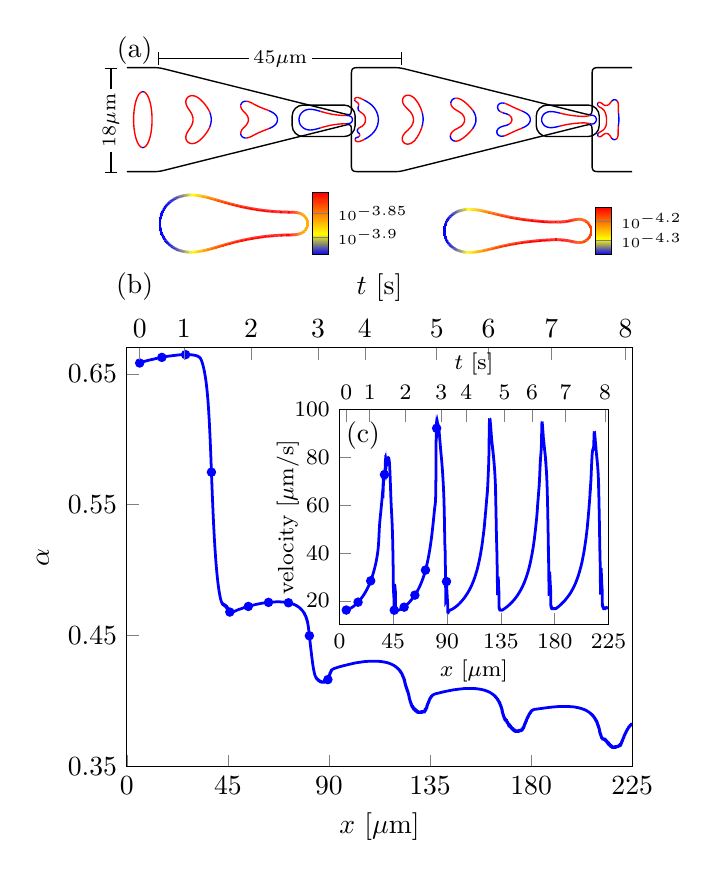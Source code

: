 \begin{tikzpicture}[scale=1.0]

% START OF RIGHT PANEL OF COMPOSITE FIGURE
\begin{axis}[
  at = {(0.0cm,7.4cm)},
  width = 8.00cm,
  hide axis,
  axis equal image,
  xmin = 1,
  xmax = 32.5,
  ymin = -4,
  ymax = 4,
  xtick = \empty,
  ytick = \empty,
%  title style = {align=center, yshift = -0.4cm},
%  title = {\footnotesize $\beta = 1 \times 10^{-3}$,  
%           \footnotesize $U_{\max} = 18.0\mu$m/s},
]

% outer wall
\addplot[black,line width=0.5pt] coordinates{
(7.559e-02,-3.163e+00)
(1.06e-01,-3.188e+00)
(1.424e-01,-3.206e+00)
(1.84e-01,-3.22e+00)
(2.3e-01,-3.229e+00)
(2.793e-01,-3.235e+00)
(3.311e-01,-3.239e+00)
(3.844e-01,-3.24e+00)
(4.388e-01,-3.241e+00)
(4.937e-01,-3.242e+00)
(5.49e-01,-3.242e+00)
(6.044e-01,-3.242e+00)
(6.597e-01,-3.242e+00)
(7.151e-01,-3.242e+00)
(7.705e-01,-3.242e+00)
(8.258e-01,-3.242e+00)
(8.812e-01,-3.242e+00)
(9.365e-01,-3.242e+00)
(9.919e-01,-3.242e+00)
(1.047e+00,-3.242e+00)
(1.103e+00,-3.242e+00)
(1.158e+00,-3.242e+00)
(1.213e+00,-3.242e+00)
(1.269e+00,-3.242e+00)
(1.324e+00,-3.242e+00)
(1.379e+00,-3.242e+00)
(1.435e+00,-3.242e+00)
(1.49e+00,-3.242e+00)
(1.546e+00,-3.242e+00)
(1.601e+00,-3.242e+00)
(1.656e+00,-3.242e+00)
(1.712e+00,-3.242e+00)
(1.767e+00,-3.242e+00)
(1.822e+00,-3.242e+00)
(1.878e+00,-3.242e+00)
(1.933e+00,-3.242e+00)
(1.988e+00,-3.242e+00)
(2.044e+00,-3.242e+00)
(2.099e+00,-3.242e+00)
(2.155e+00,-3.242e+00)
(2.21e+00,-3.242e+00)
(2.265e+00,-3.242e+00)
(2.321e+00,-3.242e+00)
(2.376e+00,-3.242e+00)
(2.431e+00,-3.242e+00)
(2.487e+00,-3.242e+00)
(2.542e+00,-3.242e+00)
(2.597e+00,-3.242e+00)
(2.653e+00,-3.242e+00)
(2.708e+00,-3.241e+00)
(2.763e+00,-3.24e+00)
(2.818e+00,-3.238e+00)
(2.873e+00,-3.235e+00)
(2.927e+00,-3.231e+00)
(2.981e+00,-3.225e+00)
(3.035e+00,-3.219e+00)
(3.088e+00,-3.21e+00)
(3.141e+00,-3.201e+00)
(3.194e+00,-3.19e+00)
(3.246e+00,-3.179e+00)
(3.299e+00,-3.166e+00)
(3.351e+00,-3.154e+00)
(3.403e+00,-3.141e+00)
(3.456e+00,-3.128e+00)
(3.508e+00,-3.115e+00)
(3.56e+00,-3.102e+00)
(3.612e+00,-3.089e+00)
(3.664e+00,-3.076e+00)
(3.717e+00,-3.063e+00)
(3.769e+00,-3.05e+00)
(3.821e+00,-3.037e+00)
(3.873e+00,-3.024e+00)
(3.925e+00,-3.011e+00)
(3.978e+00,-2.998e+00)
(4.03e+00,-2.985e+00)
(4.082e+00,-2.972e+00)
(4.134e+00,-2.959e+00)
(4.187e+00,-2.946e+00)
(4.239e+00,-2.933e+00)
(4.291e+00,-2.92e+00)
(4.343e+00,-2.907e+00)
(4.395e+00,-2.894e+00)
(4.448e+00,-2.881e+00)
(4.5e+00,-2.868e+00)
(4.552e+00,-2.855e+00)
(4.604e+00,-2.842e+00)
(4.657e+00,-2.829e+00)
(4.709e+00,-2.816e+00)
(4.761e+00,-2.803e+00)
(4.813e+00,-2.79e+00)
(4.865e+00,-2.777e+00)
(4.918e+00,-2.764e+00)
(4.97e+00,-2.751e+00)
(5.022e+00,-2.738e+00)
(5.074e+00,-2.725e+00)
(5.126e+00,-2.712e+00)
(5.179e+00,-2.699e+00)
(5.231e+00,-2.686e+00)
(5.283e+00,-2.673e+00)
(5.335e+00,-2.66e+00)
(5.387e+00,-2.647e+00)
(5.44e+00,-2.634e+00)
(5.492e+00,-2.621e+00)
(5.544e+00,-2.608e+00)
(5.596e+00,-2.595e+00)
(5.649e+00,-2.582e+00)
(5.701e+00,-2.569e+00)
(5.753e+00,-2.556e+00)
(5.805e+00,-2.542e+00)
(5.857e+00,-2.53e+00)
(5.91e+00,-2.517e+00)
(5.962e+00,-2.503e+00)
(6.014e+00,-2.49e+00)
(6.066e+00,-2.478e+00)
(6.118e+00,-2.464e+00)
(6.171e+00,-2.451e+00)
(6.223e+00,-2.438e+00)
(6.275e+00,-2.425e+00)
(6.327e+00,-2.412e+00)
(6.379e+00,-2.399e+00)
(6.432e+00,-2.386e+00)
(6.484e+00,-2.373e+00)
(6.536e+00,-2.36e+00)
(6.588e+00,-2.347e+00)
(6.641e+00,-2.334e+00)
(6.693e+00,-2.321e+00)
(6.745e+00,-2.308e+00)
(6.797e+00,-2.295e+00)
(6.849e+00,-2.282e+00)
(6.902e+00,-2.269e+00)
(6.954e+00,-2.256e+00)
(7.006e+00,-2.243e+00)
(7.058e+00,-2.23e+00)
(7.11e+00,-2.217e+00)
(7.163e+00,-2.204e+00)
(7.215e+00,-2.191e+00)
(7.267e+00,-2.178e+00)
(7.319e+00,-2.165e+00)
(7.371e+00,-2.152e+00)
(7.424e+00,-2.139e+00)
(7.476e+00,-2.126e+00)
(7.528e+00,-2.113e+00)
(7.58e+00,-2.1e+00)
(7.633e+00,-2.087e+00)
(7.685e+00,-2.074e+00)
(7.737e+00,-2.061e+00)
(7.789e+00,-2.048e+00)
(7.841e+00,-2.035e+00)
(7.894e+00,-2.022e+00)
(7.946e+00,-2.009e+00)
(7.998e+00,-1.996e+00)
(8.05e+00,-1.983e+00)
(8.102e+00,-1.97e+00)
(8.155e+00,-1.957e+00)
(8.207e+00,-1.944e+00)
(8.259e+00,-1.931e+00)
(8.311e+00,-1.918e+00)
(8.363e+00,-1.905e+00)
(8.416e+00,-1.892e+00)
(8.468e+00,-1.879e+00)
(8.52e+00,-1.866e+00)
(8.572e+00,-1.853e+00)
(8.624e+00,-1.84e+00)
(8.677e+00,-1.827e+00)
(8.729e+00,-1.814e+00)
(8.781e+00,-1.8e+00)
(8.833e+00,-1.788e+00)
(8.886e+00,-1.774e+00)
(8.938e+00,-1.762e+00)
(8.99e+00,-1.748e+00)
(9.042e+00,-1.736e+00)
(9.094e+00,-1.722e+00)
(9.147e+00,-1.709e+00)
(9.199e+00,-1.696e+00)
(9.251e+00,-1.683e+00)
(9.303e+00,-1.67e+00)
(9.355e+00,-1.657e+00)
(9.408e+00,-1.644e+00)
(9.46e+00,-1.631e+00)
(9.512e+00,-1.618e+00)
(9.564e+00,-1.605e+00)
(9.617e+00,-1.592e+00)
(9.669e+00,-1.579e+00)
(9.721e+00,-1.566e+00)
(9.773e+00,-1.553e+00)
(9.825e+00,-1.54e+00)
(9.877e+00,-1.527e+00)
(9.93e+00,-1.514e+00)
(9.982e+00,-1.501e+00)
(1.003e+01,-1.488e+00)
(1.009e+01,-1.475e+00)
(1.014e+01,-1.462e+00)
(1.019e+01,-1.449e+00)
(1.024e+01,-1.436e+00)
(1.03e+01,-1.423e+00)
(1.035e+01,-1.41e+00)
(1.04e+01,-1.397e+00)
(1.045e+01,-1.384e+00)
(1.05e+01,-1.371e+00)
(1.056e+01,-1.358e+00)
(1.061e+01,-1.345e+00)
(1.066e+01,-1.332e+00)
(1.071e+01,-1.319e+00)
(1.077e+01,-1.306e+00)
(1.082e+01,-1.293e+00)
(1.087e+01,-1.28e+00)
(1.092e+01,-1.267e+00)
(1.097e+01,-1.254e+00)
(1.103e+01,-1.241e+00)
(1.108e+01,-1.228e+00)
(1.113e+01,-1.215e+00)
(1.118e+01,-1.202e+00)
(1.123e+01,-1.189e+00)
(1.129e+01,-1.176e+00)
(1.134e+01,-1.163e+00)
(1.139e+01,-1.15e+00)
(1.144e+01,-1.137e+00)
(1.15e+01,-1.124e+00)
(1.155e+01,-1.111e+00)
(1.16e+01,-1.098e+00)
(1.165e+01,-1.085e+00)
(1.171e+01,-1.072e+00)
(1.176e+01,-1.058e+00)
(1.181e+01,-1.046e+00)
(1.186e+01,-1.032e+00)
(1.191e+01,-1.02e+00)
(1.197e+01,-1.006e+00)
(1.202e+01,-9.935e-01)
(1.207e+01,-9.804e-01)
(1.212e+01,-9.674e-01)
(1.218e+01,-9.544e-01)
(1.223e+01,-9.414e-01)
(1.228e+01,-9.284e-01)
(1.233e+01,-9.154e-01)
(1.238e+01,-9.023e-01)
(1.244e+01,-8.893e-01)
(1.249e+01,-8.763e-01)
(1.254e+01,-8.633e-01)
(1.259e+01,-8.503e-01)
(1.264e+01,-8.373e-01)
(1.27e+01,-8.242e-01)
(1.275e+01,-8.112e-01)
(1.28e+01,-7.982e-01)
(1.285e+01,-7.852e-01)
(1.291e+01,-7.722e-01)
(1.296e+01,-7.591e-01)
(1.301e+01,-7.461e-01)
(1.306e+01,-7.331e-01)
(1.312e+01,-7.201e-01)
(1.317e+01,-7.071e-01)
(1.322e+01,-6.941e-01)
(1.327e+01,-6.81e-01)
(1.332e+01,-6.68e-01)
(1.338e+01,-6.55e-01)
(1.343e+01,-6.42e-01)
(1.348e+01,-6.29e-01)
(1.353e+01,-6.16e-01)
(1.358e+01,-6.029e-01)
(1.364e+01,-5.899e-01)
(1.369e+01,-5.769e-01)
(1.374e+01,-5.639e-01)
(1.379e+01,-5.509e-01)
(1.385e+01,-5.378e-01)
(1.39e+01,-5.248e-01)
(1.395e+01,-5.118e-01)
(1.4e+01,-4.988e-01)
(1.405e+01,-4.858e-01)
(1.411e+01,-4.728e-01)
(1.416e+01,-4.597e-01)
(1.421e+01,-4.467e-01)
(1.426e+01,-4.337e-01)
(1.431e+01,-4.207e-01)
(1.437e+01,-4.076e-01)
(1.442e+01,-3.947e-01)
(1.447e+01,-3.817e-01)
(1.452e+01,-3.686e-01)
(1.458e+01,-3.554e-01)
(1.463e+01,-3.429e-01)
(1.468e+01,-3.317e-01)
(1.473e+01,-3.225e-01)
(1.478e+01,-3.162e-01)
(1.482e+01,-3.14e-01)
(1.486e+01,-3.172e-01)
(1.489e+01,-3.268e-01)
(1.492e+01,-3.436e-01)
(1.495e+01,-3.679e-01)
(1.496e+01,-3.995e-01)
(1.498e+01,-4.376e-01)
(1.499e+01,-4.811e-01)
(1.499e+01,-5.288e-01)
(1.5e+01,-5.795e-01)
(1.5e+01,-6.322e-01)
(1.5e+01,-6.861e-01)
(1.5e+01,-7.408e-01)
(1.5e+01,-7.959e-01)
(1.5e+01,-8.511e-01)
(1.5e+01,-9.064e-01)
(1.5e+01,-9.616e-01)
(1.5e+01,-1.017e+00)
(1.5e+01,-1.072e+00)
(1.5e+01,-1.127e+00)
(1.5e+01,-1.182e+00)
(1.5e+01,-1.238e+00)
(1.5e+01,-1.293e+00)
(1.5e+01,-1.348e+00)
(1.5e+01,-1.403e+00)
(1.5e+01,-1.458e+00)
(1.5e+01,-1.514e+00)
(1.5e+01,-1.569e+00)
(1.5e+01,-1.624e+00)
(1.5e+01,-1.679e+00)
(1.5e+01,-1.734e+00)
(1.5e+01,-1.79e+00)
(1.5e+01,-1.845e+00)
(1.5e+01,-1.9e+00)
(1.5e+01,-1.955e+00)
(1.5e+01,-2.011e+00)
(1.5e+01,-2.066e+00)
(1.5e+01,-2.121e+00)
(1.5e+01,-2.176e+00)
(1.5e+01,-2.231e+00)
(1.5e+01,-2.287e+00)
(1.5e+01,-2.342e+00)
(1.5e+01,-2.397e+00)
(1.5e+01,-2.452e+00)
(1.5e+01,-2.507e+00)
(1.5e+01,-2.563e+00)
(1.5e+01,-2.618e+00)
(1.5e+01,-2.673e+00)
(1.5e+01,-2.728e+00)
(1.5e+01,-2.784e+00)
(1.5e+01,-2.839e+00)
(1.5e+01,-2.893e+00)
(1.5e+01,-2.945e+00)
(1.501e+01,-2.995e+00)
(1.502e+01,-3.043e+00)
(1.503e+01,-3.086e+00)
(1.505e+01,-3.123e+00)
(1.507e+01,-3.156e+00)
(1.51e+01,-3.182e+00)
(1.513e+01,-3.202e+00)
(1.517e+01,-3.217e+00)
(1.522e+01,-3.227e+00)
(1.527e+01,-3.234e+00)
(1.532e+01,-3.238e+00)
(1.537e+01,-3.24e+00)
(1.543e+01,-3.241e+00)
(1.548e+01,-3.242e+00)
(1.554e+01,-3.242e+00)
(1.559e+01,-3.242e+00)
(1.56e+01,-3.242e+00)
(1.566e+01,-3.242e+00)
(1.571e+01,-3.242e+00)
(1.577e+01,-3.242e+00)
(1.583e+01,-3.242e+00)
(1.588e+01,-3.242e+00)
(1.594e+01,-3.242e+00)
(1.599e+01,-3.242e+00)
(1.605e+01,-3.242e+00)
(1.61e+01,-3.242e+00)
(1.616e+01,-3.242e+00)
(1.621e+01,-3.242e+00)
(1.627e+01,-3.242e+00)
(1.632e+01,-3.242e+00)
(1.638e+01,-3.242e+00)
(1.643e+01,-3.242e+00)
(1.649e+01,-3.242e+00)
(1.655e+01,-3.242e+00)
(1.66e+01,-3.242e+00)
(1.666e+01,-3.242e+00)
(1.671e+01,-3.242e+00)
(1.677e+01,-3.242e+00)
(1.682e+01,-3.242e+00)
(1.688e+01,-3.242e+00)
(1.693e+01,-3.242e+00)
(1.699e+01,-3.242e+00)
(1.704e+01,-3.242e+00)
(1.71e+01,-3.242e+00)
(1.715e+01,-3.242e+00)
(1.721e+01,-3.242e+00)
(1.726e+01,-3.242e+00)
(1.732e+01,-3.242e+00)
(1.738e+01,-3.242e+00)
(1.743e+01,-3.242e+00)
(1.749e+01,-3.242e+00)
(1.754e+01,-3.242e+00)
(1.76e+01,-3.242e+00)
(1.765e+01,-3.242e+00)
(1.771e+01,-3.241e+00)
(1.776e+01,-3.24e+00)
(1.782e+01,-3.238e+00)
(1.787e+01,-3.235e+00)
(1.793e+01,-3.231e+00)
(1.798e+01,-3.225e+00)
(1.804e+01,-3.219e+00)
(1.809e+01,-3.21e+00)
(1.814e+01,-3.201e+00)
(1.819e+01,-3.19e+00)
(1.825e+01,-3.179e+00)
(1.83e+01,-3.166e+00)
(1.835e+01,-3.154e+00)
(1.84e+01,-3.141e+00)
(1.846e+01,-3.128e+00)
(1.851e+01,-3.115e+00)
(1.856e+01,-3.102e+00)
(1.861e+01,-3.089e+00)
(1.866e+01,-3.076e+00)
(1.872e+01,-3.063e+00)
(1.877e+01,-3.05e+00)
(1.882e+01,-3.037e+00)
(1.887e+01,-3.024e+00)
(1.893e+01,-3.011e+00)
(1.898e+01,-2.998e+00)
(1.903e+01,-2.985e+00)
(1.908e+01,-2.972e+00)
(1.913e+01,-2.959e+00)
(1.919e+01,-2.946e+00)
(1.924e+01,-2.933e+00)
(1.929e+01,-2.92e+00)
(1.934e+01,-2.907e+00)
(1.94e+01,-2.894e+00)
(1.945e+01,-2.881e+00)
(1.95e+01,-2.868e+00)
(1.955e+01,-2.855e+00)
(1.96e+01,-2.842e+00)
(1.966e+01,-2.829e+00)
(1.971e+01,-2.816e+00)
(1.976e+01,-2.803e+00)
(1.981e+01,-2.79e+00)
(1.986e+01,-2.777e+00)
(1.992e+01,-2.764e+00)
(1.997e+01,-2.751e+00)
(2.002e+01,-2.738e+00)
(2.007e+01,-2.725e+00)
(2.013e+01,-2.712e+00)
(2.018e+01,-2.699e+00)
(2.023e+01,-2.686e+00)
(2.028e+01,-2.673e+00)
(2.034e+01,-2.66e+00)
(2.039e+01,-2.647e+00)
(2.044e+01,-2.634e+00)
(2.049e+01,-2.621e+00)
(2.054e+01,-2.608e+00)
(2.06e+01,-2.595e+00)
(2.065e+01,-2.582e+00)
(2.07e+01,-2.569e+00)
(2.075e+01,-2.556e+00)
(2.08e+01,-2.542e+00)
(2.086e+01,-2.53e+00)
(2.091e+01,-2.517e+00)
(2.096e+01,-2.503e+00)
(2.101e+01,-2.49e+00)
(2.107e+01,-2.478e+00)
(2.112e+01,-2.464e+00)
(2.117e+01,-2.451e+00)
(2.122e+01,-2.438e+00)
(2.127e+01,-2.425e+00)
(2.133e+01,-2.412e+00)
(2.138e+01,-2.399e+00)
(2.143e+01,-2.386e+00)
(2.148e+01,-2.373e+00)
(2.154e+01,-2.36e+00)
(2.159e+01,-2.347e+00)
(2.164e+01,-2.334e+00)
(2.169e+01,-2.321e+00)
(2.175e+01,-2.308e+00)
(2.18e+01,-2.295e+00)
(2.185e+01,-2.282e+00)
(2.19e+01,-2.269e+00)
(2.195e+01,-2.256e+00)
(2.201e+01,-2.243e+00)
(2.206e+01,-2.23e+00)
(2.211e+01,-2.217e+00)
(2.216e+01,-2.204e+00)
(2.221e+01,-2.191e+00)
(2.227e+01,-2.178e+00)
(2.232e+01,-2.165e+00)
(2.237e+01,-2.152e+00)
(2.242e+01,-2.139e+00)
(2.248e+01,-2.126e+00)
(2.253e+01,-2.113e+00)
(2.258e+01,-2.1e+00)
(2.263e+01,-2.087e+00)
(2.268e+01,-2.074e+00)
(2.274e+01,-2.061e+00)
(2.279e+01,-2.048e+00)
(2.284e+01,-2.035e+00)
(2.289e+01,-2.022e+00)
(2.295e+01,-2.009e+00)
(2.3e+01,-1.996e+00)
(2.305e+01,-1.983e+00)
(2.31e+01,-1.97e+00)
(2.316e+01,-1.957e+00)
(2.321e+01,-1.944e+00)
(2.326e+01,-1.931e+00)
(2.331e+01,-1.918e+00)
(2.336e+01,-1.905e+00)
(2.342e+01,-1.892e+00)
(2.347e+01,-1.879e+00)
(2.352e+01,-1.866e+00)
(2.357e+01,-1.853e+00)
(2.362e+01,-1.84e+00)
(2.368e+01,-1.827e+00)
(2.373e+01,-1.814e+00)
(2.378e+01,-1.8e+00)
(2.383e+01,-1.788e+00)
(2.389e+01,-1.774e+00)
(2.394e+01,-1.762e+00)
(2.399e+01,-1.748e+00)
(2.404e+01,-1.736e+00)
(2.409e+01,-1.722e+00)
(2.415e+01,-1.709e+00)
(2.42e+01,-1.696e+00)
(2.425e+01,-1.683e+00)
(2.43e+01,-1.67e+00)
(2.436e+01,-1.657e+00)
(2.441e+01,-1.644e+00)
(2.446e+01,-1.631e+00)
(2.451e+01,-1.618e+00)
(2.456e+01,-1.605e+00)
(2.462e+01,-1.592e+00)
(2.467e+01,-1.579e+00)
(2.472e+01,-1.566e+00)
(2.477e+01,-1.553e+00)
(2.482e+01,-1.54e+00)
(2.488e+01,-1.527e+00)
(2.493e+01,-1.514e+00)
(2.498e+01,-1.501e+00)
(2.503e+01,-1.488e+00)
(2.509e+01,-1.475e+00)
(2.514e+01,-1.462e+00)
(2.519e+01,-1.449e+00)
(2.524e+01,-1.436e+00)
(2.53e+01,-1.423e+00)
(2.535e+01,-1.41e+00)
(2.54e+01,-1.397e+00)
(2.545e+01,-1.384e+00)
(2.55e+01,-1.371e+00)
(2.556e+01,-1.358e+00)
(2.561e+01,-1.345e+00)
(2.566e+01,-1.332e+00)
(2.571e+01,-1.319e+00)
(2.576e+01,-1.306e+00)
(2.582e+01,-1.293e+00)
(2.587e+01,-1.28e+00)
(2.592e+01,-1.267e+00)
(2.597e+01,-1.254e+00)
(2.603e+01,-1.241e+00)
(2.608e+01,-1.228e+00)
(2.613e+01,-1.215e+00)
(2.618e+01,-1.202e+00)
(2.623e+01,-1.189e+00)
(2.629e+01,-1.176e+00)
(2.634e+01,-1.163e+00)
(2.639e+01,-1.15e+00)
(2.644e+01,-1.137e+00)
(2.65e+01,-1.124e+00)
(2.655e+01,-1.111e+00)
(2.66e+01,-1.098e+00)
(2.665e+01,-1.085e+00)
(2.671e+01,-1.072e+00)
(2.676e+01,-1.058e+00)
(2.681e+01,-1.046e+00)
(2.686e+01,-1.032e+00)
(2.691e+01,-1.02e+00)
(2.697e+01,-1.006e+00)
(2.702e+01,-9.935e-01)
(2.707e+01,-9.804e-01)
(2.712e+01,-9.674e-01)
(2.717e+01,-9.544e-01)
(2.723e+01,-9.414e-01)
(2.728e+01,-9.284e-01)
(2.733e+01,-9.154e-01)
(2.738e+01,-9.023e-01)
(2.744e+01,-8.893e-01)
(2.749e+01,-8.763e-01)
(2.754e+01,-8.633e-01)
(2.759e+01,-8.503e-01)
(2.764e+01,-8.373e-01)
(2.77e+01,-8.242e-01)
(2.775e+01,-8.112e-01)
(2.78e+01,-7.982e-01)
(2.785e+01,-7.852e-01)
(2.791e+01,-7.722e-01)
(2.796e+01,-7.591e-01)
(2.801e+01,-7.461e-01)
(2.806e+01,-7.331e-01)
(2.812e+01,-7.201e-01)
(2.817e+01,-7.071e-01)
(2.822e+01,-6.941e-01)
(2.827e+01,-6.81e-01)
(2.832e+01,-6.68e-01)
(2.838e+01,-6.55e-01)
(2.843e+01,-6.42e-01)
(2.848e+01,-6.29e-01)
(2.853e+01,-6.16e-01)
(2.858e+01,-6.029e-01)
(2.864e+01,-5.899e-01)
(2.869e+01,-5.769e-01)
(2.874e+01,-5.639e-01)
(2.879e+01,-5.509e-01)
(2.885e+01,-5.378e-01)
(2.89e+01,-5.248e-01)
(2.895e+01,-5.118e-01)
(2.9e+01,-4.988e-01)
(2.905e+01,-4.858e-01)
(2.911e+01,-4.728e-01)
(2.916e+01,-4.597e-01)
(2.921e+01,-4.467e-01)
(2.926e+01,-4.337e-01)
(2.932e+01,-4.207e-01)
(2.937e+01,-4.076e-01)
(2.942e+01,-3.947e-01)
(2.947e+01,-3.817e-01)
(2.952e+01,-3.686e-01)
(2.958e+01,-3.554e-01)
(2.963e+01,-3.429e-01)
(2.968e+01,-3.317e-01)
(2.973e+01,-3.225e-01)
(2.978e+01,-3.162e-01)
(2.982e+01,-3.14e-01)
(2.986e+01,-3.172e-01)
(2.989e+01,-3.268e-01)
(2.992e+01,-3.436e-01)
(2.995e+01,-3.679e-01)
(2.997e+01,-3.995e-01)
(2.998e+01,-4.376e-01)
(2.999e+01,-4.811e-01)
(2.999e+01,-5.288e-01)
(3.0e+01,-5.795e-01)
(3.0e+01,-6.322e-01)
(3.0e+01,-6.861e-01)
(3.0e+01,-7.408e-01)
(3.0e+01,-7.959e-01)
(3.0e+01,-8.511e-01)
(3.0e+01,-9.064e-01)
(3.0e+01,-9.616e-01)
(3.0e+01,-1.017e+00)
(3.0e+01,-1.072e+00)
(3.0e+01,-1.127e+00)
(3.0e+01,-1.182e+00)
(3.0e+01,-1.238e+00)
(3.0e+01,-1.293e+00)
(3.0e+01,-1.348e+00)
(3.0e+01,-1.403e+00)
(3.0e+01,-1.458e+00)
(3.0e+01,-1.514e+00)
(3.0e+01,-1.569e+00)
(3.0e+01,-1.624e+00)
(3.0e+01,-1.679e+00)
(3.0e+01,-1.734e+00)
(3.0e+01,-1.79e+00)
(3.0e+01,-1.845e+00)
(3.0e+01,-1.9e+00)
(3.0e+01,-1.955e+00)
(3.0e+01,-2.011e+00)
(3.0e+01,-2.066e+00)
(3.0e+01,-2.121e+00)
(3.0e+01,-2.176e+00)
(3.0e+01,-2.231e+00)
(3.0e+01,-2.287e+00)
(3.0e+01,-2.342e+00)
(3.0e+01,-2.397e+00)
(3.0e+01,-2.452e+00)
(3.0e+01,-2.507e+00)
(3.0e+01,-2.563e+00)
(3.0e+01,-2.618e+00)
(3.0e+01,-2.673e+00)
(3.0e+01,-2.728e+00)
(3.0e+01,-2.784e+00)
(3.0e+01,-2.839e+00)
(3.0e+01,-2.893e+00)
(3.0e+01,-2.945e+00)
(3.001e+01,-2.995e+00)
(3.002e+01,-3.043e+00)
(3.003e+01,-3.086e+00)
(3.005e+01,-3.123e+00)
(3.007e+01,-3.156e+00)
(3.01e+01,-3.182e+00)
(3.013e+01,-3.202e+00)
(3.017e+01,-3.217e+00)
(3.022e+01,-3.227e+00)
(3.027e+01,-3.234e+00)
(3.032e+01,-3.238e+00)
(3.037e+01,-3.24e+00)
(3.043e+01,-3.241e+00)
(3.048e+01,-3.242e+00)
(3.054e+01,-3.242e+00)
(3.059e+01,-3.242e+00)
(3.065e+01,-3.242e+00)
(3.07e+01,-3.242e+00)
(3.076e+01,-3.242e+00)
(3.081e+01,-3.242e+00)
(3.087e+01,-3.242e+00)
(3.092e+01,-3.242e+00)
(3.098e+01,-3.242e+00)
(3.103e+01,-3.242e+00)
(3.109e+01,-3.242e+00)
(3.115e+01,-3.242e+00)
(3.12e+01,-3.242e+00)
(3.126e+01,-3.242e+00)
(3.131e+01,-3.242e+00)
(3.137e+01,-3.242e+00)
(3.142e+01,-3.242e+00)
(3.148e+01,-3.242e+00)
(3.153e+01,-3.242e+00)
(3.159e+01,-3.242e+00)
(3.164e+01,-3.242e+00)
(3.17e+01,-3.242e+00)
(3.175e+01,-3.242e+00)
(3.181e+01,-3.242e+00)
(3.187e+01,-3.242e+00)
(3.192e+01,-3.242e+00)
(3.198e+01,-3.242e+00)
(3.203e+01,-3.242e+00)
(3.209e+01,-3.242e+00)
(3.214e+01,-3.242e+00)
(3.22e+01,-3.242e+00)
(3.225e+01,-3.242e+00)
(3.231e+01,-3.242e+00)
(3.236e+01,-3.242e+00)
(3.242e+01,-3.242e+00)
(3.248e+01,-3.242e+00)
(3.253e+01,-3.242e+00)
(3.259e+01,-3.242e+00)
(3.264e+01,-3.241e+00)
(3.269e+01,-3.239e+00)
(3.274e+01,-3.234e+00)
(3.279e+01,-3.227e+00)
(3.284e+01,-3.216e+00)
(3.287e+01,-3.2e+00)
(3.291e+01,-3.178e+00)
(3.293e+01,-3.151e+00)
(3.296e+01,-3.118e+00)
(3.297e+01,-3.079e+00)
(3.298e+01,-3.036e+00)
(3.299e+01,-2.989e+00)
(3.3e+01,-2.939e+00)
(3.3e+01,-2.887e+00)
(3.3e+01,-2.834e+00)
(3.3e+01,-2.78e+00)
(3.3e+01,-2.727e+00)
(3.3e+01,-2.672e+00)
(3.3e+01,-2.618e+00)
(3.3e+01,-2.564e+00)
(3.3e+01,-2.51e+00)
(3.3e+01,-2.455e+00)
(3.3e+01,-2.401e+00)
(3.3e+01,-2.347e+00)
(3.3e+01,-2.293e+00)
(3.3e+01,-2.239e+00)
(3.3e+01,-2.184e+00)
(3.3e+01,-2.13e+00)
(3.3e+01,-2.076e+00)
(3.3e+01,-2.022e+00)
(3.3e+01,-1.967e+00)
(3.3e+01,-1.913e+00)
(3.3e+01,-1.859e+00)
(3.3e+01,-1.805e+00)
(3.3e+01,-1.75e+00)
(3.3e+01,-1.696e+00)
(3.3e+01,-1.642e+00)
(3.3e+01,-1.588e+00)
(3.3e+01,-1.534e+00)
(3.3e+01,-1.479e+00)
(3.3e+01,-1.425e+00)
(3.3e+01,-1.371e+00)
(3.3e+01,-1.317e+00)
(3.3e+01,-1.263e+00)
(3.3e+01,-1.208e+00)
(3.3e+01,-1.154e+00)
(3.3e+01,-1.1e+00)
(3.3e+01,-1.046e+00)
(3.3e+01,-9.915e-01)
(3.3e+01,-9.373e-01)
(3.3e+01,-8.831e-01)
(3.3e+01,-8.288e-01)
(3.3e+01,-7.746e-01)
(3.3e+01,-7.204e-01)
(3.3e+01,-6.662e-01)
(3.3e+01,-6.12e-01)
(3.3e+01,-5.577e-01)
(3.3e+01,-5.035e-01)
(3.3e+01,-4.493e-01)
(3.3e+01,-3.951e-01)
(3.3e+01,-3.409e-01)
(3.3e+01,-2.867e-01)
(3.3e+01,-2.325e-01)
(3.3e+01,-1.782e-01)
(3.3e+01,-1.24e-01)
(3.3e+01,-6.98e-02)
(3.3e+01,-1.558e-02)
(3.3e+01,3.863e-02)
(3.3e+01,9.285e-02)
(3.3e+01,1.471e-01)
(3.3e+01,2.013e-01)
(3.3e+01,2.555e-01)
(3.3e+01,3.097e-01)
(3.3e+01,3.639e-01)
(3.3e+01,4.181e-01)
(3.3e+01,4.724e-01)
(3.3e+01,5.266e-01)
(3.3e+01,5.808e-01)
(3.3e+01,6.35e-01)
(3.3e+01,6.892e-01)
(3.3e+01,7.434e-01)
(3.3e+01,7.977e-01)
(3.3e+01,8.519e-01)
(3.3e+01,9.061e-01)
(3.3e+01,9.603e-01)
(3.3e+01,1.014e+00)
(3.3e+01,1.069e+00)
(3.3e+01,1.123e+00)
(3.3e+01,1.177e+00)
(3.3e+01,1.231e+00)
(3.3e+01,1.286e+00)
(3.3e+01,1.34e+00)
(3.3e+01,1.394e+00)
(3.3e+01,1.448e+00)
(3.3e+01,1.502e+00)
(3.3e+01,1.557e+00)
(3.3e+01,1.611e+00)
(3.3e+01,1.665e+00)
(3.3e+01,1.719e+00)
(3.3e+01,1.774e+00)
(3.3e+01,1.828e+00)
(3.3e+01,1.882e+00)
(3.3e+01,1.936e+00)
(3.3e+01,1.99e+00)
(3.3e+01,2.045e+00)
(3.3e+01,2.099e+00)
(3.3e+01,2.153e+00)
(3.3e+01,2.207e+00)
(3.3e+01,2.261e+00)
(3.3e+01,2.316e+00)
(3.3e+01,2.37e+00)
(3.3e+01,2.424e+00)
(3.3e+01,2.478e+00)
(3.3e+01,2.533e+00)
(3.3e+01,2.587e+00)
(3.3e+01,2.641e+00)
(3.3e+01,2.695e+00)
(3.3e+01,2.749e+00)
(3.3e+01,2.804e+00)
(3.3e+01,2.858e+00)
(3.3e+01,2.91e+00)
(3.3e+01,2.962e+00)
(3.299e+01,3.01e+00)
(3.298e+01,3.056e+00)
(3.297e+01,3.097e+00)
(3.295e+01,3.133e+00)
(3.292e+01,3.163e+00)
(3.289e+01,3.188e+00)
(3.286e+01,3.206e+00)
(3.282e+01,3.22e+00)
(3.277e+01,3.229e+00)
(3.272e+01,3.235e+00)
(3.267e+01,3.239e+00)
(3.262e+01,3.24e+00)
(3.256e+01,3.241e+00)
(3.251e+01,3.242e+00)
(3.245e+01,3.242e+00)
(3.24e+01,3.242e+00)
(3.234e+01,3.242e+00)
(3.228e+01,3.242e+00)
(3.223e+01,3.242e+00)
(3.217e+01,3.242e+00)
(3.212e+01,3.242e+00)
(3.206e+01,3.242e+00)
(3.201e+01,3.242e+00)
(3.195e+01,3.242e+00)
(3.19e+01,3.242e+00)
(3.184e+01,3.242e+00)
(3.179e+01,3.242e+00)
(3.173e+01,3.242e+00)
(3.168e+01,3.242e+00)
(3.162e+01,3.242e+00)
(3.156e+01,3.242e+00)
(3.151e+01,3.242e+00)
(3.145e+01,3.242e+00)
(3.14e+01,3.242e+00)
(3.134e+01,3.242e+00)
(3.129e+01,3.242e+00)
(3.123e+01,3.242e+00)
(3.118e+01,3.242e+00)
(3.112e+01,3.242e+00)
(3.107e+01,3.242e+00)
(3.101e+01,3.242e+00)
(3.096e+01,3.242e+00)
(3.09e+01,3.242e+00)
(3.085e+01,3.242e+00)
(3.079e+01,3.242e+00)
(3.074e+01,3.242e+00)
(3.068e+01,3.242e+00)
(3.062e+01,3.242e+00)
(3.057e+01,3.242e+00)
(3.051e+01,3.242e+00)
(3.046e+01,3.242e+00)
(3.04e+01,3.242e+00)
(3.035e+01,3.24e+00)
(3.03e+01,3.238e+00)
(3.025e+01,3.233e+00)
(3.02e+01,3.225e+00)
(3.016e+01,3.212e+00)
(3.012e+01,3.195e+00)
(3.009e+01,3.172e+00)
(3.006e+01,3.142e+00)
(3.004e+01,3.107e+00)
(3.002e+01,3.067e+00)
(3.002e+01,3.022e+00)
(3.001e+01,2.973e+00)
(3.0e+01,2.922e+00)
(3.0e+01,2.869e+00)
(3.0e+01,2.815e+00)
(3.0e+01,2.76e+00)
(3.0e+01,2.705e+00)
(3.0e+01,2.65e+00)
(3.0e+01,2.594e+00)
(3.0e+01,2.539e+00)
(3.0e+01,2.484e+00)
(3.0e+01,2.429e+00)
(3.0e+01,2.374e+00)
(3.0e+01,2.318e+00)
(3.0e+01,2.263e+00)
(3.0e+01,2.208e+00)
(3.0e+01,2.153e+00)
(3.0e+01,2.098e+00)
(3.0e+01,2.042e+00)
(3.0e+01,1.987e+00)
(3.0e+01,1.932e+00)
(3.0e+01,1.877e+00)
(3.0e+01,1.821e+00)
(3.0e+01,1.766e+00)
(3.0e+01,1.711e+00)
(3.0e+01,1.656e+00)
(3.0e+01,1.601e+00)
(3.0e+01,1.545e+00)
(3.0e+01,1.49e+00)
(3.0e+01,1.435e+00)
(3.0e+01,1.38e+00)
(3.0e+01,1.325e+00)
(3.0e+01,1.269e+00)
(3.0e+01,1.214e+00)
(3.0e+01,1.159e+00)
(3.0e+01,1.104e+00)
(3.0e+01,1.048e+00)
(3.0e+01,9.933e-01)
(3.0e+01,9.381e-01)
(3.0e+01,8.829e-01)
(3.0e+01,8.277e-01)
(3.0e+01,7.725e-01)
(3.0e+01,7.171e-01)
(3.0e+01,6.621e-01)
(3.0e+01,6.082e-01)
(3.0e+01,5.56e-01)
(2.999e+01,5.063e-01)
(2.998e+01,4.603e-01)
(2.997e+01,4.193e-01)
(2.996e+01,3.844e-01)
(2.994e+01,3.564e-01)
(2.991e+01,3.359e-01)
(2.988e+01,3.228e-01)
(2.984e+01,3.165e-01)
(2.98e+01,3.161e-01)
(2.975e+01,3.202e-01)
(2.971e+01,3.278e-01)
(2.966e+01,3.377e-01)
(2.961e+01,3.491e-01)
(2.955e+01,3.613e-01)
(2.95e+01,3.741e-01)
(2.945e+01,3.872e-01)
(2.94e+01,4.002e-01)
(2.934e+01,4.132e-01)
(2.929e+01,4.262e-01)
(2.924e+01,4.392e-01)
(2.919e+01,4.523e-01)
(2.914e+01,4.653e-01)
(2.908e+01,4.783e-01)
(2.903e+01,4.913e-01)
(2.898e+01,5.043e-01)
(2.893e+01,5.173e-01)
(2.888e+01,5.304e-01)
(2.882e+01,5.434e-01)
(2.877e+01,5.564e-01)
(2.872e+01,5.694e-01)
(2.867e+01,5.824e-01)
(2.861e+01,5.955e-01)
(2.856e+01,6.085e-01)
(2.851e+01,6.215e-01)
(2.846e+01,6.345e-01)
(2.841e+01,6.475e-01)
(2.835e+01,6.605e-01)
(2.83e+01,6.736e-01)
(2.825e+01,6.866e-01)
(2.82e+01,6.996e-01)
(2.814e+01,7.126e-01)
(2.809e+01,7.256e-01)
(2.804e+01,7.386e-01)
(2.799e+01,7.517e-01)
(2.794e+01,7.647e-01)
(2.788e+01,7.777e-01)
(2.783e+01,7.907e-01)
(2.778e+01,8.037e-01)
(2.773e+01,8.168e-01)
(2.768e+01,8.298e-01)
(2.762e+01,8.428e-01)
(2.757e+01,8.558e-01)
(2.752e+01,8.688e-01)
(2.747e+01,8.818e-01)
(2.741e+01,8.948e-01)
(2.736e+01,9.079e-01)
(2.731e+01,9.209e-01)
(2.726e+01,9.339e-01)
(2.72e+01,9.469e-01)
(2.715e+01,9.599e-01)
(2.71e+01,9.73e-01)
(2.705e+01,9.86e-01)
(2.7e+01,9.99e-01)
(2.694e+01,1.012e+00)
(2.689e+01,1.025e+00)
(2.684e+01,1.038e+00)
(2.679e+01,1.051e+00)
(2.674e+01,1.064e+00)
(2.668e+01,1.077e+00)
(2.663e+01,1.09e+00)
(2.658e+01,1.103e+00)
(2.653e+01,1.116e+00)
(2.647e+01,1.129e+00)
(2.642e+01,1.142e+00)
(2.637e+01,1.155e+00)
(2.632e+01,1.168e+00)
(2.627e+01,1.181e+00)
(2.621e+01,1.194e+00)
(2.616e+01,1.207e+00)
(2.611e+01,1.22e+00)
(2.606e+01,1.233e+00)
(2.6e+01,1.246e+00)
(2.595e+01,1.259e+00)
(2.59e+01,1.272e+00)
(2.585e+01,1.285e+00)
(2.579e+01,1.298e+00)
(2.574e+01,1.311e+00)
(2.569e+01,1.324e+00)
(2.564e+01,1.337e+00)
(2.559e+01,1.351e+00)
(2.553e+01,1.363e+00)
(2.548e+01,1.377e+00)
(2.543e+01,1.389e+00)
(2.538e+01,1.403e+00)
(2.533e+01,1.416e+00)
(2.527e+01,1.429e+00)
(2.522e+01,1.442e+00)
(2.517e+01,1.455e+00)
(2.512e+01,1.468e+00)
(2.506e+01,1.481e+00)
(2.501e+01,1.494e+00)
(2.496e+01,1.507e+00)
(2.491e+01,1.52e+00)
(2.486e+01,1.533e+00)
(2.48e+01,1.546e+00)
(2.475e+01,1.559e+00)
(2.47e+01,1.572e+00)
(2.465e+01,1.585e+00)
(2.459e+01,1.598e+00)
(2.454e+01,1.611e+00)
(2.449e+01,1.624e+00)
(2.444e+01,1.637e+00)
(2.438e+01,1.65e+00)
(2.433e+01,1.663e+00)
(2.428e+01,1.676e+00)
(2.423e+01,1.689e+00)
(2.418e+01,1.702e+00)
(2.412e+01,1.715e+00)
(2.407e+01,1.728e+00)
(2.402e+01,1.741e+00)
(2.397e+01,1.754e+00)
(2.392e+01,1.767e+00)
(2.386e+01,1.78e+00)
(2.381e+01,1.793e+00)
(2.376e+01,1.806e+00)
(2.371e+01,1.819e+00)
(2.365e+01,1.832e+00)
(2.36e+01,1.845e+00)
(2.355e+01,1.858e+00)
(2.35e+01,1.871e+00)
(2.345e+01,1.884e+00)
(2.339e+01,1.897e+00)
(2.334e+01,1.91e+00)
(2.329e+01,1.923e+00)
(2.324e+01,1.936e+00)
(2.318e+01,1.949e+00)
(2.313e+01,1.962e+00)
(2.308e+01,1.975e+00)
(2.303e+01,1.988e+00)
(2.298e+01,2.001e+00)
(2.292e+01,2.014e+00)
(2.287e+01,2.027e+00)
(2.282e+01,2.04e+00)
(2.277e+01,2.053e+00)
(2.272e+01,2.066e+00)
(2.266e+01,2.079e+00)
(2.261e+01,2.092e+00)
(2.256e+01,2.106e+00)
(2.251e+01,2.119e+00)
(2.245e+01,2.131e+00)
(2.24e+01,2.144e+00)
(2.235e+01,2.158e+00)
(2.23e+01,2.171e+00)
(2.224e+01,2.184e+00)
(2.219e+01,2.197e+00)
(2.214e+01,2.21e+00)
(2.209e+01,2.223e+00)
(2.204e+01,2.236e+00)
(2.198e+01,2.249e+00)
(2.193e+01,2.262e+00)
(2.188e+01,2.275e+00)
(2.183e+01,2.288e+00)
(2.178e+01,2.301e+00)
(2.172e+01,2.314e+00)
(2.167e+01,2.327e+00)
(2.162e+01,2.34e+00)
(2.157e+01,2.353e+00)
(2.151e+01,2.366e+00)
(2.146e+01,2.379e+00)
(2.141e+01,2.392e+00)
(2.136e+01,2.405e+00)
(2.131e+01,2.418e+00)
(2.125e+01,2.431e+00)
(2.12e+01,2.444e+00)
(2.115e+01,2.457e+00)
(2.11e+01,2.47e+00)
(2.104e+01,2.483e+00)
(2.099e+01,2.496e+00)
(2.094e+01,2.509e+00)
(2.089e+01,2.522e+00)
(2.083e+01,2.535e+00)
(2.078e+01,2.548e+00)
(2.073e+01,2.561e+00)
(2.068e+01,2.574e+00)
(2.063e+01,2.587e+00)
(2.057e+01,2.6e+00)
(2.052e+01,2.613e+00)
(2.047e+01,2.626e+00)
(2.042e+01,2.639e+00)
(2.037e+01,2.652e+00)
(2.031e+01,2.665e+00)
(2.026e+01,2.678e+00)
(2.021e+01,2.691e+00)
(2.016e+01,2.704e+00)
(2.01e+01,2.717e+00)
(2.005e+01,2.73e+00)
(2.0e+01,2.743e+00)
(1.995e+01,2.756e+00)
(1.99e+01,2.769e+00)
(1.984e+01,2.782e+00)
(1.979e+01,2.795e+00)
(1.974e+01,2.808e+00)
(1.969e+01,2.821e+00)
(1.963e+01,2.834e+00)
(1.958e+01,2.848e+00)
(1.953e+01,2.861e+00)
(1.948e+01,2.873e+00)
(1.942e+01,2.886e+00)
(1.937e+01,2.9e+00)
(1.932e+01,2.913e+00)
(1.927e+01,2.926e+00)
(1.922e+01,2.939e+00)
(1.916e+01,2.952e+00)
(1.911e+01,2.965e+00)
(1.906e+01,2.978e+00)
(1.901e+01,2.991e+00)
(1.896e+01,3.004e+00)
(1.89e+01,3.017e+00)
(1.885e+01,3.03e+00)
(1.88e+01,3.043e+00)
(1.875e+01,3.056e+00)
(1.869e+01,3.069e+00)
(1.864e+01,3.082e+00)
(1.859e+01,3.095e+00)
(1.854e+01,3.108e+00)
(1.849e+01,3.121e+00)
(1.843e+01,3.134e+00)
(1.838e+01,3.147e+00)
(1.833e+01,3.16e+00)
(1.828e+01,3.172e+00)
(1.822e+01,3.184e+00)
(1.817e+01,3.195e+00)
(1.812e+01,3.205e+00)
(1.806e+01,3.214e+00)
(1.801e+01,3.222e+00)
(1.796e+01,3.228e+00)
(1.79e+01,3.232e+00)
(1.785e+01,3.236e+00)
(1.779e+01,3.238e+00)
(1.774e+01,3.24e+00)
(1.768e+01,3.241e+00)
(1.763e+01,3.241e+00)
(1.757e+01,3.242e+00)
(1.752e+01,3.242e+00)
(1.746e+01,3.242e+00)
(1.741e+01,3.242e+00)
(1.735e+01,3.242e+00)
(1.73e+01,3.242e+00)
(1.724e+01,3.242e+00)
(1.719e+01,3.242e+00)
(1.713e+01,3.242e+00)
(1.708e+01,3.242e+00)
(1.702e+01,3.242e+00)
(1.696e+01,3.242e+00)
(1.691e+01,3.242e+00)
(1.685e+01,3.242e+00)
(1.68e+01,3.242e+00)
(1.674e+01,3.242e+00)
(1.669e+01,3.242e+00)
(1.663e+01,3.242e+00)
(1.658e+01,3.242e+00)
(1.652e+01,3.242e+00)
(1.647e+01,3.242e+00)
(1.641e+01,3.242e+00)
(1.636e+01,3.242e+00)
(1.63e+01,3.242e+00)
(1.625e+01,3.242e+00)
(1.619e+01,3.242e+00)
(1.613e+01,3.242e+00)
(1.608e+01,3.242e+00)
(1.602e+01,3.242e+00)
(1.597e+01,3.242e+00)
(1.591e+01,3.242e+00)
(1.586e+01,3.242e+00)
(1.58e+01,3.242e+00)
(1.575e+01,3.242e+00)
(1.569e+01,3.242e+00)
(1.564e+01,3.242e+00)
(1.558e+01,3.242e+00)
(1.552e+01,3.242e+00)
(1.557e+01,3.242e+00)
(1.551e+01,3.242e+00)
(1.546e+01,3.242e+00)
(1.54e+01,3.242e+00)
(1.535e+01,3.24e+00)
(1.53e+01,3.238e+00)
(1.525e+01,3.233e+00)
(1.52e+01,3.225e+00)
(1.516e+01,3.212e+00)
(1.512e+01,3.195e+00)
(1.509e+01,3.172e+00)
(1.506e+01,3.142e+00)
(1.504e+01,3.107e+00)
(1.502e+01,3.067e+00)
(1.502e+01,3.022e+00)
(1.501e+01,2.973e+00)
(1.5e+01,2.922e+00)
(1.5e+01,2.869e+00)
(1.5e+01,2.815e+00)
(1.5e+01,2.76e+00)
(1.5e+01,2.705e+00)
(1.5e+01,2.65e+00)
(1.5e+01,2.594e+00)
(1.5e+01,2.539e+00)
(1.5e+01,2.484e+00)
(1.5e+01,2.429e+00)
(1.5e+01,2.374e+00)
(1.5e+01,2.318e+00)
(1.5e+01,2.263e+00)
(1.5e+01,2.208e+00)
(1.5e+01,2.153e+00)
(1.5e+01,2.098e+00)
(1.5e+01,2.042e+00)
(1.5e+01,1.987e+00)
(1.5e+01,1.932e+00)
(1.5e+01,1.877e+00)
(1.5e+01,1.821e+00)
(1.5e+01,1.766e+00)
(1.5e+01,1.711e+00)
(1.5e+01,1.656e+00)
(1.5e+01,1.601e+00)
(1.5e+01,1.545e+00)
(1.5e+01,1.49e+00)
(1.5e+01,1.435e+00)
(1.5e+01,1.38e+00)
(1.5e+01,1.325e+00)
(1.5e+01,1.269e+00)
(1.5e+01,1.214e+00)
(1.5e+01,1.159e+00)
(1.5e+01,1.104e+00)
(1.5e+01,1.048e+00)
(1.5e+01,9.933e-01)
(1.5e+01,9.381e-01)
(1.5e+01,8.829e-01)
(1.5e+01,8.277e-01)
(1.5e+01,7.725e-01)
(1.5e+01,7.171e-01)
(1.5e+01,6.621e-01)
(1.5e+01,6.082e-01)
(1.5e+01,5.56e-01)
(1.499e+01,5.063e-01)
(1.498e+01,4.603e-01)
(1.497e+01,4.193e-01)
(1.496e+01,3.844e-01)
(1.494e+01,3.564e-01)
(1.491e+01,3.359e-01)
(1.488e+01,3.228e-01)
(1.484e+01,3.165e-01)
(1.48e+01,3.161e-01)
(1.476e+01,3.202e-01)
(1.471e+01,3.278e-01)
(1.466e+01,3.377e-01)
(1.461e+01,3.491e-01)
(1.455e+01,3.613e-01)
(1.45e+01,3.741e-01)
(1.445e+01,3.872e-01)
(1.44e+01,4.002e-01)
(1.435e+01,4.132e-01)
(1.429e+01,4.262e-01)
(1.424e+01,4.392e-01)
(1.419e+01,4.523e-01)
(1.414e+01,4.653e-01)
(1.408e+01,4.783e-01)
(1.403e+01,4.913e-01)
(1.398e+01,5.043e-01)
(1.393e+01,5.173e-01)
(1.388e+01,5.304e-01)
(1.382e+01,5.434e-01)
(1.377e+01,5.564e-01)
(1.372e+01,5.694e-01)
(1.367e+01,5.824e-01)
(1.361e+01,5.955e-01)
(1.356e+01,6.085e-01)
(1.351e+01,6.215e-01)
(1.346e+01,6.345e-01)
(1.341e+01,6.475e-01)
(1.335e+01,6.605e-01)
(1.33e+01,6.736e-01)
(1.325e+01,6.866e-01)
(1.32e+01,6.996e-01)
(1.315e+01,7.126e-01)
(1.309e+01,7.256e-01)
(1.304e+01,7.386e-01)
(1.299e+01,7.517e-01)
(1.294e+01,7.647e-01)
(1.288e+01,7.777e-01)
(1.283e+01,7.907e-01)
(1.278e+01,8.037e-01)
(1.273e+01,8.168e-01)
(1.268e+01,8.298e-01)
(1.262e+01,8.428e-01)
(1.257e+01,8.558e-01)
(1.252e+01,8.688e-01)
(1.247e+01,8.818e-01)
(1.241e+01,8.948e-01)
(1.236e+01,9.079e-01)
(1.231e+01,9.209e-01)
(1.226e+01,9.339e-01)
(1.22e+01,9.469e-01)
(1.215e+01,9.599e-01)
(1.21e+01,9.73e-01)
(1.205e+01,9.86e-01)
(1.2e+01,9.99e-01)
(1.194e+01,1.012e+00)
(1.189e+01,1.025e+00)
(1.184e+01,1.038e+00)
(1.179e+01,1.051e+00)
(1.173e+01,1.064e+00)
(1.168e+01,1.077e+00)
(1.163e+01,1.09e+00)
(1.158e+01,1.103e+00)
(1.153e+01,1.116e+00)
(1.147e+01,1.129e+00)
(1.142e+01,1.142e+00)
(1.137e+01,1.155e+00)
(1.132e+01,1.168e+00)
(1.127e+01,1.181e+00)
(1.121e+01,1.194e+00)
(1.116e+01,1.207e+00)
(1.111e+01,1.22e+00)
(1.106e+01,1.233e+00)
(1.1e+01,1.246e+00)
(1.095e+01,1.259e+00)
(1.09e+01,1.272e+00)
(1.085e+01,1.285e+00)
(1.079e+01,1.298e+00)
(1.074e+01,1.311e+00)
(1.069e+01,1.324e+00)
(1.064e+01,1.337e+00)
(1.059e+01,1.351e+00)
(1.053e+01,1.363e+00)
(1.048e+01,1.377e+00)
(1.043e+01,1.389e+00)
(1.038e+01,1.403e+00)
(1.032e+01,1.416e+00)
(1.027e+01,1.429e+00)
(1.022e+01,1.442e+00)
(1.017e+01,1.455e+00)
(1.012e+01,1.468e+00)
(1.006e+01,1.481e+00)
(1.001e+01,1.494e+00)
(9.96e+00,1.507e+00)
(9.908e+00,1.52e+00)
(9.855e+00,1.533e+00)
(9.803e+00,1.546e+00)
(9.751e+00,1.559e+00)
(9.699e+00,1.572e+00)
(9.646e+00,1.585e+00)
(9.594e+00,1.598e+00)
(9.542e+00,1.611e+00)
(9.49e+00,1.624e+00)
(9.438e+00,1.637e+00)
(9.385e+00,1.65e+00)
(9.333e+00,1.663e+00)
(9.281e+00,1.676e+00)
(9.229e+00,1.689e+00)
(9.177e+00,1.702e+00)
(9.124e+00,1.715e+00)
(9.072e+00,1.728e+00)
(9.02e+00,1.741e+00)
(8.968e+00,1.754e+00)
(8.915e+00,1.767e+00)
(8.863e+00,1.78e+00)
(8.811e+00,1.793e+00)
(8.759e+00,1.806e+00)
(8.707e+00,1.819e+00)
(8.655e+00,1.832e+00)
(8.602e+00,1.845e+00)
(8.55e+00,1.858e+00)
(8.498e+00,1.871e+00)
(8.446e+00,1.884e+00)
(8.393e+00,1.897e+00)
(8.341e+00,1.91e+00)
(8.289e+00,1.923e+00)
(8.237e+00,1.936e+00)
(8.185e+00,1.949e+00)
(8.132e+00,1.962e+00)
(8.08e+00,1.975e+00)
(8.028e+00,1.988e+00)
(7.976e+00,2.001e+00)
(7.923e+00,2.014e+00)
(7.871e+00,2.027e+00)
(7.819e+00,2.04e+00)
(7.767e+00,2.053e+00)
(7.715e+00,2.066e+00)
(7.662e+00,2.079e+00)
(7.61e+00,2.092e+00)
(7.558e+00,2.106e+00)
(7.506e+00,2.119e+00)
(7.454e+00,2.131e+00)
(7.401e+00,2.144e+00)
(7.349e+00,2.158e+00)
(7.297e+00,2.171e+00)
(7.245e+00,2.184e+00)
(7.193e+00,2.197e+00)
(7.14e+00,2.21e+00)
(7.088e+00,2.223e+00)
(7.036e+00,2.236e+00)
(6.984e+00,2.249e+00)
(6.931e+00,2.262e+00)
(6.879e+00,2.275e+00)
(6.827e+00,2.288e+00)
(6.775e+00,2.301e+00)
(6.723e+00,2.314e+00)
(6.67e+00,2.327e+00)
(6.618e+00,2.34e+00)
(6.566e+00,2.353e+00)
(6.514e+00,2.366e+00)
(6.462e+00,2.379e+00)
(6.409e+00,2.392e+00)
(6.357e+00,2.405e+00)
(6.305e+00,2.418e+00)
(6.253e+00,2.431e+00)
(6.201e+00,2.444e+00)
(6.148e+00,2.457e+00)
(6.096e+00,2.47e+00)
(6.044e+00,2.483e+00)
(5.992e+00,2.496e+00)
(5.94e+00,2.509e+00)
(5.887e+00,2.522e+00)
(5.835e+00,2.535e+00)
(5.783e+00,2.548e+00)
(5.731e+00,2.561e+00)
(5.678e+00,2.574e+00)
(5.626e+00,2.587e+00)
(5.574e+00,2.6e+00)
(5.522e+00,2.613e+00)
(5.47e+00,2.626e+00)
(5.417e+00,2.639e+00)
(5.365e+00,2.652e+00)
(5.313e+00,2.665e+00)
(5.261e+00,2.678e+00)
(5.209e+00,2.691e+00)
(5.156e+00,2.704e+00)
(5.104e+00,2.717e+00)
(5.052e+00,2.73e+00)
(5.0e+00,2.743e+00)
(4.948e+00,2.756e+00)
(4.895e+00,2.769e+00)
(4.843e+00,2.782e+00)
(4.791e+00,2.795e+00)
(4.739e+00,2.808e+00)
(4.686e+00,2.821e+00)
(4.634e+00,2.834e+00)
(4.582e+00,2.848e+00)
(4.53e+00,2.861e+00)
(4.478e+00,2.873e+00)
(4.426e+00,2.886e+00)
(4.373e+00,2.9e+00)
(4.321e+00,2.913e+00)
(4.269e+00,2.926e+00)
(4.217e+00,2.939e+00)
(4.164e+00,2.952e+00)
(4.112e+00,2.965e+00)
(4.06e+00,2.978e+00)
(4.008e+00,2.991e+00)
(3.956e+00,3.004e+00)
(3.903e+00,3.017e+00)
(3.851e+00,3.03e+00)
(3.799e+00,3.043e+00)
(3.747e+00,3.056e+00)
(3.695e+00,3.069e+00)
(3.642e+00,3.082e+00)
(3.59e+00,3.095e+00)
(3.538e+00,3.108e+00)
(3.486e+00,3.121e+00)
(3.433e+00,3.134e+00)
(3.381e+00,3.147e+00)
(3.329e+00,3.16e+00)
(3.277e+00,3.172e+00)
(3.224e+00,3.184e+00)
(3.171e+00,3.195e+00)
(3.119e+00,3.205e+00)
(3.065e+00,3.214e+00)
(3.012e+00,3.222e+00)
(2.958e+00,3.228e+00)
(2.904e+00,3.232e+00)
(2.849e+00,3.236e+00)
(2.794e+00,3.238e+00)
(2.739e+00,3.24e+00)
(2.684e+00,3.241e+00)
(2.629e+00,3.241e+00)
(2.574e+00,3.242e+00)
(2.518e+00,3.242e+00)
(2.463e+00,3.242e+00)
(2.408e+00,3.242e+00)
(2.352e+00,3.242e+00)
(2.297e+00,3.242e+00)
(2.242e+00,3.242e+00)
(2.186e+00,3.242e+00)
(2.131e+00,3.242e+00)
(2.076e+00,3.242e+00)
(2.02e+00,3.242e+00)
(1.965e+00,3.242e+00)
(1.909e+00,3.242e+00)
(1.854e+00,3.242e+00)
(1.799e+00,3.242e+00)
(1.743e+00,3.242e+00)
(1.688e+00,3.242e+00)
(1.633e+00,3.242e+00)
(1.577e+00,3.242e+00)
(1.522e+00,3.242e+00)
(1.467e+00,3.242e+00)
(1.411e+00,3.242e+00)
(1.356e+00,3.242e+00)
(1.3e+00,3.242e+00)
(1.245e+00,3.242e+00)
(1.19e+00,3.242e+00)
(1.134e+00,3.242e+00)
(1.079e+00,3.242e+00)
(1.024e+00,3.242e+00)
(9.684e-01,3.242e+00)
(9.13e-01,3.242e+00)
(8.576e-01,3.242e+00)
(8.023e-01,3.242e+00)
(7.469e-01,3.242e+00)
(6.915e-01,3.242e+00)
(6.362e-01,3.242e+00)
(5.809e-01,3.242e+00)
(5.255e-01,3.242e+00)
(4.7e-01,3.242e+00)
(4.148e-01,3.242e+00)
(3.604e-01,3.241e+00)
(3.075e-01,3.239e+00)
(2.566e-01,3.234e+00)
(2.086e-01,3.227e+00)
(1.646e-01,3.216e+00)
(1.255e-01,3.2e+00)
(9.212e-02,3.178e+00)
(6.473e-02,3.151e+00)
(4.337e-02,3.118e+00)
(2.757e-02,3.079e+00)
(1.65e-02,3.036e+00)
(9.2e-03,2.989e+00)
(4.721e-03,2.939e+00)
(2.164e-03,2.887e+00)
(8.055e-04,2.834e+00)
(1.75e-04,2.78e+00)
(-2.183e-05,2.727e+00)
(-2.046e-05,2.672e+00)
(7.551e-06,2.618e+00)
(5.555e-06,2.564e+00)
(-3.671e-06,2.51e+00)
(-1.825e-06,2.455e+00)
(1.937e-06,2.401e+00)
(5.599e-07,2.347e+00)
(-9.938e-07,2.293e+00)
(-1.099e-07,2.239e+00)
(4.457e-07,2.184e+00)
(-1.631e-08,2.13e+00)
(-1.311e-07,2.076e+00)
(9.709e-09,2.022e+00)
(-3.433e-08,1.967e+00)
(4.301e-08,1.913e+00)
(1.028e-07,1.859e+00)
(-9.951e-08,1.805e+00)
(-1.109e-07,1.75e+00)
(1.396e-07,1.696e+00)
(8.534e-08,1.642e+00)
(-1.553e-07,1.588e+00)
(-4.666e-08,1.534e+00)
(1.465e-07,1.479e+00)
(9.893e-09,1.425e+00)
(-1.175e-07,1.371e+00)
(1.446e-08,1.317e+00)
(7.525e-08,1.263e+00)
(-2.001e-08,1.208e+00)
(-2.846e-08,1.154e+00)
(4.1e-09,1.1e+00)
(-1.403e-08,1.046e+00)
(3.258e-08,9.915e-01)
(4.39e-08,9.373e-01)
(-8.648e-08,8.831e-01)
(-5.409e-08,8.288e-01)
(1.517e-07,7.746e-01)
(3.94e-08,7.204e-01)
(-2.204e-07,6.662e-01)
(3.111e-09,6.12e-01)
(2.84e-07,5.578e-01)
(-7.385e-08,5.035e-01)
(-3.332e-07,4.493e-01)
(1.706e-07,3.951e-01)
(3.588e-07,3.409e-01)
(-2.883e-07,2.867e-01)
(-3.529e-07,2.325e-01)
(4.199e-07,1.782e-01)
(3.09e-07,1.24e-01)
(-5.557e-07,6.98e-02)
(-2.225e-07,1.558e-02)
(6.847e-07,-3.863e-02)
(9.161e-08,-9.285e-02)
(-7.945e-07,-1.471e-01)
(8.256e-08,-2.013e-01)
(8.724e-07,-2.555e-01)
(-2.958e-07,-3.097e-01)
(-9.058e-07,-3.639e-01)
(5.406e-07,-4.181e-01)
(8.828e-07,-4.724e-01)
(-8.064e-07,-5.266e-01)
(-7.934e-07,-5.808e-01)
(1.079e-06,-6.35e-01)
(6.295e-07,-6.892e-01)
(-1.343e-06,-7.435e-01)
(-3.862e-07,-7.977e-01)
(1.578e-06,-8.519e-01)
(6.184e-08,-9.061e-01)
(-1.765e-06,-9.603e-01)
(3.413e-07,-1.014e+00)
(1.881e-06,-1.069e+00)
(-8.167e-07,-1.123e+00)
(-1.903e-06,-1.177e+00)
(1.353e-06,-1.231e+00)
(1.809e-06,-1.286e+00)
(-1.935e-06,-1.34e+00)
(-1.576e-06,-1.394e+00)
(2.543e-06,-1.448e+00)
(1.18e-06,-1.502e+00)
(-3.149e-06,-1.557e+00)
(-5.973e-07,-1.611e+00)
(3.724e-06,-1.665e+00)
(-1.959e-07,-1.719e+00)
(-4.228e-06,-1.774e+00)
(1.229e-06,-1.828e+00)
(4.617e-06,-1.882e+00)
(-2.539e-06,-1.936e+00)
(-4.829e-06,-1.99e+00)
(4.18e-06,-2.045e+00)
(4.785e-06,-2.099e+00)
(-6.242e-06,-2.153e+00)
(-4.358e-06,-2.207e+00)
(8.889e-06,-2.261e+00)
(3.333e-06,-2.316e+00)
(-1.245e-05,-2.37e+00)
(-1.272e-06,-2.424e+00)
(1.768e-05,-2.478e+00)
(-2.913e-06,-2.533e+00)
(-2.662e-05,-2.587e+00)
(1.273e-05,-2.641e+00)
(4.665e-05,-2.695e+00)
(-4.538e-05,-2.749e+00)
(-1.226e-04,-2.804e+00)
(3.027e-04,-2.858e+00)
(1.817e-03,-2.91e+00)
(4.977e-03,-2.962e+00)
(1.05e-02,-3.01e+00)
(1.938e-02,-3.056e+00)
(3.267e-02,-3.097e+00)
(5.121e-02,-3.133e+00)
(7.559e-02,-3.163e+00)
};

% 1st time step
\addplot[blue,line width=0.5pt] coordinates{
(2.0e+00,1.741e+00)
(1.986e+00,1.741e+00)
(1.972e+00,1.739e+00)
(1.958e+00,1.736e+00)
(1.944e+00,1.733e+00)
(1.93e+00,1.728e+00)
};
\addplot[red,line width=0.5pt] coordinates{
(1.93e+00,1.728e+00)
(1.916e+00,1.722e+00)
(1.902e+00,1.716e+00)
(1.888e+00,1.708e+00)
(1.874e+00,1.699e+00)
(1.861e+00,1.689e+00)
(1.847e+00,1.678e+00)
(1.833e+00,1.666e+00)
(1.82e+00,1.653e+00)
(1.806e+00,1.639e+00)
(1.793e+00,1.625e+00)
(1.78e+00,1.609e+00)
(1.767e+00,1.592e+00)
(1.754e+00,1.574e+00)
(1.742e+00,1.555e+00)
(1.729e+00,1.536e+00)
(1.717e+00,1.515e+00)
(1.705e+00,1.494e+00)
(1.693e+00,1.471e+00)
(1.681e+00,1.448e+00)
(1.669e+00,1.424e+00)
(1.658e+00,1.399e+00)
(1.647e+00,1.373e+00)
(1.636e+00,1.346e+00)
(1.625e+00,1.319e+00)
(1.614e+00,1.29e+00)
(1.604e+00,1.261e+00)
(1.594e+00,1.231e+00)
(1.584e+00,1.201e+00)
(1.575e+00,1.169e+00)
(1.565e+00,1.137e+00)
(1.556e+00,1.105e+00)
(1.547e+00,1.071e+00)
(1.539e+00,1.037e+00)
(1.53e+00,1.003e+00)
(1.522e+00,9.674e-01)
(1.515e+00,9.316e-01)
(1.507e+00,8.952e-01)
(1.5e+00,8.583e-01)
(1.494e+00,8.208e-01)
(1.487e+00,7.829e-01)
(1.481e+00,7.445e-01)
(1.475e+00,7.056e-01)
(1.469e+00,6.663e-01)
(1.464e+00,6.267e-01)
(1.459e+00,5.866e-01)
(1.455e+00,5.462e-01)
(1.45e+00,5.055e-01)
(1.446e+00,4.644e-01)
(1.443e+00,4.231e-01)
(1.44e+00,3.815e-01)
(1.437e+00,3.397e-01)
(1.434e+00,2.977e-01)
(1.432e+00,2.555e-01)
(1.43e+00,2.131e-01)
(1.429e+00,1.707e-01)
(1.427e+00,1.281e-01)
(1.426e+00,8.544e-02)
(1.426e+00,4.273e-02)
(1.426e+00,1.418e-16)
(1.426e+00,-4.273e-02)
(1.426e+00,-8.544e-02)
(1.427e+00,-1.281e-01)
(1.429e+00,-1.707e-01)
(1.43e+00,-2.131e-01)
(1.432e+00,-2.555e-01)
(1.434e+00,-2.977e-01)
(1.437e+00,-3.397e-01)
(1.44e+00,-3.815e-01)
(1.443e+00,-4.231e-01)
(1.446e+00,-4.644e-01)
(1.45e+00,-5.055e-01)
(1.455e+00,-5.462e-01)
(1.459e+00,-5.866e-01)
(1.464e+00,-6.267e-01)
(1.469e+00,-6.663e-01)
(1.475e+00,-7.056e-01)
(1.481e+00,-7.445e-01)
(1.487e+00,-7.829e-01)
(1.494e+00,-8.208e-01)
(1.5e+00,-8.583e-01)
(1.507e+00,-8.952e-01)
(1.515e+00,-9.316e-01)
(1.522e+00,-9.674e-01)
(1.53e+00,-1.003e+00)
(1.539e+00,-1.037e+00)
(1.547e+00,-1.071e+00)
(1.556e+00,-1.105e+00)
(1.565e+00,-1.137e+00)
(1.575e+00,-1.169e+00)
(1.584e+00,-1.201e+00)
(1.594e+00,-1.231e+00)
(1.604e+00,-1.261e+00)
(1.614e+00,-1.29e+00)
(1.625e+00,-1.319e+00)
(1.636e+00,-1.346e+00)
(1.647e+00,-1.373e+00)
(1.658e+00,-1.399e+00)
(1.669e+00,-1.424e+00)
(1.681e+00,-1.448e+00)
(1.693e+00,-1.471e+00)
(1.705e+00,-1.494e+00)
(1.717e+00,-1.515e+00)
(1.729e+00,-1.536e+00)
(1.742e+00,-1.555e+00)
(1.754e+00,-1.574e+00)
(1.767e+00,-1.592e+00)
(1.78e+00,-1.609e+00)
(1.793e+00,-1.625e+00)
(1.806e+00,-1.639e+00)
(1.82e+00,-1.653e+00)
(1.833e+00,-1.666e+00)
(1.847e+00,-1.678e+00)
(1.861e+00,-1.689e+00)
(1.874e+00,-1.699e+00)
(1.888e+00,-1.708e+00)
(1.902e+00,-1.716e+00)
(1.916e+00,-1.722e+00)
(1.93e+00,-1.728e+00)
};
\addplot[blue,line width=0.5pt] coordinates{
(1.93e+00,-1.728e+00)
(1.944e+00,-1.733e+00)
(1.958e+00,-1.736e+00)
(1.972e+00,-1.739e+00)
(1.986e+00,-1.741e+00)
(2.0e+00,-1.741e+00)
(2.014e+00,-1.741e+00)
(2.028e+00,-1.739e+00)
(2.042e+00,-1.736e+00)
(2.056e+00,-1.733e+00)
(2.07e+00,-1.728e+00)
(2.084e+00,-1.722e+00)
};
\addplot[red,line width=0.5pt] coordinates{
(2.084e+00,-1.722e+00)
(2.098e+00,-1.716e+00)
(2.112e+00,-1.708e+00)
(2.126e+00,-1.699e+00)
(2.139e+00,-1.689e+00)
(2.153e+00,-1.678e+00)
(2.167e+00,-1.666e+00)
(2.18e+00,-1.653e+00)
(2.193e+00,-1.639e+00)
(2.207e+00,-1.625e+00)
(2.22e+00,-1.609e+00)
(2.233e+00,-1.592e+00)
(2.245e+00,-1.574e+00)
(2.258e+00,-1.555e+00)
(2.271e+00,-1.536e+00)
(2.283e+00,-1.515e+00)
(2.295e+00,-1.494e+00)
(2.307e+00,-1.471e+00)
(2.319e+00,-1.448e+00)
(2.331e+00,-1.424e+00)
(2.342e+00,-1.399e+00)
(2.353e+00,-1.373e+00)
(2.364e+00,-1.346e+00)
(2.375e+00,-1.319e+00)
(2.386e+00,-1.29e+00)
(2.396e+00,-1.261e+00)
(2.406e+00,-1.231e+00)
(2.416e+00,-1.201e+00)
(2.425e+00,-1.169e+00)
(2.435e+00,-1.137e+00)
(2.444e+00,-1.105e+00)
(2.453e+00,-1.071e+00)
(2.461e+00,-1.037e+00)
(2.47e+00,-1.003e+00)
(2.478e+00,-9.674e-01)
(2.485e+00,-9.316e-01)
(2.493e+00,-8.952e-01)
(2.5e+00,-8.583e-01)
(2.506e+00,-8.208e-01)
(2.513e+00,-7.829e-01)
(2.519e+00,-7.445e-01)
(2.525e+00,-7.056e-01)
(2.531e+00,-6.663e-01)
(2.536e+00,-6.267e-01)
(2.541e+00,-5.866e-01)
(2.545e+00,-5.462e-01)
(2.55e+00,-5.055e-01)
(2.554e+00,-4.644e-01)
(2.557e+00,-4.231e-01)
(2.56e+00,-3.815e-01)
(2.563e+00,-3.397e-01)
(2.566e+00,-2.977e-01)
(2.568e+00,-2.555e-01)
(2.57e+00,-2.131e-01)
(2.571e+00,-1.707e-01)
(2.573e+00,-1.281e-01)
(2.574e+00,-8.544e-02)
(2.574e+00,-4.273e-02)
(2.574e+00,-3.55e-16)
(2.574e+00,4.273e-02)
(2.574e+00,8.544e-02)
(2.573e+00,1.281e-01)
(2.571e+00,1.707e-01)
(2.57e+00,2.131e-01)
(2.568e+00,2.555e-01)
(2.566e+00,2.977e-01)
(2.563e+00,3.397e-01)
(2.56e+00,3.815e-01)
(2.557e+00,4.231e-01)
(2.554e+00,4.644e-01)
(2.55e+00,5.055e-01)
(2.545e+00,5.462e-01)
(2.541e+00,5.866e-01)
(2.536e+00,6.267e-01)
(2.531e+00,6.663e-01)
(2.525e+00,7.056e-01)
(2.519e+00,7.445e-01)
(2.513e+00,7.829e-01)
(2.506e+00,8.208e-01)
(2.5e+00,8.583e-01)
(2.493e+00,8.952e-01)
(2.485e+00,9.316e-01)
(2.478e+00,9.674e-01)
(2.47e+00,1.003e+00)
(2.461e+00,1.037e+00)
(2.453e+00,1.071e+00)
(2.444e+00,1.105e+00)
(2.435e+00,1.137e+00)
(2.425e+00,1.169e+00)
(2.416e+00,1.201e+00)
(2.406e+00,1.231e+00)
(2.396e+00,1.261e+00)
(2.386e+00,1.29e+00)
(2.375e+00,1.319e+00)
(2.364e+00,1.346e+00)
(2.353e+00,1.373e+00)
(2.342e+00,1.399e+00)
(2.331e+00,1.424e+00)
(2.319e+00,1.448e+00)
(2.307e+00,1.471e+00)
(2.295e+00,1.494e+00)
(2.283e+00,1.515e+00)
(2.271e+00,1.536e+00)
(2.258e+00,1.555e+00)
(2.245e+00,1.574e+00)
(2.233e+00,1.592e+00)
(2.22e+00,1.609e+00)
(2.207e+00,1.625e+00)
(2.193e+00,1.639e+00)
(2.18e+00,1.653e+00)
(2.167e+00,1.666e+00)
(2.153e+00,1.678e+00)
(2.139e+00,1.689e+00)
(2.126e+00,1.699e+00)
(2.112e+00,1.708e+00)
(2.098e+00,1.716e+00)
(2.084e+00,1.722e+00)
};
\addplot[blue,line width=0.5pt] coordinates{
(2.084e+00,1.722e+00)
(2.07e+00,1.728e+00)
(2.056e+00,1.733e+00)
(2.042e+00,1.736e+00)
(2.028e+00,1.739e+00)
(2.014e+00,1.741e+00)
(2.0e+00,1.741e+00)
};

% 2nd time step
\addplot[red,line width=0.5pt] coordinates{
(5.179e+00,1.481e+00)
(5.165e+00,1.484e+00)
(5.151e+00,1.486e+00)
(5.137e+00,1.488e+00)
(5.122e+00,1.49e+00)
(5.108e+00,1.491e+00)
(5.093e+00,1.492e+00)
(5.077e+00,1.492e+00)
(5.061e+00,1.492e+00)
(5.045e+00,1.492e+00)
(5.028e+00,1.49e+00)
(5.011e+00,1.488e+00)
(4.993e+00,1.485e+00)
(4.975e+00,1.482e+00)
(4.956e+00,1.477e+00)
(4.937e+00,1.471e+00)
(4.918e+00,1.464e+00)
(4.898e+00,1.456e+00)
(4.878e+00,1.446e+00)
(4.859e+00,1.435e+00)
(4.839e+00,1.422e+00)
(4.82e+00,1.408e+00)
(4.801e+00,1.391e+00)
(4.783e+00,1.374e+00)
(4.766e+00,1.354e+00)
(4.75e+00,1.333e+00)
(4.735e+00,1.31e+00)
(4.721e+00,1.285e+00)
(4.709e+00,1.258e+00)
(4.699e+00,1.231e+00)
(4.691e+00,1.202e+00)
(4.686e+00,1.171e+00)
(4.682e+00,1.14e+00)
(4.68e+00,1.108e+00)
(4.681e+00,1.075e+00)
(4.684e+00,1.042e+00)
(4.69e+00,1.008e+00)
(4.697e+00,9.748e-01)
(4.707e+00,9.411e-01)
(4.719e+00,9.075e-01)
(4.732e+00,8.74e-01)
(4.748e+00,8.407e-01)
(4.764e+00,8.076e-01)
(4.783e+00,7.746e-01)
(4.802e+00,7.418e-01)
(4.822e+00,7.092e-01)
(4.843e+00,6.765e-01)
(4.865e+00,6.438e-01)
(4.887e+00,6.109e-01)
(4.91e+00,5.777e-01)
(4.932e+00,5.441e-01)
(4.954e+00,5.1e-01)
(4.976e+00,4.753e-01)
(4.997e+00,4.399e-01)
(5.018e+00,4.038e-01)
(5.037e+00,3.668e-01)
(5.055e+00,3.289e-01)
(5.072e+00,2.902e-01)
(5.086e+00,2.506e-01)
(5.099e+00,2.103e-01)
(5.11e+00,1.692e-01)
(5.119e+00,1.275e-01)
(5.125e+00,8.527e-02)
(5.129e+00,4.273e-02)
(5.13e+00,2.118e-05)
(5.129e+00,-4.269e-02)
(5.125e+00,-8.522e-02)
(5.119e+00,-1.274e-01)
(5.11e+00,-1.691e-01)
(5.099e+00,-2.102e-01)
(5.086e+00,-2.506e-01)
(5.072e+00,-2.902e-01)
(5.055e+00,-3.289e-01)
(5.037e+00,-3.668e-01)
(5.018e+00,-4.037e-01)
(4.997e+00,-4.399e-01)
(4.976e+00,-4.753e-01)
(4.954e+00,-5.1e-01)
(4.932e+00,-5.441e-01)
(4.91e+00,-5.776e-01)
(4.887e+00,-6.108e-01)
(4.865e+00,-6.437e-01)
(4.843e+00,-6.765e-01)
(4.822e+00,-7.091e-01)
(4.802e+00,-7.418e-01)
(4.783e+00,-7.746e-01)
(4.765e+00,-8.075e-01)
(4.748e+00,-8.406e-01)
(4.732e+00,-8.74e-01)
(4.719e+00,-9.074e-01)
(4.707e+00,-9.411e-01)
(4.697e+00,-9.748e-01)
(4.69e+00,-1.008e+00)
(4.684e+00,-1.042e+00)
(4.681e+00,-1.075e+00)
(4.68e+00,-1.108e+00)
(4.682e+00,-1.14e+00)
(4.686e+00,-1.171e+00)
(4.691e+00,-1.202e+00)
(4.699e+00,-1.231e+00)
(4.71e+00,-1.258e+00)
(4.721e+00,-1.285e+00)
(4.735e+00,-1.31e+00)
(4.75e+00,-1.333e+00)
(4.766e+00,-1.354e+00)
(4.783e+00,-1.374e+00)
(4.801e+00,-1.391e+00)
(4.82e+00,-1.408e+00)
(4.839e+00,-1.422e+00)
(4.859e+00,-1.435e+00)
(4.878e+00,-1.446e+00)
(4.898e+00,-1.456e+00)
(4.918e+00,-1.464e+00)
(4.937e+00,-1.471e+00)
(4.956e+00,-1.477e+00)
(4.975e+00,-1.482e+00)
(4.993e+00,-1.485e+00)
(5.011e+00,-1.488e+00)
(5.028e+00,-1.49e+00)
(5.045e+00,-1.492e+00)
(5.061e+00,-1.492e+00)
(5.077e+00,-1.492e+00)
(5.093e+00,-1.492e+00)
(5.108e+00,-1.491e+00)
(5.122e+00,-1.49e+00)
(5.137e+00,-1.488e+00)
(5.151e+00,-1.486e+00)
(5.165e+00,-1.484e+00)
(5.179e+00,-1.481e+00)
(5.193e+00,-1.478e+00)
(5.206e+00,-1.474e+00)
(5.22e+00,-1.471e+00)
(5.234e+00,-1.467e+00)
(5.248e+00,-1.462e+00)
(5.263e+00,-1.457e+00)
(5.277e+00,-1.452e+00)
(5.292e+00,-1.446e+00)
(5.307e+00,-1.439e+00)
(5.322e+00,-1.432e+00)
(5.338e+00,-1.425e+00)
(5.354e+00,-1.417e+00)
(5.37e+00,-1.408e+00)
(5.387e+00,-1.399e+00)
(5.404e+00,-1.388e+00)
(5.422e+00,-1.378e+00)
(5.44e+00,-1.366e+00)
(5.458e+00,-1.354e+00)
(5.476e+00,-1.341e+00)
(5.495e+00,-1.327e+00)
(5.514e+00,-1.313e+00)
(5.534e+00,-1.297e+00)
(5.554e+00,-1.281e+00)
(5.574e+00,-1.264e+00)
(5.594e+00,-1.247e+00)
(5.614e+00,-1.228e+00)
(5.635e+00,-1.209e+00)
(5.656e+00,-1.189e+00)
(5.677e+00,-1.168e+00)
(5.698e+00,-1.147e+00)
(5.719e+00,-1.124e+00)
(5.741e+00,-1.101e+00)
(5.763e+00,-1.078e+00)
(5.784e+00,-1.053e+00)
(5.806e+00,-1.028e+00)
(5.828e+00,-1.002e+00)
(5.85e+00,-9.755e-01)
(5.872e+00,-9.481e-01)
(5.894e+00,-9.201e-01)
(5.916e+00,-8.913e-01)
(5.938e+00,-8.619e-01)
(5.959e+00,-8.317e-01)
(5.981e+00,-8.009e-01)
(6.002e+00,-7.693e-01)
(6.023e+00,-7.37e-01)
(6.043e+00,-7.04e-01)
(6.064e+00,-6.703e-01)
(6.083e+00,-6.358e-01)
(6.103e+00,-6.007e-01)
(6.121e+00,-5.648e-01)
(6.139e+00,-5.282e-01)
(6.156e+00,-4.909e-01)
(6.172e+00,-4.529e-01)
};
\addplot[blue,line width=0.5pt] coordinates{
(6.172e+00,-4.529e-01)
(6.187e+00,-4.142e-01)
(6.2e+00,-3.748e-01)
(6.213e+00,-3.349e-01)
(6.225e+00,-2.944e-01)
(6.235e+00,-2.534e-01)
(6.244e+00,-2.119e-01)
(6.251e+00,-1.7e-01)
(6.256e+00,-1.278e-01)
(6.261e+00,-8.534e-02)
(6.263e+00,-4.271e-02)
(6.264e+00,1.603e-05)
(6.263e+00,4.274e-02)
(6.261e+00,8.537e-02)
(6.256e+00,1.278e-01)
(6.251e+00,1.7e-01)
(6.244e+00,2.119e-01)
(6.235e+00,2.534e-01)
(6.225e+00,2.945e-01)
(6.213e+00,3.349e-01)
(6.2e+00,3.749e-01)
(6.187e+00,4.142e-01)
(6.172e+00,4.529e-01)
};
\addplot[red,line width=0.5pt] coordinates{
(6.172e+00,4.529e-01)
(6.156e+00,4.909e-01)
(6.139e+00,5.282e-01)
(6.121e+00,5.648e-01)
(6.103e+00,6.007e-01)
(6.083e+00,6.359e-01)
(6.064e+00,6.703e-01)
(6.043e+00,7.04e-01)
(6.023e+00,7.37e-01)
(6.002e+00,7.693e-01)
(5.981e+00,8.009e-01)
(5.959e+00,8.318e-01)
(5.938e+00,8.619e-01)
(5.916e+00,8.914e-01)
(5.894e+00,9.201e-01)
(5.872e+00,9.481e-01)
(5.85e+00,9.755e-01)
(5.828e+00,1.002e+00)
(5.806e+00,1.028e+00)
(5.784e+00,1.053e+00)
(5.762e+00,1.078e+00)
(5.741e+00,1.101e+00)
(5.719e+00,1.124e+00)
(5.698e+00,1.147e+00)
(5.677e+00,1.168e+00)
(5.656e+00,1.189e+00)
(5.635e+00,1.209e+00)
(5.614e+00,1.228e+00)
(5.594e+00,1.247e+00)
(5.574e+00,1.264e+00)
(5.554e+00,1.281e+00)
(5.534e+00,1.297e+00)
(5.514e+00,1.313e+00)
(5.495e+00,1.327e+00)
(5.476e+00,1.341e+00)
(5.458e+00,1.354e+00)
(5.44e+00,1.366e+00)
(5.422e+00,1.378e+00)
(5.404e+00,1.389e+00)
(5.387e+00,1.399e+00)
(5.37e+00,1.408e+00)
(5.354e+00,1.417e+00)
(5.338e+00,1.425e+00)
(5.322e+00,1.432e+00)
(5.307e+00,1.439e+00)
(5.292e+00,1.446e+00)
(5.277e+00,1.452e+00)
(5.262e+00,1.457e+00)
(5.248e+00,1.462e+00)
(5.234e+00,1.467e+00)
(5.22e+00,1.471e+00)
(5.206e+00,1.475e+00)
(5.193e+00,1.478e+00)
(5.179e+00,1.481e+00)
};

% 3rd time step
\addplot[red,line width=0.5pt] coordinates{
(8.841e+00,1.009e+00)
(8.828e+00,1.015e+00)
(8.816e+00,1.022e+00)
(8.803e+00,1.028e+00)
(8.79e+00,1.035e+00)
(8.777e+00,1.041e+00)
(8.763e+00,1.048e+00)
(8.749e+00,1.055e+00)
(8.735e+00,1.061e+00)
(8.72e+00,1.068e+00)
(8.704e+00,1.075e+00)
(8.688e+00,1.082e+00)
(8.672e+00,1.089e+00)
(8.655e+00,1.096e+00)
(8.636e+00,1.103e+00)
(8.618e+00,1.11e+00)
(8.598e+00,1.116e+00)
(8.578e+00,1.123e+00)
(8.557e+00,1.128e+00)
(8.535e+00,1.134e+00)
(8.512e+00,1.138e+00)
(8.488e+00,1.142e+00)
(8.464e+00,1.145e+00)
};
\addplot[blue,line width=0.5pt] coordinates{
(8.464e+00,1.145e+00)
(8.438e+00,1.147e+00)
(8.412e+00,1.147e+00)
(8.385e+00,1.146e+00)
(8.358e+00,1.142e+00)
(8.33e+00,1.137e+00)
(8.303e+00,1.129e+00)
(8.275e+00,1.118e+00)
(8.248e+00,1.105e+00)
(8.222e+00,1.089e+00)
(8.197e+00,1.069e+00)
(8.174e+00,1.046e+00)
(8.154e+00,1.021e+00)
(8.137e+00,9.923e-01)
(8.122e+00,9.615e-01)
(8.112e+00,9.286e-01)
(8.106e+00,8.941e-01)
};
\addplot[red,line width=0.5pt] coordinates{
(8.106e+00,8.941e-01)
(8.103e+00,8.586e-01)
(8.105e+00,8.225e-01)
(8.111e+00,7.864e-01)
(8.12e+00,7.505e-01)
(8.134e+00,7.154e-01)
(8.15e+00,6.81e-01)
(8.169e+00,6.478e-01)
(8.191e+00,6.155e-01)
(8.215e+00,5.843e-01)
(8.241e+00,5.539e-01)
(8.268e+00,5.243e-01)
(8.295e+00,4.951e-01)
(8.324e+00,4.66e-01)
(8.352e+00,4.368e-01)
(8.381e+00,4.072e-01)
(8.409e+00,3.768e-01)
(8.437e+00,3.454e-01)
(8.463e+00,3.127e-01)
(8.488e+00,2.786e-01)
(8.51e+00,2.429e-01)
(8.53e+00,2.055e-01)
(8.547e+00,1.666e-01)
(8.561e+00,1.264e-01)
(8.572e+00,8.493e-02)
(8.578e+00,4.269e-02)
(8.58e+00,2.969e-05)
(8.578e+00,-4.263e-02)
(8.572e+00,-8.488e-02)
(8.561e+00,-1.263e-01)
(8.548e+00,-1.666e-01)
(8.53e+00,-2.055e-01)
(8.51e+00,-2.428e-01)
(8.488e+00,-2.785e-01)
(8.463e+00,-3.127e-01)
(8.437e+00,-3.454e-01)
(8.409e+00,-3.768e-01)
(8.381e+00,-4.072e-01)
(8.353e+00,-4.368e-01)
(8.324e+00,-4.66e-01)
(8.295e+00,-4.95e-01)
(8.268e+00,-5.242e-01)
(8.241e+00,-5.539e-01)
(8.215e+00,-5.843e-01)
(8.191e+00,-6.155e-01)
(8.169e+00,-6.477e-01)
(8.15e+00,-6.81e-01)
(8.134e+00,-7.153e-01)
(8.12e+00,-7.505e-01)
(8.111e+00,-7.864e-01)
(8.105e+00,-8.225e-01)
(8.103e+00,-8.586e-01)
(8.106e+00,-8.941e-01)
};
\addplot[blue,line width=0.5pt] coordinates{
(8.106e+00,-8.941e-01)
(8.112e+00,-9.286e-01)
(8.123e+00,-9.614e-01)
(8.137e+00,-9.923e-01)
(8.154e+00,-1.021e+00)
(8.175e+00,-1.046e+00)
(8.197e+00,-1.069e+00)
(8.222e+00,-1.089e+00)
(8.248e+00,-1.105e+00)
(8.275e+00,-1.118e+00)
(8.303e+00,-1.129e+00)
(8.331e+00,-1.137e+00)
(8.358e+00,-1.142e+00)
(8.386e+00,-1.146e+00)
(8.412e+00,-1.147e+00)
(8.438e+00,-1.147e+00)
(8.464e+00,-1.145e+00)
};
\addplot[red,line width=0.5pt] coordinates{
(8.464e+00,-1.145e+00)
(8.488e+00,-1.142e+00)
(8.512e+00,-1.138e+00)
(8.535e+00,-1.134e+00)
(8.557e+00,-1.128e+00)
(8.578e+00,-1.122e+00)
(8.598e+00,-1.116e+00)
(8.618e+00,-1.11e+00)
(8.637e+00,-1.103e+00)
(8.655e+00,-1.096e+00)
(8.672e+00,-1.089e+00)
(8.688e+00,-1.082e+00)
(8.704e+00,-1.075e+00)
(8.72e+00,-1.068e+00)
(8.735e+00,-1.061e+00)
(8.749e+00,-1.055e+00)
(8.763e+00,-1.048e+00)
(8.777e+00,-1.041e+00)
(8.79e+00,-1.035e+00)
(8.803e+00,-1.028e+00)
(8.816e+00,-1.022e+00)
(8.828e+00,-1.015e+00)
(8.841e+00,-1.009e+00)
(8.853e+00,-1.002e+00)
(8.866e+00,-9.955e-01)
(8.879e+00,-9.889e-01)
(8.891e+00,-9.821e-01)
(8.905e+00,-9.752e-01)
(8.918e+00,-9.681e-01)
(8.931e+00,-9.608e-01)
(8.946e+00,-9.534e-01)
(8.96e+00,-9.457e-01)
(8.975e+00,-9.378e-01)
(8.99e+00,-9.297e-01)
(9.006e+00,-9.213e-01)
(9.023e+00,-9.127e-01)
(9.04e+00,-9.039e-01)
(9.058e+00,-8.947e-01)
(9.076e+00,-8.854e-01)
(9.095e+00,-8.758e-01)
(9.115e+00,-8.661e-01)
(9.135e+00,-8.56e-01)
(9.156e+00,-8.458e-01)
(9.178e+00,-8.354e-01)
(9.2e+00,-8.249e-01)
(9.223e+00,-8.141e-01)
(9.247e+00,-8.033e-01)
(9.271e+00,-7.922e-01)
(9.296e+00,-7.811e-01)
(9.322e+00,-7.698e-01)
(9.349e+00,-7.585e-01)
(9.376e+00,-7.471e-01)
(9.404e+00,-7.355e-01)
(9.433e+00,-7.239e-01)
(9.462e+00,-7.122e-01)
(9.492e+00,-7.005e-01)
(9.522e+00,-6.886e-01)
(9.553e+00,-6.767e-01)
(9.585e+00,-6.646e-01)
(9.617e+00,-6.524e-01)
(9.65e+00,-6.4e-01)
(9.684e+00,-6.274e-01)
(9.717e+00,-6.146e-01)
(9.752e+00,-6.015e-01)
(9.786e+00,-5.88e-01)
(9.821e+00,-5.742e-01)
(9.856e+00,-5.598e-01)
};
\addplot[blue,line width=0.5pt] coordinates{
(9.856e+00,-5.598e-01)
(9.892e+00,-5.448e-01)
(9.928e+00,-5.292e-01)
(9.963e+00,-5.127e-01)
(9.999e+00,-4.954e-01)
(1.003e+01,-4.769e-01)
(1.007e+01,-4.573e-01)
(1.01e+01,-4.364e-01)
(1.014e+01,-4.139e-01)
(1.017e+01,-3.898e-01)
(1.02e+01,-3.639e-01)
(1.024e+01,-3.361e-01)
(1.026e+01,-3.062e-01)
(1.029e+01,-2.742e-01)
(1.032e+01,-2.401e-01)
(1.034e+01,-2.039e-01)
(1.036e+01,-1.658e-01)
(1.037e+01,-1.26e-01)
(1.038e+01,-8.477e-02)
(1.039e+01,-4.261e-02)
(1.039e+01,3.946e-05)
(1.039e+01,4.269e-02)
(1.038e+01,8.484e-02)
(1.037e+01,1.26e-01)
(1.036e+01,1.658e-01)
(1.034e+01,2.04e-01)
(1.032e+01,2.401e-01)
(1.029e+01,2.743e-01)
(1.026e+01,3.063e-01)
(1.024e+01,3.362e-01)
(1.02e+01,3.64e-01)
(1.017e+01,3.899e-01)
(1.014e+01,4.14e-01)
(1.01e+01,4.364e-01)
(1.007e+01,4.574e-01)
(1.003e+01,4.77e-01)
(9.999e+00,4.954e-01)
(9.963e+00,5.127e-01)
(9.927e+00,5.292e-01)
(9.892e+00,5.448e-01)
(9.856e+00,5.598e-01)
};
\addplot[red,line width=0.5pt] coordinates{
(9.856e+00,5.598e-01)
(9.821e+00,5.742e-01)
(9.786e+00,5.881e-01)
(9.752e+00,6.015e-01)
(9.717e+00,6.146e-01)
(9.684e+00,6.274e-01)
(9.65e+00,6.4e-01)
(9.617e+00,6.524e-01)
(9.585e+00,6.646e-01)
(9.553e+00,6.767e-01)
(9.522e+00,6.886e-01)
(9.492e+00,7.005e-01)
(9.462e+00,7.122e-01)
(9.432e+00,7.239e-01)
(9.404e+00,7.355e-01)
(9.376e+00,7.471e-01)
(9.349e+00,7.585e-01)
(9.322e+00,7.699e-01)
(9.296e+00,7.811e-01)
(9.271e+00,7.922e-01)
(9.247e+00,8.033e-01)
(9.223e+00,8.141e-01)
(9.2e+00,8.249e-01)
(9.178e+00,8.354e-01)
(9.156e+00,8.459e-01)
(9.135e+00,8.561e-01)
(9.115e+00,8.661e-01)
(9.095e+00,8.759e-01)
(9.076e+00,8.854e-01)
(9.058e+00,8.948e-01)
(9.04e+00,9.039e-01)
(9.023e+00,9.127e-01)
(9.006e+00,9.213e-01)
(8.99e+00,9.297e-01)
(8.975e+00,9.378e-01)
(8.96e+00,9.457e-01)
(8.945e+00,9.534e-01)
(8.931e+00,9.608e-01)
(8.918e+00,9.681e-01)
(8.904e+00,9.752e-01)
(8.891e+00,9.821e-01)
(8.879e+00,9.889e-01)
(8.866e+00,9.956e-01)
(8.853e+00,1.002e+00)
(8.841e+00,1.009e+00)
};

% 4th time step
\addplot[red,line width=0.5pt] coordinates{
(1.328e+01,4.535e-01)
(1.327e+01,4.572e-01)
(1.326e+01,4.61e-01)
(1.324e+01,4.648e-01)
(1.323e+01,4.687e-01)
(1.321e+01,4.727e-01)
(1.32e+01,4.768e-01)
(1.319e+01,4.811e-01)
(1.317e+01,4.854e-01)
(1.315e+01,4.9e-01)
(1.314e+01,4.946e-01)
(1.312e+01,4.995e-01)
(1.31e+01,5.045e-01)
(1.309e+01,5.097e-01)
(1.307e+01,5.151e-01)
};
\addplot[blue,line width=0.5pt] coordinates{
(1.307e+01,5.151e-01)
(1.305e+01,5.206e-01)
(1.303e+01,5.264e-01)
(1.301e+01,5.323e-01)
(1.299e+01,5.384e-01)
(1.296e+01,5.446e-01)
(1.294e+01,5.51e-01)
(1.292e+01,5.575e-01)
(1.29e+01,5.642e-01)
(1.287e+01,5.709e-01)
(1.285e+01,5.777e-01)
(1.282e+01,5.845e-01)
(1.279e+01,5.913e-01)
(1.277e+01,5.98e-01)
(1.274e+01,6.046e-01)
(1.271e+01,6.11e-01)
(1.268e+01,6.171e-01)
(1.265e+01,6.229e-01)
(1.262e+01,6.282e-01)
(1.259e+01,6.33e-01)
(1.255e+01,6.371e-01)
(1.252e+01,6.404e-01)
(1.249e+01,6.428e-01)
(1.245e+01,6.442e-01)
(1.242e+01,6.443e-01)
(1.238e+01,6.432e-01)
(1.235e+01,6.405e-01)
(1.231e+01,6.362e-01)
(1.227e+01,6.301e-01)
(1.224e+01,6.221e-01)
(1.22e+01,6.122e-01)
(1.216e+01,6.001e-01)
(1.213e+01,5.859e-01)
(1.209e+01,5.695e-01)
(1.206e+01,5.508e-01)
(1.202e+01,5.298e-01)
(1.199e+01,5.066e-01)
(1.196e+01,4.812e-01)
(1.193e+01,4.536e-01)
(1.19e+01,4.24e-01)
(1.187e+01,3.923e-01)
(1.185e+01,3.588e-01)
(1.182e+01,3.235e-01)
(1.18e+01,2.867e-01)
(1.179e+01,2.484e-01)
(1.177e+01,2.089e-01)
(1.176e+01,1.684e-01)
(1.175e+01,1.27e-01)
(1.174e+01,8.491e-02)
(1.174e+01,4.242e-02)
(1.173e+01,-2.775e-04)
(1.174e+01,-4.298e-02)
(1.174e+01,-8.546e-02)
(1.175e+01,-1.275e-01)
(1.176e+01,-1.689e-01)
(1.177e+01,-2.095e-01)
(1.179e+01,-2.489e-01)
(1.18e+01,-2.872e-01)
(1.182e+01,-3.24e-01)
(1.185e+01,-3.593e-01)
(1.187e+01,-3.928e-01)
(1.19e+01,-4.244e-01)
(1.193e+01,-4.54e-01)
(1.196e+01,-4.816e-01)
(1.199e+01,-5.07e-01)
(1.202e+01,-5.302e-01)
(1.206e+01,-5.511e-01)
(1.209e+01,-5.698e-01)
(1.213e+01,-5.862e-01)
(1.216e+01,-6.004e-01)
(1.22e+01,-6.124e-01)
(1.224e+01,-6.223e-01)
(1.227e+01,-6.303e-01)
(1.231e+01,-6.363e-01)
(1.235e+01,-6.406e-01)
(1.238e+01,-6.432e-01)
(1.242e+01,-6.444e-01)
(1.245e+01,-6.442e-01)
(1.249e+01,-6.428e-01)
(1.252e+01,-6.404e-01)
(1.255e+01,-6.371e-01)
(1.259e+01,-6.33e-01)
(1.262e+01,-6.282e-01)
(1.265e+01,-6.228e-01)
(1.268e+01,-6.171e-01)
(1.271e+01,-6.109e-01)
(1.274e+01,-6.045e-01)
(1.277e+01,-5.979e-01)
(1.279e+01,-5.912e-01)
(1.282e+01,-5.845e-01)
(1.285e+01,-5.777e-01)
(1.287e+01,-5.709e-01)
(1.29e+01,-5.641e-01)
(1.292e+01,-5.575e-01)
(1.294e+01,-5.51e-01)
(1.297e+01,-5.446e-01)
(1.299e+01,-5.383e-01)
(1.301e+01,-5.322e-01)
(1.303e+01,-5.263e-01)
(1.305e+01,-5.206e-01)
(1.307e+01,-5.15e-01)
};
\addplot[red,line width=0.5pt] coordinates{
(1.307e+01,-5.15e-01)
(1.309e+01,-5.097e-01)
(1.31e+01,-5.045e-01)
(1.312e+01,-4.995e-01)
(1.314e+01,-4.946e-01)
(1.315e+01,-4.899e-01)
(1.317e+01,-4.854e-01)
(1.319e+01,-4.811e-01)
(1.32e+01,-4.768e-01)
(1.321e+01,-4.727e-01)
(1.323e+01,-4.687e-01)
(1.324e+01,-4.648e-01)
(1.326e+01,-4.61e-01)
(1.327e+01,-4.572e-01)
(1.328e+01,-4.535e-01)
(1.33e+01,-4.498e-01)
(1.331e+01,-4.461e-01)
(1.333e+01,-4.424e-01)
(1.334e+01,-4.386e-01)
(1.335e+01,-4.349e-01)
(1.337e+01,-4.31e-01)
(1.338e+01,-4.272e-01)
(1.34e+01,-4.232e-01)
(1.341e+01,-4.192e-01)
(1.343e+01,-4.15e-01)
(1.345e+01,-4.108e-01)
(1.347e+01,-4.065e-01)
(1.348e+01,-4.021e-01)
(1.35e+01,-3.977e-01)
(1.352e+01,-3.931e-01)
(1.354e+01,-3.885e-01)
(1.356e+01,-3.838e-01)
(1.358e+01,-3.79e-01)
(1.361e+01,-3.741e-01)
(1.363e+01,-3.693e-01)
(1.365e+01,-3.643e-01)
(1.368e+01,-3.593e-01)
(1.37e+01,-3.543e-01)
(1.373e+01,-3.493e-01)
(1.375e+01,-3.443e-01)
(1.378e+01,-3.393e-01)
(1.381e+01,-3.344e-01)
(1.384e+01,-3.294e-01)
(1.387e+01,-3.245e-01)
(1.39e+01,-3.197e-01)
(1.393e+01,-3.149e-01)
(1.396e+01,-3.103e-01)
(1.399e+01,-3.057e-01)
(1.402e+01,-3.012e-01)
(1.405e+01,-2.969e-01)
(1.409e+01,-2.927e-01)
(1.412e+01,-2.887e-01)
(1.416e+01,-2.848e-01)
(1.419e+01,-2.811e-01)
(1.423e+01,-2.776e-01)
(1.427e+01,-2.743e-01)
(1.43e+01,-2.713e-01)
(1.434e+01,-2.684e-01)
(1.438e+01,-2.659e-01)
(1.442e+01,-2.635e-01)
(1.446e+01,-2.615e-01)
(1.45e+01,-2.598e-01)
(1.453e+01,-2.584e-01)
(1.457e+01,-2.572e-01)
(1.462e+01,-2.563e-01)
(1.466e+01,-2.556e-01)
};
\addplot[blue,line width=0.5pt] coordinates{
(1.466e+01,-2.556e-01)
(1.47e+01,-2.548e-01)
(1.474e+01,-2.537e-01)
(1.478e+01,-2.517e-01)
(1.482e+01,-2.476e-01)
(1.486e+01,-2.401e-01)
(1.49e+01,-2.278e-01)
(1.494e+01,-2.098e-01)
(1.498e+01,-1.857e-01)
(1.5e+01,-1.56e-01)
(1.503e+01,-1.214e-01)
(1.505e+01,-8.292e-02)
(1.506e+01,-4.176e-02)
(1.506e+01,7.476e-04)
(1.506e+01,4.325e-02)
(1.505e+01,8.439e-02)
(1.503e+01,1.228e-01)
(1.5e+01,1.574e-01)
(1.498e+01,1.871e-01)
(1.494e+01,2.111e-01)
(1.49e+01,2.291e-01)
(1.486e+01,2.413e-01)
(1.482e+01,2.488e-01)
(1.478e+01,2.529e-01)
(1.474e+01,2.55e-01)
(1.47e+01,2.561e-01)
(1.466e+01,2.568e-01)
};
\addplot[red,line width=0.5pt] coordinates{
(1.466e+01,2.568e-01)
(1.461e+01,2.575e-01)
(1.457e+01,2.583e-01)
(1.453e+01,2.594e-01)
(1.449e+01,2.608e-01)
(1.446e+01,2.624e-01)
(1.442e+01,2.644e-01)
(1.438e+01,2.666e-01)
(1.434e+01,2.691e-01)
(1.43e+01,2.719e-01)
(1.427e+01,2.749e-01)
(1.423e+01,2.781e-01)
(1.419e+01,2.815e-01)
(1.416e+01,2.852e-01)
(1.412e+01,2.89e-01)
(1.409e+01,2.93e-01)
(1.405e+01,2.971e-01)
(1.402e+01,3.014e-01)
(1.399e+01,3.058e-01)
(1.396e+01,3.104e-01)
(1.393e+01,3.15e-01)
(1.389e+01,3.198e-01)
(1.387e+01,3.246e-01)
(1.384e+01,3.295e-01)
(1.381e+01,3.344e-01)
(1.378e+01,3.393e-01)
(1.375e+01,3.443e-01)
(1.373e+01,3.493e-01)
(1.37e+01,3.543e-01)
(1.368e+01,3.593e-01)
(1.365e+01,3.643e-01)
(1.363e+01,3.692e-01)
(1.361e+01,3.741e-01)
(1.358e+01,3.79e-01)
(1.356e+01,3.837e-01)
(1.354e+01,3.885e-01)
(1.352e+01,3.931e-01)
(1.35e+01,3.977e-01)
(1.348e+01,4.021e-01)
(1.347e+01,4.065e-01)
(1.345e+01,4.108e-01)
(1.343e+01,4.15e-01)
(1.341e+01,4.191e-01)
(1.34e+01,4.232e-01)
(1.338e+01,4.271e-01)
(1.337e+01,4.31e-01)
(1.335e+01,4.348e-01)
(1.334e+01,4.386e-01)
(1.333e+01,4.424e-01)
(1.331e+01,4.461e-01)
(1.33e+01,4.498e-01)
(1.328e+01,4.535e-01)
};

% 5th time step
\addplot[red,line width=0.5pt] coordinates{
(1.55e+01,1.354e+00)
(1.549e+01,1.359e+00)
(1.547e+01,1.363e+00)
(1.546e+01,1.367e+00)
(1.544e+01,1.371e+00)
(1.543e+01,1.375e+00)
(1.542e+01,1.377e+00)
(1.54e+01,1.38e+00)
(1.538e+01,1.381e+00)
(1.537e+01,1.382e+00)
(1.535e+01,1.382e+00)
(1.533e+01,1.381e+00)
(1.532e+01,1.377e+00)
(1.53e+01,1.373e+00)
(1.528e+01,1.365e+00)
(1.526e+01,1.356e+00)
(1.525e+01,1.344e+00)
(1.523e+01,1.329e+00)
(1.522e+01,1.311e+00)
(1.521e+01,1.29e+00)
(1.52e+01,1.267e+00)
(1.52e+01,1.243e+00)
};
\addplot[blue,line width=0.5pt] coordinates{
(1.52e+01,1.243e+00)
(1.521e+01,1.219e+00)
(1.522e+01,1.196e+00)
(1.523e+01,1.174e+00)
};
\addplot[red,line width=0.5pt] coordinates{
(1.523e+01,1.174e+00)
(1.525e+01,1.154e+00)
(1.527e+01,1.136e+00)
(1.529e+01,1.12e+00)
(1.532e+01,1.105e+00)
(1.534e+01,1.089e+00)
(1.537e+01,1.072e+00)
(1.539e+01,1.052e+00)
(1.541e+01,1.029e+00)
(1.543e+01,1.002e+00)
(1.544e+01,9.717e-01)
(1.545e+01,9.391e-01)
(1.545e+01,9.052e-01)
(1.545e+01,8.709e-01)
};
\addplot[blue,line width=0.5pt] coordinates{
(1.545e+01,8.709e-01)
(1.544e+01,8.366e-01)
(1.543e+01,8.021e-01)
(1.542e+01,7.67e-01)
(1.542e+01,7.31e-01)
(1.542e+01,6.939e-01)
(1.542e+01,6.565e-01)
(1.543e+01,6.199e-01)
(1.545e+01,5.854e-01)
(1.547e+01,5.537e-01)
(1.55e+01,5.252e-01)
};
\addplot[red,line width=0.5pt] coordinates{
(1.55e+01,5.252e-01)
(1.553e+01,4.995e-01)
(1.556e+01,4.759e-01)
(1.559e+01,4.534e-01)
(1.562e+01,4.309e-01)
(1.566e+01,4.075e-01)
(1.569e+01,3.825e-01)
(1.572e+01,3.554e-01)
(1.575e+01,3.258e-01)
(1.578e+01,2.938e-01)
(1.58e+01,2.594e-01)
(1.583e+01,2.228e-01)
(1.584e+01,1.843e-01)
(1.586e+01,1.443e-01)
(1.587e+01,1.031e-01)
(1.587e+01,6.101e-02)
(1.588e+01,1.845e-02)
(1.588e+01,-2.426e-02)
(1.587e+01,-6.683e-02)
(1.587e+01,-1.089e-01)
(1.586e+01,-1.502e-01)
(1.584e+01,-1.904e-01)
(1.583e+01,-2.291e-01)
(1.58e+01,-2.66e-01)
(1.578e+01,-3.008e-01)
(1.575e+01,-3.332e-01)
(1.572e+01,-3.63e-01)
(1.569e+01,-3.901e-01)
(1.566e+01,-4.146e-01)
(1.562e+01,-4.367e-01)
(1.559e+01,-4.57e-01)
(1.555e+01,-4.762e-01)
(1.552e+01,-4.954e-01)
(1.548e+01,-5.158e-01)
(1.545e+01,-5.386e-01)
(1.542e+01,-5.649e-01)
};
\addplot[blue,line width=0.5pt] coordinates{
(1.542e+01,-5.649e-01)
(1.54e+01,-5.955e-01)
(1.538e+01,-6.3e-01)
(1.537e+01,-6.672e-01)
(1.537e+01,-7.046e-01)
(1.538e+01,-7.401e-01)
(1.54e+01,-7.722e-01)
(1.542e+01,-8.009e-01)
(1.545e+01,-8.274e-01)
(1.547e+01,-8.536e-01)
(1.549e+01,-8.81e-01)
(1.551e+01,-9.109e-01)
};
\addplot[red,line width=0.5pt] coordinates{
(1.551e+01,-9.109e-01)
(1.552e+01,-9.428e-01)
(1.552e+01,-9.755e-01)
(1.551e+01,-1.006e+00)
(1.549e+01,-1.034e+00)
(1.547e+01,-1.055e+00)
(1.545e+01,-1.072e+00)
};
\addplot[blue,line width=0.5pt] coordinates{
(1.545e+01,-1.072e+00)
(1.542e+01,-1.085e+00)
(1.539e+01,-1.095e+00)
(1.537e+01,-1.103e+00)
(1.534e+01,-1.113e+00)
(1.532e+01,-1.123e+00)
(1.529e+01,-1.136e+00)
(1.527e+01,-1.152e+00)
(1.526e+01,-1.17e+00)
(1.524e+01,-1.191e+00)
(1.524e+01,-1.213e+00)
(1.523e+01,-1.235e+00)
};
\addplot[red,line width=0.5pt] coordinates{
(1.523e+01,-1.235e+00)
(1.524e+01,-1.257e+00)
(1.524e+01,-1.278e+00)
(1.525e+01,-1.296e+00)
(1.526e+01,-1.313e+00)
(1.527e+01,-1.327e+00)
(1.529e+01,-1.338e+00)
(1.53e+01,-1.348e+00)
(1.532e+01,-1.356e+00)
(1.534e+01,-1.362e+00)
(1.535e+01,-1.366e+00)
(1.537e+01,-1.369e+00)
(1.538e+01,-1.371e+00)
(1.54e+01,-1.372e+00)
(1.541e+01,-1.372e+00)
(1.543e+01,-1.372e+00)
(1.544e+01,-1.371e+00)
(1.546e+01,-1.369e+00)
(1.547e+01,-1.367e+00)
(1.548e+01,-1.365e+00)
(1.55e+01,-1.361e+00)
(1.551e+01,-1.358e+00)
(1.552e+01,-1.354e+00)
(1.554e+01,-1.35e+00)
(1.555e+01,-1.345e+00)
(1.557e+01,-1.34e+00)
(1.558e+01,-1.335e+00)
(1.56e+01,-1.329e+00)
(1.561e+01,-1.323e+00)
(1.563e+01,-1.316e+00)
(1.565e+01,-1.309e+00)
(1.566e+01,-1.301e+00)
(1.568e+01,-1.293e+00)
(1.57e+01,-1.284e+00)
(1.572e+01,-1.276e+00)
(1.574e+01,-1.266e+00)
(1.576e+01,-1.256e+00)
(1.578e+01,-1.246e+00)
(1.58e+01,-1.235e+00)
(1.582e+01,-1.224e+00)
};
\addplot[blue,line width=0.5pt] coordinates{
(1.582e+01,-1.224e+00)
(1.584e+01,-1.212e+00)
(1.586e+01,-1.2e+00)
(1.589e+01,-1.187e+00)
(1.591e+01,-1.173e+00)
(1.593e+01,-1.159e+00)
(1.596e+01,-1.145e+00)
(1.598e+01,-1.13e+00)
(1.601e+01,-1.114e+00)
(1.603e+01,-1.097e+00)
(1.606e+01,-1.08e+00)
(1.608e+01,-1.062e+00)
(1.611e+01,-1.043e+00)
(1.613e+01,-1.024e+00)
(1.616e+01,-1.004e+00)
(1.619e+01,-9.822e-01)
(1.621e+01,-9.6e-01)
(1.624e+01,-9.369e-01)
(1.627e+01,-9.128e-01)
(1.629e+01,-8.877e-01)
(1.632e+01,-8.617e-01)
(1.634e+01,-8.347e-01)
(1.637e+01,-8.066e-01)
(1.639e+01,-7.775e-01)
(1.642e+01,-7.474e-01)
(1.644e+01,-7.163e-01)
(1.646e+01,-6.842e-01)
(1.649e+01,-6.511e-01)
(1.651e+01,-6.171e-01)
(1.653e+01,-5.821e-01)
(1.655e+01,-5.462e-01)
(1.656e+01,-5.094e-01)
(1.658e+01,-4.718e-01)
(1.66e+01,-4.334e-01)
(1.661e+01,-3.943e-01)
(1.662e+01,-3.545e-01)
(1.664e+01,-3.141e-01)
(1.665e+01,-2.731e-01)
(1.665e+01,-2.317e-01)
(1.666e+01,-1.899e-01)
(1.667e+01,-1.477e-01)
(1.667e+01,-1.053e-01)
(1.668e+01,-6.266e-02)
(1.668e+01,-1.995e-02)
(1.668e+01,2.278e-02)
(1.668e+01,6.546e-02)
(1.667e+01,1.08e-01)
(1.667e+01,1.504e-01)
(1.666e+01,1.924e-01)
(1.665e+01,2.341e-01)
(1.665e+01,2.753e-01)
(1.663e+01,3.161e-01)
(1.662e+01,3.563e-01)
(1.661e+01,3.958e-01)
(1.659e+01,4.346e-01)
(1.658e+01,4.727e-01)
(1.656e+01,5.099e-01)
(1.654e+01,5.463e-01)
(1.652e+01,5.818e-01)
(1.65e+01,6.164e-01)
(1.648e+01,6.5e-01)
(1.646e+01,6.826e-01)
(1.644e+01,7.142e-01)
(1.641e+01,7.447e-01)
(1.639e+01,7.742e-01)
(1.637e+01,8.027e-01)
(1.634e+01,8.301e-01)
(1.632e+01,8.565e-01)
(1.629e+01,8.819e-01)
(1.626e+01,9.062e-01)
(1.624e+01,9.295e-01)
(1.621e+01,9.519e-01)
(1.619e+01,9.733e-01)
(1.616e+01,9.937e-01)
(1.613e+01,1.013e+00)
(1.611e+01,1.032e+00)
(1.608e+01,1.05e+00)
(1.605e+01,1.067e+00)
(1.603e+01,1.083e+00)
(1.6e+01,1.099e+00)
(1.598e+01,1.114e+00)
(1.595e+01,1.128e+00)
(1.593e+01,1.142e+00)
(1.591e+01,1.155e+00)
(1.589e+01,1.167e+00)
(1.586e+01,1.179e+00)
(1.584e+01,1.191e+00)
(1.582e+01,1.202e+00)
(1.58e+01,1.213e+00)
};
\addplot[red,line width=0.5pt] coordinates{
(1.58e+01,1.213e+00)
(1.578e+01,1.223e+00)
(1.576e+01,1.233e+00)
(1.574e+01,1.243e+00)
(1.572e+01,1.252e+00)
(1.57e+01,1.261e+00)
(1.569e+01,1.269e+00)
(1.567e+01,1.278e+00)
(1.565e+01,1.286e+00)
(1.564e+01,1.293e+00)
(1.562e+01,1.3e+00)
(1.561e+01,1.308e+00)
(1.559e+01,1.314e+00)
(1.558e+01,1.321e+00)
(1.556e+01,1.327e+00)
(1.555e+01,1.333e+00)
(1.554e+01,1.339e+00)
(1.552e+01,1.344e+00)
(1.551e+01,1.349e+00)
(1.55e+01,1.354e+00)
};

% 6th time step
\addplot[red,line width=0.5pt] coordinates{
(1.853e+01,1.521e+00)
(1.851e+01,1.52e+00)
(1.85e+01,1.52e+00)
(1.849e+01,1.519e+00)
(1.847e+01,1.517e+00)
(1.846e+01,1.514e+00)
(1.844e+01,1.511e+00)
(1.843e+01,1.508e+00)
(1.841e+01,1.503e+00)
(1.839e+01,1.498e+00)
(1.838e+01,1.491e+00)
(1.836e+01,1.484e+00)
(1.835e+01,1.475e+00)
(1.833e+01,1.465e+00)
(1.832e+01,1.454e+00)
(1.83e+01,1.442e+00)
(1.829e+01,1.428e+00)
(1.827e+01,1.413e+00)
(1.826e+01,1.396e+00)
(1.824e+01,1.378e+00)
(1.823e+01,1.358e+00)
(1.822e+01,1.337e+00)
(1.821e+01,1.315e+00)
(1.82e+01,1.29e+00)
(1.819e+01,1.265e+00)
(1.819e+01,1.239e+00)
(1.819e+01,1.212e+00)
(1.819e+01,1.183e+00)
(1.819e+01,1.154e+00)
(1.819e+01,1.125e+00)
(1.82e+01,1.095e+00)
(1.82e+01,1.065e+00)
(1.821e+01,1.036e+00)
(1.823e+01,1.006e+00)
(1.824e+01,9.765e-01)
(1.826e+01,9.473e-01)
(1.827e+01,9.185e-01)
(1.829e+01,8.901e-01)
(1.832e+01,8.621e-01)
(1.834e+01,8.345e-01)
(1.836e+01,8.072e-01)
(1.839e+01,7.802e-01)
(1.841e+01,7.535e-01)
(1.844e+01,7.267e-01)
(1.847e+01,7.0e-01)
(1.849e+01,6.731e-01)
(1.852e+01,6.459e-01)
(1.855e+01,6.183e-01)
(1.858e+01,5.902e-01)
(1.861e+01,5.613e-01)
(1.863e+01,5.316e-01)
(1.866e+01,5.01e-01)
(1.869e+01,4.694e-01)
(1.871e+01,4.367e-01)
(1.873e+01,4.028e-01)
(1.876e+01,3.677e-01)
(1.878e+01,3.314e-01)
(1.88e+01,2.939e-01)
(1.881e+01,2.553e-01)
(1.883e+01,2.157e-01)
(1.884e+01,1.751e-01)
(1.885e+01,1.337e-01)
(1.886e+01,9.178e-02)
(1.887e+01,4.937e-02)
(1.887e+01,6.699e-03)
(1.887e+01,-3.602e-02)
(1.886e+01,-7.859e-02)
(1.886e+01,-1.208e-01)
(1.885e+01,-1.625e-01)
(1.884e+01,-2.035e-01)
(1.882e+01,-2.436e-01)
(1.881e+01,-2.827e-01)
(1.879e+01,-3.207e-01)
(1.877e+01,-3.575e-01)
(1.875e+01,-3.931e-01)
(1.872e+01,-4.275e-01)
(1.87e+01,-4.606e-01)
(1.867e+01,-4.926e-01)
(1.865e+01,-5.234e-01)
(1.862e+01,-5.532e-01)
(1.859e+01,-5.821e-01)
(1.856e+01,-6.102e-01)
(1.854e+01,-6.376e-01)
(1.851e+01,-6.644e-01)
(1.848e+01,-6.908e-01)
(1.845e+01,-7.17e-01)
(1.843e+01,-7.43e-01)
(1.84e+01,-7.69e-01)
(1.837e+01,-7.952e-01)
(1.835e+01,-8.215e-01)
(1.832e+01,-8.481e-01)
(1.83e+01,-8.75e-01)
(1.828e+01,-9.024e-01)
(1.826e+01,-9.301e-01)
(1.824e+01,-9.582e-01)
(1.823e+01,-9.867e-01)
(1.821e+01,-1.016e+00)
(1.82e+01,-1.045e+00)
(1.819e+01,-1.074e+00)
(1.818e+01,-1.103e+00)
(1.818e+01,-1.132e+00)
(1.817e+01,-1.161e+00)
(1.817e+01,-1.189e+00)
(1.817e+01,-1.216e+00)
(1.817e+01,-1.243e+00)
(1.818e+01,-1.269e+00)
(1.819e+01,-1.293e+00)
(1.819e+01,-1.317e+00)
(1.82e+01,-1.339e+00)
(1.821e+01,-1.36e+00)
(1.822e+01,-1.379e+00)
(1.824e+01,-1.397e+00)
(1.825e+01,-1.414e+00)
(1.826e+01,-1.429e+00)
(1.828e+01,-1.442e+00)
(1.829e+01,-1.455e+00)
(1.831e+01,-1.466e+00)
(1.832e+01,-1.476e+00)
(1.834e+01,-1.484e+00)
(1.835e+01,-1.492e+00)
(1.837e+01,-1.499e+00)
(1.838e+01,-1.504e+00)
(1.84e+01,-1.509e+00)
(1.841e+01,-1.513e+00)
(1.843e+01,-1.517e+00)
(1.844e+01,-1.52e+00)
(1.845e+01,-1.522e+00)
(1.847e+01,-1.523e+00)
(1.848e+01,-1.524e+00)
(1.85e+01,-1.525e+00)
(1.851e+01,-1.525e+00)
(1.853e+01,-1.524e+00)
(1.854e+01,-1.524e+00)
(1.855e+01,-1.522e+00)
(1.857e+01,-1.52e+00)
(1.859e+01,-1.517e+00)
(1.86e+01,-1.514e+00)
(1.862e+01,-1.51e+00)
(1.863e+01,-1.505e+00)
(1.865e+01,-1.5e+00)
(1.867e+01,-1.493e+00)
(1.868e+01,-1.486e+00)
(1.87e+01,-1.478e+00)
(1.872e+01,-1.47e+00)
(1.874e+01,-1.46e+00)
(1.876e+01,-1.449e+00)
(1.877e+01,-1.437e+00)
(1.879e+01,-1.425e+00)
(1.881e+01,-1.411e+00)
(1.883e+01,-1.397e+00)
(1.885e+01,-1.381e+00)
(1.887e+01,-1.364e+00)
(1.889e+01,-1.347e+00)
(1.891e+01,-1.328e+00)
(1.893e+01,-1.308e+00)
(1.895e+01,-1.288e+00)
(1.897e+01,-1.266e+00)
(1.899e+01,-1.243e+00)
(1.9e+01,-1.22e+00)
(1.902e+01,-1.195e+00)
(1.904e+01,-1.17e+00)
(1.906e+01,-1.144e+00)
(1.908e+01,-1.117e+00)
(1.91e+01,-1.089e+00)
(1.912e+01,-1.061e+00)
(1.913e+01,-1.031e+00)
(1.915e+01,-1.001e+00)
(1.917e+01,-9.705e-01)
(1.919e+01,-9.39e-01)
(1.921e+01,-9.068e-01)
(1.922e+01,-8.74e-01)
(1.924e+01,-8.405e-01)
(1.926e+01,-8.063e-01)
(1.927e+01,-7.716e-01)
(1.929e+01,-7.362e-01)
(1.931e+01,-7.003e-01)
(1.932e+01,-6.637e-01)
(1.933e+01,-6.266e-01)
(1.935e+01,-5.889e-01)
(1.936e+01,-5.507e-01)
(1.938e+01,-5.119e-01)
(1.939e+01,-4.727e-01)
(1.94e+01,-4.329e-01)
};
\addplot[blue,line width=0.5pt] coordinates{
(1.94e+01,-4.329e-01)
(1.941e+01,-3.927e-01)
(1.942e+01,-3.521e-01)
(1.943e+01,-3.11e-01)
(1.944e+01,-2.696e-01)
(1.945e+01,-2.278e-01)
(1.945e+01,-1.857e-01)
(1.946e+01,-1.435e-01)
(1.946e+01,-1.01e-01)
(1.947e+01,-5.836e-02)
(1.947e+01,-1.566e-02)
(1.947e+01,2.707e-02)
(1.947e+01,6.978e-02)
(1.947e+01,1.124e-01)
(1.946e+01,1.549e-01)
(1.946e+01,1.972e-01)
(1.945e+01,2.393e-01)
(1.945e+01,2.81e-01)
(1.944e+01,3.224e-01)
(1.943e+01,3.635e-01)
(1.942e+01,4.041e-01)
(1.941e+01,4.443e-01)
};
\addplot[red,line width=0.5pt] coordinates{
(1.941e+01,4.443e-01)
(1.94e+01,4.84e-01)
(1.939e+01,5.232e-01)
(1.937e+01,5.618e-01)
(1.936e+01,5.999e-01)
(1.935e+01,6.375e-01)
(1.933e+01,6.744e-01)
(1.932e+01,7.107e-01)
(1.93e+01,7.465e-01)
(1.929e+01,7.816e-01)
(1.927e+01,8.161e-01)
(1.925e+01,8.499e-01)
(1.924e+01,8.83e-01)
(1.922e+01,9.155e-01)
(1.92e+01,9.472e-01)
(1.919e+01,9.783e-01)
(1.917e+01,1.009e+00)
(1.915e+01,1.038e+00)
(1.913e+01,1.067e+00)
(1.911e+01,1.095e+00)
(1.909e+01,1.122e+00)
(1.908e+01,1.149e+00)
(1.906e+01,1.174e+00)
(1.904e+01,1.199e+00)
(1.902e+01,1.222e+00)
(1.9e+01,1.245e+00)
(1.898e+01,1.267e+00)
(1.897e+01,1.288e+00)
(1.895e+01,1.308e+00)
(1.893e+01,1.327e+00)
(1.891e+01,1.345e+00)
(1.889e+01,1.362e+00)
(1.887e+01,1.378e+00)
(1.885e+01,1.393e+00)
(1.883e+01,1.407e+00)
(1.881e+01,1.421e+00)
(1.88e+01,1.433e+00)
(1.878e+01,1.444e+00)
(1.876e+01,1.454e+00)
(1.874e+01,1.464e+00)
(1.873e+01,1.472e+00)
(1.871e+01,1.48e+00)
(1.869e+01,1.487e+00)
(1.868e+01,1.493e+00)
(1.866e+01,1.499e+00)
(1.864e+01,1.503e+00)
(1.863e+01,1.508e+00)
(1.861e+01,1.511e+00)
(1.86e+01,1.514e+00)
(1.858e+01,1.516e+00)
(1.857e+01,1.518e+00)
(1.856e+01,1.52e+00)
(1.854e+01,1.52e+00)
(1.853e+01,1.521e+00)
};

% 7th time step
\addplot[red,line width=0.5pt] coordinates{
(2.156e+01,1.336e+00)
(2.154e+01,1.337e+00)
(2.153e+01,1.336e+00)
(2.151e+01,1.336e+00)
(2.15e+01,1.335e+00)
(2.148e+01,1.333e+00)
};
\addplot[blue,line width=0.5pt] coordinates{
(2.148e+01,1.333e+00)
(2.147e+01,1.331e+00)
(2.145e+01,1.328e+00)
(2.144e+01,1.325e+00)
(2.142e+01,1.32e+00)
(2.141e+01,1.315e+00)
(2.139e+01,1.309e+00)
(2.137e+01,1.301e+00)
(2.136e+01,1.293e+00)
(2.134e+01,1.283e+00)
(2.132e+01,1.272e+00)
(2.131e+01,1.259e+00)
(2.129e+01,1.245e+00)
(2.128e+01,1.229e+00)
(2.126e+01,1.212e+00)
(2.125e+01,1.193e+00)
(2.124e+01,1.172e+00)
(2.123e+01,1.15e+00)
(2.122e+01,1.126e+00)
(2.121e+01,1.101e+00)
(2.12e+01,1.075e+00)
(2.12e+01,1.048e+00)
(2.12e+01,1.019e+00)
};
\addplot[red,line width=0.5pt] coordinates{
(2.12e+01,1.019e+00)
(2.12e+01,9.905e-01)
(2.121e+01,9.614e-01)
(2.121e+01,9.32e-01)
(2.122e+01,9.028e-01)
(2.124e+01,8.738e-01)
(2.125e+01,8.454e-01)
(2.127e+01,8.177e-01)
(2.129e+01,7.907e-01)
(2.131e+01,7.647e-01)
(2.133e+01,7.397e-01)
(2.136e+01,7.157e-01)
(2.139e+01,6.926e-01)
(2.142e+01,6.705e-01)
(2.144e+01,6.492e-01)
(2.148e+01,6.287e-01)
(2.151e+01,6.087e-01)
(2.154e+01,5.891e-01)
(2.157e+01,5.698e-01)
(2.161e+01,5.505e-01)
(2.164e+01,5.31e-01)
(2.168e+01,5.111e-01)
(2.171e+01,4.905e-01)
(2.175e+01,4.691e-01)
(2.178e+01,4.465e-01)
(2.181e+01,4.227e-01)
(2.184e+01,3.972e-01)
(2.188e+01,3.701e-01)
(2.191e+01,3.411e-01)
(2.193e+01,3.101e-01)
(2.196e+01,2.771e-01)
(2.198e+01,2.422e-01)
(2.2e+01,2.053e-01)
(2.202e+01,1.667e-01)
(2.204e+01,1.266e-01)
(2.205e+01,8.524e-02)
(2.205e+01,4.305e-02)
(2.206e+01,4.065e-04)
(2.205e+01,-4.227e-02)
(2.205e+01,-8.456e-02)
(2.204e+01,-1.26e-01)
(2.203e+01,-1.663e-01)
(2.201e+01,-2.052e-01)
(2.199e+01,-2.422e-01)
(2.196e+01,-2.774e-01)
(2.194e+01,-3.105e-01)
(2.191e+01,-3.416e-01)
(2.188e+01,-3.707e-01)
(2.185e+01,-3.978e-01)
(2.182e+01,-4.231e-01)
(2.178e+01,-4.467e-01)
(2.175e+01,-4.689e-01)
(2.171e+01,-4.899e-01)
(2.168e+01,-5.099e-01)
(2.164e+01,-5.291e-01)
(2.161e+01,-5.478e-01)
(2.158e+01,-5.662e-01)
(2.154e+01,-5.845e-01)
(2.151e+01,-6.029e-01)
(2.148e+01,-6.217e-01)
(2.144e+01,-6.409e-01)
(2.141e+01,-6.608e-01)
(2.138e+01,-6.815e-01)
(2.135e+01,-7.031e-01)
(2.133e+01,-7.256e-01)
(2.13e+01,-7.491e-01)
(2.128e+01,-7.737e-01)
(2.126e+01,-7.992e-01)
(2.124e+01,-8.255e-01)
(2.122e+01,-8.527e-01)
(2.121e+01,-8.806e-01)
(2.119e+01,-9.089e-01)
(2.118e+01,-9.375e-01)
(2.118e+01,-9.662e-01)
(2.117e+01,-9.947e-01)
(2.117e+01,-1.023e+00)
};
\addplot[blue,line width=0.5pt] coordinates{
(2.117e+01,-1.023e+00)
(2.117e+01,-1.05e+00)
(2.117e+01,-1.077e+00)
(2.118e+01,-1.103e+00)
(2.119e+01,-1.127e+00)
(2.119e+01,-1.15e+00)
(2.12e+01,-1.172e+00)
(2.122e+01,-1.192e+00)
(2.123e+01,-1.211e+00)
(2.124e+01,-1.228e+00)
(2.126e+01,-1.244e+00)
(2.127e+01,-1.258e+00)
(2.129e+01,-1.271e+00)
(2.13e+01,-1.282e+00)
(2.132e+01,-1.292e+00)
(2.133e+01,-1.3e+00)
(2.135e+01,-1.308e+00)
(2.136e+01,-1.315e+00)
(2.138e+01,-1.32e+00)
(2.14e+01,-1.325e+00)
(2.141e+01,-1.329e+00)
(2.143e+01,-1.333e+00)
(2.144e+01,-1.335e+00)
(2.146e+01,-1.337e+00)
};
\addplot[red,line width=0.5pt] coordinates{
(2.146e+01,-1.337e+00)
(2.147e+01,-1.339e+00)
(2.148e+01,-1.34e+00)
(2.15e+01,-1.34e+00)
(2.151e+01,-1.34e+00)
(2.152e+01,-1.34e+00)
(2.154e+01,-1.339e+00)
(2.155e+01,-1.338e+00)
(2.157e+01,-1.336e+00)
(2.158e+01,-1.333e+00)
(2.16e+01,-1.331e+00)
(2.162e+01,-1.327e+00)
(2.163e+01,-1.324e+00)
(2.165e+01,-1.319e+00)
(2.166e+01,-1.314e+00)
(2.168e+01,-1.308e+00)
(2.17e+01,-1.302e+00)
(2.172e+01,-1.295e+00)
(2.173e+01,-1.287e+00)
(2.175e+01,-1.279e+00)
(2.177e+01,-1.27e+00)
(2.179e+01,-1.26e+00)
(2.181e+01,-1.249e+00)
(2.183e+01,-1.237e+00)
(2.185e+01,-1.225e+00)
(2.187e+01,-1.212e+00)
(2.189e+01,-1.198e+00)
(2.192e+01,-1.183e+00)
(2.194e+01,-1.168e+00)
(2.196e+01,-1.152e+00)
(2.198e+01,-1.135e+00)
(2.201e+01,-1.117e+00)
(2.203e+01,-1.099e+00)
(2.205e+01,-1.08e+00)
(2.208e+01,-1.06e+00)
(2.21e+01,-1.04e+00)
(2.212e+01,-1.019e+00)
(2.215e+01,-9.971e-01)
(2.217e+01,-9.747e-01)
(2.22e+01,-9.518e-01)
(2.223e+01,-9.282e-01)
(2.225e+01,-9.041e-01)
(2.228e+01,-8.793e-01)
(2.23e+01,-8.539e-01)
(2.233e+01,-8.279e-01)
(2.235e+01,-8.012e-01)
(2.238e+01,-7.739e-01)
(2.24e+01,-7.46e-01)
(2.243e+01,-7.174e-01)
(2.246e+01,-6.88e-01)
(2.248e+01,-6.58e-01)
(2.251e+01,-6.272e-01)
(2.253e+01,-5.956e-01)
(2.256e+01,-5.631e-01)
};
\addplot[blue,line width=0.5pt] coordinates{
(2.256e+01,-5.631e-01)
(2.258e+01,-5.299e-01)
(2.26e+01,-4.957e-01)
(2.262e+01,-4.607e-01)
(2.264e+01,-4.248e-01)
(2.266e+01,-3.879e-01)
(2.268e+01,-3.502e-01)
(2.27e+01,-3.116e-01)
(2.271e+01,-2.721e-01)
(2.273e+01,-2.319e-01)
(2.274e+01,-1.91e-01)
(2.275e+01,-1.495e-01)
(2.276e+01,-1.075e-01)
(2.276e+01,-6.508e-02)
(2.276e+01,-2.245e-02)
(2.276e+01,2.027e-02)
(2.276e+01,6.295e-02)
(2.276e+01,1.054e-01)
(2.275e+01,1.476e-01)
(2.275e+01,1.893e-01)
(2.273e+01,2.305e-01)
(2.272e+01,2.71e-01)
(2.271e+01,3.107e-01)
(2.269e+01,3.496e-01)
(2.268e+01,3.876e-01)
(2.266e+01,4.248e-01)
(2.264e+01,4.61e-01)
(2.262e+01,4.963e-01)
(2.26e+01,5.306e-01)
(2.257e+01,5.641e-01)
};
\addplot[red,line width=0.5pt] coordinates{
(2.257e+01,5.641e-01)
(2.255e+01,5.967e-01)
(2.252e+01,6.285e-01)
(2.25e+01,6.594e-01)
(2.248e+01,6.895e-01)
(2.245e+01,7.188e-01)
(2.243e+01,7.474e-01)
(2.24e+01,7.753e-01)
(2.238e+01,8.025e-01)
(2.235e+01,8.29e-01)
(2.232e+01,8.549e-01)
(2.23e+01,8.801e-01)
(2.228e+01,9.046e-01)
(2.225e+01,9.286e-01)
(2.223e+01,9.518e-01)
(2.22e+01,9.745e-01)
(2.218e+01,9.965e-01)
(2.215e+01,1.018e+00)
(2.213e+01,1.038e+00)
(2.211e+01,1.058e+00)
(2.208e+01,1.078e+00)
(2.206e+01,1.097e+00)
(2.204e+01,1.114e+00)
(2.201e+01,1.132e+00)
(2.199e+01,1.148e+00)
(2.197e+01,1.164e+00)
(2.195e+01,1.179e+00)
(2.193e+01,1.193e+00)
(2.191e+01,1.207e+00)
(2.189e+01,1.22e+00)
(2.187e+01,1.232e+00)
(2.185e+01,1.243e+00)
(2.183e+01,1.253e+00)
(2.181e+01,1.263e+00)
(2.179e+01,1.272e+00)
(2.177e+01,1.28e+00)
(2.175e+01,1.288e+00)
(2.174e+01,1.295e+00)
(2.172e+01,1.302e+00)
(2.17e+01,1.307e+00)
(2.169e+01,1.312e+00)
(2.167e+01,1.317e+00)
(2.166e+01,1.321e+00)
(2.164e+01,1.325e+00)
(2.163e+01,1.328e+00)
(2.161e+01,1.33e+00)
(2.16e+01,1.332e+00)
(2.158e+01,1.334e+00)
(2.157e+01,1.335e+00)
(2.156e+01,1.336e+00)
};

% 8th time step
\addplot[red,line width=0.5pt] coordinates{
(2.462e+01,9.944e-01)
(2.461e+01,9.989e-01)
(2.459e+01,1.003e+00)
(2.458e+01,1.008e+00)
(2.456e+01,1.012e+00)
(2.455e+01,1.015e+00)
};
\addplot[blue,line width=0.5pt] coordinates{
(2.455e+01,1.015e+00)
(2.454e+01,1.019e+00)
(2.452e+01,1.022e+00)
(2.45e+01,1.026e+00)
(2.449e+01,1.028e+00)
(2.447e+01,1.031e+00)
(2.445e+01,1.033e+00)
(2.444e+01,1.034e+00)
(2.442e+01,1.035e+00)
(2.44e+01,1.035e+00)
(2.438e+01,1.034e+00)
(2.436e+01,1.032e+00)
(2.434e+01,1.028e+00)
(2.432e+01,1.024e+00)
(2.429e+01,1.017e+00)
(2.427e+01,1.009e+00)
(2.425e+01,9.991e-01)
(2.423e+01,9.869e-01)
(2.421e+01,9.724e-01)
(2.419e+01,9.555e-01)
(2.417e+01,9.361e-01)
(2.415e+01,9.144e-01)
(2.414e+01,8.903e-01)
(2.413e+01,8.64e-01)
(2.412e+01,8.359e-01)
(2.411e+01,8.063e-01)
(2.411e+01,7.755e-01)
(2.411e+01,7.44e-01)
(2.412e+01,7.124e-01)
(2.413e+01,6.81e-01)
(2.414e+01,6.504e-01)
(2.416e+01,6.209e-01)
(2.417e+01,5.928e-01)
(2.42e+01,5.665e-01)
(2.422e+01,5.421e-01)
(2.425e+01,5.196e-01)
(2.428e+01,4.991e-01)
};
\addplot[red,line width=0.5pt] coordinates{
(2.428e+01,4.991e-01)
(2.432e+01,4.806e-01)
(2.435e+01,4.638e-01)
(2.438e+01,4.486e-01)
(2.442e+01,4.348e-01)
};
\addplot[blue,line width=0.5pt] coordinates{
(2.442e+01,4.348e-01)
(2.446e+01,4.222e-01)
(2.449e+01,4.103e-01)
(2.453e+01,3.989e-01)
(2.457e+01,3.876e-01)
(2.461e+01,3.761e-01)
(2.465e+01,3.639e-01)
(2.469e+01,3.506e-01)
(2.473e+01,3.358e-01)
(2.476e+01,3.19e-01)
(2.48e+01,2.999e-01)
};
\addplot[red,line width=0.5pt] coordinates{
(2.48e+01,2.999e-01)
(2.484e+01,2.781e-01)
(2.487e+01,2.533e-01)
(2.49e+01,2.251e-01)
(2.493e+01,1.937e-01)
(2.495e+01,1.59e-01)
(2.498e+01,1.214e-01)
(2.499e+01,8.134e-02)
(2.5e+01,3.958e-02)
(2.5e+01,-3.032e-03)
(2.5e+01,-4.556e-02)
(2.499e+01,-8.708e-02)
(2.497e+01,-1.267e-01)
(2.495e+01,-1.638e-01)
(2.493e+01,-1.978e-01)
(2.49e+01,-2.285e-01)
(2.486e+01,-2.558e-01)
(2.483e+01,-2.798e-01)
};
\addplot[blue,line width=0.5pt] coordinates{
(2.483e+01,-2.798e-01)
(2.479e+01,-3.006e-01)
(2.475e+01,-3.187e-01)
(2.472e+01,-3.344e-01)
(2.468e+01,-3.481e-01)
(2.464e+01,-3.602e-01)
(2.46e+01,-3.712e-01)
(2.456e+01,-3.815e-01)
(2.452e+01,-3.914e-01)
(2.448e+01,-4.014e-01)
(2.445e+01,-4.118e-01)
(2.441e+01,-4.229e-01)
(2.437e+01,-4.351e-01)
(2.434e+01,-4.485e-01)
(2.43e+01,-4.634e-01)
(2.427e+01,-4.801e-01)
(2.424e+01,-4.986e-01)
(2.421e+01,-5.191e-01)
(2.418e+01,-5.415e-01)
(2.415e+01,-5.659e-01)
(2.413e+01,-5.921e-01)
(2.411e+01,-6.199e-01)
(2.41e+01,-6.491e-01)
(2.408e+01,-6.794e-01)
(2.407e+01,-7.102e-01)
(2.407e+01,-7.413e-01)
(2.407e+01,-7.721e-01)
(2.407e+01,-8.023e-01)
(2.408e+01,-8.313e-01)
(2.408e+01,-8.588e-01)
(2.409e+01,-8.846e-01)
(2.411e+01,-9.083e-01)
(2.413e+01,-9.299e-01)
(2.414e+01,-9.491e-01)
(2.416e+01,-9.661e-01)
(2.418e+01,-9.808e-01)
(2.42e+01,-9.934e-01)
(2.422e+01,-1.004e+00)
(2.424e+01,-1.013e+00)
(2.426e+01,-1.02e+00)
(2.429e+01,-1.025e+00)
(2.43e+01,-1.029e+00)
(2.433e+01,-1.032e+00)
(2.434e+01,-1.034e+00)
(2.436e+01,-1.034e+00)
(2.438e+01,-1.034e+00)
(2.44e+01,-1.034e+00)
(2.442e+01,-1.032e+00)
(2.443e+01,-1.031e+00)
(2.445e+01,-1.029e+00)
(2.446e+01,-1.026e+00)
(2.448e+01,-1.023e+00)
(2.449e+01,-1.02e+00)
(2.451e+01,-1.017e+00)
(2.452e+01,-1.014e+00)
};
\addplot[red,line width=0.5pt] coordinates{
(2.452e+01,-1.014e+00)
(2.453e+01,-1.01e+00)
(2.455e+01,-1.006e+00)
(2.456e+01,-1.002e+00)
(2.457e+01,-9.973e-01)
(2.459e+01,-9.926e-01)
(2.46e+01,-9.878e-01)
(2.462e+01,-9.826e-01)
(2.463e+01,-9.773e-01)
(2.464e+01,-9.716e-01)
(2.466e+01,-9.655e-01)
(2.467e+01,-9.592e-01)
(2.469e+01,-9.526e-01)
(2.47e+01,-9.455e-01)
(2.472e+01,-9.382e-01)
(2.474e+01,-9.304e-01)
(2.476e+01,-9.223e-01)
(2.477e+01,-9.138e-01)
(2.479e+01,-9.05e-01)
(2.481e+01,-8.958e-01)
(2.483e+01,-8.862e-01)
(2.485e+01,-8.763e-01)
(2.487e+01,-8.66e-01)
(2.489e+01,-8.554e-01)
(2.492e+01,-8.445e-01)
(2.494e+01,-8.333e-01)
(2.496e+01,-8.219e-01)
(2.499e+01,-8.101e-01)
(2.501e+01,-7.982e-01)
(2.504e+01,-7.86e-01)
(2.506e+01,-7.737e-01)
(2.509e+01,-7.611e-01)
(2.512e+01,-7.484e-01)
(2.515e+01,-7.356e-01)
(2.517e+01,-7.226e-01)
(2.52e+01,-7.096e-01)
(2.523e+01,-6.965e-01)
(2.526e+01,-6.833e-01)
(2.53e+01,-6.7e-01)
(2.533e+01,-6.566e-01)
(2.536e+01,-6.431e-01)
(2.539e+01,-6.296e-01)
(2.543e+01,-6.159e-01)
(2.546e+01,-6.021e-01)
(2.55e+01,-5.881e-01)
(2.553e+01,-5.739e-01)
(2.557e+01,-5.594e-01)
(2.56e+01,-5.445e-01)
(2.564e+01,-5.292e-01)
};
\addplot[blue,line width=0.5pt] coordinates{
(2.564e+01,-5.292e-01)
(2.567e+01,-5.133e-01)
(2.571e+01,-4.968e-01)
(2.574e+01,-4.796e-01)
(2.578e+01,-4.614e-01)
(2.582e+01,-4.422e-01)
(2.585e+01,-4.217e-01)
(2.589e+01,-3.998e-01)
(2.592e+01,-3.764e-01)
(2.595e+01,-3.512e-01)
(2.599e+01,-3.24e-01)
(2.602e+01,-2.948e-01)
(2.604e+01,-2.634e-01)
(2.607e+01,-2.297e-01)
(2.609e+01,-1.938e-01)
(2.611e+01,-1.559e-01)
(2.613e+01,-1.162e-01)
(2.614e+01,-7.497e-02)
(2.615e+01,-3.276e-02)
(2.615e+01,9.912e-03)
(2.615e+01,5.248e-02)
(2.614e+01,9.44e-02)
(2.612e+01,1.351e-01)
(2.611e+01,1.743e-01)
(2.609e+01,2.115e-01)
(2.606e+01,2.466e-01)
(2.604e+01,2.795e-01)
(2.601e+01,3.102e-01)
(2.598e+01,3.387e-01)
(2.595e+01,3.652e-01)
(2.591e+01,3.898e-01)
(2.588e+01,4.127e-01)
(2.584e+01,4.341e-01)
(2.581e+01,4.542e-01)
(2.577e+01,4.731e-01)
(2.574e+01,4.91e-01)
(2.57e+01,5.081e-01)
(2.567e+01,5.244e-01)
(2.563e+01,5.4e-01)
};
\addplot[red,line width=0.5pt] coordinates{
(2.563e+01,5.4e-01)
(2.56e+01,5.552e-01)
(2.556e+01,5.699e-01)
(2.553e+01,5.843e-01)
(2.55e+01,5.984e-01)
(2.546e+01,6.123e-01)
(2.543e+01,6.26e-01)
(2.54e+01,6.395e-01)
(2.537e+01,6.529e-01)
(2.533e+01,6.661e-01)
(2.53e+01,6.793e-01)
(2.527e+01,6.923e-01)
(2.524e+01,7.053e-01)
(2.522e+01,7.181e-01)
(2.519e+01,7.309e-01)
(2.516e+01,7.434e-01)
(2.513e+01,7.559e-01)
(2.511e+01,7.682e-01)
(2.508e+01,7.803e-01)
(2.506e+01,7.922e-01)
(2.503e+01,8.039e-01)
(2.501e+01,8.153e-01)
(2.498e+01,8.266e-01)
(2.496e+01,8.375e-01)
(2.494e+01,8.482e-01)
(2.492e+01,8.585e-01)
(2.49e+01,8.685e-01)
(2.488e+01,8.783e-01)
(2.486e+01,8.877e-01)
(2.484e+01,8.967e-01)
(2.482e+01,9.054e-01)
(2.481e+01,9.137e-01)
(2.479e+01,9.218e-01)
(2.478e+01,9.294e-01)
(2.476e+01,9.368e-01)
(2.474e+01,9.438e-01)
(2.473e+01,9.505e-01)
(2.471e+01,9.568e-01)
(2.47e+01,9.629e-01)
(2.469e+01,9.687e-01)
(2.467e+01,9.743e-01)
(2.466e+01,9.796e-01)
(2.465e+01,9.848e-01)
(2.463e+01,9.896e-01)
(2.462e+01,9.944e-01)
};

% 9th time step
\addplot[red,line width=0.5pt] coordinates{
(2.854e+01,2.885e-01)
(2.853e+01,2.909e-01)
(2.851e+01,2.932e-01)
(2.85e+01,2.957e-01)
(2.849e+01,2.982e-01)
(2.847e+01,3.008e-01)
(2.846e+01,3.035e-01)
(2.844e+01,3.063e-01)
(2.842e+01,3.092e-01)
(2.841e+01,3.123e-01)
(2.839e+01,3.155e-01)
(2.837e+01,3.188e-01)
(2.836e+01,3.224e-01)
(2.834e+01,3.261e-01)
(2.832e+01,3.3e-01)
(2.83e+01,3.341e-01)
(2.828e+01,3.384e-01)
(2.826e+01,3.429e-01)
(2.824e+01,3.476e-01)
(2.822e+01,3.525e-01)
(2.819e+01,3.577e-01)
(2.817e+01,3.631e-01)
(2.815e+01,3.688e-01)
(2.812e+01,3.746e-01)
(2.81e+01,3.807e-01)
(2.807e+01,3.87e-01)
(2.804e+01,3.936e-01)
(2.802e+01,4.003e-01)
(2.799e+01,4.072e-01)
};
\addplot[blue,line width=0.5pt] coordinates{
(2.799e+01,4.072e-01)
(2.796e+01,4.143e-01)
(2.793e+01,4.215e-01)
(2.79e+01,4.288e-01)
(2.787e+01,4.362e-01)
(2.784e+01,4.436e-01)
(2.781e+01,4.509e-01)
(2.777e+01,4.581e-01)
(2.774e+01,4.652e-01)
(2.771e+01,4.719e-01)
(2.767e+01,4.783e-01)
(2.764e+01,4.842e-01)
(2.76e+01,4.895e-01)
(2.756e+01,4.94e-01)
(2.753e+01,4.976e-01)
(2.749e+01,5.001e-01)
(2.745e+01,5.012e-01)
(2.741e+01,5.009e-01)
(2.737e+01,4.989e-01)
(2.733e+01,4.95e-01)
(2.73e+01,4.889e-01)
(2.726e+01,4.805e-01)
(2.722e+01,4.697e-01)
(2.718e+01,4.561e-01)
(2.714e+01,4.398e-01)
(2.711e+01,4.207e-01)
(2.707e+01,3.986e-01)
(2.704e+01,3.737e-01)
(2.7e+01,3.46e-01)
(2.698e+01,3.156e-01)
(2.695e+01,2.827e-01)
(2.693e+01,2.475e-01)
(2.691e+01,2.103e-01)
(2.689e+01,1.713e-01)
(2.688e+01,1.309e-01)
(2.687e+01,8.938e-02)
(2.686e+01,4.71e-02)
(2.686e+01,4.443e-03)
(2.686e+01,-3.823e-02)
(2.686e+01,-8.054e-02)
(2.687e+01,-1.221e-01)
(2.689e+01,-1.626e-01)
(2.69e+01,-2.017e-01)
(2.692e+01,-2.391e-01)
(2.695e+01,-2.744e-01)
(2.697e+01,-3.075e-01)
(2.7e+01,-3.381e-01)
(2.703e+01,-3.661e-01)
(2.706e+01,-3.913e-01)
(2.71e+01,-4.136e-01)
(2.713e+01,-4.331e-01)
(2.717e+01,-4.498e-01)
(2.721e+01,-4.638e-01)
(2.724e+01,-4.751e-01)
(2.728e+01,-4.84e-01)
(2.732e+01,-4.905e-01)
(2.736e+01,-4.95e-01)
(2.74e+01,-4.975e-01)
(2.744e+01,-4.984e-01)
(2.747e+01,-4.978e-01)
(2.751e+01,-4.959e-01)
(2.755e+01,-4.929e-01)
(2.758e+01,-4.889e-01)
(2.761e+01,-4.842e-01)
(2.765e+01,-4.789e-01)
(2.768e+01,-4.731e-01)
(2.772e+01,-4.668e-01)
(2.775e+01,-4.603e-01)
(2.778e+01,-4.536e-01)
(2.781e+01,-4.467e-01)
(2.784e+01,-4.398e-01)
(2.787e+01,-4.329e-01)
(2.79e+01,-4.261e-01)
(2.793e+01,-4.193e-01)
(2.795e+01,-4.126e-01)
(2.798e+01,-4.061e-01)
};
\addplot[red,line width=0.5pt] coordinates{
(2.798e+01,-4.061e-01)
(2.801e+01,-3.997e-01)
(2.803e+01,-3.936e-01)
(2.806e+01,-3.876e-01)
(2.808e+01,-3.818e-01)
(2.81e+01,-3.762e-01)
(2.813e+01,-3.709e-01)
(2.815e+01,-3.657e-01)
(2.817e+01,-3.608e-01)
(2.819e+01,-3.561e-01)
(2.821e+01,-3.516e-01)
(2.823e+01,-3.473e-01)
(2.825e+01,-3.432e-01)
(2.827e+01,-3.392e-01)
(2.829e+01,-3.355e-01)
(2.83e+01,-3.319e-01)
(2.832e+01,-3.285e-01)
(2.833e+01,-3.252e-01)
(2.835e+01,-3.221e-01)
(2.837e+01,-3.191e-01)
(2.838e+01,-3.162e-01)
(2.84e+01,-3.134e-01)
(2.841e+01,-3.107e-01)
(2.842e+01,-3.081e-01)
(2.844e+01,-3.055e-01)
(2.845e+01,-3.03e-01)
(2.846e+01,-3.006e-01)
(2.848e+01,-2.981e-01)
(2.849e+01,-2.957e-01)
(2.851e+01,-2.932e-01)
(2.852e+01,-2.908e-01)
(2.854e+01,-2.883e-01)
(2.855e+01,-2.858e-01)
(2.857e+01,-2.833e-01)
(2.858e+01,-2.808e-01)
(2.86e+01,-2.782e-01)
(2.862e+01,-2.756e-01)
(2.864e+01,-2.729e-01)
(2.865e+01,-2.703e-01)
(2.867e+01,-2.676e-01)
(2.869e+01,-2.648e-01)
(2.871e+01,-2.621e-01)
(2.873e+01,-2.593e-01)
(2.876e+01,-2.565e-01)
(2.878e+01,-2.537e-01)
(2.88e+01,-2.509e-01)
(2.882e+01,-2.48e-01)
(2.885e+01,-2.452e-01)
(2.888e+01,-2.423e-01)
(2.89e+01,-2.395e-01)
(2.893e+01,-2.367e-01)
(2.896e+01,-2.339e-01)
(2.898e+01,-2.311e-01)
(2.901e+01,-2.284e-01)
(2.904e+01,-2.257e-01)
(2.907e+01,-2.231e-01)
(2.91e+01,-2.205e-01)
(2.913e+01,-2.18e-01)
(2.917e+01,-2.157e-01)
(2.92e+01,-2.134e-01)
(2.923e+01,-2.113e-01)
(2.927e+01,-2.094e-01)
(2.93e+01,-2.076e-01)
(2.933e+01,-2.062e-01)
(2.937e+01,-2.05e-01)
(2.941e+01,-2.042e-01)
(2.944e+01,-2.039e-01)
(2.948e+01,-2.041e-01)
(2.952e+01,-2.05e-01)
(2.956e+01,-2.066e-01)
(2.959e+01,-2.091e-01)
(2.963e+01,-2.125e-01)
(2.967e+01,-2.17e-01)
(2.971e+01,-2.228e-01)
(2.975e+01,-2.298e-01)
(2.979e+01,-2.381e-01)
(2.983e+01,-2.472e-01)
};
\addplot[blue,line width=0.5pt] coordinates{
(2.983e+01,-2.472e-01)
(2.987e+01,-2.566e-01)
(2.991e+01,-2.651e-01)
(2.995e+01,-2.711e-01)
(2.999e+01,-2.728e-01)
(3.003e+01,-2.691e-01)
(3.008e+01,-2.594e-01)
(3.012e+01,-2.435e-01)
(3.015e+01,-2.217e-01)
(3.018e+01,-1.944e-01)
(3.021e+01,-1.623e-01)
(3.023e+01,-1.262e-01)
(3.025e+01,-8.697e-02)
(3.026e+01,-4.558e-02)
(3.027e+01,-3.063e-03)
(3.026e+01,3.951e-02)
(3.025e+01,8.109e-02)
(3.024e+01,1.206e-01)
(3.022e+01,1.572e-01)
(3.019e+01,1.898e-01)
(3.016e+01,2.178e-01)
(3.012e+01,2.404e-01)
(3.008e+01,2.572e-01)
(3.004e+01,2.681e-01)
(3.0e+01,2.729e-01)
(2.996e+01,2.723e-01)
(2.992e+01,2.673e-01)
(2.988e+01,2.595e-01)
(2.984e+01,2.504e-01)
};
\addplot[red,line width=0.5pt] coordinates{
(2.984e+01,2.504e-01)
(2.98e+01,2.413e-01)
(2.976e+01,2.33e-01)
(2.973e+01,2.257e-01)
(2.969e+01,2.197e-01)
(2.965e+01,2.148e-01)
(2.961e+01,2.11e-01)
(2.957e+01,2.082e-01)
(2.954e+01,2.062e-01)
(2.95e+01,2.05e-01)
(2.946e+01,2.044e-01)
(2.943e+01,2.044e-01)
(2.939e+01,2.048e-01)
(2.936e+01,2.056e-01)
(2.932e+01,2.068e-01)
(2.929e+01,2.082e-01)
(2.926e+01,2.099e-01)
(2.923e+01,2.117e-01)
(2.919e+01,2.137e-01)
(2.916e+01,2.158e-01)
(2.913e+01,2.181e-01)
(2.91e+01,2.204e-01)
(2.908e+01,2.228e-01)
(2.905e+01,2.252e-01)
(2.902e+01,2.277e-01)
(2.899e+01,2.302e-01)
(2.897e+01,2.328e-01)
(2.894e+01,2.354e-01)
(2.892e+01,2.379e-01)
(2.889e+01,2.405e-01)
(2.887e+01,2.431e-01)
(2.885e+01,2.457e-01)
(2.882e+01,2.482e-01)
(2.88e+01,2.508e-01)
(2.878e+01,2.533e-01)
(2.876e+01,2.558e-01)
(2.874e+01,2.583e-01)
(2.873e+01,2.608e-01)
(2.871e+01,2.632e-01)
(2.869e+01,2.656e-01)
(2.868e+01,2.679e-01)
(2.866e+01,2.703e-01)
(2.864e+01,2.726e-01)
(2.863e+01,2.749e-01)
(2.861e+01,2.772e-01)
(2.86e+01,2.794e-01)
(2.858e+01,2.817e-01)
(2.857e+01,2.84e-01)
(2.856e+01,2.862e-01)
(2.854e+01,2.885e-01)
};

% 10th time step
\addplot[red,line width=0.5pt] coordinates{
(3.102e+01,9.243e-01)
(3.1e+01,9.168e-01)
(3.099e+01,9.1e-01)
(3.098e+01,9.037e-01)
(3.097e+01,8.98e-01)
(3.095e+01,8.93e-01)
(3.094e+01,8.887e-01)
(3.092e+01,8.852e-01)
(3.091e+01,8.826e-01)
(3.089e+01,8.81e-01)
(3.087e+01,8.805e-01)
(3.086e+01,8.811e-01)
(3.084e+01,8.831e-01)
(3.082e+01,8.864e-01)
(3.08e+01,8.912e-01)
(3.078e+01,8.975e-01)
(3.076e+01,9.052e-01)
(3.074e+01,9.145e-01)
(3.072e+01,9.252e-01)
(3.071e+01,9.373e-01)
(3.069e+01,9.505e-01)
(3.067e+01,9.649e-01)
(3.065e+01,9.8e-01)
(3.063e+01,9.957e-01)
(3.061e+01,1.012e+00)
(3.058e+01,1.027e+00)
(3.056e+01,1.042e+00)
(3.054e+01,1.055e+00)
(3.051e+01,1.065e+00)
(3.048e+01,1.072e+00)
(3.045e+01,1.074e+00)
(3.042e+01,1.069e+00)
(3.039e+01,1.057e+00)
(3.037e+01,1.037e+00)
};
\addplot[blue,line width=0.5pt] coordinates{
(3.037e+01,1.037e+00)
(3.035e+01,1.011e+00)
(3.034e+01,9.79e-01)
(3.034e+01,9.452e-01)
(3.034e+01,9.117e-01)
(3.036e+01,8.805e-01)
};
\addplot[red,line width=0.5pt] coordinates{
(3.036e+01,8.805e-01)
(3.038e+01,8.525e-01)
(3.041e+01,8.279e-01)
(3.044e+01,8.061e-01)
(3.047e+01,7.863e-01)
(3.05e+01,7.674e-01)
(3.053e+01,7.486e-01)
(3.057e+01,7.29e-01)
(3.06e+01,7.08e-01)
(3.063e+01,6.851e-01)
(3.066e+01,6.599e-01)
(3.069e+01,6.325e-01)
(3.072e+01,6.029e-01)
(3.075e+01,5.71e-01)
(3.077e+01,5.372e-01)
(3.079e+01,5.016e-01)
(3.081e+01,4.646e-01)
(3.082e+01,4.263e-01)
(3.084e+01,3.869e-01)
(3.085e+01,3.468e-01)
(3.086e+01,3.059e-01)
(3.087e+01,2.646e-01)
(3.088e+01,2.228e-01)
(3.089e+01,1.807e-01)
(3.089e+01,1.384e-01)
(3.09e+01,9.595e-02)
(3.09e+01,5.335e-02)
(3.09e+01,1.069e-02)
(3.09e+01,-3.2e-02)
(3.09e+01,-7.467e-02)
(3.09e+01,-1.173e-01)
(3.09e+01,-1.597e-01)
(3.09e+01,-2.02e-01)
(3.089e+01,-2.44e-01)
(3.089e+01,-2.856e-01)
(3.088e+01,-3.267e-01)
(3.087e+01,-3.671e-01)
(3.086e+01,-4.067e-01)
(3.084e+01,-4.452e-01)
(3.082e+01,-4.825e-01)
(3.08e+01,-5.181e-01)
(3.078e+01,-5.521e-01)
(3.076e+01,-5.839e-01)
(3.073e+01,-6.136e-01)
(3.07e+01,-6.409e-01)
(3.067e+01,-6.658e-01)
(3.064e+01,-6.884e-01)
(3.061e+01,-7.09e-01)
(3.058e+01,-7.279e-01)
(3.054e+01,-7.457e-01)
(3.051e+01,-7.63e-01)
(3.048e+01,-7.805e-01)
(3.045e+01,-7.992e-01)
(3.042e+01,-8.199e-01)
(3.04e+01,-8.432e-01)
};
\addplot[blue,line width=0.5pt] coordinates{
(3.04e+01,-8.432e-01)
(3.038e+01,-8.696e-01)
(3.036e+01,-8.989e-01)
(3.035e+01,-9.304e-01)
(3.035e+01,-9.624e-01)
(3.036e+01,-9.93e-01)
(3.037e+01,-1.02e+00)
(3.039e+01,-1.041e+00)
};
\addplot[red,line width=0.5pt] coordinates{
(3.039e+01,-1.041e+00)
(3.042e+01,-1.056e+00)
(3.045e+01,-1.064e+00)
(3.047e+01,-1.066e+00)
(3.05e+01,-1.063e+00)
(3.053e+01,-1.057e+00)
(3.055e+01,-1.047e+00)
(3.058e+01,-1.035e+00)
(3.06e+01,-1.022e+00)
(3.062e+01,-1.008e+00)
(3.063e+01,-9.932e-01)
(3.065e+01,-9.789e-01)
(3.067e+01,-9.65e-01)
(3.068e+01,-9.515e-01)
(3.07e+01,-9.387e-01)
(3.072e+01,-9.268e-01)
(3.073e+01,-9.158e-01)
(3.075e+01,-9.057e-01)
(3.076e+01,-8.968e-01)
(3.078e+01,-8.888e-01)
(3.079e+01,-8.82e-01)
(3.081e+01,-8.762e-01)
(3.083e+01,-8.715e-01)
(3.084e+01,-8.679e-01)
(3.086e+01,-8.652e-01)
(3.087e+01,-8.635e-01)
(3.088e+01,-8.627e-01)
(3.09e+01,-8.628e-01)
(3.091e+01,-8.638e-01)
(3.093e+01,-8.657e-01)
(3.094e+01,-8.684e-01)
(3.095e+01,-8.72e-01)
(3.097e+01,-8.764e-01)
(3.098e+01,-8.818e-01)
(3.099e+01,-8.88e-01)
(3.101e+01,-8.952e-01)
(3.102e+01,-9.034e-01)
(3.103e+01,-9.126e-01)
(3.105e+01,-9.228e-01)
(3.106e+01,-9.34e-01)
(3.107e+01,-9.463e-01)
(3.108e+01,-9.596e-01)
(3.11e+01,-9.739e-01)
(3.111e+01,-9.891e-01)
(3.112e+01,-1.005e+00)
(3.113e+01,-1.022e+00)
(3.114e+01,-1.04e+00)
(3.115e+01,-1.059e+00)
(3.117e+01,-1.078e+00)
(3.118e+01,-1.097e+00)
(3.119e+01,-1.117e+00)
(3.121e+01,-1.137e+00)
};
\addplot[blue,line width=0.5pt] coordinates{
(3.121e+01,-1.137e+00)
(3.122e+01,-1.157e+00)
(3.124e+01,-1.176e+00)
(3.126e+01,-1.194e+00)
(3.128e+01,-1.21e+00)
(3.131e+01,-1.224e+00)
(3.134e+01,-1.235e+00)
(3.136e+01,-1.243e+00)
(3.139e+01,-1.245e+00)
(3.143e+01,-1.243e+00)
(3.146e+01,-1.236e+00)
(3.148e+01,-1.224e+00)
};
\addplot[red,line width=0.5pt] coordinates{
(3.148e+01,-1.224e+00)
(3.151e+01,-1.206e+00)
(3.154e+01,-1.184e+00)
(3.156e+01,-1.158e+00)
(3.158e+01,-1.129e+00)
(3.159e+01,-1.097e+00)
(3.16e+01,-1.064e+00)
(3.161e+01,-1.029e+00)
(3.162e+01,-9.924e-01)
(3.162e+01,-9.555e-01)
(3.162e+01,-9.179e-01)
(3.162e+01,-8.798e-01)
(3.162e+01,-8.413e-01)
(3.162e+01,-8.024e-01)
(3.162e+01,-7.631e-01)
(3.162e+01,-7.234e-01)
(3.162e+01,-6.833e-01)
(3.162e+01,-6.43e-01)
(3.163e+01,-6.023e-01)
(3.163e+01,-5.614e-01)
(3.163e+01,-5.202e-01)
(3.163e+01,-4.788e-01)
(3.164e+01,-4.372e-01)
(3.164e+01,-3.955e-01)
};
\addplot[blue,line width=0.5pt] coordinates{
(3.164e+01,-3.955e-01)
(3.164e+01,-3.535e-01)
(3.165e+01,-3.115e-01)
(3.165e+01,-2.692e-01)
(3.166e+01,-2.269e-01)
(3.166e+01,-1.844e-01)
(3.166e+01,-1.418e-01)
(3.167e+01,-9.918e-02)
(3.167e+01,-5.648e-02)
(3.167e+01,-1.376e-02)
(3.167e+01,2.895e-02)
(3.167e+01,7.162e-02)
(3.167e+01,1.142e-01)
(3.167e+01,1.567e-01)
(3.166e+01,1.991e-01)
(3.166e+01,2.413e-01)
(3.166e+01,2.833e-01)
(3.166e+01,3.251e-01)
(3.165e+01,3.667e-01)
(3.165e+01,4.081e-01)
};
\addplot[red,line width=0.5pt] coordinates{
(3.165e+01,4.081e-01)
(3.164e+01,4.492e-01)
(3.164e+01,4.901e-01)
(3.164e+01,5.308e-01)
(3.164e+01,5.711e-01)
(3.164e+01,6.111e-01)
(3.163e+01,6.508e-01)
(3.163e+01,6.901e-01)
(3.163e+01,7.291e-01)
(3.164e+01,7.676e-01)
(3.164e+01,8.056e-01)
(3.164e+01,8.433e-01)
(3.164e+01,8.804e-01)
(3.164e+01,9.17e-01)
(3.163e+01,9.531e-01)
(3.163e+01,9.885e-01)
(3.162e+01,1.023e+00)
(3.162e+01,1.057e+00)
(3.16e+01,1.089e+00)
(3.159e+01,1.119e+00)
(3.157e+01,1.147e+00)
(3.155e+01,1.172e+00)
};
\addplot[blue,line width=0.5pt] coordinates{
(3.155e+01,1.172e+00)
(3.153e+01,1.194e+00)
(3.151e+01,1.212e+00)
(3.148e+01,1.226e+00)
(3.145e+01,1.236e+00)
(3.142e+01,1.241e+00)
(3.139e+01,1.242e+00)
(3.137e+01,1.24e+00)
(3.134e+01,1.234e+00)
(3.132e+01,1.224e+00)
(3.13e+01,1.213e+00)
(3.127e+01,1.2e+00)
(3.126e+01,1.185e+00)
(3.124e+01,1.17e+00)
(3.122e+01,1.154e+00)
};
\addplot[red,line width=0.5pt] coordinates{
(3.122e+01,1.154e+00)
(3.121e+01,1.138e+00)
(3.119e+01,1.121e+00)
(3.118e+01,1.105e+00)
(3.117e+01,1.089e+00)
(3.116e+01,1.074e+00)
(3.115e+01,1.059e+00)
(3.114e+01,1.044e+00)
(3.112e+01,1.03e+00)
(3.111e+01,1.017e+00)
(3.11e+01,1.004e+00)
(3.109e+01,9.921e-01)
(3.108e+01,9.807e-01)
(3.107e+01,9.698e-01)
(3.106e+01,9.596e-01)
(3.105e+01,9.499e-01)
(3.104e+01,9.408e-01)
(3.103e+01,9.323e-01)
(3.102e+01,9.243e-01)
};


\end{axis}

\begin{axis}[
  at = {(0.0cm,0.0cm)},
  width = 8.00cm,
  xmin = 0,
  xmax = 225,
  ymin = 0.35,
  ymax = 0.67,
  xtick = {0,45,90,135,180,225},
  xticklabels = {0,45,90,135,180,225},
  ytick = {0.35,0.45,0.55,0.65},
  xlabel near ticks,
  ylabel near ticks,
  xlabel = {\normalsize $x$ [$\mu$m]},
  ylabel = {$\alpha$},
  xtick pos = left,
  ytick pos = left,
]

\addplot[blue,only marks,mark=*,mark size=1.5pt] coordinates{
(5.743e+00,6.583e-01)
(1.561e+01,6.626e-01)
(2.618e+01,6.647e-01)
(3.769e+01,5.749e-01)
(4.587e+01,4.68e-01)
(5.411e+01,4.723e-01)
(6.309e+01,4.754e-01)
(7.197e+01,4.751e-01)
(8.129e+01,4.499e-01)
(8.953e+01,4.164e-01)
};

\addplot[blue,line width=1pt] coordinates{
(5.743e+00,6.583e-01)
(5.744e+00,6.583e-01)
(5.745e+00,6.583e-01)
(5.747e+00,6.583e-01)
(5.75e+00,6.583e-01)
(5.753e+00,6.583e-01)
(5.757e+00,6.583e-01)
(5.762e+00,6.583e-01)
(5.769e+00,6.583e-01)
(5.777e+00,6.583e-01)
(5.788e+00,6.583e-01)
(5.801e+00,6.583e-01)
(5.818e+00,6.584e-01)
(5.84e+00,6.584e-01)
(5.867e+00,6.584e-01)
(5.9e+00,6.585e-01)
(5.943e+00,6.585e-01)
(5.996e+00,6.585e-01)
(6.064e+00,6.586e-01)
(6.15e+00,6.587e-01)
(6.259e+00,6.588e-01)
(6.398e+00,6.588e-01)
(6.577e+00,6.59e-01)
(6.81e+00,6.591e-01)
(7.109e+00,6.593e-01)
(7.476e+00,6.594e-01)
(7.913e+00,6.596e-01)
(8.423e+00,6.598e-01)
(9.014e+00,6.601e-01)
(9.684e+00,6.604e-01)
(1.042e+01,6.607e-01)
(1.122e+01,6.61e-01)
(1.205e+01,6.613e-01)
(1.291e+01,6.617e-01)
(1.379e+01,6.62e-01)
(1.47e+01,6.623e-01)
(1.561e+01,6.626e-01)
(1.646e+01,6.629e-01)
(1.728e+01,6.631e-01)
(1.804e+01,6.634e-01)
(1.878e+01,6.636e-01)
(1.944e+01,6.637e-01)
(2.008e+01,6.639e-01)
(2.065e+01,6.64e-01)
(2.12e+01,6.641e-01)
(2.169e+01,6.642e-01)
(2.217e+01,6.643e-01)
(2.26e+01,6.644e-01)
(2.302e+01,6.645e-01)
(2.341e+01,6.645e-01)
(2.378e+01,6.646e-01)
(2.412e+01,6.646e-01)
(2.446e+01,6.646e-01)
(2.478e+01,6.647e-01)
(2.508e+01,6.647e-01)
(2.537e+01,6.647e-01)
(2.565e+01,6.647e-01)
(2.592e+01,6.647e-01)
(2.618e+01,6.647e-01)
(2.644e+01,6.647e-01)
(2.668e+01,6.647e-01)
(2.692e+01,6.647e-01)
(2.715e+01,6.647e-01)
(2.738e+01,6.647e-01)
(2.759e+01,6.647e-01)
(2.781e+01,6.647e-01)
(2.802e+01,6.647e-01)
(2.823e+01,6.647e-01)
(2.842e+01,6.646e-01)
(2.862e+01,6.646e-01)
(2.882e+01,6.646e-01)
(2.902e+01,6.645e-01)
(2.921e+01,6.645e-01)
(2.941e+01,6.644e-01)
(2.959e+01,6.644e-01)
(2.978e+01,6.644e-01)
(2.996e+01,6.643e-01)
(3.014e+01,6.642e-01)
(3.031e+01,6.642e-01)
(3.048e+01,6.641e-01)
(3.065e+01,6.64e-01)
(3.08e+01,6.64e-01)
(3.095e+01,6.639e-01)
(3.109e+01,6.638e-01)
(3.122e+01,6.637e-01)
(3.135e+01,6.636e-01)
(3.147e+01,6.636e-01)
(3.158e+01,6.635e-01)
(3.169e+01,6.634e-01)
(3.179e+01,6.633e-01)
(3.189e+01,6.632e-01)
(3.199e+01,6.631e-01)
(3.208e+01,6.63e-01)
(3.217e+01,6.629e-01)
(3.225e+01,6.628e-01)
(3.233e+01,6.627e-01)
(3.241e+01,6.625e-01)
(3.249e+01,6.624e-01)
(3.256e+01,6.623e-01)
(3.263e+01,6.622e-01)
(3.27e+01,6.62e-01)
(3.277e+01,6.619e-01)
(3.283e+01,6.617e-01)
(3.29e+01,6.615e-01)
(3.296e+01,6.613e-01)
(3.303e+01,6.611e-01)
(3.309e+01,6.609e-01)
(3.315e+01,6.606e-01)
(3.322e+01,6.604e-01)
(3.328e+01,6.601e-01)
(3.334e+01,6.598e-01)
(3.339e+01,6.596e-01)
(3.345e+01,6.593e-01)
(3.35e+01,6.59e-01)
(3.356e+01,6.587e-01)
(3.361e+01,6.584e-01)
(3.366e+01,6.581e-01)
(3.371e+01,6.578e-01)
(3.377e+01,6.575e-01)
(3.381e+01,6.572e-01)
(3.386e+01,6.569e-01)
(3.391e+01,6.566e-01)
(3.396e+01,6.563e-01)
(3.4e+01,6.56e-01)
(3.405e+01,6.557e-01)
(3.409e+01,6.554e-01)
(3.414e+01,6.55e-01)
(3.418e+01,6.547e-01)
(3.422e+01,6.544e-01)
(3.426e+01,6.541e-01)
(3.431e+01,6.538e-01)
(3.434e+01,6.535e-01)
(3.438e+01,6.532e-01)
(3.442e+01,6.529e-01)
(3.446e+01,6.525e-01)
(3.45e+01,6.522e-01)
(3.454e+01,6.519e-01)
(3.457e+01,6.516e-01)
(3.461e+01,6.513e-01)
(3.464e+01,6.51e-01)
(3.468e+01,6.506e-01)
(3.471e+01,6.503e-01)
(3.474e+01,6.5e-01)
(3.477e+01,6.497e-01)
(3.481e+01,6.494e-01)
(3.484e+01,6.491e-01)
(3.487e+01,6.487e-01)
(3.49e+01,6.484e-01)
(3.493e+01,6.481e-01)
(3.496e+01,6.478e-01)
(3.499e+01,6.475e-01)
(3.502e+01,6.472e-01)
(3.505e+01,6.468e-01)
(3.507e+01,6.465e-01)
(3.51e+01,6.462e-01)
(3.513e+01,6.459e-01)
(3.515e+01,6.456e-01)
(3.518e+01,6.453e-01)
(3.521e+01,6.449e-01)
(3.523e+01,6.446e-01)
(3.526e+01,6.443e-01)
(3.528e+01,6.44e-01)
(3.531e+01,6.437e-01)
(3.533e+01,6.434e-01)
(3.535e+01,6.43e-01)
(3.538e+01,6.427e-01)
(3.54e+01,6.424e-01)
(3.542e+01,6.421e-01)
(3.545e+01,6.417e-01)
(3.547e+01,6.414e-01)
(3.549e+01,6.411e-01)
(3.551e+01,6.408e-01)
(3.553e+01,6.405e-01)
(3.555e+01,6.401e-01)
(3.558e+01,6.398e-01)
(3.56e+01,6.395e-01)
(3.562e+01,6.392e-01)
(3.564e+01,6.389e-01)
(3.566e+01,6.385e-01)
(3.568e+01,6.382e-01)
(3.57e+01,6.379e-01)
(3.571e+01,6.376e-01)
(3.574e+01,6.372e-01)
(3.575e+01,6.369e-01)
(3.577e+01,6.366e-01)
(3.579e+01,6.363e-01)
(3.581e+01,6.359e-01)
(3.583e+01,6.356e-01)
(3.584e+01,6.353e-01)
(3.586e+01,6.35e-01)
(3.588e+01,6.347e-01)
(3.59e+01,6.343e-01)
(3.591e+01,6.34e-01)
(3.593e+01,6.337e-01)
(3.595e+01,6.334e-01)
(3.596e+01,6.331e-01)
(3.598e+01,6.327e-01)
(3.6e+01,6.324e-01)
(3.601e+01,6.321e-01)
(3.603e+01,6.318e-01)
(3.604e+01,6.314e-01)
(3.606e+01,6.311e-01)
(3.607e+01,6.308e-01)
(3.609e+01,6.305e-01)
(3.611e+01,6.302e-01)
(3.612e+01,6.298e-01)
(3.613e+01,6.295e-01)
(3.615e+01,6.292e-01)
(3.616e+01,6.289e-01)
(3.618e+01,6.285e-01)
(3.619e+01,6.282e-01)
(3.621e+01,6.279e-01)
(3.622e+01,6.276e-01)
(3.623e+01,6.273e-01)
(3.625e+01,6.269e-01)
(3.626e+01,6.266e-01)
(3.627e+01,6.263e-01)
(3.629e+01,6.26e-01)
(3.63e+01,6.257e-01)
(3.631e+01,6.253e-01)
(3.633e+01,6.25e-01)
(3.634e+01,6.247e-01)
(3.635e+01,6.244e-01)
(3.636e+01,6.241e-01)
(3.638e+01,6.237e-01)
(3.639e+01,6.234e-01)
(3.64e+01,6.231e-01)
(3.642e+01,6.228e-01)
(3.643e+01,6.224e-01)
(3.644e+01,6.221e-01)
(3.645e+01,6.218e-01)
(3.646e+01,6.215e-01)
(3.647e+01,6.212e-01)
(3.649e+01,6.209e-01)
(3.65e+01,6.205e-01)
(3.651e+01,6.202e-01)
(3.652e+01,6.199e-01)
(3.653e+01,6.196e-01)
(3.654e+01,6.193e-01)
(3.655e+01,6.189e-01)
(3.657e+01,6.186e-01)
(3.658e+01,6.183e-01)
(3.659e+01,6.18e-01)
(3.66e+01,6.177e-01)
(3.661e+01,6.174e-01)
(3.662e+01,6.17e-01)
(3.663e+01,6.167e-01)
(3.664e+01,6.164e-01)
(3.665e+01,6.161e-01)
(3.666e+01,6.158e-01)
(3.667e+01,6.154e-01)
(3.668e+01,6.151e-01)
(3.669e+01,6.148e-01)
(3.67e+01,6.145e-01)
(3.671e+01,6.142e-01)
(3.672e+01,6.139e-01)
(3.673e+01,6.136e-01)
(3.674e+01,6.132e-01)
(3.675e+01,6.129e-01)
(3.676e+01,6.126e-01)
(3.677e+01,6.123e-01)
(3.678e+01,6.12e-01)
(3.679e+01,6.117e-01)
(3.68e+01,6.113e-01)
(3.681e+01,6.11e-01)
(3.682e+01,6.107e-01)
(3.683e+01,6.104e-01)
(3.684e+01,6.101e-01)
(3.685e+01,6.098e-01)
(3.686e+01,6.095e-01)
(3.687e+01,6.091e-01)
(3.687e+01,6.088e-01)
(3.688e+01,6.085e-01)
(3.689e+01,6.082e-01)
(3.69e+01,6.079e-01)
(3.691e+01,6.075e-01)
(3.692e+01,6.072e-01)
(3.693e+01,6.069e-01)
(3.694e+01,6.066e-01)
(3.695e+01,6.063e-01)
(3.695e+01,6.06e-01)
(3.696e+01,6.056e-01)
(3.697e+01,6.053e-01)
(3.698e+01,6.05e-01)
(3.699e+01,6.047e-01)
(3.7e+01,6.044e-01)
(3.701e+01,6.04e-01)
(3.701e+01,6.037e-01)
(3.702e+01,6.034e-01)
(3.703e+01,6.031e-01)
(3.704e+01,6.028e-01)
(3.705e+01,6.025e-01)
(3.706e+01,6.021e-01)
(3.706e+01,6.018e-01)
(3.707e+01,6.015e-01)
(3.708e+01,6.012e-01)
(3.709e+01,6.009e-01)
(3.71e+01,6.005e-01)
(3.711e+01,6.002e-01)
(3.711e+01,5.999e-01)
(3.712e+01,5.996e-01)
(3.713e+01,5.993e-01)
(3.714e+01,5.989e-01)
(3.715e+01,5.986e-01)
(3.715e+01,5.983e-01)
(3.716e+01,5.98e-01)
(3.717e+01,5.976e-01)
(3.718e+01,5.973e-01)
(3.719e+01,5.97e-01)
(3.719e+01,5.967e-01)
(3.72e+01,5.963e-01)
(3.721e+01,5.96e-01)
(3.722e+01,5.957e-01)
(3.723e+01,5.954e-01)
(3.723e+01,5.95e-01)
(3.724e+01,5.947e-01)
(3.725e+01,5.944e-01)
(3.726e+01,5.941e-01)
(3.726e+01,5.937e-01)
(3.727e+01,5.934e-01)
(3.728e+01,5.931e-01)
(3.729e+01,5.928e-01)
(3.73e+01,5.924e-01)
(3.73e+01,5.921e-01)
(3.731e+01,5.918e-01)
(3.732e+01,5.914e-01)
(3.733e+01,5.911e-01)
(3.733e+01,5.908e-01)
(3.734e+01,5.904e-01)
(3.735e+01,5.901e-01)
(3.736e+01,5.898e-01)
(3.736e+01,5.894e-01)
(3.737e+01,5.891e-01)
(3.738e+01,5.888e-01)
(3.739e+01,5.884e-01)
(3.74e+01,5.881e-01)
(3.74e+01,5.877e-01)
(3.741e+01,5.874e-01)
(3.742e+01,5.87e-01)
(3.743e+01,5.867e-01)
(3.744e+01,5.864e-01)
(3.744e+01,5.86e-01)
(3.745e+01,5.857e-01)
(3.746e+01,5.853e-01)
(3.747e+01,5.85e-01)
(3.747e+01,5.846e-01)
(3.748e+01,5.843e-01)
(3.749e+01,5.84e-01)
(3.75e+01,5.836e-01)
(3.751e+01,5.832e-01)
(3.751e+01,5.829e-01)
(3.752e+01,5.825e-01)
(3.753e+01,5.822e-01)
(3.754e+01,5.818e-01)
(3.754e+01,5.815e-01)
(3.755e+01,5.811e-01)
(3.756e+01,5.808e-01)
(3.757e+01,5.804e-01)
(3.758e+01,5.8e-01)
(3.758e+01,5.797e-01)
(3.759e+01,5.793e-01)
(3.76e+01,5.79e-01)
(3.761e+01,5.786e-01)
(3.761e+01,5.782e-01)
(3.762e+01,5.779e-01)
(3.763e+01,5.775e-01)
(3.764e+01,5.771e-01)
(3.765e+01,5.768e-01)
(3.766e+01,5.764e-01)
(3.766e+01,5.76e-01)
(3.767e+01,5.756e-01)
(3.768e+01,5.753e-01)
(3.769e+01,5.749e-01)
(3.77e+01,5.745e-01)
(3.771e+01,5.742e-01)
(3.771e+01,5.738e-01)
(3.772e+01,5.734e-01)
(3.773e+01,5.73e-01)
(3.774e+01,5.726e-01)
(3.775e+01,5.723e-01)
(3.776e+01,5.719e-01)
(3.776e+01,5.715e-01)
(3.777e+01,5.711e-01)
(3.778e+01,5.707e-01)
(3.779e+01,5.703e-01)
(3.78e+01,5.699e-01)
(3.781e+01,5.696e-01)
(3.781e+01,5.692e-01)
(3.782e+01,5.688e-01)
(3.783e+01,5.684e-01)
(3.784e+01,5.68e-01)
(3.785e+01,5.676e-01)
(3.786e+01,5.672e-01)
(3.787e+01,5.668e-01)
(3.788e+01,5.664e-01)
(3.788e+01,5.66e-01)
(3.789e+01,5.656e-01)
(3.79e+01,5.652e-01)
(3.791e+01,5.648e-01)
(3.792e+01,5.644e-01)
(3.793e+01,5.64e-01)
(3.794e+01,5.636e-01)
(3.795e+01,5.632e-01)
(3.796e+01,5.628e-01)
(3.797e+01,5.623e-01)
(3.798e+01,5.619e-01)
(3.799e+01,5.615e-01)
(3.8e+01,5.611e-01)
(3.8e+01,5.607e-01)
(3.801e+01,5.603e-01)
(3.802e+01,5.598e-01)
(3.803e+01,5.594e-01)
(3.804e+01,5.59e-01)
(3.805e+01,5.586e-01)
(3.806e+01,5.582e-01)
(3.807e+01,5.577e-01)
(3.808e+01,5.573e-01)
(3.809e+01,5.569e-01)
(3.81e+01,5.565e-01)
(3.811e+01,5.561e-01)
(3.812e+01,5.556e-01)
(3.813e+01,5.552e-01)
(3.814e+01,5.548e-01)
(3.815e+01,5.543e-01)
(3.816e+01,5.539e-01)
(3.817e+01,5.535e-01)
(3.818e+01,5.53e-01)
(3.82e+01,5.526e-01)
(3.821e+01,5.521e-01)
(3.822e+01,5.517e-01)
(3.823e+01,5.513e-01)
(3.824e+01,5.508e-01)
(3.825e+01,5.504e-01)
(3.826e+01,5.5e-01)
(3.827e+01,5.495e-01)
(3.828e+01,5.491e-01)
(3.829e+01,5.486e-01)
(3.83e+01,5.482e-01)
(3.831e+01,5.477e-01)
(3.833e+01,5.473e-01)
(3.834e+01,5.468e-01)
(3.835e+01,5.464e-01)
(3.836e+01,5.459e-01)
(3.837e+01,5.455e-01)
(3.838e+01,5.45e-01)
(3.84e+01,5.446e-01)
(3.841e+01,5.441e-01)
(3.842e+01,5.436e-01)
(3.843e+01,5.432e-01)
(3.844e+01,5.427e-01)
(3.846e+01,5.423e-01)
(3.847e+01,5.418e-01)
(3.848e+01,5.413e-01)
(3.849e+01,5.409e-01)
(3.851e+01,5.404e-01)
(3.852e+01,5.399e-01)
(3.853e+01,5.394e-01)
(3.854e+01,5.39e-01)
(3.856e+01,5.385e-01)
(3.857e+01,5.38e-01)
(3.858e+01,5.375e-01)
(3.86e+01,5.371e-01)
(3.861e+01,5.366e-01)
(3.862e+01,5.361e-01)
(3.864e+01,5.356e-01)
(3.865e+01,5.352e-01)
(3.866e+01,5.347e-01)
(3.868e+01,5.342e-01)
(3.869e+01,5.337e-01)
(3.871e+01,5.333e-01)
(3.872e+01,5.328e-01)
(3.873e+01,5.323e-01)
(3.875e+01,5.318e-01)
(3.877e+01,5.313e-01)
(3.878e+01,5.308e-01)
(3.879e+01,5.303e-01)
(3.881e+01,5.298e-01)
(3.882e+01,5.293e-01)
(3.884e+01,5.288e-01)
(3.885e+01,5.284e-01)
(3.887e+01,5.279e-01)
(3.889e+01,5.274e-01)
(3.89e+01,5.269e-01)
(3.892e+01,5.264e-01)
(3.893e+01,5.259e-01)
(3.895e+01,5.254e-01)
(3.897e+01,5.249e-01)
(3.898e+01,5.244e-01)
(3.9e+01,5.239e-01)
(3.902e+01,5.234e-01)
(3.904e+01,5.229e-01)
(3.905e+01,5.224e-01)
(3.907e+01,5.219e-01)
(3.909e+01,5.214e-01)
(3.911e+01,5.208e-01)
(3.912e+01,5.203e-01)
(3.914e+01,5.198e-01)
(3.916e+01,5.193e-01)
(3.918e+01,5.188e-01)
(3.92e+01,5.183e-01)
(3.922e+01,5.177e-01)
(3.924e+01,5.172e-01)
(3.926e+01,5.167e-01)
(3.928e+01,5.162e-01)
(3.93e+01,5.156e-01)
(3.932e+01,5.151e-01)
(3.934e+01,5.146e-01)
(3.936e+01,5.14e-01)
(3.938e+01,5.135e-01)
(3.94e+01,5.13e-01)
(3.943e+01,5.124e-01)
(3.945e+01,5.119e-01)
(3.947e+01,5.113e-01)
(3.949e+01,5.107e-01)
(3.952e+01,5.102e-01)
(3.954e+01,5.096e-01)
(3.957e+01,5.09e-01)
(3.959e+01,5.085e-01)
(3.962e+01,5.079e-01)
(3.964e+01,5.074e-01)
(3.966e+01,5.068e-01)
(3.969e+01,5.063e-01)
(3.972e+01,5.057e-01)
(3.974e+01,5.052e-01)
(3.977e+01,5.046e-01)
(3.979e+01,5.041e-01)
(3.982e+01,5.035e-01)
(3.984e+01,5.03e-01)
(3.987e+01,5.025e-01)
(3.99e+01,5.02e-01)
(3.992e+01,5.015e-01)
(3.995e+01,5.01e-01)
(3.998e+01,5.004e-01)
(4.0e+01,5.0e-01)
(4.003e+01,4.994e-01)
(4.006e+01,4.989e-01)
(4.008e+01,4.984e-01)
(4.011e+01,4.98e-01)
(4.014e+01,4.975e-01)
(4.016e+01,4.97e-01)
(4.019e+01,4.965e-01)
(4.022e+01,4.961e-01)
(4.024e+01,4.956e-01)
(4.027e+01,4.952e-01)
(4.03e+01,4.947e-01)
(4.032e+01,4.943e-01)
(4.035e+01,4.939e-01)
(4.038e+01,4.935e-01)
(4.04e+01,4.93e-01)
(4.043e+01,4.926e-01)
(4.046e+01,4.922e-01)
(4.048e+01,4.918e-01)
(4.051e+01,4.914e-01)
(4.053e+01,4.911e-01)
(4.056e+01,4.907e-01)
(4.059e+01,4.904e-01)
(4.061e+01,4.9e-01)
(4.064e+01,4.896e-01)
(4.066e+01,4.893e-01)
(4.069e+01,4.89e-01)
(4.071e+01,4.886e-01)
(4.073e+01,4.883e-01)
(4.076e+01,4.88e-01)
(4.078e+01,4.877e-01)
(4.081e+01,4.874e-01)
(4.083e+01,4.871e-01)
(4.085e+01,4.868e-01)
(4.088e+01,4.865e-01)
(4.09e+01,4.862e-01)
(4.093e+01,4.859e-01)
(4.095e+01,4.856e-01)
(4.097e+01,4.853e-01)
(4.1e+01,4.851e-01)
(4.102e+01,4.848e-01)
(4.104e+01,4.845e-01)
(4.107e+01,4.843e-01)
(4.109e+01,4.84e-01)
(4.111e+01,4.838e-01)
(4.114e+01,4.835e-01)
(4.116e+01,4.833e-01)
(4.118e+01,4.83e-01)
(4.12e+01,4.828e-01)
(4.123e+01,4.826e-01)
(4.125e+01,4.824e-01)
(4.127e+01,4.821e-01)
(4.129e+01,4.819e-01)
(4.132e+01,4.817e-01)
(4.134e+01,4.815e-01)
(4.136e+01,4.813e-01)
(4.138e+01,4.811e-01)
(4.141e+01,4.809e-01)
(4.143e+01,4.807e-01)
(4.145e+01,4.805e-01)
(4.147e+01,4.803e-01)
(4.149e+01,4.801e-01)
(4.152e+01,4.799e-01)
(4.154e+01,4.797e-01)
(4.156e+01,4.796e-01)
(4.158e+01,4.794e-01)
(4.16e+01,4.792e-01)
(4.162e+01,4.79e-01)
(4.165e+01,4.789e-01)
(4.167e+01,4.787e-01)
(4.169e+01,4.785e-01)
(4.171e+01,4.784e-01)
(4.173e+01,4.782e-01)
(4.176e+01,4.781e-01)
(4.178e+01,4.779e-01)
(4.18e+01,4.778e-01)
(4.182e+01,4.776e-01)
(4.184e+01,4.775e-01)
(4.187e+01,4.773e-01)
(4.189e+01,4.772e-01)
(4.191e+01,4.771e-01)
(4.194e+01,4.769e-01)
(4.196e+01,4.768e-01)
(4.198e+01,4.767e-01)
(4.2e+01,4.765e-01)
(4.203e+01,4.764e-01)
(4.205e+01,4.763e-01)
(4.207e+01,4.762e-01)
(4.21e+01,4.761e-01)
(4.212e+01,4.76e-01)
(4.214e+01,4.759e-01)
(4.216e+01,4.758e-01)
(4.219e+01,4.757e-01)
(4.221e+01,4.756e-01)
(4.223e+01,4.755e-01)
(4.226e+01,4.754e-01)
(4.228e+01,4.753e-01)
(4.23e+01,4.752e-01)
(4.232e+01,4.752e-01)
(4.235e+01,4.751e-01)
(4.237e+01,4.75e-01)
(4.239e+01,4.749e-01)
(4.242e+01,4.749e-01)
(4.244e+01,4.748e-01)
(4.246e+01,4.747e-01)
(4.249e+01,4.747e-01)
(4.251e+01,4.746e-01)
(4.253e+01,4.746e-01)
(4.255e+01,4.745e-01)
(4.258e+01,4.745e-01)
(4.26e+01,4.744e-01)
(4.262e+01,4.744e-01)
(4.264e+01,4.743e-01)
(4.267e+01,4.743e-01)
(4.269e+01,4.742e-01)
(4.271e+01,4.742e-01)
(4.273e+01,4.741e-01)
(4.276e+01,4.741e-01)
(4.278e+01,4.741e-01)
(4.28e+01,4.74e-01)
(4.282e+01,4.74e-01)
(4.284e+01,4.74e-01)
(4.286e+01,4.739e-01)
(4.288e+01,4.739e-01)
(4.29e+01,4.739e-01)
(4.292e+01,4.739e-01)
(4.293e+01,4.739e-01)
(4.295e+01,4.738e-01)
(4.297e+01,4.738e-01)
(4.299e+01,4.738e-01)
(4.3e+01,4.738e-01)
(4.302e+01,4.737e-01)
(4.304e+01,4.737e-01)
(4.305e+01,4.737e-01)
(4.307e+01,4.737e-01)
(4.308e+01,4.737e-01)
(4.31e+01,4.737e-01)
(4.311e+01,4.737e-01)
(4.313e+01,4.736e-01)
(4.314e+01,4.736e-01)
(4.316e+01,4.736e-01)
(4.317e+01,4.736e-01)
(4.319e+01,4.736e-01)
(4.32e+01,4.736e-01)
(4.321e+01,4.736e-01)
(4.322e+01,4.735e-01)
(4.324e+01,4.735e-01)
(4.325e+01,4.735e-01)
(4.326e+01,4.735e-01)
(4.327e+01,4.735e-01)
(4.329e+01,4.735e-01)
(4.33e+01,4.735e-01)
(4.331e+01,4.735e-01)
(4.332e+01,4.734e-01)
(4.333e+01,4.734e-01)
(4.335e+01,4.734e-01)
(4.336e+01,4.734e-01)
(4.337e+01,4.734e-01)
(4.338e+01,4.734e-01)
(4.339e+01,4.734e-01)
(4.34e+01,4.734e-01)
(4.341e+01,4.734e-01)
(4.342e+01,4.734e-01)
(4.343e+01,4.734e-01)
(4.344e+01,4.733e-01)
(4.345e+01,4.733e-01)
(4.346e+01,4.733e-01)
(4.347e+01,4.733e-01)
(4.348e+01,4.733e-01)
(4.349e+01,4.733e-01)
(4.35e+01,4.733e-01)
(4.351e+01,4.733e-01)
(4.352e+01,4.733e-01)
(4.353e+01,4.732e-01)
(4.354e+01,4.732e-01)
(4.355e+01,4.732e-01)
(4.356e+01,4.732e-01)
(4.357e+01,4.732e-01)
(4.358e+01,4.732e-01)
(4.359e+01,4.732e-01)
(4.359e+01,4.732e-01)
(4.36e+01,4.732e-01)
(4.361e+01,4.732e-01)
(4.362e+01,4.732e-01)
(4.363e+01,4.731e-01)
(4.364e+01,4.731e-01)
(4.365e+01,4.731e-01)
(4.365e+01,4.731e-01)
(4.366e+01,4.731e-01)
(4.367e+01,4.731e-01)
(4.368e+01,4.731e-01)
(4.369e+01,4.731e-01)
(4.37e+01,4.731e-01)
(4.37e+01,4.731e-01)
(4.371e+01,4.731e-01)
(4.372e+01,4.73e-01)
(4.373e+01,4.73e-01)
(4.374e+01,4.73e-01)
(4.375e+01,4.73e-01)
(4.375e+01,4.73e-01)
(4.376e+01,4.73e-01)
(4.377e+01,4.73e-01)
(4.378e+01,4.73e-01)
(4.378e+01,4.73e-01)
(4.379e+01,4.729e-01)
(4.38e+01,4.729e-01)
(4.381e+01,4.729e-01)
(4.381e+01,4.729e-01)
(4.382e+01,4.729e-01)
(4.383e+01,4.729e-01)
(4.384e+01,4.729e-01)
(4.385e+01,4.729e-01)
(4.385e+01,4.729e-01)
(4.386e+01,4.729e-01)
(4.387e+01,4.729e-01)
(4.387e+01,4.728e-01)
(4.388e+01,4.728e-01)
(4.389e+01,4.728e-01)
(4.39e+01,4.728e-01)
(4.39e+01,4.728e-01)
(4.391e+01,4.728e-01)
(4.392e+01,4.728e-01)
(4.392e+01,4.728e-01)
(4.393e+01,4.728e-01)
(4.394e+01,4.727e-01)
(4.394e+01,4.727e-01)
(4.395e+01,4.727e-01)
(4.396e+01,4.727e-01)
(4.397e+01,4.727e-01)
(4.397e+01,4.727e-01)
(4.398e+01,4.727e-01)
(4.399e+01,4.727e-01)
(4.399e+01,4.726e-01)
(4.4e+01,4.726e-01)
(4.401e+01,4.726e-01)
(4.401e+01,4.726e-01)
(4.402e+01,4.726e-01)
(4.403e+01,4.726e-01)
(4.403e+01,4.726e-01)
(4.404e+01,4.726e-01)
(4.404e+01,4.726e-01)
(4.405e+01,4.726e-01)
(4.406e+01,4.725e-01)
(4.406e+01,4.725e-01)
(4.407e+01,4.725e-01)
(4.408e+01,4.725e-01)
(4.408e+01,4.725e-01)
(4.409e+01,4.725e-01)
(4.41e+01,4.725e-01)
(4.41e+01,4.724e-01)
(4.411e+01,4.724e-01)
(4.411e+01,4.724e-01)
(4.412e+01,4.724e-01)
(4.413e+01,4.724e-01)
(4.413e+01,4.724e-01)
(4.414e+01,4.724e-01)
(4.414e+01,4.724e-01)
(4.415e+01,4.724e-01)
(4.416e+01,4.723e-01)
(4.416e+01,4.723e-01)
(4.417e+01,4.723e-01)
(4.417e+01,4.723e-01)
(4.418e+01,4.723e-01)
(4.419e+01,4.723e-01)
(4.419e+01,4.723e-01)
(4.42e+01,4.723e-01)
(4.42e+01,4.723e-01)
(4.421e+01,4.722e-01)
(4.421e+01,4.722e-01)
(4.422e+01,4.722e-01)
(4.423e+01,4.722e-01)
(4.423e+01,4.722e-01)
(4.424e+01,4.722e-01)
(4.424e+01,4.722e-01)
(4.425e+01,4.722e-01)
(4.425e+01,4.721e-01)
(4.426e+01,4.721e-01)
(4.426e+01,4.721e-01)
(4.427e+01,4.721e-01)
(4.428e+01,4.721e-01)
(4.428e+01,4.721e-01)
(4.429e+01,4.721e-01)
(4.429e+01,4.721e-01)
(4.43e+01,4.721e-01)
(4.43e+01,4.72e-01)
(4.431e+01,4.72e-01)
(4.431e+01,4.72e-01)
(4.432e+01,4.72e-01)
(4.432e+01,4.72e-01)
(4.433e+01,4.72e-01)
(4.433e+01,4.72e-01)
(4.434e+01,4.72e-01)
(4.434e+01,4.719e-01)
(4.435e+01,4.719e-01)
(4.435e+01,4.719e-01)
(4.436e+01,4.719e-01)
(4.436e+01,4.719e-01)
(4.437e+01,4.719e-01)
(4.437e+01,4.719e-01)
(4.438e+01,4.719e-01)
(4.438e+01,4.718e-01)
(4.439e+01,4.718e-01)
(4.439e+01,4.718e-01)
(4.44e+01,4.718e-01)
(4.44e+01,4.718e-01)
(4.441e+01,4.718e-01)
(4.441e+01,4.718e-01)
(4.442e+01,4.718e-01)
(4.442e+01,4.718e-01)
(4.443e+01,4.717e-01)
(4.443e+01,4.717e-01)
(4.444e+01,4.717e-01)
(4.444e+01,4.717e-01)
(4.445e+01,4.717e-01)
(4.445e+01,4.717e-01)
(4.446e+01,4.717e-01)
(4.446e+01,4.717e-01)
(4.446e+01,4.716e-01)
(4.447e+01,4.716e-01)
(4.447e+01,4.716e-01)
(4.448e+01,4.716e-01)
(4.448e+01,4.716e-01)
(4.449e+01,4.716e-01)
(4.449e+01,4.716e-01)
(4.45e+01,4.716e-01)
(4.45e+01,4.716e-01)
(4.45e+01,4.715e-01)
(4.451e+01,4.715e-01)
(4.451e+01,4.715e-01)
(4.452e+01,4.715e-01)
(4.452e+01,4.715e-01)
(4.453e+01,4.715e-01)
(4.453e+01,4.715e-01)
(4.454e+01,4.715e-01)
(4.454e+01,4.715e-01)
(4.454e+01,4.715e-01)
(4.455e+01,4.714e-01)
(4.455e+01,4.714e-01)
(4.456e+01,4.714e-01)
(4.456e+01,4.714e-01)
(4.456e+01,4.714e-01)
(4.457e+01,4.714e-01)
(4.457e+01,4.714e-01)
(4.458e+01,4.714e-01)
(4.458e+01,4.713e-01)
(4.458e+01,4.713e-01)
(4.459e+01,4.713e-01)
(4.459e+01,4.713e-01)
(4.46e+01,4.713e-01)
(4.46e+01,4.713e-01)
(4.46e+01,4.713e-01)
(4.461e+01,4.713e-01)
(4.461e+01,4.713e-01)
(4.462e+01,4.713e-01)
(4.462e+01,4.713e-01)
(4.462e+01,4.712e-01)
(4.463e+01,4.712e-01)
(4.463e+01,4.712e-01)
(4.463e+01,4.712e-01)
(4.464e+01,4.712e-01)
(4.464e+01,4.712e-01)
(4.465e+01,4.712e-01)
(4.465e+01,4.712e-01)
(4.465e+01,4.712e-01)
(4.466e+01,4.711e-01)
(4.466e+01,4.711e-01)
(4.466e+01,4.711e-01)
(4.467e+01,4.711e-01)
(4.467e+01,4.711e-01)
(4.468e+01,4.711e-01)
(4.468e+01,4.711e-01)
(4.468e+01,4.711e-01)
(4.469e+01,4.711e-01)
(4.469e+01,4.71e-01)
(4.469e+01,4.71e-01)
(4.47e+01,4.71e-01)
(4.47e+01,4.71e-01)
(4.471e+01,4.71e-01)
(4.471e+01,4.71e-01)
(4.471e+01,4.71e-01)
(4.472e+01,4.71e-01)
(4.472e+01,4.71e-01)
(4.472e+01,4.71e-01)
(4.473e+01,4.71e-01)
(4.473e+01,4.71e-01)
(4.473e+01,4.709e-01)
(4.474e+01,4.709e-01)
(4.474e+01,4.709e-01)
(4.474e+01,4.709e-01)
(4.475e+01,4.709e-01)
(4.475e+01,4.709e-01)
(4.475e+01,4.709e-01)
(4.476e+01,4.709e-01)
(4.476e+01,4.709e-01)
(4.476e+01,4.708e-01)
(4.477e+01,4.708e-01)
(4.477e+01,4.708e-01)
(4.477e+01,4.708e-01)
(4.478e+01,4.708e-01)
(4.478e+01,4.708e-01)
(4.478e+01,4.708e-01)
(4.479e+01,4.708e-01)
(4.479e+01,4.708e-01)
(4.479e+01,4.708e-01)
(4.48e+01,4.708e-01)
(4.48e+01,4.707e-01)
(4.48e+01,4.707e-01)
(4.481e+01,4.707e-01)
(4.481e+01,4.707e-01)
(4.481e+01,4.707e-01)
(4.481e+01,4.707e-01)
(4.482e+01,4.707e-01)
(4.482e+01,4.707e-01)
(4.482e+01,4.707e-01)
(4.483e+01,4.707e-01)
(4.483e+01,4.707e-01)
(4.483e+01,4.707e-01)
(4.484e+01,4.706e-01)
(4.484e+01,4.706e-01)
(4.484e+01,4.706e-01)
(4.484e+01,4.706e-01)
(4.485e+01,4.706e-01)
(4.485e+01,4.706e-01)
(4.485e+01,4.706e-01)
(4.486e+01,4.706e-01)
(4.486e+01,4.706e-01)
(4.486e+01,4.706e-01)
(4.487e+01,4.705e-01)
(4.487e+01,4.705e-01)
(4.487e+01,4.705e-01)
(4.487e+01,4.705e-01)
(4.488e+01,4.705e-01)
(4.488e+01,4.705e-01)
(4.488e+01,4.705e-01)
(4.489e+01,4.705e-01)
(4.489e+01,4.705e-01)
(4.489e+01,4.705e-01)
(4.489e+01,4.705e-01)
(4.49e+01,4.705e-01)
(4.49e+01,4.704e-01)
(4.49e+01,4.704e-01)
(4.49e+01,4.704e-01)
(4.491e+01,4.704e-01)
(4.491e+01,4.704e-01)
(4.491e+01,4.704e-01)
(4.492e+01,4.704e-01)
(4.492e+01,4.704e-01)
(4.492e+01,4.704e-01)
(4.492e+01,4.704e-01)
(4.492e+01,4.704e-01)
(4.493e+01,4.704e-01)
(4.493e+01,4.704e-01)
(4.493e+01,4.703e-01)
(4.494e+01,4.703e-01)
(4.494e+01,4.703e-01)
(4.494e+01,4.703e-01)
(4.494e+01,4.703e-01)
(4.495e+01,4.703e-01)
(4.495e+01,4.703e-01)
(4.495e+01,4.703e-01)
(4.495e+01,4.703e-01)
(4.495e+01,4.703e-01)
(4.496e+01,4.703e-01)
(4.496e+01,4.702e-01)
(4.496e+01,4.702e-01)
(4.496e+01,4.702e-01)
(4.497e+01,4.702e-01)
(4.497e+01,4.702e-01)
(4.497e+01,4.702e-01)
(4.497e+01,4.702e-01)
(4.497e+01,4.702e-01)
(4.498e+01,4.702e-01)
(4.498e+01,4.702e-01)
(4.498e+01,4.702e-01)
(4.498e+01,4.702e-01)
(4.498e+01,4.702e-01)
(4.499e+01,4.702e-01)
(4.499e+01,4.702e-01)
(4.499e+01,4.702e-01)
(4.499e+01,4.701e-01)
(4.499e+01,4.701e-01)
(4.5e+01,4.701e-01)
(4.5e+01,4.701e-01)
(4.5e+01,4.701e-01)
(4.5e+01,4.701e-01)
(4.5e+01,4.701e-01)
(4.5e+01,4.701e-01)
(4.501e+01,4.701e-01)
(4.501e+01,4.701e-01)
(4.501e+01,4.701e-01)
(4.501e+01,4.701e-01)
(4.502e+01,4.701e-01)
(4.502e+01,4.701e-01)
(4.502e+01,4.701e-01)
(4.502e+01,4.7e-01)
(4.502e+01,4.7e-01)
(4.502e+01,4.7e-01)
(4.503e+01,4.7e-01)
(4.503e+01,4.7e-01)
(4.503e+01,4.7e-01)
(4.503e+01,4.7e-01)
(4.503e+01,4.7e-01)
(4.503e+01,4.7e-01)
(4.504e+01,4.7e-01)
(4.504e+01,4.7e-01)
(4.504e+01,4.7e-01)
(4.504e+01,4.7e-01)
(4.504e+01,4.7e-01)
(4.504e+01,4.7e-01)
(4.505e+01,4.7e-01)
(4.505e+01,4.7e-01)
(4.505e+01,4.699e-01)
(4.505e+01,4.699e-01)
(4.505e+01,4.699e-01)
(4.505e+01,4.699e-01)
(4.506e+01,4.699e-01)
(4.506e+01,4.699e-01)
(4.506e+01,4.699e-01)
(4.506e+01,4.699e-01)
(4.506e+01,4.699e-01)
(4.506e+01,4.699e-01)
(4.506e+01,4.699e-01)
(4.507e+01,4.699e-01)
(4.507e+01,4.699e-01)
(4.507e+01,4.699e-01)
(4.507e+01,4.699e-01)
(4.507e+01,4.699e-01)
(4.508e+01,4.699e-01)
(4.508e+01,4.699e-01)
(4.508e+01,4.699e-01)
(4.508e+01,4.698e-01)
(4.508e+01,4.698e-01)
(4.508e+01,4.698e-01)
(4.508e+01,4.698e-01)
(4.509e+01,4.698e-01)
(4.509e+01,4.698e-01)
(4.509e+01,4.698e-01)
(4.509e+01,4.698e-01)
(4.509e+01,4.698e-01)
(4.509e+01,4.698e-01)
(4.51e+01,4.698e-01)
(4.51e+01,4.698e-01)
(4.51e+01,4.698e-01)
(4.51e+01,4.698e-01)
(4.51e+01,4.698e-01)
(4.51e+01,4.698e-01)
(4.51e+01,4.697e-01)
(4.511e+01,4.697e-01)
(4.511e+01,4.697e-01)
(4.511e+01,4.697e-01)
(4.511e+01,4.697e-01)
(4.511e+01,4.697e-01)
(4.511e+01,4.697e-01)
(4.511e+01,4.697e-01)
(4.512e+01,4.697e-01)
(4.512e+01,4.697e-01)
(4.512e+01,4.697e-01)
(4.512e+01,4.697e-01)
(4.512e+01,4.697e-01)
(4.512e+01,4.697e-01)
(4.513e+01,4.697e-01)
(4.513e+01,4.697e-01)
(4.513e+01,4.697e-01)
(4.513e+01,4.697e-01)
(4.513e+01,4.697e-01)
(4.513e+01,4.697e-01)
(4.513e+01,4.696e-01)
(4.513e+01,4.696e-01)
(4.514e+01,4.696e-01)
(4.514e+01,4.696e-01)
(4.514e+01,4.696e-01)
(4.514e+01,4.696e-01)
(4.514e+01,4.696e-01)
(4.514e+01,4.696e-01)
(4.514e+01,4.696e-01)
(4.515e+01,4.696e-01)
(4.515e+01,4.696e-01)
(4.515e+01,4.696e-01)
(4.515e+01,4.696e-01)
(4.515e+01,4.696e-01)
(4.515e+01,4.696e-01)
(4.515e+01,4.696e-01)
(4.516e+01,4.696e-01)
(4.516e+01,4.696e-01)
(4.516e+01,4.696e-01)
(4.516e+01,4.695e-01)
(4.516e+01,4.695e-01)
(4.516e+01,4.695e-01)
(4.516e+01,4.695e-01)
(4.516e+01,4.695e-01)
(4.517e+01,4.695e-01)
(4.517e+01,4.695e-01)
(4.517e+01,4.695e-01)
(4.517e+01,4.695e-01)
(4.517e+01,4.695e-01)
(4.517e+01,4.695e-01)
(4.517e+01,4.695e-01)
(4.518e+01,4.695e-01)
(4.518e+01,4.695e-01)
(4.518e+01,4.695e-01)
(4.518e+01,4.695e-01)
(4.518e+01,4.695e-01)
(4.518e+01,4.695e-01)
(4.518e+01,4.694e-01)
(4.519e+01,4.694e-01)
(4.519e+01,4.694e-01)
(4.519e+01,4.694e-01)
(4.519e+01,4.694e-01)
(4.519e+01,4.694e-01)
(4.519e+01,4.694e-01)
(4.519e+01,4.694e-01)
(4.519e+01,4.694e-01)
(4.519e+01,4.694e-01)
(4.52e+01,4.694e-01)
(4.52e+01,4.694e-01)
(4.52e+01,4.694e-01)
(4.52e+01,4.694e-01)
(4.52e+01,4.694e-01)
(4.52e+01,4.694e-01)
(4.52e+01,4.694e-01)
(4.521e+01,4.694e-01)
(4.521e+01,4.694e-01)
(4.521e+01,4.694e-01)
(4.521e+01,4.694e-01)
(4.521e+01,4.694e-01)
(4.521e+01,4.694e-01)
(4.521e+01,4.694e-01)
(4.521e+01,4.694e-01)
(4.521e+01,4.693e-01)
(4.522e+01,4.693e-01)
(4.522e+01,4.693e-01)
(4.522e+01,4.693e-01)
(4.522e+01,4.693e-01)
(4.522e+01,4.693e-01)
(4.522e+01,4.693e-01)
(4.522e+01,4.693e-01)
(4.523e+01,4.693e-01)
(4.523e+01,4.693e-01)
(4.523e+01,4.693e-01)
(4.523e+01,4.693e-01)
(4.523e+01,4.693e-01)
(4.523e+01,4.693e-01)
(4.523e+01,4.693e-01)
(4.524e+01,4.693e-01)
(4.524e+01,4.693e-01)
(4.524e+01,4.693e-01)
(4.524e+01,4.693e-01)
(4.524e+01,4.693e-01)
(4.524e+01,4.693e-01)
(4.524e+01,4.693e-01)
(4.525e+01,4.693e-01)
(4.525e+01,4.693e-01)
(4.525e+01,4.693e-01)
(4.525e+01,4.693e-01)
(4.525e+01,4.693e-01)
(4.525e+01,4.693e-01)
(4.526e+01,4.693e-01)
(4.526e+01,4.693e-01)
(4.526e+01,4.693e-01)
(4.526e+01,4.692e-01)
(4.526e+01,4.692e-01)
(4.527e+01,4.692e-01)
(4.527e+01,4.692e-01)
(4.527e+01,4.692e-01)
(4.527e+01,4.692e-01)
(4.527e+01,4.692e-01)
(4.527e+01,4.692e-01)
(4.527e+01,4.692e-01)
(4.528e+01,4.692e-01)
(4.528e+01,4.692e-01)
(4.528e+01,4.692e-01)
(4.528e+01,4.692e-01)
(4.528e+01,4.692e-01)
(4.529e+01,4.692e-01)
(4.529e+01,4.692e-01)
(4.529e+01,4.692e-01)
(4.529e+01,4.692e-01)
(4.529e+01,4.692e-01)
(4.529e+01,4.692e-01)
(4.53e+01,4.692e-01)
(4.53e+01,4.692e-01)
(4.53e+01,4.692e-01)
(4.53e+01,4.692e-01)
(4.53e+01,4.692e-01)
(4.531e+01,4.692e-01)
(4.531e+01,4.692e-01)
(4.531e+01,4.692e-01)
(4.531e+01,4.692e-01)
(4.532e+01,4.692e-01)
(4.532e+01,4.692e-01)
(4.532e+01,4.692e-01)
(4.532e+01,4.693e-01)
(4.532e+01,4.693e-01)
(4.532e+01,4.693e-01)
(4.533e+01,4.693e-01)
(4.533e+01,4.693e-01)
(4.533e+01,4.693e-01)
(4.533e+01,4.693e-01)
(4.534e+01,4.693e-01)
(4.534e+01,4.693e-01)
(4.534e+01,4.693e-01)
(4.534e+01,4.693e-01)
(4.535e+01,4.693e-01)
(4.535e+01,4.693e-01)
(4.535e+01,4.693e-01)
(4.535e+01,4.693e-01)
(4.536e+01,4.693e-01)
(4.536e+01,4.693e-01)
(4.536e+01,4.693e-01)
(4.536e+01,4.693e-01)
(4.537e+01,4.693e-01)
(4.537e+01,4.693e-01)
(4.537e+01,4.693e-01)
(4.537e+01,4.693e-01)
(4.538e+01,4.693e-01)
(4.538e+01,4.693e-01)
(4.538e+01,4.693e-01)
(4.539e+01,4.693e-01)
(4.539e+01,4.693e-01)
(4.539e+01,4.693e-01)
(4.54e+01,4.693e-01)
(4.54e+01,4.693e-01)
(4.54e+01,4.693e-01)
(4.541e+01,4.692e-01)
(4.541e+01,4.692e-01)
(4.541e+01,4.692e-01)
(4.542e+01,4.692e-01)
(4.542e+01,4.692e-01)
(4.542e+01,4.692e-01)
(4.543e+01,4.692e-01)
(4.543e+01,4.692e-01)
(4.543e+01,4.692e-01)
(4.544e+01,4.692e-01)
(4.544e+01,4.692e-01)
(4.545e+01,4.692e-01)
(4.545e+01,4.692e-01)
(4.545e+01,4.692e-01)
(4.546e+01,4.692e-01)
(4.546e+01,4.692e-01)
(4.547e+01,4.692e-01)
(4.547e+01,4.692e-01)
(4.547e+01,4.692e-01)
(4.548e+01,4.692e-01)
(4.548e+01,4.692e-01)
(4.549e+01,4.692e-01)
(4.549e+01,4.692e-01)
(4.55e+01,4.692e-01)
(4.55e+01,4.691e-01)
(4.55e+01,4.691e-01)
(4.551e+01,4.691e-01)
(4.551e+01,4.691e-01)
(4.552e+01,4.691e-01)
(4.552e+01,4.691e-01)
(4.553e+01,4.691e-01)
(4.553e+01,4.691e-01)
(4.554e+01,4.691e-01)
(4.554e+01,4.691e-01)
(4.555e+01,4.69e-01)
(4.555e+01,4.69e-01)
(4.556e+01,4.69e-01)
(4.556e+01,4.69e-01)
(4.557e+01,4.69e-01)
(4.557e+01,4.69e-01)
(4.558e+01,4.689e-01)
(4.558e+01,4.689e-01)
(4.559e+01,4.689e-01)
(4.559e+01,4.689e-01)
(4.56e+01,4.689e-01)
(4.561e+01,4.689e-01)
(4.561e+01,4.688e-01)
(4.562e+01,4.688e-01)
(4.562e+01,4.688e-01)
(4.563e+01,4.688e-01)
(4.564e+01,4.688e-01)
(4.564e+01,4.687e-01)
(4.565e+01,4.687e-01)
(4.565e+01,4.687e-01)
(4.566e+01,4.686e-01)
(4.566e+01,4.686e-01)
(4.567e+01,4.686e-01)
(4.568e+01,4.686e-01)
(4.568e+01,4.685e-01)
(4.569e+01,4.685e-01)
(4.57e+01,4.685e-01)
(4.57e+01,4.684e-01)
(4.571e+01,4.684e-01)
(4.572e+01,4.684e-01)
(4.572e+01,4.684e-01)
(4.573e+01,4.683e-01)
(4.573e+01,4.683e-01)
(4.574e+01,4.683e-01)
(4.575e+01,4.683e-01)
(4.575e+01,4.682e-01)
(4.576e+01,4.682e-01)
(4.576e+01,4.682e-01)
(4.577e+01,4.682e-01)
(4.577e+01,4.682e-01)
(4.578e+01,4.681e-01)
(4.579e+01,4.681e-01)
(4.579e+01,4.681e-01)
(4.58e+01,4.681e-01)
(4.58e+01,4.681e-01)
(4.581e+01,4.681e-01)
(4.581e+01,4.681e-01)
(4.582e+01,4.681e-01)
(4.582e+01,4.681e-01)
(4.582e+01,4.68e-01)
(4.583e+01,4.68e-01)
(4.583e+01,4.68e-01)
(4.584e+01,4.68e-01)
(4.584e+01,4.68e-01)
(4.585e+01,4.68e-01)
(4.585e+01,4.68e-01)
(4.585e+01,4.68e-01)
(4.586e+01,4.68e-01)
(4.586e+01,4.68e-01)
(4.587e+01,4.68e-01)
(4.587e+01,4.68e-01)
(4.588e+01,4.68e-01)
(4.588e+01,4.68e-01)
(4.588e+01,4.68e-01)
(4.589e+01,4.68e-01)
(4.589e+01,4.68e-01)
(4.59e+01,4.68e-01)
(4.59e+01,4.681e-01)
(4.59e+01,4.681e-01)
(4.591e+01,4.681e-01)
(4.591e+01,4.681e-01)
(4.592e+01,4.681e-01)
(4.592e+01,4.681e-01)
(4.593e+01,4.681e-01)
(4.593e+01,4.681e-01)
(4.594e+01,4.681e-01)
(4.594e+01,4.681e-01)
(4.595e+01,4.681e-01)
(4.595e+01,4.681e-01)
(4.596e+01,4.681e-01)
(4.596e+01,4.682e-01)
(4.597e+01,4.682e-01)
(4.598e+01,4.682e-01)
(4.598e+01,4.682e-01)
(4.599e+01,4.682e-01)
(4.599e+01,4.682e-01)
(4.6e+01,4.682e-01)
(4.601e+01,4.682e-01)
(4.601e+01,4.682e-01)
(4.602e+01,4.683e-01)
(4.603e+01,4.683e-01)
(4.604e+01,4.683e-01)
(4.605e+01,4.683e-01)
(4.606e+01,4.683e-01)
(4.607e+01,4.683e-01)
(4.608e+01,4.683e-01)
(4.609e+01,4.683e-01)
(4.61e+01,4.683e-01)
(4.612e+01,4.683e-01)
(4.613e+01,4.683e-01)
(4.615e+01,4.683e-01)
(4.617e+01,4.683e-01)
(4.619e+01,4.683e-01)
(4.621e+01,4.683e-01)
(4.623e+01,4.682e-01)
(4.625e+01,4.682e-01)
(4.628e+01,4.682e-01)
(4.631e+01,4.681e-01)
(4.635e+01,4.681e-01)
(4.639e+01,4.681e-01)
(4.643e+01,4.68e-01)
(4.648e+01,4.68e-01)
(4.654e+01,4.679e-01)
(4.661e+01,4.679e-01)
(4.668e+01,4.678e-01)
(4.675e+01,4.678e-01)
(4.683e+01,4.677e-01)
(4.691e+01,4.677e-01)
(4.7e+01,4.676e-01)
(4.7e+01,4.676e-01)
(4.7e+01,4.676e-01)
(4.7e+01,4.676e-01)
(4.7e+01,4.676e-01)
(4.701e+01,4.676e-01)
(4.701e+01,4.676e-01)
(4.701e+01,4.676e-01)
(4.702e+01,4.676e-01)
(4.702e+01,4.677e-01)
(4.703e+01,4.677e-01)
(4.705e+01,4.677e-01)
(4.707e+01,4.677e-01)
(4.71e+01,4.678e-01)
(4.713e+01,4.678e-01)
(4.719e+01,4.679e-01)
(4.727e+01,4.679e-01)
(4.737e+01,4.681e-01)
(4.749e+01,4.682e-01)
(4.765e+01,4.683e-01)
(4.784e+01,4.685e-01)
(4.808e+01,4.687e-01)
(4.838e+01,4.689e-01)
(4.88e+01,4.692e-01)
(4.939e+01,4.697e-01)
(5.024e+01,4.702e-01)
(5.145e+01,4.709e-01)
(5.28e+01,4.717e-01)
(5.411e+01,4.723e-01)
(5.532e+01,4.729e-01)
(5.651e+01,4.734e-01)
(5.772e+01,4.739e-01)
(5.891e+01,4.743e-01)
(6.007e+01,4.747e-01)
(6.12e+01,4.75e-01)
(6.218e+01,4.752e-01)
(6.309e+01,4.754e-01)
(6.388e+01,4.755e-01)
(6.458e+01,4.756e-01)
(6.521e+01,4.757e-01)
(6.577e+01,4.757e-01)
(6.628e+01,4.758e-01)
(6.674e+01,4.758e-01)
(6.72e+01,4.758e-01)
(6.759e+01,4.758e-01)
(6.796e+01,4.758e-01)
(6.831e+01,4.758e-01)
(6.864e+01,4.757e-01)
(6.895e+01,4.757e-01)
(6.924e+01,4.757e-01)
(6.952e+01,4.756e-01)
(6.979e+01,4.756e-01)
(7.005e+01,4.756e-01)
(7.029e+01,4.755e-01)
(7.053e+01,4.755e-01)
(7.076e+01,4.754e-01)
(7.098e+01,4.754e-01)
(7.119e+01,4.753e-01)
(7.139e+01,4.753e-01)
(7.159e+01,4.752e-01)
(7.179e+01,4.751e-01)
(7.197e+01,4.751e-01)
(7.216e+01,4.75e-01)
(7.233e+01,4.749e-01)
(7.25e+01,4.749e-01)
(7.267e+01,4.748e-01)
(7.284e+01,4.747e-01)
(7.3e+01,4.747e-01)
(7.315e+01,4.746e-01)
(7.33e+01,4.745e-01)
(7.345e+01,4.744e-01)
(7.36e+01,4.743e-01)
(7.374e+01,4.743e-01)
(7.388e+01,4.742e-01)
(7.402e+01,4.741e-01)
(7.415e+01,4.74e-01)
(7.428e+01,4.739e-01)
(7.441e+01,4.738e-01)
(7.453e+01,4.737e-01)
(7.466e+01,4.737e-01)
(7.478e+01,4.736e-01)
(7.49e+01,4.735e-01)
(7.501e+01,4.734e-01)
(7.513e+01,4.733e-01)
(7.524e+01,4.732e-01)
(7.535e+01,4.731e-01)
(7.546e+01,4.73e-01)
(7.556e+01,4.729e-01)
(7.567e+01,4.728e-01)
(7.577e+01,4.727e-01)
(7.588e+01,4.726e-01)
(7.597e+01,4.724e-01)
(7.607e+01,4.723e-01)
(7.617e+01,4.722e-01)
(7.626e+01,4.721e-01)
(7.636e+01,4.72e-01)
(7.645e+01,4.719e-01)
(7.654e+01,4.718e-01)
(7.662e+01,4.717e-01)
(7.671e+01,4.716e-01)
(7.68e+01,4.715e-01)
(7.688e+01,4.713e-01)
(7.696e+01,4.712e-01)
(7.704e+01,4.711e-01)
(7.712e+01,4.71e-01)
(7.72e+01,4.709e-01)
(7.727e+01,4.707e-01)
(7.735e+01,4.706e-01)
(7.742e+01,4.705e-01)
(7.749e+01,4.704e-01)
(7.756e+01,4.703e-01)
(7.763e+01,4.702e-01)
(7.769e+01,4.7e-01)
(7.776e+01,4.699e-01)
(7.782e+01,4.698e-01)
(7.789e+01,4.697e-01)
(7.795e+01,4.696e-01)
(7.801e+01,4.694e-01)
(7.807e+01,4.693e-01)
(7.812e+01,4.692e-01)
(7.818e+01,4.691e-01)
(7.823e+01,4.69e-01)
(7.829e+01,4.689e-01)
(7.834e+01,4.687e-01)
(7.839e+01,4.686e-01)
(7.844e+01,4.685e-01)
(7.849e+01,4.684e-01)
(7.853e+01,4.683e-01)
(7.858e+01,4.682e-01)
(7.863e+01,4.681e-01)
(7.867e+01,4.679e-01)
(7.871e+01,4.678e-01)
(7.875e+01,4.677e-01)
(7.88e+01,4.676e-01)
(7.883e+01,4.675e-01)
(7.887e+01,4.674e-01)
(7.891e+01,4.673e-01)
(7.895e+01,4.672e-01)
(7.899e+01,4.671e-01)
(7.902e+01,4.67e-01)
(7.906e+01,4.668e-01)
(7.909e+01,4.668e-01)
(7.912e+01,4.667e-01)
(7.915e+01,4.665e-01)
(7.919e+01,4.665e-01)
(7.922e+01,4.663e-01)
(7.925e+01,4.662e-01)
(7.928e+01,4.662e-01)
(7.931e+01,4.66e-01)
(7.933e+01,4.66e-01)
(7.936e+01,4.659e-01)
(7.939e+01,4.658e-01)
(7.941e+01,4.657e-01)
(7.944e+01,4.656e-01)
(7.946e+01,4.655e-01)
(7.949e+01,4.654e-01)
(7.951e+01,4.653e-01)
(7.954e+01,4.652e-01)
(7.956e+01,4.651e-01)
(7.958e+01,4.65e-01)
(7.96e+01,4.649e-01)
(7.963e+01,4.649e-01)
(7.965e+01,4.648e-01)
(7.967e+01,4.647e-01)
(7.969e+01,4.646e-01)
(7.971e+01,4.645e-01)
(7.973e+01,4.644e-01)
(7.975e+01,4.643e-01)
(7.977e+01,4.643e-01)
(7.979e+01,4.642e-01)
(7.98e+01,4.641e-01)
(7.982e+01,4.64e-01)
(7.984e+01,4.639e-01)
(7.986e+01,4.638e-01)
(7.987e+01,4.638e-01)
(7.989e+01,4.637e-01)
(7.991e+01,4.636e-01)
(7.992e+01,4.635e-01)
(7.994e+01,4.635e-01)
(7.995e+01,4.634e-01)
(7.997e+01,4.633e-01)
(7.999e+01,4.632e-01)
(8.0e+01,4.631e-01)
(8.002e+01,4.63e-01)
(8.003e+01,4.63e-01)
(8.005e+01,4.629e-01)
(8.006e+01,4.628e-01)
(8.007e+01,4.627e-01)
(8.009e+01,4.627e-01)
(8.01e+01,4.626e-01)
(8.012e+01,4.625e-01)
(8.013e+01,4.624e-01)
(8.014e+01,4.623e-01)
(8.016e+01,4.623e-01)
(8.017e+01,4.622e-01)
(8.018e+01,4.621e-01)
(8.02e+01,4.62e-01)
(8.021e+01,4.62e-01)
(8.022e+01,4.619e-01)
(8.023e+01,4.618e-01)
(8.025e+01,4.617e-01)
(8.026e+01,4.617e-01)
(8.027e+01,4.616e-01)
(8.028e+01,4.615e-01)
(8.03e+01,4.614e-01)
(8.031e+01,4.613e-01)
(8.032e+01,4.612e-01)
(8.033e+01,4.612e-01)
(8.034e+01,4.611e-01)
(8.036e+01,4.61e-01)
(8.037e+01,4.609e-01)
(8.038e+01,4.608e-01)
(8.039e+01,4.608e-01)
(8.04e+01,4.607e-01)
(8.041e+01,4.606e-01)
(8.043e+01,4.605e-01)
(8.044e+01,4.604e-01)
(8.045e+01,4.603e-01)
(8.046e+01,4.602e-01)
(8.047e+01,4.601e-01)
(8.049e+01,4.601e-01)
(8.05e+01,4.599e-01)
(8.051e+01,4.598e-01)
(8.053e+01,4.598e-01)
(8.054e+01,4.597e-01)
(8.055e+01,4.596e-01)
(8.056e+01,4.595e-01)
(8.057e+01,4.593e-01)
(8.059e+01,4.592e-01)
(8.06e+01,4.591e-01)
(8.062e+01,4.59e-01)
(8.063e+01,4.589e-01)
(8.064e+01,4.588e-01)
(8.066e+01,4.586e-01)
(8.067e+01,4.585e-01)
(8.068e+01,4.583e-01)
(8.07e+01,4.582e-01)
(8.071e+01,4.58e-01)
(8.073e+01,4.579e-01)
(8.074e+01,4.577e-01)
(8.076e+01,4.576e-01)
(8.077e+01,4.574e-01)
(8.078e+01,4.572e-01)
(8.08e+01,4.571e-01)
(8.081e+01,4.569e-01)
(8.082e+01,4.567e-01)
(8.084e+01,4.565e-01)
(8.085e+01,4.564e-01)
(8.086e+01,4.562e-01)
(8.088e+01,4.56e-01)
(8.089e+01,4.558e-01)
(8.091e+01,4.556e-01)
(8.092e+01,4.554e-01)
(8.094e+01,4.552e-01)
(8.095e+01,4.55e-01)
(8.097e+01,4.547e-01)
(8.098e+01,4.545e-01)
(8.1e+01,4.543e-01)
(8.101e+01,4.54e-01)
(8.103e+01,4.538e-01)
(8.105e+01,4.535e-01)
(8.107e+01,4.533e-01)
(8.108e+01,4.53e-01)
(8.11e+01,4.527e-01)
(8.112e+01,4.525e-01)
(8.114e+01,4.522e-01)
(8.116e+01,4.519e-01)
(8.117e+01,4.516e-01)
(8.119e+01,4.513e-01)
(8.121e+01,4.511e-01)
(8.123e+01,4.508e-01)
(8.125e+01,4.505e-01)
(8.127e+01,4.502e-01)
(8.129e+01,4.499e-01)
(8.131e+01,4.496e-01)
(8.133e+01,4.493e-01)
(8.135e+01,4.49e-01)
(8.137e+01,4.487e-01)
(8.139e+01,4.484e-01)
(8.141e+01,4.48e-01)
(8.143e+01,4.477e-01)
(8.145e+01,4.474e-01)
(8.147e+01,4.471e-01)
(8.149e+01,4.467e-01)
(8.152e+01,4.464e-01)
(8.154e+01,4.461e-01)
(8.156e+01,4.457e-01)
(8.158e+01,4.454e-01)
(8.161e+01,4.45e-01)
(8.163e+01,4.447e-01)
(8.165e+01,4.444e-01)
(8.167e+01,4.44e-01)
(8.17e+01,4.436e-01)
(8.172e+01,4.433e-01)
(8.174e+01,4.429e-01)
(8.177e+01,4.426e-01)
(8.179e+01,4.422e-01)
(8.181e+01,4.418e-01)
(8.184e+01,4.415e-01)
(8.186e+01,4.411e-01)
(8.189e+01,4.407e-01)
(8.191e+01,4.404e-01)
(8.194e+01,4.4e-01)
(8.196e+01,4.396e-01)
(8.199e+01,4.392e-01)
(8.201e+01,4.389e-01)
(8.204e+01,4.385e-01)
(8.207e+01,4.381e-01)
(8.209e+01,4.377e-01)
(8.212e+01,4.374e-01)
(8.214e+01,4.37e-01)
(8.217e+01,4.366e-01)
(8.22e+01,4.362e-01)
(8.222e+01,4.359e-01)
(8.225e+01,4.355e-01)
(8.227e+01,4.351e-01)
(8.23e+01,4.347e-01)
(8.232e+01,4.344e-01)
(8.235e+01,4.34e-01)
(8.238e+01,4.336e-01)
(8.241e+01,4.333e-01)
(8.243e+01,4.329e-01)
(8.246e+01,4.326e-01)
(8.248e+01,4.322e-01)
(8.251e+01,4.319e-01)
(8.254e+01,4.315e-01)
(8.256e+01,4.312e-01)
(8.259e+01,4.309e-01)
(8.261e+01,4.305e-01)
(8.264e+01,4.302e-01)
(8.266e+01,4.299e-01)
(8.269e+01,4.295e-01)
(8.271e+01,4.292e-01)
(8.274e+01,4.289e-01)
(8.277e+01,4.286e-01)
(8.279e+01,4.283e-01)
(8.281e+01,4.28e-01)
(8.284e+01,4.277e-01)
(8.286e+01,4.274e-01)
(8.289e+01,4.272e-01)
(8.291e+01,4.269e-01)
(8.294e+01,4.266e-01)
(8.296e+01,4.263e-01)
(8.299e+01,4.261e-01)
(8.301e+01,4.258e-01)
(8.303e+01,4.256e-01)
(8.306e+01,4.253e-01)
(8.308e+01,4.251e-01)
(8.31e+01,4.248e-01)
(8.313e+01,4.246e-01)
(8.315e+01,4.244e-01)
(8.318e+01,4.242e-01)
(8.32e+01,4.239e-01)
(8.322e+01,4.237e-01)
(8.325e+01,4.235e-01)
(8.327e+01,4.233e-01)
(8.329e+01,4.231e-01)
(8.331e+01,4.229e-01)
(8.334e+01,4.227e-01)
(8.336e+01,4.226e-01)
(8.338e+01,4.224e-01)
(8.341e+01,4.222e-01)
(8.343e+01,4.22e-01)
(8.345e+01,4.219e-01)
(8.347e+01,4.217e-01)
(8.35e+01,4.215e-01)
(8.352e+01,4.214e-01)
(8.354e+01,4.212e-01)
(8.357e+01,4.21e-01)
(8.359e+01,4.209e-01)
(8.361e+01,4.207e-01)
(8.364e+01,4.206e-01)
(8.366e+01,4.205e-01)
(8.369e+01,4.203e-01)
(8.371e+01,4.202e-01)
(8.373e+01,4.201e-01)
(8.376e+01,4.199e-01)
(8.378e+01,4.198e-01)
(8.381e+01,4.197e-01)
(8.383e+01,4.196e-01)
(8.386e+01,4.194e-01)
(8.388e+01,4.193e-01)
(8.391e+01,4.192e-01)
(8.393e+01,4.191e-01)
(8.396e+01,4.19e-01)
(8.398e+01,4.189e-01)
(8.401e+01,4.188e-01)
(8.403e+01,4.187e-01)
(8.406e+01,4.186e-01)
(8.409e+01,4.185e-01)
(8.411e+01,4.184e-01)
(8.414e+01,4.184e-01)
(8.417e+01,4.183e-01)
(8.419e+01,4.182e-01)
(8.422e+01,4.181e-01)
(8.425e+01,4.18e-01)
(8.428e+01,4.179e-01)
(8.431e+01,4.179e-01)
(8.434e+01,4.178e-01)
(8.437e+01,4.177e-01)
(8.44e+01,4.176e-01)
(8.442e+01,4.176e-01)
(8.445e+01,4.175e-01)
(8.448e+01,4.174e-01)
(8.451e+01,4.173e-01)
(8.455e+01,4.173e-01)
(8.458e+01,4.172e-01)
(8.461e+01,4.171e-01)
(8.464e+01,4.171e-01)
(8.467e+01,4.17e-01)
(8.47e+01,4.17e-01)
(8.474e+01,4.169e-01)
(8.477e+01,4.168e-01)
(8.48e+01,4.168e-01)
(8.483e+01,4.167e-01)
(8.486e+01,4.167e-01)
(8.489e+01,4.166e-01)
(8.493e+01,4.165e-01)
(8.496e+01,4.165e-01)
(8.499e+01,4.164e-01)
(8.502e+01,4.164e-01)
(8.505e+01,4.163e-01)
(8.508e+01,4.163e-01)
(8.511e+01,4.162e-01)
(8.514e+01,4.162e-01)
(8.517e+01,4.162e-01)
(8.52e+01,4.161e-01)
(8.523e+01,4.161e-01)
(8.525e+01,4.16e-01)
(8.528e+01,4.16e-01)
(8.531e+01,4.16e-01)
(8.534e+01,4.159e-01)
(8.536e+01,4.159e-01)
(8.539e+01,4.159e-01)
(8.541e+01,4.158e-01)
(8.544e+01,4.158e-01)
(8.546e+01,4.157e-01)
(8.549e+01,4.157e-01)
(8.551e+01,4.157e-01)
(8.554e+01,4.157e-01)
(8.556e+01,4.156e-01)
(8.558e+01,4.156e-01)
(8.561e+01,4.156e-01)
(8.563e+01,4.155e-01)
(8.565e+01,4.155e-01)
(8.568e+01,4.155e-01)
(8.57e+01,4.155e-01)
(8.572e+01,4.154e-01)
(8.574e+01,4.154e-01)
(8.576e+01,4.154e-01)
(8.578e+01,4.154e-01)
(8.58e+01,4.153e-01)
(8.582e+01,4.153e-01)
(8.585e+01,4.153e-01)
(8.586e+01,4.153e-01)
(8.588e+01,4.153e-01)
(8.591e+01,4.152e-01)
(8.592e+01,4.152e-01)
(8.594e+01,4.152e-01)
(8.596e+01,4.152e-01)
(8.598e+01,4.152e-01)
(8.6e+01,4.151e-01)
(8.602e+01,4.151e-01)
(8.604e+01,4.151e-01)
(8.606e+01,4.151e-01)
(8.607e+01,4.151e-01)
(8.609e+01,4.151e-01)
(8.611e+01,4.15e-01)
(8.613e+01,4.15e-01)
(8.614e+01,4.15e-01)
(8.616e+01,4.15e-01)
(8.618e+01,4.15e-01)
(8.62e+01,4.15e-01)
(8.621e+01,4.149e-01)
(8.623e+01,4.149e-01)
(8.625e+01,4.149e-01)
(8.626e+01,4.149e-01)
(8.628e+01,4.149e-01)
(8.63e+01,4.149e-01)
(8.631e+01,4.149e-01)
(8.633e+01,4.149e-01)
(8.634e+01,4.148e-01)
(8.636e+01,4.148e-01)
(8.637e+01,4.148e-01)
(8.639e+01,4.148e-01)
(8.64e+01,4.148e-01)
(8.642e+01,4.148e-01)
(8.643e+01,4.148e-01)
(8.645e+01,4.148e-01)
(8.646e+01,4.147e-01)
(8.648e+01,4.147e-01)
(8.649e+01,4.147e-01)
(8.651e+01,4.147e-01)
(8.652e+01,4.147e-01)
(8.654e+01,4.147e-01)
(8.655e+01,4.147e-01)
(8.656e+01,4.147e-01)
(8.658e+01,4.147e-01)
(8.659e+01,4.147e-01)
(8.661e+01,4.146e-01)
(8.662e+01,4.146e-01)
(8.663e+01,4.146e-01)
(8.665e+01,4.146e-01)
(8.666e+01,4.146e-01)
(8.667e+01,4.146e-01)
(8.668e+01,4.146e-01)
(8.67e+01,4.146e-01)
(8.671e+01,4.146e-01)
(8.672e+01,4.146e-01)
(8.674e+01,4.146e-01)
(8.675e+01,4.146e-01)
(8.676e+01,4.146e-01)
(8.677e+01,4.145e-01)
(8.678e+01,4.145e-01)
(8.68e+01,4.145e-01)
(8.681e+01,4.145e-01)
(8.682e+01,4.145e-01)
(8.683e+01,4.145e-01)
(8.684e+01,4.145e-01)
(8.686e+01,4.145e-01)
(8.687e+01,4.145e-01)
(8.688e+01,4.145e-01)
(8.689e+01,4.145e-01)
(8.69e+01,4.145e-01)
(8.691e+01,4.145e-01)
(8.693e+01,4.145e-01)
(8.694e+01,4.145e-01)
(8.695e+01,4.144e-01)
(8.696e+01,4.144e-01)
(8.697e+01,4.144e-01)
(8.698e+01,4.144e-01)
(8.699e+01,4.144e-01)
(8.7e+01,4.144e-01)
(8.701e+01,4.144e-01)
(8.702e+01,4.144e-01)
(8.703e+01,4.144e-01)
(8.704e+01,4.144e-01)
(8.705e+01,4.144e-01)
(8.707e+01,4.144e-01)
(8.707e+01,4.144e-01)
(8.709e+01,4.144e-01)
(8.71e+01,4.144e-01)
(8.71e+01,4.144e-01)
(8.711e+01,4.144e-01)
(8.713e+01,4.144e-01)
(8.713e+01,4.144e-01)
(8.714e+01,4.144e-01)
(8.716e+01,4.144e-01)
(8.716e+01,4.144e-01)
(8.717e+01,4.144e-01)
(8.718e+01,4.144e-01)
(8.719e+01,4.144e-01)
(8.72e+01,4.144e-01)
(8.721e+01,4.144e-01)
(8.722e+01,4.144e-01)
(8.723e+01,4.144e-01)
(8.724e+01,4.144e-01)
(8.725e+01,4.143e-01)
(8.726e+01,4.143e-01)
(8.727e+01,4.143e-01)
(8.728e+01,4.143e-01)
(8.729e+01,4.143e-01)
(8.729e+01,4.143e-01)
(8.73e+01,4.143e-01)
(8.731e+01,4.143e-01)
(8.732e+01,4.143e-01)
(8.733e+01,4.143e-01)
(8.734e+01,4.143e-01)
(8.735e+01,4.143e-01)
(8.736e+01,4.143e-01)
(8.736e+01,4.143e-01)
(8.737e+01,4.143e-01)
(8.738e+01,4.143e-01)
(8.739e+01,4.143e-01)
(8.74e+01,4.143e-01)
(8.741e+01,4.143e-01)
(8.741e+01,4.143e-01)
(8.742e+01,4.143e-01)
(8.743e+01,4.143e-01)
(8.744e+01,4.143e-01)
(8.745e+01,4.143e-01)
(8.745e+01,4.143e-01)
(8.746e+01,4.143e-01)
(8.747e+01,4.143e-01)
(8.748e+01,4.143e-01)
(8.749e+01,4.143e-01)
(8.749e+01,4.143e-01)
(8.75e+01,4.143e-01)
(8.751e+01,4.143e-01)
(8.752e+01,4.143e-01)
(8.752e+01,4.143e-01)
(8.753e+01,4.143e-01)
(8.754e+01,4.143e-01)
(8.755e+01,4.143e-01)
(8.755e+01,4.143e-01)
(8.756e+01,4.143e-01)
(8.757e+01,4.143e-01)
(8.758e+01,4.144e-01)
(8.758e+01,4.144e-01)
(8.759e+01,4.144e-01)
(8.76e+01,4.144e-01)
(8.761e+01,4.144e-01)
(8.761e+01,4.144e-01)
(8.762e+01,4.144e-01)
(8.763e+01,4.144e-01)
(8.763e+01,4.144e-01)
(8.764e+01,4.144e-01)
(8.765e+01,4.144e-01)
(8.765e+01,4.144e-01)
(8.766e+01,4.144e-01)
(8.767e+01,4.144e-01)
(8.767e+01,4.144e-01)
(8.768e+01,4.144e-01)
(8.769e+01,4.144e-01)
(8.769e+01,4.144e-01)
(8.77e+01,4.144e-01)
(8.771e+01,4.144e-01)
(8.771e+01,4.144e-01)
(8.772e+01,4.144e-01)
(8.773e+01,4.144e-01)
(8.773e+01,4.144e-01)
(8.774e+01,4.144e-01)
(8.774e+01,4.144e-01)
(8.775e+01,4.144e-01)
(8.776e+01,4.144e-01)
(8.776e+01,4.144e-01)
(8.777e+01,4.144e-01)
(8.778e+01,4.144e-01)
(8.778e+01,4.144e-01)
(8.779e+01,4.145e-01)
(8.779e+01,4.145e-01)
(8.78e+01,4.145e-01)
(8.78e+01,4.145e-01)
(8.781e+01,4.145e-01)
(8.782e+01,4.145e-01)
(8.782e+01,4.145e-01)
(8.783e+01,4.145e-01)
(8.783e+01,4.145e-01)
(8.784e+01,4.145e-01)
(8.784e+01,4.145e-01)
(8.785e+01,4.145e-01)
(8.786e+01,4.145e-01)
(8.786e+01,4.145e-01)
(8.787e+01,4.145e-01)
(8.787e+01,4.145e-01)
(8.788e+01,4.146e-01)
(8.788e+01,4.146e-01)
(8.789e+01,4.146e-01)
(8.789e+01,4.146e-01)
(8.79e+01,4.146e-01)
(8.79e+01,4.146e-01)
(8.791e+01,4.146e-01)
(8.791e+01,4.146e-01)
(8.792e+01,4.146e-01)
(8.792e+01,4.146e-01)
(8.793e+01,4.146e-01)
(8.793e+01,4.146e-01)
(8.794e+01,4.146e-01)
(8.794e+01,4.146e-01)
(8.795e+01,4.146e-01)
(8.795e+01,4.146e-01)
(8.796e+01,4.146e-01)
(8.796e+01,4.147e-01)
(8.797e+01,4.147e-01)
(8.797e+01,4.147e-01)
(8.798e+01,4.147e-01)
(8.798e+01,4.147e-01)
(8.799e+01,4.147e-01)
(8.799e+01,4.147e-01)
(8.8e+01,4.147e-01)
(8.8e+01,4.147e-01)
(8.8e+01,4.147e-01)
(8.801e+01,4.147e-01)
(8.801e+01,4.147e-01)
(8.802e+01,4.147e-01)
(8.802e+01,4.147e-01)
(8.803e+01,4.148e-01)
(8.803e+01,4.148e-01)
(8.803e+01,4.148e-01)
(8.804e+01,4.148e-01)
(8.804e+01,4.148e-01)
(8.805e+01,4.148e-01)
(8.805e+01,4.148e-01)
(8.805e+01,4.148e-01)
(8.806e+01,4.148e-01)
(8.806e+01,4.148e-01)
(8.807e+01,4.148e-01)
(8.807e+01,4.148e-01)
(8.807e+01,4.149e-01)
(8.808e+01,4.149e-01)
(8.808e+01,4.149e-01)
(8.809e+01,4.149e-01)
(8.809e+01,4.149e-01)
(8.809e+01,4.149e-01)
(8.81e+01,4.149e-01)
(8.81e+01,4.149e-01)
(8.811e+01,4.149e-01)
(8.811e+01,4.149e-01)
(8.811e+01,4.149e-01)
(8.812e+01,4.149e-01)
(8.812e+01,4.149e-01)
(8.812e+01,4.149e-01)
(8.813e+01,4.15e-01)
(8.813e+01,4.15e-01)
(8.814e+01,4.15e-01)
(8.814e+01,4.15e-01)
(8.814e+01,4.15e-01)
(8.815e+01,4.15e-01)
(8.815e+01,4.15e-01)
(8.815e+01,4.15e-01)
(8.816e+01,4.15e-01)
(8.816e+01,4.15e-01)
(8.816e+01,4.15e-01)
(8.817e+01,4.15e-01)
(8.817e+01,4.151e-01)
(8.818e+01,4.151e-01)
(8.818e+01,4.151e-01)
(8.818e+01,4.151e-01)
(8.819e+01,4.151e-01)
(8.819e+01,4.151e-01)
(8.819e+01,4.151e-01)
(8.82e+01,4.151e-01)
(8.82e+01,4.151e-01)
(8.82e+01,4.151e-01)
(8.821e+01,4.151e-01)
(8.821e+01,4.151e-01)
(8.822e+01,4.152e-01)
(8.822e+01,4.152e-01)
(8.822e+01,4.152e-01)
(8.823e+01,4.152e-01)
(8.823e+01,4.152e-01)
(8.823e+01,4.152e-01)
(8.824e+01,4.152e-01)
(8.824e+01,4.152e-01)
(8.825e+01,4.152e-01)
(8.825e+01,4.152e-01)
(8.825e+01,4.152e-01)
(8.826e+01,4.152e-01)
(8.826e+01,4.152e-01)
(8.826e+01,4.152e-01)
(8.827e+01,4.152e-01)
(8.827e+01,4.152e-01)
(8.828e+01,4.153e-01)
(8.828e+01,4.153e-01)
(8.828e+01,4.153e-01)
(8.829e+01,4.153e-01)
(8.829e+01,4.153e-01)
(8.83e+01,4.153e-01)
(8.83e+01,4.153e-01)
(8.83e+01,4.153e-01)
(8.831e+01,4.153e-01)
(8.831e+01,4.153e-01)
(8.832e+01,4.153e-01)
(8.832e+01,4.153e-01)
(8.832e+01,4.153e-01)
(8.833e+01,4.153e-01)
(8.834e+01,4.153e-01)
(8.834e+01,4.153e-01)
(8.834e+01,4.154e-01)
(8.835e+01,4.154e-01)
(8.835e+01,4.154e-01)
(8.836e+01,4.154e-01)
(8.837e+01,4.154e-01)
(8.837e+01,4.154e-01)
(8.838e+01,4.154e-01)
(8.838e+01,4.154e-01)
(8.839e+01,4.154e-01)
(8.84e+01,4.154e-01)
(8.84e+01,4.154e-01)
(8.841e+01,4.154e-01)
(8.842e+01,4.154e-01)
(8.842e+01,4.154e-01)
(8.843e+01,4.154e-01)
(8.844e+01,4.154e-01)
(8.845e+01,4.154e-01)
(8.845e+01,4.154e-01)
(8.846e+01,4.154e-01)
(8.847e+01,4.154e-01)
(8.848e+01,4.154e-01)
(8.849e+01,4.154e-01)
(8.85e+01,4.154e-01)
(8.85e+01,4.154e-01)
(8.851e+01,4.154e-01)
(8.852e+01,4.154e-01)
(8.853e+01,4.154e-01)
(8.854e+01,4.154e-01)
(8.855e+01,4.154e-01)
(8.855e+01,4.154e-01)
(8.856e+01,4.154e-01)
(8.857e+01,4.153e-01)
(8.857e+01,4.153e-01)
(8.858e+01,4.153e-01)
(8.859e+01,4.153e-01)
(8.859e+01,4.153e-01)
(8.86e+01,4.153e-01)
(8.861e+01,4.153e-01)
(8.861e+01,4.153e-01)
(8.862e+01,4.153e-01)
(8.863e+01,4.153e-01)
(8.863e+01,4.153e-01)
(8.864e+01,4.153e-01)
(8.864e+01,4.153e-01)
(8.865e+01,4.153e-01)
(8.866e+01,4.153e-01)
(8.866e+01,4.153e-01)
(8.867e+01,4.153e-01)
(8.867e+01,4.153e-01)
(8.868e+01,4.153e-01)
(8.869e+01,4.153e-01)
(8.869e+01,4.153e-01)
(8.87e+01,4.153e-01)
(8.87e+01,4.153e-01)
(8.871e+01,4.153e-01)
(8.872e+01,4.153e-01)
(8.872e+01,4.153e-01)
(8.873e+01,4.153e-01)
(8.873e+01,4.153e-01)
(8.874e+01,4.152e-01)
(8.874e+01,4.152e-01)
(8.875e+01,4.152e-01)
(8.876e+01,4.152e-01)
(8.876e+01,4.152e-01)
(8.877e+01,4.152e-01)
(8.877e+01,4.152e-01)
(8.878e+01,4.152e-01)
(8.878e+01,4.152e-01)
(8.879e+01,4.152e-01)
(8.879e+01,4.152e-01)
(8.879e+01,4.152e-01)
(8.88e+01,4.152e-01)
(8.88e+01,4.152e-01)
(8.881e+01,4.152e-01)
(8.881e+01,4.152e-01)
(8.881e+01,4.152e-01)
(8.882e+01,4.152e-01)
(8.882e+01,4.152e-01)
(8.882e+01,4.152e-01)
(8.883e+01,4.151e-01)
(8.883e+01,4.151e-01)
(8.883e+01,4.151e-01)
(8.884e+01,4.151e-01)
(8.884e+01,4.151e-01)
(8.884e+01,4.151e-01)
(8.885e+01,4.151e-01)
(8.885e+01,4.151e-01)
(8.885e+01,4.151e-01)
(8.886e+01,4.151e-01)
(8.886e+01,4.151e-01)
(8.886e+01,4.151e-01)
(8.887e+01,4.151e-01)
(8.887e+01,4.151e-01)
(8.887e+01,4.151e-01)
(8.887e+01,4.151e-01)
(8.888e+01,4.151e-01)
(8.888e+01,4.151e-01)
(8.888e+01,4.15e-01)
(8.889e+01,4.15e-01)
(8.889e+01,4.15e-01)
(8.889e+01,4.15e-01)
(8.889e+01,4.15e-01)
(8.89e+01,4.15e-01)
(8.89e+01,4.15e-01)
(8.89e+01,4.15e-01)
(8.89e+01,4.15e-01)
(8.891e+01,4.15e-01)
(8.891e+01,4.15e-01)
(8.891e+01,4.15e-01)
(8.891e+01,4.15e-01)
(8.892e+01,4.15e-01)
(8.892e+01,4.15e-01)
(8.892e+01,4.15e-01)
(8.892e+01,4.15e-01)
(8.893e+01,4.149e-01)
(8.893e+01,4.149e-01)
(8.893e+01,4.149e-01)
(8.893e+01,4.149e-01)
(8.894e+01,4.149e-01)
(8.894e+01,4.149e-01)
(8.894e+01,4.149e-01)
(8.895e+01,4.149e-01)
(8.895e+01,4.149e-01)
(8.895e+01,4.149e-01)
(8.895e+01,4.149e-01)
(8.896e+01,4.149e-01)
(8.896e+01,4.149e-01)
(8.896e+01,4.149e-01)
(8.896e+01,4.149e-01)
(8.897e+01,4.149e-01)
(8.897e+01,4.149e-01)
(8.897e+01,4.149e-01)
(8.897e+01,4.149e-01)
(8.898e+01,4.149e-01)
(8.898e+01,4.149e-01)
(8.898e+01,4.149e-01)
(8.899e+01,4.149e-01)
(8.899e+01,4.149e-01)
(8.899e+01,4.149e-01)
(8.899e+01,4.149e-01)
(8.9e+01,4.149e-01)
(8.9e+01,4.149e-01)
(8.9e+01,4.149e-01)
(8.901e+01,4.149e-01)
(8.901e+01,4.149e-01)
(8.901e+01,4.149e-01)
(8.902e+01,4.149e-01)
(8.902e+01,4.149e-01)
(8.902e+01,4.149e-01)
(8.903e+01,4.149e-01)
(8.903e+01,4.149e-01)
(8.903e+01,4.149e-01)
(8.904e+01,4.149e-01)
(8.904e+01,4.149e-01)
(8.904e+01,4.149e-01)
(8.905e+01,4.149e-01)
(8.905e+01,4.149e-01)
(8.906e+01,4.149e-01)
(8.906e+01,4.149e-01)
(8.906e+01,4.149e-01)
(8.907e+01,4.149e-01)
(8.907e+01,4.149e-01)
(8.908e+01,4.149e-01)
(8.908e+01,4.149e-01)
(8.909e+01,4.149e-01)
(8.909e+01,4.149e-01)
(8.91e+01,4.15e-01)
(8.911e+01,4.15e-01)
(8.911e+01,4.15e-01)
(8.912e+01,4.15e-01)
(8.912e+01,4.15e-01)
(8.913e+01,4.15e-01)
(8.914e+01,4.151e-01)
(8.914e+01,4.151e-01)
(8.915e+01,4.151e-01)
(8.916e+01,4.151e-01)
(8.916e+01,4.151e-01)
(8.917e+01,4.152e-01)
(8.918e+01,4.152e-01)
(8.919e+01,4.152e-01)
(8.92e+01,4.152e-01)
(8.921e+01,4.153e-01)
(8.922e+01,4.153e-01)
(8.924e+01,4.154e-01)
(8.925e+01,4.154e-01)
(8.927e+01,4.154e-01)
(8.928e+01,4.155e-01)
(8.93e+01,4.156e-01)
(8.932e+01,4.156e-01)
(8.933e+01,4.157e-01)
(8.935e+01,4.157e-01)
(8.936e+01,4.158e-01)
(8.938e+01,4.158e-01)
(8.939e+01,4.159e-01)
(8.941e+01,4.16e-01)
(8.942e+01,4.16e-01)
(8.943e+01,4.16e-01)
(8.945e+01,4.161e-01)
(8.946e+01,4.161e-01)
(8.947e+01,4.162e-01)
(8.949e+01,4.162e-01)
(8.95e+01,4.163e-01)
(8.951e+01,4.163e-01)
(8.953e+01,4.164e-01)
(8.954e+01,4.164e-01)
(8.955e+01,4.165e-01)
(8.957e+01,4.165e-01)
(8.958e+01,4.166e-01)
(8.959e+01,4.167e-01)
(8.96e+01,4.167e-01)
(8.962e+01,4.168e-01)
(8.963e+01,4.168e-01)
(8.964e+01,4.169e-01)
(8.965e+01,4.169e-01)
(8.967e+01,4.17e-01)
(8.968e+01,4.17e-01)
(8.969e+01,4.171e-01)
(8.97e+01,4.171e-01)
(8.972e+01,4.172e-01)
(8.973e+01,4.172e-01)
(8.974e+01,4.173e-01)
(8.975e+01,4.173e-01)
(8.977e+01,4.174e-01)
(8.978e+01,4.174e-01)
(8.979e+01,4.175e-01)
(8.98e+01,4.176e-01)
(8.982e+01,4.176e-01)
(8.983e+01,4.177e-01)
(8.984e+01,4.177e-01)
(8.985e+01,4.178e-01)
(8.986e+01,4.178e-01)
(8.988e+01,4.179e-01)
(8.989e+01,4.179e-01)
(8.99e+01,4.18e-01)
(8.991e+01,4.181e-01)
(8.992e+01,4.181e-01)
(8.994e+01,4.182e-01)
(8.995e+01,4.182e-01)
(8.996e+01,4.183e-01)
(8.997e+01,4.183e-01)
(8.998e+01,4.184e-01)
(9.0e+01,4.184e-01)
(9.001e+01,4.185e-01)
(9.002e+01,4.186e-01)
(9.003e+01,4.186e-01)
(9.004e+01,4.187e-01)
(9.006e+01,4.187e-01)
(9.007e+01,4.188e-01)
(9.008e+01,4.189e-01)
(9.009e+01,4.189e-01)
(9.011e+01,4.19e-01)
(9.012e+01,4.191e-01)
(9.013e+01,4.191e-01)
(9.014e+01,4.192e-01)
(9.015e+01,4.192e-01)
(9.017e+01,4.193e-01)
(9.018e+01,4.194e-01)
(9.019e+01,4.194e-01)
(9.021e+01,4.195e-01)
(9.022e+01,4.196e-01)
(9.023e+01,4.196e-01)
(9.024e+01,4.197e-01)
(9.026e+01,4.197e-01)
(9.027e+01,4.198e-01)
(9.028e+01,4.199e-01)
(9.03e+01,4.199e-01)
(9.031e+01,4.2e-01)
(9.032e+01,4.201e-01)
(9.034e+01,4.201e-01)
(9.035e+01,4.202e-01)
(9.037e+01,4.203e-01)
(9.038e+01,4.204e-01)
(9.039e+01,4.204e-01)
(9.041e+01,4.205e-01)
(9.042e+01,4.206e-01)
(9.044e+01,4.206e-01)
(9.045e+01,4.207e-01)
(9.047e+01,4.208e-01)
(9.048e+01,4.208e-01)
(9.05e+01,4.209e-01)
(9.05e+01,4.209e-01)
(9.05e+01,4.209e-01)
(9.051e+01,4.21e-01)
(9.051e+01,4.21e-01)
(9.052e+01,4.21e-01)
(9.052e+01,4.211e-01)
(9.054e+01,4.211e-01)
(9.055e+01,4.212e-01)
(9.057e+01,4.213e-01)
(9.059e+01,4.214e-01)
(9.06e+01,4.215e-01)
(9.062e+01,4.216e-01)
(9.064e+01,4.217e-01)
(9.066e+01,4.218e-01)
(9.068e+01,4.219e-01)
(9.071e+01,4.22e-01)
(9.073e+01,4.221e-01)
(9.075e+01,4.221e-01)
(9.078e+01,4.223e-01)
(9.08e+01,4.223e-01)
(9.083e+01,4.224e-01)
(9.086e+01,4.226e-01)
(9.089e+01,4.226e-01)
(9.092e+01,4.228e-01)
(9.095e+01,4.229e-01)
(9.098e+01,4.229e-01)
(9.102e+01,4.231e-01)
(9.105e+01,4.231e-01)
(9.109e+01,4.232e-01)
(9.113e+01,4.234e-01)
(9.117e+01,4.234e-01)
(9.122e+01,4.236e-01)
(9.126e+01,4.237e-01)
(9.131e+01,4.237e-01)
(9.137e+01,4.238e-01)
(9.142e+01,4.239e-01)
(9.148e+01,4.24e-01)
(9.155e+01,4.241e-01)
(9.162e+01,4.242e-01)
(9.169e+01,4.243e-01)
(9.178e+01,4.244e-01)
(9.187e+01,4.245e-01)
(9.198e+01,4.246e-01)
(9.21e+01,4.247e-01)
(9.225e+01,4.248e-01)
(9.242e+01,4.249e-01)
(9.264e+01,4.25e-01)
(9.293e+01,4.252e-01)
(9.335e+01,4.254e-01)
(9.395e+01,4.258e-01)
(9.48e+01,4.262e-01)
(9.604e+01,4.268e-01)
(9.746e+01,4.274e-01)
(9.886e+01,4.28e-01)
(1.002e+02,4.285e-01)
(1.014e+02,4.29e-01)
(1.027e+02,4.294e-01)
(1.04e+02,4.297e-01)
(1.051e+02,4.3e-01)
(1.061e+02,4.302e-01)
(1.07e+02,4.303e-01)
(1.078e+02,4.304e-01)
(1.085e+02,4.304e-01)
(1.091e+02,4.305e-01)
(1.096e+02,4.305e-01)
(1.101e+02,4.305e-01)
(1.106e+02,4.305e-01)
(1.11e+02,4.305e-01)
(1.114e+02,4.304e-01)
(1.117e+02,4.304e-01)
(1.121e+02,4.304e-01)
(1.124e+02,4.303e-01)
(1.127e+02,4.303e-01)
(1.13e+02,4.302e-01)
(1.133e+02,4.302e-01)
(1.135e+02,4.301e-01)
(1.138e+02,4.301e-01)
(1.14e+02,4.3e-01)
(1.142e+02,4.299e-01)
(1.144e+02,4.299e-01)
(1.147e+02,4.298e-01)
(1.149e+02,4.297e-01)
(1.151e+02,4.297e-01)
(1.153e+02,4.296e-01)
(1.154e+02,4.295e-01)
(1.156e+02,4.294e-01)
(1.158e+02,4.294e-01)
(1.16e+02,4.293e-01)
(1.161e+02,4.292e-01)
(1.163e+02,4.291e-01)
(1.165e+02,4.29e-01)
(1.166e+02,4.29e-01)
(1.167e+02,4.289e-01)
(1.169e+02,4.288e-01)
(1.171e+02,4.287e-01)
(1.172e+02,4.286e-01)
(1.173e+02,4.285e-01)
(1.175e+02,4.284e-01)
(1.176e+02,4.283e-01)
(1.177e+02,4.282e-01)
(1.179e+02,4.281e-01)
(1.18e+02,4.28e-01)
(1.181e+02,4.279e-01)
(1.182e+02,4.278e-01)
(1.183e+02,4.277e-01)
(1.184e+02,4.276e-01)
(1.186e+02,4.275e-01)
(1.187e+02,4.274e-01)
(1.188e+02,4.273e-01)
(1.189e+02,4.272e-01)
(1.19e+02,4.271e-01)
(1.191e+02,4.27e-01)
(1.192e+02,4.269e-01)
(1.193e+02,4.268e-01)
(1.194e+02,4.267e-01)
(1.195e+02,4.265e-01)
(1.196e+02,4.264e-01)
(1.197e+02,4.263e-01)
(1.198e+02,4.262e-01)
(1.198e+02,4.261e-01)
(1.199e+02,4.26e-01)
(1.2e+02,4.258e-01)
(1.201e+02,4.257e-01)
(1.202e+02,4.256e-01)
(1.203e+02,4.255e-01)
(1.204e+02,4.254e-01)
(1.204e+02,4.252e-01)
(1.205e+02,4.251e-01)
(1.206e+02,4.25e-01)
(1.207e+02,4.249e-01)
(1.208e+02,4.247e-01)
(1.208e+02,4.246e-01)
(1.209e+02,4.245e-01)
(1.21e+02,4.244e-01)
(1.21e+02,4.242e-01)
(1.211e+02,4.241e-01)
(1.212e+02,4.24e-01)
(1.212e+02,4.239e-01)
(1.213e+02,4.237e-01)
(1.214e+02,4.236e-01)
(1.214e+02,4.235e-01)
(1.215e+02,4.233e-01)
(1.215e+02,4.232e-01)
(1.216e+02,4.231e-01)
(1.216e+02,4.229e-01)
(1.217e+02,4.228e-01)
(1.218e+02,4.227e-01)
(1.218e+02,4.226e-01)
(1.219e+02,4.224e-01)
(1.219e+02,4.223e-01)
(1.22e+02,4.222e-01)
(1.22e+02,4.221e-01)
(1.22e+02,4.219e-01)
(1.221e+02,4.218e-01)
(1.221e+02,4.217e-01)
(1.222e+02,4.216e-01)
(1.222e+02,4.215e-01)
(1.223e+02,4.213e-01)
(1.223e+02,4.212e-01)
(1.224e+02,4.211e-01)
(1.224e+02,4.21e-01)
(1.224e+02,4.209e-01)
(1.225e+02,4.207e-01)
(1.225e+02,4.206e-01)
(1.225e+02,4.205e-01)
(1.226e+02,4.204e-01)
(1.226e+02,4.203e-01)
(1.226e+02,4.202e-01)
(1.227e+02,4.2e-01)
(1.227e+02,4.199e-01)
(1.227e+02,4.198e-01)
(1.228e+02,4.197e-01)
(1.228e+02,4.196e-01)
(1.228e+02,4.195e-01)
(1.228e+02,4.194e-01)
(1.229e+02,4.193e-01)
(1.229e+02,4.192e-01)
(1.229e+02,4.191e-01)
(1.23e+02,4.19e-01)
(1.23e+02,4.189e-01)
(1.23e+02,4.188e-01)
(1.23e+02,4.187e-01)
(1.23e+02,4.186e-01)
(1.231e+02,4.184e-01)
(1.231e+02,4.184e-01)
(1.231e+02,4.183e-01)
(1.232e+02,4.181e-01)
(1.232e+02,4.181e-01)
(1.232e+02,4.179e-01)
(1.232e+02,4.178e-01)
(1.232e+02,4.178e-01)
(1.232e+02,4.177e-01)
(1.233e+02,4.176e-01)
(1.233e+02,4.175e-01)
(1.233e+02,4.174e-01)
(1.233e+02,4.173e-01)
(1.234e+02,4.172e-01)
(1.234e+02,4.171e-01)
(1.234e+02,4.17e-01)
(1.234e+02,4.169e-01)
(1.234e+02,4.168e-01)
(1.234e+02,4.167e-01)
(1.234e+02,4.166e-01)
(1.235e+02,4.165e-01)
(1.235e+02,4.164e-01)
(1.235e+02,4.163e-01)
(1.235e+02,4.162e-01)
(1.235e+02,4.162e-01)
(1.236e+02,4.161e-01)
(1.236e+02,4.16e-01)
(1.236e+02,4.159e-01)
(1.236e+02,4.158e-01)
(1.236e+02,4.157e-01)
(1.236e+02,4.156e-01)
(1.236e+02,4.155e-01)
(1.236e+02,4.154e-01)
(1.237e+02,4.153e-01)
(1.237e+02,4.152e-01)
(1.237e+02,4.152e-01)
(1.237e+02,4.151e-01)
(1.237e+02,4.15e-01)
(1.237e+02,4.149e-01)
(1.238e+02,4.148e-01)
(1.238e+02,4.147e-01)
(1.238e+02,4.146e-01)
(1.238e+02,4.145e-01)
(1.238e+02,4.144e-01)
(1.238e+02,4.143e-01)
(1.238e+02,4.143e-01)
(1.238e+02,4.142e-01)
(1.239e+02,4.141e-01)
(1.239e+02,4.14e-01)
(1.239e+02,4.139e-01)
(1.239e+02,4.138e-01)
(1.239e+02,4.137e-01)
(1.239e+02,4.136e-01)
(1.239e+02,4.135e-01)
(1.24e+02,4.134e-01)
(1.24e+02,4.133e-01)
(1.24e+02,4.132e-01)
(1.24e+02,4.131e-01)
(1.24e+02,4.13e-01)
(1.24e+02,4.13e-01)
(1.24e+02,4.128e-01)
(1.24e+02,4.128e-01)
(1.241e+02,4.127e-01)
(1.241e+02,4.126e-01)
(1.241e+02,4.125e-01)
(1.241e+02,4.124e-01)
(1.241e+02,4.123e-01)
(1.241e+02,4.122e-01)
(1.242e+02,4.121e-01)
(1.242e+02,4.12e-01)
(1.242e+02,4.119e-01)
(1.242e+02,4.118e-01)
(1.242e+02,4.117e-01)
(1.242e+02,4.116e-01)
(1.242e+02,4.115e-01)
(1.243e+02,4.114e-01)
(1.243e+02,4.113e-01)
(1.243e+02,4.112e-01)
(1.243e+02,4.111e-01)
(1.243e+02,4.11e-01)
(1.243e+02,4.109e-01)
(1.244e+02,4.108e-01)
(1.244e+02,4.107e-01)
(1.244e+02,4.106e-01)
(1.244e+02,4.105e-01)
(1.244e+02,4.104e-01)
(1.244e+02,4.103e-01)
(1.245e+02,4.102e-01)
(1.245e+02,4.101e-01)
(1.245e+02,4.1e-01)
(1.245e+02,4.099e-01)
(1.246e+02,4.098e-01)
(1.246e+02,4.097e-01)
(1.246e+02,4.096e-01)
(1.246e+02,4.095e-01)
(1.246e+02,4.094e-01)
(1.247e+02,4.093e-01)
(1.247e+02,4.092e-01)
(1.247e+02,4.091e-01)
(1.247e+02,4.09e-01)
(1.248e+02,4.089e-01)
(1.248e+02,4.088e-01)
(1.248e+02,4.086e-01)
(1.248e+02,4.085e-01)
(1.248e+02,4.084e-01)
(1.249e+02,4.083e-01)
(1.249e+02,4.082e-01)
(1.249e+02,4.081e-01)
(1.25e+02,4.08e-01)
(1.25e+02,4.078e-01)
(1.25e+02,4.077e-01)
(1.25e+02,4.076e-01)
(1.251e+02,4.075e-01)
(1.251e+02,4.073e-01)
(1.251e+02,4.072e-01)
(1.251e+02,4.07e-01)
(1.252e+02,4.069e-01)
(1.252e+02,4.067e-01)
(1.252e+02,4.066e-01)
(1.252e+02,4.064e-01)
(1.253e+02,4.062e-01)
(1.253e+02,4.06e-01)
(1.253e+02,4.059e-01)
(1.254e+02,4.057e-01)
(1.254e+02,4.055e-01)
(1.254e+02,4.053e-01)
(1.254e+02,4.051e-01)
(1.255e+02,4.049e-01)
(1.255e+02,4.046e-01)
(1.255e+02,4.044e-01)
(1.256e+02,4.042e-01)
(1.256e+02,4.04e-01)
(1.256e+02,4.037e-01)
(1.256e+02,4.035e-01)
(1.257e+02,4.033e-01)
(1.257e+02,4.03e-01)
(1.257e+02,4.028e-01)
(1.258e+02,4.026e-01)
(1.258e+02,4.024e-01)
(1.258e+02,4.022e-01)
(1.259e+02,4.02e-01)
(1.259e+02,4.018e-01)
(1.259e+02,4.015e-01)
(1.26e+02,4.013e-01)
(1.26e+02,4.011e-01)
(1.26e+02,4.01e-01)
(1.26e+02,4.008e-01)
(1.261e+02,4.006e-01)
(1.261e+02,4.004e-01)
(1.261e+02,4.002e-01)
(1.262e+02,4.0e-01)
(1.262e+02,3.999e-01)
(1.262e+02,3.997e-01)
(1.262e+02,3.995e-01)
(1.263e+02,3.994e-01)
(1.263e+02,3.992e-01)
(1.263e+02,3.991e-01)
(1.264e+02,3.989e-01)
(1.264e+02,3.988e-01)
(1.264e+02,3.986e-01)
(1.264e+02,3.985e-01)
(1.265e+02,3.984e-01)
(1.265e+02,3.982e-01)
(1.265e+02,3.981e-01)
(1.265e+02,3.98e-01)
(1.266e+02,3.979e-01)
(1.266e+02,3.978e-01)
(1.266e+02,3.976e-01)
(1.266e+02,3.975e-01)
(1.267e+02,3.974e-01)
(1.267e+02,3.973e-01)
(1.267e+02,3.972e-01)
(1.267e+02,3.971e-01)
(1.268e+02,3.97e-01)
(1.268e+02,3.969e-01)
(1.268e+02,3.968e-01)
(1.268e+02,3.967e-01)
(1.269e+02,3.966e-01)
(1.269e+02,3.965e-01)
(1.269e+02,3.964e-01)
(1.27e+02,3.963e-01)
(1.27e+02,3.963e-01)
(1.27e+02,3.962e-01)
(1.27e+02,3.961e-01)
(1.271e+02,3.96e-01)
(1.271e+02,3.959e-01)
(1.271e+02,3.958e-01)
(1.272e+02,3.958e-01)
(1.272e+02,3.957e-01)
(1.272e+02,3.956e-01)
(1.272e+02,3.955e-01)
(1.273e+02,3.955e-01)
(1.273e+02,3.954e-01)
(1.273e+02,3.953e-01)
(1.274e+02,3.952e-01)
(1.274e+02,3.952e-01)
(1.274e+02,3.951e-01)
(1.275e+02,3.95e-01)
(1.275e+02,3.949e-01)
(1.275e+02,3.949e-01)
(1.276e+02,3.948e-01)
(1.276e+02,3.947e-01)
(1.276e+02,3.946e-01)
(1.277e+02,3.946e-01)
(1.277e+02,3.945e-01)
(1.277e+02,3.945e-01)
(1.278e+02,3.944e-01)
(1.278e+02,3.943e-01)
(1.278e+02,3.942e-01)
(1.279e+02,3.942e-01)
(1.279e+02,3.941e-01)
(1.279e+02,3.941e-01)
(1.28e+02,3.94e-01)
(1.28e+02,3.939e-01)
(1.28e+02,3.939e-01)
(1.28e+02,3.938e-01)
(1.281e+02,3.938e-01)
(1.281e+02,3.937e-01)
(1.281e+02,3.937e-01)
(1.282e+02,3.936e-01)
(1.282e+02,3.936e-01)
(1.282e+02,3.935e-01)
(1.283e+02,3.934e-01)
(1.283e+02,3.934e-01)
(1.283e+02,3.934e-01)
(1.283e+02,3.933e-01)
(1.284e+02,3.933e-01)
(1.284e+02,3.932e-01)
(1.284e+02,3.932e-01)
(1.284e+02,3.931e-01)
(1.285e+02,3.931e-01)
(1.285e+02,3.93e-01)
(1.285e+02,3.93e-01)
(1.286e+02,3.93e-01)
(1.286e+02,3.929e-01)
(1.286e+02,3.929e-01)
(1.286e+02,3.929e-01)
(1.286e+02,3.928e-01)
(1.287e+02,3.928e-01)
(1.287e+02,3.928e-01)
(1.287e+02,3.927e-01)
(1.287e+02,3.927e-01)
(1.288e+02,3.926e-01)
(1.288e+02,3.926e-01)
(1.288e+02,3.926e-01)
(1.288e+02,3.926e-01)
(1.288e+02,3.925e-01)
(1.289e+02,3.925e-01)
(1.289e+02,3.925e-01)
(1.289e+02,3.924e-01)
(1.289e+02,3.924e-01)
(1.29e+02,3.924e-01)
(1.29e+02,3.924e-01)
(1.29e+02,3.923e-01)
(1.29e+02,3.923e-01)
(1.29e+02,3.923e-01)
(1.291e+02,3.922e-01)
(1.291e+02,3.922e-01)
(1.291e+02,3.922e-01)
(1.291e+02,3.922e-01)
(1.291e+02,3.922e-01)
(1.292e+02,3.921e-01)
(1.292e+02,3.921e-01)
(1.292e+02,3.921e-01)
(1.292e+02,3.921e-01)
(1.292e+02,3.921e-01)
(1.292e+02,3.92e-01)
(1.293e+02,3.92e-01)
(1.293e+02,3.92e-01)
(1.293e+02,3.92e-01)
(1.293e+02,3.92e-01)
(1.293e+02,3.919e-01)
(1.294e+02,3.919e-01)
(1.294e+02,3.919e-01)
(1.294e+02,3.919e-01)
(1.294e+02,3.918e-01)
(1.294e+02,3.918e-01)
(1.294e+02,3.918e-01)
(1.295e+02,3.918e-01)
(1.295e+02,3.918e-01)
(1.295e+02,3.918e-01)
(1.295e+02,3.917e-01)
(1.295e+02,3.917e-01)
(1.295e+02,3.917e-01)
(1.296e+02,3.917e-01)
(1.296e+02,3.917e-01)
(1.296e+02,3.917e-01)
(1.296e+02,3.917e-01)
(1.296e+02,3.917e-01)
(1.296e+02,3.916e-01)
(1.296e+02,3.916e-01)
(1.297e+02,3.916e-01)
(1.297e+02,3.916e-01)
(1.297e+02,3.916e-01)
(1.297e+02,3.916e-01)
(1.297e+02,3.916e-01)
(1.297e+02,3.915e-01)
(1.298e+02,3.915e-01)
(1.298e+02,3.915e-01)
(1.298e+02,3.915e-01)
(1.298e+02,3.915e-01)
(1.298e+02,3.915e-01)
(1.298e+02,3.915e-01)
(1.298e+02,3.915e-01)
(1.298e+02,3.914e-01)
(1.299e+02,3.914e-01)
(1.299e+02,3.914e-01)
(1.299e+02,3.914e-01)
(1.299e+02,3.914e-01)
(1.299e+02,3.914e-01)
(1.299e+02,3.914e-01)
(1.299e+02,3.914e-01)
(1.3e+02,3.914e-01)
(1.3e+02,3.914e-01)
(1.3e+02,3.914e-01)
(1.3e+02,3.913e-01)
(1.3e+02,3.913e-01)
(1.3e+02,3.913e-01)
(1.3e+02,3.913e-01)
(1.3e+02,3.913e-01)
(1.301e+02,3.913e-01)
(1.301e+02,3.913e-01)
(1.301e+02,3.913e-01)
(1.301e+02,3.913e-01)
(1.301e+02,3.913e-01)
(1.301e+02,3.913e-01)
(1.301e+02,3.913e-01)
(1.301e+02,3.913e-01)
(1.302e+02,3.913e-01)
(1.302e+02,3.913e-01)
(1.302e+02,3.913e-01)
(1.302e+02,3.912e-01)
(1.302e+02,3.912e-01)
(1.302e+02,3.912e-01)
(1.302e+02,3.912e-01)
(1.302e+02,3.912e-01)
(1.302e+02,3.912e-01)
(1.303e+02,3.912e-01)
(1.303e+02,3.912e-01)
(1.303e+02,3.912e-01)
(1.303e+02,3.912e-01)
(1.303e+02,3.912e-01)
(1.303e+02,3.912e-01)
(1.303e+02,3.912e-01)
(1.303e+02,3.912e-01)
(1.303e+02,3.912e-01)
(1.304e+02,3.912e-01)
(1.304e+02,3.912e-01)
(1.304e+02,3.912e-01)
(1.304e+02,3.912e-01)
(1.304e+02,3.912e-01)
(1.304e+02,3.912e-01)
(1.304e+02,3.912e-01)
(1.304e+02,3.912e-01)
(1.304e+02,3.912e-01)
(1.304e+02,3.912e-01)
(1.304e+02,3.912e-01)
(1.305e+02,3.912e-01)
(1.305e+02,3.912e-01)
(1.305e+02,3.912e-01)
(1.305e+02,3.912e-01)
(1.305e+02,3.912e-01)
(1.305e+02,3.912e-01)
(1.305e+02,3.912e-01)
(1.305e+02,3.912e-01)
(1.305e+02,3.912e-01)
(1.306e+02,3.912e-01)
(1.306e+02,3.912e-01)
(1.306e+02,3.912e-01)
(1.306e+02,3.912e-01)
(1.306e+02,3.912e-01)
(1.306e+02,3.912e-01)
(1.306e+02,3.912e-01)
(1.306e+02,3.912e-01)
(1.306e+02,3.912e-01)
(1.306e+02,3.912e-01)
(1.306e+02,3.912e-01)
(1.306e+02,3.912e-01)
(1.307e+02,3.912e-01)
(1.307e+02,3.912e-01)
(1.307e+02,3.912e-01)
(1.307e+02,3.912e-01)
(1.307e+02,3.912e-01)
(1.307e+02,3.912e-01)
(1.307e+02,3.912e-01)
(1.307e+02,3.912e-01)
(1.307e+02,3.912e-01)
(1.307e+02,3.912e-01)
(1.307e+02,3.912e-01)
(1.308e+02,3.912e-01)
(1.308e+02,3.912e-01)
(1.308e+02,3.912e-01)
(1.308e+02,3.912e-01)
(1.308e+02,3.912e-01)
(1.308e+02,3.912e-01)
(1.308e+02,3.912e-01)
(1.308e+02,3.912e-01)
(1.308e+02,3.912e-01)
(1.308e+02,3.912e-01)
(1.308e+02,3.912e-01)
(1.308e+02,3.912e-01)
(1.308e+02,3.913e-01)
(1.308e+02,3.913e-01)
(1.308e+02,3.913e-01)
(1.309e+02,3.913e-01)
(1.309e+02,3.913e-01)
(1.309e+02,3.913e-01)
(1.309e+02,3.913e-01)
(1.309e+02,3.913e-01)
(1.309e+02,3.913e-01)
(1.309e+02,3.913e-01)
(1.309e+02,3.913e-01)
(1.309e+02,3.913e-01)
(1.309e+02,3.913e-01)
(1.309e+02,3.913e-01)
(1.309e+02,3.913e-01)
(1.309e+02,3.913e-01)
(1.31e+02,3.913e-01)
(1.31e+02,3.913e-01)
(1.31e+02,3.913e-01)
(1.31e+02,3.913e-01)
(1.31e+02,3.913e-01)
(1.31e+02,3.914e-01)
(1.31e+02,3.914e-01)
(1.31e+02,3.914e-01)
(1.31e+02,3.914e-01)
(1.31e+02,3.914e-01)
(1.31e+02,3.914e-01)
(1.31e+02,3.914e-01)
(1.31e+02,3.914e-01)
(1.31e+02,3.914e-01)
(1.31e+02,3.914e-01)
(1.31e+02,3.914e-01)
(1.31e+02,3.914e-01)
(1.31e+02,3.914e-01)
(1.311e+02,3.914e-01)
(1.311e+02,3.914e-01)
(1.311e+02,3.914e-01)
(1.311e+02,3.914e-01)
(1.311e+02,3.915e-01)
(1.311e+02,3.915e-01)
(1.311e+02,3.915e-01)
(1.311e+02,3.915e-01)
(1.311e+02,3.915e-01)
(1.311e+02,3.915e-01)
(1.311e+02,3.915e-01)
(1.311e+02,3.915e-01)
(1.311e+02,3.915e-01)
(1.311e+02,3.915e-01)
(1.311e+02,3.915e-01)
(1.311e+02,3.915e-01)
(1.312e+02,3.915e-01)
(1.312e+02,3.915e-01)
(1.312e+02,3.916e-01)
(1.312e+02,3.916e-01)
(1.312e+02,3.916e-01)
(1.312e+02,3.916e-01)
(1.312e+02,3.916e-01)
(1.312e+02,3.916e-01)
(1.312e+02,3.916e-01)
(1.312e+02,3.916e-01)
(1.312e+02,3.916e-01)
(1.312e+02,3.916e-01)
(1.312e+02,3.916e-01)
(1.312e+02,3.916e-01)
(1.312e+02,3.916e-01)
(1.312e+02,3.916e-01)
(1.312e+02,3.916e-01)
(1.312e+02,3.916e-01)
(1.312e+02,3.916e-01)
(1.312e+02,3.917e-01)
(1.312e+02,3.917e-01)
(1.312e+02,3.917e-01)
(1.312e+02,3.917e-01)
(1.313e+02,3.917e-01)
(1.313e+02,3.917e-01)
(1.313e+02,3.917e-01)
(1.313e+02,3.917e-01)
(1.313e+02,3.917e-01)
(1.313e+02,3.917e-01)
(1.313e+02,3.917e-01)
(1.313e+02,3.917e-01)
(1.313e+02,3.917e-01)
(1.313e+02,3.917e-01)
(1.313e+02,3.917e-01)
(1.313e+02,3.917e-01)
(1.313e+02,3.917e-01)
(1.313e+02,3.917e-01)
(1.313e+02,3.917e-01)
(1.313e+02,3.918e-01)
(1.313e+02,3.918e-01)
(1.313e+02,3.918e-01)
(1.313e+02,3.918e-01)
(1.313e+02,3.918e-01)
(1.313e+02,3.918e-01)
(1.313e+02,3.918e-01)
(1.313e+02,3.918e-01)
(1.313e+02,3.918e-01)
(1.314e+02,3.918e-01)
(1.314e+02,3.918e-01)
(1.314e+02,3.918e-01)
(1.314e+02,3.918e-01)
(1.314e+02,3.918e-01)
(1.314e+02,3.918e-01)
(1.314e+02,3.918e-01)
(1.314e+02,3.918e-01)
(1.314e+02,3.918e-01)
(1.314e+02,3.918e-01)
(1.314e+02,3.918e-01)
(1.314e+02,3.918e-01)
(1.314e+02,3.919e-01)
(1.314e+02,3.919e-01)
(1.314e+02,3.919e-01)
(1.314e+02,3.919e-01)
(1.314e+02,3.919e-01)
(1.314e+02,3.919e-01)
(1.314e+02,3.919e-01)
(1.314e+02,3.919e-01)
(1.314e+02,3.919e-01)
(1.314e+02,3.919e-01)
(1.314e+02,3.919e-01)
(1.314e+02,3.919e-01)
(1.315e+02,3.919e-01)
(1.315e+02,3.919e-01)
(1.315e+02,3.919e-01)
(1.315e+02,3.919e-01)
(1.315e+02,3.919e-01)
(1.315e+02,3.919e-01)
(1.315e+02,3.919e-01)
(1.315e+02,3.919e-01)
(1.315e+02,3.919e-01)
(1.315e+02,3.92e-01)
(1.315e+02,3.92e-01)
(1.315e+02,3.92e-01)
(1.315e+02,3.92e-01)
(1.315e+02,3.92e-01)
(1.315e+02,3.92e-01)
(1.315e+02,3.92e-01)
(1.315e+02,3.92e-01)
(1.315e+02,3.92e-01)
(1.315e+02,3.92e-01)
(1.315e+02,3.92e-01)
(1.315e+02,3.92e-01)
(1.315e+02,3.92e-01)
(1.315e+02,3.92e-01)
(1.315e+02,3.92e-01)
(1.315e+02,3.92e-01)
(1.315e+02,3.92e-01)
(1.315e+02,3.92e-01)
(1.315e+02,3.92e-01)
(1.315e+02,3.92e-01)
(1.315e+02,3.92e-01)
(1.316e+02,3.92e-01)
(1.316e+02,3.92e-01)
(1.316e+02,3.921e-01)
(1.316e+02,3.921e-01)
(1.316e+02,3.921e-01)
(1.316e+02,3.921e-01)
(1.316e+02,3.921e-01)
(1.316e+02,3.921e-01)
(1.316e+02,3.921e-01)
(1.316e+02,3.921e-01)
(1.316e+02,3.921e-01)
(1.316e+02,3.921e-01)
(1.316e+02,3.921e-01)
(1.316e+02,3.921e-01)
(1.316e+02,3.921e-01)
(1.316e+02,3.921e-01)
(1.316e+02,3.921e-01)
(1.316e+02,3.921e-01)
(1.316e+02,3.921e-01)
(1.316e+02,3.921e-01)
(1.316e+02,3.921e-01)
(1.316e+02,3.921e-01)
(1.316e+02,3.921e-01)
(1.316e+02,3.921e-01)
(1.316e+02,3.921e-01)
(1.316e+02,3.921e-01)
(1.317e+02,3.921e-01)
(1.317e+02,3.921e-01)
(1.317e+02,3.921e-01)
(1.317e+02,3.921e-01)
(1.317e+02,3.921e-01)
(1.317e+02,3.922e-01)
(1.317e+02,3.922e-01)
(1.317e+02,3.922e-01)
(1.317e+02,3.922e-01)
(1.317e+02,3.922e-01)
(1.317e+02,3.922e-01)
(1.317e+02,3.922e-01)
(1.317e+02,3.922e-01)
(1.317e+02,3.922e-01)
(1.317e+02,3.922e-01)
(1.317e+02,3.922e-01)
(1.317e+02,3.922e-01)
(1.317e+02,3.922e-01)
(1.317e+02,3.922e-01)
(1.317e+02,3.922e-01)
(1.317e+02,3.922e-01)
(1.317e+02,3.922e-01)
(1.317e+02,3.922e-01)
(1.317e+02,3.922e-01)
(1.317e+02,3.922e-01)
(1.317e+02,3.922e-01)
(1.317e+02,3.922e-01)
(1.317e+02,3.922e-01)
(1.317e+02,3.922e-01)
(1.317e+02,3.921e-01)
(1.317e+02,3.921e-01)
(1.318e+02,3.921e-01)
(1.318e+02,3.921e-01)
(1.318e+02,3.921e-01)
(1.318e+02,3.921e-01)
(1.318e+02,3.921e-01)
(1.318e+02,3.921e-01)
(1.318e+02,3.921e-01)
(1.318e+02,3.921e-01)
(1.318e+02,3.921e-01)
(1.318e+02,3.921e-01)
(1.318e+02,3.921e-01)
(1.318e+02,3.921e-01)
(1.318e+02,3.921e-01)
(1.319e+02,3.921e-01)
(1.319e+02,3.921e-01)
(1.319e+02,3.921e-01)
(1.319e+02,3.921e-01)
(1.319e+02,3.921e-01)
(1.319e+02,3.921e-01)
(1.319e+02,3.921e-01)
(1.319e+02,3.921e-01)
(1.319e+02,3.921e-01)
(1.319e+02,3.92e-01)
(1.319e+02,3.92e-01)
(1.319e+02,3.92e-01)
(1.319e+02,3.92e-01)
(1.319e+02,3.92e-01)
(1.319e+02,3.92e-01)
(1.319e+02,3.92e-01)
(1.319e+02,3.92e-01)
(1.319e+02,3.92e-01)
(1.32e+02,3.92e-01)
(1.32e+02,3.92e-01)
(1.32e+02,3.92e-01)
(1.32e+02,3.92e-01)
(1.32e+02,3.92e-01)
(1.32e+02,3.92e-01)
(1.32e+02,3.92e-01)
(1.32e+02,3.92e-01)
(1.32e+02,3.92e-01)
(1.32e+02,3.92e-01)
(1.32e+02,3.919e-01)
(1.32e+02,3.919e-01)
(1.32e+02,3.919e-01)
(1.32e+02,3.919e-01)
(1.32e+02,3.919e-01)
(1.32e+02,3.919e-01)
(1.32e+02,3.919e-01)
(1.32e+02,3.919e-01)
(1.32e+02,3.919e-01)
(1.321e+02,3.919e-01)
(1.321e+02,3.919e-01)
(1.321e+02,3.919e-01)
(1.321e+02,3.919e-01)
(1.321e+02,3.919e-01)
(1.321e+02,3.919e-01)
(1.321e+02,3.918e-01)
(1.321e+02,3.918e-01)
(1.321e+02,3.918e-01)
(1.321e+02,3.918e-01)
(1.321e+02,3.918e-01)
(1.321e+02,3.918e-01)
(1.321e+02,3.918e-01)
(1.321e+02,3.918e-01)
(1.321e+02,3.918e-01)
(1.321e+02,3.918e-01)
(1.321e+02,3.918e-01)
(1.321e+02,3.918e-01)
(1.321e+02,3.918e-01)
(1.321e+02,3.918e-01)
(1.321e+02,3.918e-01)
(1.321e+02,3.917e-01)
(1.321e+02,3.917e-01)
(1.321e+02,3.917e-01)
(1.321e+02,3.917e-01)
(1.321e+02,3.917e-01)
(1.321e+02,3.917e-01)
(1.322e+02,3.917e-01)
(1.322e+02,3.917e-01)
(1.322e+02,3.917e-01)
(1.322e+02,3.917e-01)
(1.322e+02,3.917e-01)
(1.322e+02,3.917e-01)
(1.322e+02,3.917e-01)
(1.322e+02,3.917e-01)
(1.322e+02,3.917e-01)
(1.322e+02,3.917e-01)
(1.322e+02,3.917e-01)
(1.322e+02,3.917e-01)
(1.322e+02,3.917e-01)
(1.322e+02,3.917e-01)
(1.322e+02,3.917e-01)
(1.322e+02,3.917e-01)
(1.322e+02,3.917e-01)
(1.322e+02,3.917e-01)
(1.322e+02,3.917e-01)
(1.322e+02,3.917e-01)
(1.323e+02,3.917e-01)
(1.323e+02,3.917e-01)
(1.323e+02,3.917e-01)
(1.323e+02,3.917e-01)
(1.323e+02,3.917e-01)
(1.323e+02,3.917e-01)
(1.323e+02,3.917e-01)
(1.323e+02,3.917e-01)
(1.323e+02,3.917e-01)
(1.323e+02,3.917e-01)
(1.323e+02,3.917e-01)
(1.323e+02,3.917e-01)
(1.323e+02,3.917e-01)
(1.323e+02,3.917e-01)
(1.323e+02,3.917e-01)
(1.323e+02,3.918e-01)
(1.324e+02,3.918e-01)
(1.324e+02,3.918e-01)
(1.324e+02,3.918e-01)
(1.324e+02,3.918e-01)
(1.324e+02,3.919e-01)
(1.324e+02,3.919e-01)
(1.324e+02,3.919e-01)
(1.325e+02,3.92e-01)
(1.325e+02,3.92e-01)
(1.325e+02,3.921e-01)
(1.325e+02,3.921e-01)
(1.325e+02,3.922e-01)
(1.326e+02,3.923e-01)
(1.326e+02,3.924e-01)
(1.327e+02,3.925e-01)
(1.327e+02,3.925e-01)
(1.327e+02,3.926e-01)
(1.327e+02,3.926e-01)
(1.327e+02,3.927e-01)
(1.327e+02,3.927e-01)
(1.328e+02,3.928e-01)
(1.328e+02,3.928e-01)
(1.328e+02,3.929e-01)
(1.328e+02,3.929e-01)
(1.328e+02,3.93e-01)
(1.329e+02,3.93e-01)
(1.329e+02,3.931e-01)
(1.329e+02,3.931e-01)
(1.329e+02,3.932e-01)
(1.329e+02,3.932e-01)
(1.329e+02,3.933e-01)
(1.33e+02,3.933e-01)
(1.33e+02,3.934e-01)
(1.33e+02,3.934e-01)
(1.33e+02,3.935e-01)
(1.33e+02,3.936e-01)
(1.331e+02,3.936e-01)
(1.331e+02,3.937e-01)
(1.331e+02,3.937e-01)
(1.331e+02,3.938e-01)
(1.331e+02,3.938e-01)
(1.331e+02,3.939e-01)
(1.331e+02,3.939e-01)
(1.332e+02,3.94e-01)
(1.332e+02,3.94e-01)
(1.332e+02,3.941e-01)
(1.332e+02,3.942e-01)
(1.332e+02,3.942e-01)
(1.333e+02,3.943e-01)
(1.333e+02,3.943e-01)
(1.333e+02,3.944e-01)
(1.333e+02,3.944e-01)
(1.333e+02,3.945e-01)
(1.333e+02,3.945e-01)
(1.333e+02,3.946e-01)
(1.334e+02,3.947e-01)
(1.334e+02,3.947e-01)
(1.334e+02,3.948e-01)
(1.334e+02,3.948e-01)
(1.334e+02,3.949e-01)
(1.334e+02,3.949e-01)
(1.335e+02,3.95e-01)
(1.335e+02,3.951e-01)
(1.335e+02,3.951e-01)
(1.335e+02,3.952e-01)
(1.335e+02,3.952e-01)
(1.335e+02,3.953e-01)
(1.335e+02,3.953e-01)
(1.335e+02,3.953e-01)
(1.335e+02,3.953e-01)
(1.335e+02,3.953e-01)
(1.335e+02,3.953e-01)
(1.335e+02,3.954e-01)
(1.335e+02,3.954e-01)
(1.335e+02,3.954e-01)
(1.335e+02,3.955e-01)
(1.336e+02,3.955e-01)
(1.336e+02,3.956e-01)
(1.336e+02,3.957e-01)
(1.336e+02,3.958e-01)
(1.336e+02,3.959e-01)
(1.337e+02,3.96e-01)
(1.337e+02,3.961e-01)
(1.337e+02,3.962e-01)
(1.337e+02,3.963e-01)
(1.337e+02,3.964e-01)
(1.337e+02,3.965e-01)
(1.338e+02,3.966e-01)
(1.338e+02,3.967e-01)
(1.338e+02,3.968e-01)
(1.338e+02,3.969e-01)
(1.339e+02,3.97e-01)
(1.339e+02,3.971e-01)
(1.339e+02,3.973e-01)
(1.339e+02,3.974e-01)
(1.339e+02,3.975e-01)
(1.34e+02,3.976e-01)
(1.34e+02,3.977e-01)
(1.34e+02,3.978e-01)
(1.34e+02,3.979e-01)
(1.341e+02,3.981e-01)
(1.341e+02,3.982e-01)
(1.341e+02,3.983e-01)
(1.341e+02,3.984e-01)
(1.342e+02,3.985e-01)
(1.342e+02,3.987e-01)
(1.342e+02,3.988e-01)
(1.343e+02,3.989e-01)
(1.343e+02,3.99e-01)
(1.343e+02,3.991e-01)
(1.343e+02,3.993e-01)
(1.344e+02,3.994e-01)
(1.344e+02,3.995e-01)
(1.344e+02,3.997e-01)
(1.345e+02,3.998e-01)
(1.345e+02,3.999e-01)
(1.345e+02,4.0e-01)
(1.345e+02,4.002e-01)
(1.346e+02,4.003e-01)
(1.346e+02,4.004e-01)
(1.347e+02,4.006e-01)
(1.347e+02,4.007e-01)
(1.347e+02,4.008e-01)
(1.348e+02,4.01e-01)
(1.348e+02,4.011e-01)
(1.348e+02,4.012e-01)
(1.349e+02,4.013e-01)
(1.349e+02,4.015e-01)
(1.349e+02,4.016e-01)
(1.35e+02,4.018e-01)
(1.35e+02,4.019e-01)
(1.351e+02,4.02e-01)
(1.351e+02,4.021e-01)
(1.352e+02,4.023e-01)
(1.352e+02,4.024e-01)
(1.352e+02,4.025e-01)
(1.353e+02,4.027e-01)
(1.353e+02,4.028e-01)
(1.354e+02,4.029e-01)
(1.354e+02,4.031e-01)
(1.355e+02,4.032e-01)
(1.355e+02,4.033e-01)
(1.356e+02,4.035e-01)
(1.357e+02,4.036e-01)
(1.357e+02,4.037e-01)
(1.358e+02,4.038e-01)
(1.358e+02,4.039e-01)
(1.359e+02,4.041e-01)
(1.36e+02,4.042e-01)
(1.36e+02,4.043e-01)
(1.361e+02,4.044e-01)
(1.362e+02,4.045e-01)
(1.363e+02,4.046e-01)
(1.364e+02,4.047e-01)
(1.365e+02,4.048e-01)
(1.366e+02,4.049e-01)
(1.367e+02,4.051e-01)
(1.369e+02,4.052e-01)
(1.371e+02,4.053e-01)
(1.373e+02,4.054e-01)
(1.376e+02,4.056e-01)
(1.38e+02,4.058e-01)
(1.386e+02,4.06e-01)
(1.395e+02,4.064e-01)
(1.407e+02,4.069e-01)
(1.423e+02,4.075e-01)
(1.438e+02,4.08e-01)
(1.452e+02,4.085e-01)
(1.466e+02,4.088e-01)
(1.478e+02,4.091e-01)
(1.49e+02,4.093e-01)
(1.499e+02,4.095e-01)
(1.508e+02,4.096e-01)
(1.515e+02,4.096e-01)
(1.522e+02,4.096e-01)
(1.527e+02,4.096e-01)
(1.533e+02,4.096e-01)
(1.537e+02,4.096e-01)
(1.542e+02,4.096e-01)
(1.546e+02,4.096e-01)
(1.549e+02,4.095e-01)
(1.553e+02,4.095e-01)
(1.556e+02,4.094e-01)
(1.559e+02,4.094e-01)
(1.562e+02,4.093e-01)
(1.565e+02,4.092e-01)
(1.567e+02,4.092e-01)
(1.57e+02,4.091e-01)
(1.572e+02,4.09e-01)
(1.575e+02,4.09e-01)
(1.577e+02,4.089e-01)
(1.579e+02,4.088e-01)
(1.581e+02,4.088e-01)
(1.583e+02,4.087e-01)
(1.585e+02,4.086e-01)
(1.587e+02,4.085e-01)
(1.589e+02,4.084e-01)
(1.59e+02,4.084e-01)
(1.592e+02,4.083e-01)
(1.594e+02,4.082e-01)
(1.595e+02,4.081e-01)
(1.597e+02,4.08e-01)
(1.598e+02,4.079e-01)
(1.6e+02,4.078e-01)
(1.601e+02,4.077e-01)
(1.603e+02,4.077e-01)
(1.604e+02,4.076e-01)
(1.605e+02,4.075e-01)
(1.607e+02,4.074e-01)
(1.608e+02,4.073e-01)
(1.609e+02,4.072e-01)
(1.611e+02,4.071e-01)
(1.612e+02,4.07e-01)
(1.613e+02,4.069e-01)
(1.614e+02,4.068e-01)
(1.615e+02,4.067e-01)
(1.617e+02,4.066e-01)
(1.618e+02,4.065e-01)
(1.619e+02,4.064e-01)
(1.62e+02,4.062e-01)
(1.621e+02,4.061e-01)
(1.622e+02,4.06e-01)
(1.623e+02,4.059e-01)
(1.624e+02,4.058e-01)
(1.625e+02,4.057e-01)
(1.626e+02,4.056e-01)
(1.627e+02,4.055e-01)
(1.628e+02,4.053e-01)
(1.629e+02,4.052e-01)
(1.63e+02,4.051e-01)
(1.631e+02,4.05e-01)
(1.631e+02,4.049e-01)
(1.632e+02,4.048e-01)
(1.633e+02,4.046e-01)
(1.634e+02,4.045e-01)
(1.635e+02,4.044e-01)
(1.636e+02,4.043e-01)
(1.636e+02,4.042e-01)
(1.637e+02,4.04e-01)
(1.638e+02,4.039e-01)
(1.639e+02,4.038e-01)
(1.639e+02,4.036e-01)
(1.64e+02,4.035e-01)
(1.641e+02,4.034e-01)
(1.642e+02,4.033e-01)
(1.642e+02,4.031e-01)
(1.643e+02,4.03e-01)
(1.644e+02,4.029e-01)
(1.644e+02,4.027e-01)
(1.645e+02,4.026e-01)
(1.645e+02,4.025e-01)
(1.646e+02,4.024e-01)
(1.647e+02,4.022e-01)
(1.647e+02,4.021e-01)
(1.648e+02,4.02e-01)
(1.649e+02,4.018e-01)
(1.649e+02,4.017e-01)
(1.65e+02,4.016e-01)
(1.65e+02,4.014e-01)
(1.651e+02,4.013e-01)
(1.651e+02,4.012e-01)
(1.652e+02,4.011e-01)
(1.652e+02,4.009e-01)
(1.653e+02,4.008e-01)
(1.653e+02,4.007e-01)
(1.653e+02,4.006e-01)
(1.654e+02,4.004e-01)
(1.654e+02,4.003e-01)
(1.655e+02,4.002e-01)
(1.655e+02,4.001e-01)
(1.656e+02,3.999e-01)
(1.656e+02,3.998e-01)
(1.656e+02,3.997e-01)
(1.657e+02,3.996e-01)
(1.657e+02,3.995e-01)
(1.657e+02,3.993e-01)
(1.658e+02,3.992e-01)
(1.658e+02,3.991e-01)
(1.659e+02,3.99e-01)
(1.659e+02,3.989e-01)
(1.659e+02,3.988e-01)
(1.659e+02,3.986e-01)
(1.66e+02,3.985e-01)
(1.66e+02,3.984e-01)
(1.661e+02,3.983e-01)
(1.661e+02,3.982e-01)
(1.661e+02,3.981e-01)
(1.661e+02,3.98e-01)
(1.662e+02,3.979e-01)
(1.662e+02,3.978e-01)
(1.662e+02,3.977e-01)
(1.662e+02,3.975e-01)
(1.663e+02,3.974e-01)
(1.663e+02,3.973e-01)
(1.663e+02,3.972e-01)
(1.663e+02,3.971e-01)
(1.664e+02,3.97e-01)
(1.664e+02,3.969e-01)
(1.664e+02,3.968e-01)
(1.664e+02,3.967e-01)
(1.665e+02,3.966e-01)
(1.665e+02,3.965e-01)
(1.665e+02,3.964e-01)
(1.665e+02,3.963e-01)
(1.665e+02,3.962e-01)
(1.665e+02,3.961e-01)
(1.666e+02,3.96e-01)
(1.666e+02,3.959e-01)
(1.666e+02,3.958e-01)
(1.666e+02,3.957e-01)
(1.666e+02,3.956e-01)
(1.667e+02,3.955e-01)
(1.667e+02,3.954e-01)
(1.667e+02,3.954e-01)
(1.667e+02,3.953e-01)
(1.667e+02,3.952e-01)
(1.667e+02,3.951e-01)
(1.668e+02,3.95e-01)
(1.668e+02,3.949e-01)
(1.668e+02,3.948e-01)
(1.668e+02,3.947e-01)
(1.668e+02,3.946e-01)
(1.668e+02,3.945e-01)
(1.669e+02,3.944e-01)
(1.669e+02,3.943e-01)
(1.669e+02,3.942e-01)
(1.669e+02,3.941e-01)
(1.669e+02,3.94e-01)
(1.669e+02,3.939e-01)
(1.669e+02,3.938e-01)
(1.67e+02,3.937e-01)
(1.67e+02,3.936e-01)
(1.67e+02,3.935e-01)
(1.67e+02,3.934e-01)
(1.67e+02,3.933e-01)
(1.67e+02,3.933e-01)
(1.671e+02,3.932e-01)
(1.671e+02,3.931e-01)
(1.671e+02,3.93e-01)
(1.671e+02,3.929e-01)
(1.671e+02,3.928e-01)
(1.671e+02,3.927e-01)
(1.671e+02,3.926e-01)
(1.671e+02,3.925e-01)
(1.672e+02,3.924e-01)
(1.672e+02,3.923e-01)
(1.672e+02,3.922e-01)
(1.672e+02,3.921e-01)
(1.672e+02,3.92e-01)
(1.672e+02,3.918e-01)
(1.673e+02,3.917e-01)
(1.673e+02,3.916e-01)
(1.673e+02,3.915e-01)
(1.673e+02,3.914e-01)
(1.673e+02,3.913e-01)
(1.673e+02,3.912e-01)
(1.673e+02,3.911e-01)
(1.674e+02,3.91e-01)
(1.674e+02,3.909e-01)
(1.674e+02,3.908e-01)
(1.674e+02,3.907e-01)
(1.674e+02,3.906e-01)
(1.674e+02,3.905e-01)
(1.675e+02,3.903e-01)
(1.675e+02,3.902e-01)
(1.675e+02,3.901e-01)
(1.675e+02,3.9e-01)
(1.675e+02,3.899e-01)
(1.675e+02,3.898e-01)
(1.676e+02,3.897e-01)
(1.676e+02,3.896e-01)
(1.676e+02,3.894e-01)
(1.676e+02,3.893e-01)
(1.676e+02,3.892e-01)
(1.677e+02,3.891e-01)
(1.677e+02,3.89e-01)
(1.677e+02,3.889e-01)
(1.677e+02,3.888e-01)
(1.677e+02,3.886e-01)
(1.678e+02,3.885e-01)
(1.678e+02,3.884e-01)
(1.678e+02,3.883e-01)
(1.678e+02,3.882e-01)
(1.679e+02,3.881e-01)
(1.679e+02,3.88e-01)
(1.679e+02,3.879e-01)
(1.679e+02,3.878e-01)
(1.679e+02,3.877e-01)
(1.68e+02,3.876e-01)
(1.68e+02,3.874e-01)
(1.68e+02,3.873e-01)
(1.68e+02,3.872e-01)
(1.681e+02,3.871e-01)
(1.681e+02,3.87e-01)
(1.681e+02,3.869e-01)
(1.682e+02,3.868e-01)
(1.682e+02,3.867e-01)
(1.682e+02,3.866e-01)
(1.683e+02,3.865e-01)
(1.683e+02,3.864e-01)
(1.683e+02,3.863e-01)
(1.684e+02,3.862e-01)
(1.684e+02,3.861e-01)
(1.684e+02,3.86e-01)
(1.685e+02,3.86e-01)
(1.685e+02,3.859e-01)
(1.685e+02,3.858e-01)
(1.686e+02,3.857e-01)
(1.686e+02,3.857e-01)
(1.686e+02,3.856e-01)
(1.687e+02,3.856e-01)
(1.687e+02,3.855e-01)
(1.687e+02,3.855e-01)
(1.688e+02,3.854e-01)
(1.688e+02,3.854e-01)
(1.688e+02,3.853e-01)
(1.688e+02,3.853e-01)
(1.688e+02,3.853e-01)
(1.689e+02,3.852e-01)
(1.689e+02,3.852e-01)
(1.689e+02,3.851e-01)
(1.69e+02,3.851e-01)
(1.69e+02,3.85e-01)
(1.69e+02,3.85e-01)
(1.69e+02,3.849e-01)
(1.69e+02,3.849e-01)
(1.691e+02,3.848e-01)
(1.691e+02,3.847e-01)
(1.691e+02,3.847e-01)
(1.691e+02,3.846e-01)
(1.692e+02,3.845e-01)
(1.692e+02,3.845e-01)
(1.692e+02,3.844e-01)
(1.692e+02,3.843e-01)
(1.693e+02,3.842e-01)
(1.693e+02,3.841e-01)
(1.693e+02,3.841e-01)
(1.693e+02,3.84e-01)
(1.694e+02,3.839e-01)
(1.694e+02,3.838e-01)
(1.694e+02,3.837e-01)
(1.694e+02,3.836e-01)
(1.695e+02,3.836e-01)
(1.695e+02,3.835e-01)
(1.695e+02,3.834e-01)
(1.696e+02,3.833e-01)
(1.696e+02,3.832e-01)
(1.696e+02,3.832e-01)
(1.696e+02,3.831e-01)
(1.697e+02,3.83e-01)
(1.697e+02,3.829e-01)
(1.697e+02,3.829e-01)
(1.697e+02,3.828e-01)
(1.698e+02,3.827e-01)
(1.698e+02,3.826e-01)
(1.698e+02,3.826e-01)
(1.699e+02,3.825e-01)
(1.699e+02,3.824e-01)
(1.699e+02,3.823e-01)
(1.7e+02,3.823e-01)
(1.7e+02,3.822e-01)
(1.7e+02,3.821e-01)
(1.7e+02,3.821e-01)
(1.701e+02,3.82e-01)
(1.701e+02,3.819e-01)
(1.701e+02,3.818e-01)
(1.702e+02,3.818e-01)
(1.702e+02,3.817e-01)
(1.702e+02,3.816e-01)
(1.703e+02,3.816e-01)
(1.703e+02,3.815e-01)
(1.703e+02,3.814e-01)
(1.704e+02,3.814e-01)
(1.704e+02,3.813e-01)
(1.704e+02,3.812e-01)
(1.705e+02,3.812e-01)
(1.705e+02,3.811e-01)
(1.705e+02,3.81e-01)
(1.706e+02,3.81e-01)
(1.706e+02,3.809e-01)
(1.706e+02,3.808e-01)
(1.707e+02,3.808e-01)
(1.707e+02,3.807e-01)
(1.707e+02,3.806e-01)
(1.708e+02,3.806e-01)
(1.708e+02,3.805e-01)
(1.708e+02,3.804e-01)
(1.708e+02,3.804e-01)
(1.709e+02,3.803e-01)
(1.709e+02,3.803e-01)
(1.71e+02,3.802e-01)
(1.71e+02,3.801e-01)
(1.71e+02,3.801e-01)
(1.71e+02,3.8e-01)
(1.711e+02,3.8e-01)
(1.711e+02,3.799e-01)
(1.711e+02,3.799e-01)
(1.712e+02,3.798e-01)
(1.712e+02,3.797e-01)
(1.712e+02,3.797e-01)
(1.712e+02,3.796e-01)
(1.713e+02,3.796e-01)
(1.713e+02,3.795e-01)
(1.713e+02,3.795e-01)
(1.714e+02,3.794e-01)
(1.714e+02,3.794e-01)
(1.714e+02,3.793e-01)
(1.714e+02,3.793e-01)
(1.715e+02,3.792e-01)
(1.715e+02,3.792e-01)
(1.715e+02,3.792e-01)
(1.715e+02,3.791e-01)
(1.716e+02,3.791e-01)
(1.716e+02,3.79e-01)
(1.716e+02,3.79e-01)
(1.716e+02,3.789e-01)
(1.717e+02,3.789e-01)
(1.717e+02,3.788e-01)
(1.717e+02,3.788e-01)
(1.717e+02,3.788e-01)
(1.718e+02,3.787e-01)
(1.718e+02,3.787e-01)
(1.718e+02,3.787e-01)
(1.718e+02,3.786e-01)
(1.719e+02,3.786e-01)
(1.719e+02,3.785e-01)
(1.719e+02,3.785e-01)
(1.719e+02,3.785e-01)
(1.72e+02,3.784e-01)
(1.72e+02,3.784e-01)
(1.72e+02,3.784e-01)
(1.72e+02,3.783e-01)
(1.72e+02,3.783e-01)
(1.72e+02,3.783e-01)
(1.721e+02,3.782e-01)
(1.721e+02,3.782e-01)
(1.721e+02,3.782e-01)
(1.721e+02,3.781e-01)
(1.722e+02,3.781e-01)
(1.722e+02,3.781e-01)
(1.722e+02,3.781e-01)
(1.722e+02,3.78e-01)
(1.722e+02,3.78e-01)
(1.723e+02,3.78e-01)
(1.723e+02,3.78e-01)
(1.723e+02,3.779e-01)
(1.723e+02,3.779e-01)
(1.723e+02,3.779e-01)
(1.724e+02,3.779e-01)
(1.724e+02,3.778e-01)
(1.724e+02,3.778e-01)
(1.724e+02,3.778e-01)
(1.724e+02,3.778e-01)
(1.724e+02,3.777e-01)
(1.725e+02,3.777e-01)
(1.725e+02,3.777e-01)
(1.725e+02,3.777e-01)
(1.725e+02,3.776e-01)
(1.725e+02,3.776e-01)
(1.726e+02,3.776e-01)
(1.726e+02,3.776e-01)
(1.726e+02,3.776e-01)
(1.726e+02,3.776e-01)
(1.726e+02,3.775e-01)
(1.726e+02,3.775e-01)
(1.726e+02,3.775e-01)
(1.727e+02,3.775e-01)
(1.727e+02,3.775e-01)
(1.727e+02,3.774e-01)
(1.727e+02,3.774e-01)
(1.727e+02,3.774e-01)
(1.727e+02,3.774e-01)
(1.728e+02,3.774e-01)
(1.728e+02,3.773e-01)
(1.728e+02,3.773e-01)
(1.728e+02,3.773e-01)
(1.728e+02,3.773e-01)
(1.728e+02,3.773e-01)
(1.728e+02,3.773e-01)
(1.729e+02,3.773e-01)
(1.729e+02,3.772e-01)
(1.729e+02,3.772e-01)
(1.729e+02,3.772e-01)
(1.729e+02,3.772e-01)
(1.729e+02,3.772e-01)
(1.73e+02,3.772e-01)
(1.73e+02,3.772e-01)
(1.73e+02,3.772e-01)
(1.73e+02,3.771e-01)
(1.73e+02,3.771e-01)
(1.73e+02,3.771e-01)
(1.73e+02,3.771e-01)
(1.73e+02,3.771e-01)
(1.731e+02,3.771e-01)
(1.731e+02,3.771e-01)
(1.731e+02,3.771e-01)
(1.731e+02,3.77e-01)
(1.731e+02,3.77e-01)
(1.731e+02,3.77e-01)
(1.731e+02,3.77e-01)
(1.732e+02,3.77e-01)
(1.732e+02,3.77e-01)
(1.732e+02,3.77e-01)
(1.732e+02,3.77e-01)
(1.732e+02,3.77e-01)
(1.732e+02,3.769e-01)
(1.732e+02,3.769e-01)
(1.732e+02,3.769e-01)
(1.732e+02,3.769e-01)
(1.733e+02,3.769e-01)
(1.733e+02,3.769e-01)
(1.733e+02,3.769e-01)
(1.733e+02,3.769e-01)
(1.733e+02,3.769e-01)
(1.733e+02,3.769e-01)
(1.733e+02,3.769e-01)
(1.734e+02,3.769e-01)
(1.734e+02,3.769e-01)
(1.734e+02,3.769e-01)
(1.734e+02,3.768e-01)
(1.734e+02,3.768e-01)
(1.734e+02,3.768e-01)
(1.734e+02,3.768e-01)
(1.734e+02,3.768e-01)
(1.734e+02,3.768e-01)
(1.734e+02,3.768e-01)
(1.735e+02,3.768e-01)
(1.735e+02,3.768e-01)
(1.735e+02,3.768e-01)
(1.735e+02,3.768e-01)
(1.735e+02,3.768e-01)
(1.735e+02,3.768e-01)
(1.735e+02,3.768e-01)
(1.735e+02,3.768e-01)
(1.736e+02,3.768e-01)
(1.736e+02,3.768e-01)
(1.736e+02,3.768e-01)
(1.736e+02,3.768e-01)
(1.736e+02,3.768e-01)
(1.736e+02,3.768e-01)
(1.736e+02,3.768e-01)
(1.736e+02,3.768e-01)
(1.736e+02,3.768e-01)
(1.736e+02,3.768e-01)
(1.736e+02,3.768e-01)
(1.737e+02,3.768e-01)
(1.737e+02,3.768e-01)
(1.737e+02,3.768e-01)
(1.737e+02,3.768e-01)
(1.737e+02,3.768e-01)
(1.737e+02,3.768e-01)
(1.737e+02,3.768e-01)
(1.737e+02,3.768e-01)
(1.737e+02,3.768e-01)
(1.737e+02,3.768e-01)
(1.738e+02,3.768e-01)
(1.738e+02,3.768e-01)
(1.738e+02,3.768e-01)
(1.738e+02,3.768e-01)
(1.738e+02,3.768e-01)
(1.738e+02,3.768e-01)
(1.738e+02,3.768e-01)
(1.738e+02,3.768e-01)
(1.738e+02,3.768e-01)
(1.738e+02,3.768e-01)
(1.738e+02,3.768e-01)
(1.738e+02,3.768e-01)
(1.739e+02,3.768e-01)
(1.739e+02,3.768e-01)
(1.739e+02,3.768e-01)
(1.739e+02,3.768e-01)
(1.739e+02,3.768e-01)
(1.739e+02,3.768e-01)
(1.739e+02,3.768e-01)
(1.739e+02,3.768e-01)
(1.739e+02,3.768e-01)
(1.739e+02,3.768e-01)
(1.739e+02,3.768e-01)
(1.74e+02,3.768e-01)
(1.74e+02,3.768e-01)
(1.74e+02,3.768e-01)
(1.74e+02,3.768e-01)
(1.74e+02,3.768e-01)
(1.74e+02,3.768e-01)
(1.74e+02,3.768e-01)
(1.74e+02,3.768e-01)
(1.74e+02,3.768e-01)
(1.74e+02,3.768e-01)
(1.74e+02,3.768e-01)
(1.74e+02,3.768e-01)
(1.74e+02,3.769e-01)
(1.74e+02,3.769e-01)
(1.74e+02,3.769e-01)
(1.741e+02,3.769e-01)
(1.741e+02,3.769e-01)
(1.741e+02,3.769e-01)
(1.741e+02,3.769e-01)
(1.741e+02,3.769e-01)
(1.741e+02,3.769e-01)
(1.741e+02,3.769e-01)
(1.741e+02,3.769e-01)
(1.741e+02,3.769e-01)
(1.741e+02,3.769e-01)
(1.741e+02,3.769e-01)
(1.741e+02,3.769e-01)
(1.741e+02,3.769e-01)
(1.741e+02,3.769e-01)
(1.742e+02,3.769e-01)
(1.742e+02,3.769e-01)
(1.742e+02,3.769e-01)
(1.742e+02,3.769e-01)
(1.742e+02,3.77e-01)
(1.742e+02,3.77e-01)
(1.742e+02,3.77e-01)
(1.742e+02,3.77e-01)
(1.742e+02,3.77e-01)
(1.742e+02,3.77e-01)
(1.742e+02,3.77e-01)
(1.742e+02,3.77e-01)
(1.742e+02,3.77e-01)
(1.742e+02,3.77e-01)
(1.742e+02,3.77e-01)
(1.742e+02,3.77e-01)
(1.742e+02,3.77e-01)
(1.742e+02,3.77e-01)
(1.743e+02,3.77e-01)
(1.743e+02,3.77e-01)
(1.743e+02,3.771e-01)
(1.743e+02,3.771e-01)
(1.743e+02,3.771e-01)
(1.743e+02,3.771e-01)
(1.743e+02,3.771e-01)
(1.743e+02,3.771e-01)
(1.743e+02,3.771e-01)
(1.743e+02,3.771e-01)
(1.743e+02,3.771e-01)
(1.743e+02,3.771e-01)
(1.743e+02,3.771e-01)
(1.743e+02,3.771e-01)
(1.743e+02,3.771e-01)
(1.743e+02,3.771e-01)
(1.743e+02,3.771e-01)
(1.744e+02,3.771e-01)
(1.744e+02,3.771e-01)
(1.744e+02,3.771e-01)
(1.744e+02,3.772e-01)
(1.744e+02,3.772e-01)
(1.744e+02,3.772e-01)
(1.744e+02,3.772e-01)
(1.744e+02,3.772e-01)
(1.744e+02,3.772e-01)
(1.744e+02,3.772e-01)
(1.744e+02,3.772e-01)
(1.744e+02,3.772e-01)
(1.744e+02,3.772e-01)
(1.744e+02,3.772e-01)
(1.744e+02,3.772e-01)
(1.744e+02,3.772e-01)
(1.744e+02,3.772e-01)
(1.744e+02,3.772e-01)
(1.744e+02,3.772e-01)
(1.744e+02,3.772e-01)
(1.744e+02,3.772e-01)
(1.744e+02,3.772e-01)
(1.744e+02,3.772e-01)
(1.745e+02,3.772e-01)
(1.745e+02,3.772e-01)
(1.745e+02,3.773e-01)
(1.745e+02,3.773e-01)
(1.745e+02,3.773e-01)
(1.745e+02,3.773e-01)
(1.745e+02,3.773e-01)
(1.745e+02,3.773e-01)
(1.745e+02,3.773e-01)
(1.745e+02,3.773e-01)
(1.745e+02,3.773e-01)
(1.745e+02,3.773e-01)
(1.745e+02,3.773e-01)
(1.745e+02,3.773e-01)
(1.745e+02,3.773e-01)
(1.745e+02,3.773e-01)
(1.745e+02,3.773e-01)
(1.745e+02,3.773e-01)
(1.745e+02,3.773e-01)
(1.745e+02,3.773e-01)
(1.745e+02,3.773e-01)
(1.745e+02,3.773e-01)
(1.746e+02,3.773e-01)
(1.746e+02,3.774e-01)
(1.746e+02,3.774e-01)
(1.746e+02,3.774e-01)
(1.746e+02,3.774e-01)
(1.746e+02,3.774e-01)
(1.746e+02,3.774e-01)
(1.746e+02,3.774e-01)
(1.746e+02,3.774e-01)
(1.746e+02,3.774e-01)
(1.746e+02,3.774e-01)
(1.746e+02,3.774e-01)
(1.746e+02,3.774e-01)
(1.746e+02,3.774e-01)
(1.746e+02,3.774e-01)
(1.746e+02,3.774e-01)
(1.746e+02,3.774e-01)
(1.746e+02,3.774e-01)
(1.746e+02,3.774e-01)
(1.746e+02,3.774e-01)
(1.746e+02,3.775e-01)
(1.746e+02,3.775e-01)
(1.746e+02,3.775e-01)
(1.746e+02,3.775e-01)
(1.746e+02,3.775e-01)
(1.746e+02,3.775e-01)
(1.746e+02,3.775e-01)
(1.746e+02,3.775e-01)
(1.746e+02,3.775e-01)
(1.747e+02,3.775e-01)
(1.747e+02,3.775e-01)
(1.747e+02,3.775e-01)
(1.747e+02,3.775e-01)
(1.747e+02,3.775e-01)
(1.747e+02,3.775e-01)
(1.747e+02,3.775e-01)
(1.747e+02,3.775e-01)
(1.747e+02,3.775e-01)
(1.747e+02,3.775e-01)
(1.747e+02,3.775e-01)
(1.747e+02,3.775e-01)
(1.747e+02,3.775e-01)
(1.747e+02,3.776e-01)
(1.747e+02,3.776e-01)
(1.747e+02,3.776e-01)
(1.747e+02,3.776e-01)
(1.747e+02,3.776e-01)
(1.747e+02,3.776e-01)
(1.747e+02,3.776e-01)
(1.747e+02,3.776e-01)
(1.747e+02,3.776e-01)
(1.747e+02,3.776e-01)
(1.747e+02,3.776e-01)
(1.747e+02,3.776e-01)
(1.747e+02,3.776e-01)
(1.748e+02,3.776e-01)
(1.748e+02,3.776e-01)
(1.748e+02,3.776e-01)
(1.748e+02,3.776e-01)
(1.748e+02,3.776e-01)
(1.748e+02,3.776e-01)
(1.748e+02,3.776e-01)
(1.748e+02,3.776e-01)
(1.748e+02,3.776e-01)
(1.748e+02,3.776e-01)
(1.748e+02,3.776e-01)
(1.748e+02,3.776e-01)
(1.748e+02,3.777e-01)
(1.748e+02,3.777e-01)
(1.748e+02,3.777e-01)
(1.748e+02,3.777e-01)
(1.748e+02,3.777e-01)
(1.748e+02,3.777e-01)
(1.748e+02,3.777e-01)
(1.748e+02,3.777e-01)
(1.748e+02,3.777e-01)
(1.748e+02,3.777e-01)
(1.748e+02,3.777e-01)
(1.748e+02,3.777e-01)
(1.748e+02,3.777e-01)
(1.748e+02,3.777e-01)
(1.748e+02,3.777e-01)
(1.748e+02,3.777e-01)
(1.748e+02,3.777e-01)
(1.748e+02,3.777e-01)
(1.748e+02,3.777e-01)
(1.748e+02,3.777e-01)
(1.748e+02,3.777e-01)
(1.748e+02,3.777e-01)
(1.748e+02,3.777e-01)
(1.749e+02,3.777e-01)
(1.749e+02,3.777e-01)
(1.749e+02,3.777e-01)
(1.749e+02,3.777e-01)
(1.749e+02,3.777e-01)
(1.749e+02,3.777e-01)
(1.749e+02,3.777e-01)
(1.749e+02,3.777e-01)
(1.749e+02,3.777e-01)
(1.749e+02,3.777e-01)
(1.749e+02,3.777e-01)
(1.749e+02,3.777e-01)
(1.749e+02,3.777e-01)
(1.749e+02,3.777e-01)
(1.749e+02,3.777e-01)
(1.749e+02,3.777e-01)
(1.75e+02,3.777e-01)
(1.75e+02,3.777e-01)
(1.75e+02,3.777e-01)
(1.75e+02,3.777e-01)
(1.75e+02,3.777e-01)
(1.75e+02,3.777e-01)
(1.75e+02,3.777e-01)
(1.75e+02,3.776e-01)
(1.75e+02,3.776e-01)
(1.75e+02,3.776e-01)
(1.75e+02,3.776e-01)
(1.75e+02,3.776e-01)
(1.75e+02,3.776e-01)
(1.75e+02,3.776e-01)
(1.75e+02,3.776e-01)
(1.75e+02,3.776e-01)
(1.751e+02,3.776e-01)
(1.751e+02,3.776e-01)
(1.751e+02,3.776e-01)
(1.751e+02,3.776e-01)
(1.751e+02,3.776e-01)
(1.751e+02,3.776e-01)
(1.751e+02,3.776e-01)
(1.751e+02,3.776e-01)
(1.751e+02,3.776e-01)
(1.751e+02,3.776e-01)
(1.751e+02,3.776e-01)
(1.751e+02,3.776e-01)
(1.751e+02,3.776e-01)
(1.751e+02,3.776e-01)
(1.751e+02,3.775e-01)
(1.751e+02,3.775e-01)
(1.751e+02,3.775e-01)
(1.752e+02,3.775e-01)
(1.752e+02,3.775e-01)
(1.752e+02,3.775e-01)
(1.752e+02,3.775e-01)
(1.752e+02,3.775e-01)
(1.752e+02,3.775e-01)
(1.752e+02,3.775e-01)
(1.752e+02,3.775e-01)
(1.752e+02,3.775e-01)
(1.752e+02,3.775e-01)
(1.752e+02,3.775e-01)
(1.752e+02,3.775e-01)
(1.752e+02,3.775e-01)
(1.752e+02,3.774e-01)
(1.752e+02,3.774e-01)
(1.752e+02,3.774e-01)
(1.752e+02,3.774e-01)
(1.752e+02,3.774e-01)
(1.752e+02,3.774e-01)
(1.752e+02,3.774e-01)
(1.752e+02,3.774e-01)
(1.752e+02,3.774e-01)
(1.752e+02,3.774e-01)
(1.752e+02,3.774e-01)
(1.753e+02,3.774e-01)
(1.753e+02,3.774e-01)
(1.753e+02,3.774e-01)
(1.753e+02,3.774e-01)
(1.753e+02,3.774e-01)
(1.753e+02,3.774e-01)
(1.753e+02,3.774e-01)
(1.753e+02,3.774e-01)
(1.753e+02,3.774e-01)
(1.753e+02,3.774e-01)
(1.753e+02,3.774e-01)
(1.753e+02,3.774e-01)
(1.753e+02,3.774e-01)
(1.753e+02,3.774e-01)
(1.753e+02,3.774e-01)
(1.753e+02,3.774e-01)
(1.753e+02,3.774e-01)
(1.753e+02,3.774e-01)
(1.754e+02,3.774e-01)
(1.754e+02,3.774e-01)
(1.754e+02,3.774e-01)
(1.754e+02,3.774e-01)
(1.754e+02,3.774e-01)
(1.754e+02,3.774e-01)
(1.754e+02,3.774e-01)
(1.754e+02,3.774e-01)
(1.754e+02,3.774e-01)
(1.754e+02,3.774e-01)
(1.754e+02,3.774e-01)
(1.754e+02,3.774e-01)
(1.754e+02,3.775e-01)
(1.754e+02,3.775e-01)
(1.755e+02,3.775e-01)
(1.755e+02,3.775e-01)
(1.755e+02,3.775e-01)
(1.755e+02,3.775e-01)
(1.755e+02,3.776e-01)
(1.755e+02,3.776e-01)
(1.755e+02,3.776e-01)
(1.756e+02,3.776e-01)
(1.756e+02,3.777e-01)
(1.756e+02,3.777e-01)
(1.756e+02,3.778e-01)
(1.757e+02,3.779e-01)
(1.757e+02,3.779e-01)
(1.758e+02,3.78e-01)
(1.758e+02,3.78e-01)
(1.758e+02,3.781e-01)
(1.758e+02,3.781e-01)
(1.758e+02,3.781e-01)
(1.759e+02,3.782e-01)
(1.759e+02,3.783e-01)
(1.759e+02,3.783e-01)
(1.76e+02,3.783e-01)
(1.76e+02,3.784e-01)
(1.76e+02,3.784e-01)
(1.76e+02,3.785e-01)
(1.761e+02,3.785e-01)
(1.761e+02,3.786e-01)
(1.761e+02,3.786e-01)
(1.761e+02,3.787e-01)
(1.762e+02,3.787e-01)
(1.762e+02,3.788e-01)
(1.762e+02,3.788e-01)
(1.762e+02,3.789e-01)
(1.762e+02,3.789e-01)
(1.763e+02,3.79e-01)
(1.763e+02,3.79e-01)
(1.763e+02,3.791e-01)
(1.763e+02,3.791e-01)
(1.764e+02,3.792e-01)
(1.764e+02,3.792e-01)
(1.764e+02,3.792e-01)
(1.764e+02,3.793e-01)
(1.764e+02,3.793e-01)
(1.765e+02,3.794e-01)
(1.765e+02,3.795e-01)
(1.765e+02,3.795e-01)
(1.765e+02,3.796e-01)
(1.765e+02,3.796e-01)
(1.766e+02,3.796e-01)
(1.766e+02,3.797e-01)
(1.766e+02,3.797e-01)
(1.766e+02,3.797e-01)
(1.766e+02,3.797e-01)
(1.766e+02,3.797e-01)
(1.766e+02,3.798e-01)
(1.766e+02,3.798e-01)
(1.766e+02,3.798e-01)
(1.766e+02,3.798e-01)
(1.766e+02,3.798e-01)
(1.766e+02,3.798e-01)
(1.766e+02,3.799e-01)
(1.766e+02,3.799e-01)
(1.767e+02,3.8e-01)
(1.767e+02,3.801e-01)
(1.767e+02,3.802e-01)
(1.767e+02,3.803e-01)
(1.768e+02,3.804e-01)
(1.768e+02,3.805e-01)
(1.768e+02,3.806e-01)
(1.768e+02,3.807e-01)
(1.768e+02,3.808e-01)
(1.769e+02,3.809e-01)
(1.769e+02,3.81e-01)
(1.769e+02,3.811e-01)
(1.77e+02,3.812e-01)
(1.77e+02,3.813e-01)
(1.77e+02,3.814e-01)
(1.77e+02,3.815e-01)
(1.77e+02,3.816e-01)
(1.771e+02,3.817e-01)
(1.771e+02,3.818e-01)
(1.771e+02,3.82e-01)
(1.772e+02,3.821e-01)
(1.772e+02,3.822e-01)
(1.772e+02,3.823e-01)
(1.772e+02,3.824e-01)
(1.773e+02,3.825e-01)
(1.773e+02,3.827e-01)
(1.773e+02,3.828e-01)
(1.773e+02,3.829e-01)
(1.774e+02,3.83e-01)
(1.774e+02,3.832e-01)
(1.774e+02,3.833e-01)
(1.775e+02,3.834e-01)
(1.775e+02,3.835e-01)
(1.775e+02,3.837e-01)
(1.775e+02,3.838e-01)
(1.776e+02,3.839e-01)
(1.776e+02,3.84e-01)
(1.776e+02,3.842e-01)
(1.777e+02,3.843e-01)
(1.777e+02,3.844e-01)
(1.777e+02,3.846e-01)
(1.778e+02,3.847e-01)
(1.778e+02,3.848e-01)
(1.778e+02,3.85e-01)
(1.779e+02,3.851e-01)
(1.779e+02,3.853e-01)
(1.779e+02,3.854e-01)
(1.78e+02,3.855e-01)
(1.78e+02,3.857e-01)
(1.78e+02,3.858e-01)
(1.781e+02,3.86e-01)
(1.781e+02,3.861e-01)
(1.781e+02,3.862e-01)
(1.782e+02,3.864e-01)
(1.782e+02,3.865e-01)
(1.782e+02,3.867e-01)
(1.783e+02,3.868e-01)
(1.783e+02,3.87e-01)
(1.784e+02,3.871e-01)
(1.784e+02,3.873e-01)
(1.784e+02,3.874e-01)
(1.785e+02,3.875e-01)
(1.785e+02,3.877e-01)
(1.786e+02,3.878e-01)
(1.786e+02,3.88e-01)
(1.786e+02,3.881e-01)
(1.787e+02,3.883e-01)
(1.787e+02,3.884e-01)
(1.788e+02,3.885e-01)
(1.788e+02,3.887e-01)
(1.788e+02,3.888e-01)
(1.789e+02,3.89e-01)
(1.789e+02,3.891e-01)
(1.79e+02,3.893e-01)
(1.79e+02,3.894e-01)
(1.791e+02,3.896e-01)
(1.791e+02,3.897e-01)
(1.792e+02,3.898e-01)
(1.792e+02,3.9e-01)
(1.793e+02,3.901e-01)
(1.793e+02,3.902e-01)
(1.794e+02,3.904e-01)
(1.794e+02,3.905e-01)
(1.794e+02,3.907e-01)
(1.795e+02,3.908e-01)
(1.796e+02,3.909e-01)
(1.796e+02,3.911e-01)
(1.796e+02,3.912e-01)
(1.797e+02,3.913e-01)
(1.798e+02,3.914e-01)
(1.798e+02,3.916e-01)
(1.799e+02,3.917e-01)
(1.799e+02,3.918e-01)
(1.8e+02,3.92e-01)
(1.8e+02,3.921e-01)
(1.801e+02,3.922e-01)
(1.801e+02,3.923e-01)
(1.802e+02,3.924e-01)
(1.803e+02,3.925e-01)
(1.803e+02,3.926e-01)
(1.804e+02,3.927e-01)
(1.805e+02,3.928e-01)
(1.805e+02,3.929e-01)
(1.806e+02,3.93e-01)
(1.807e+02,3.931e-01)
(1.808e+02,3.932e-01)
(1.809e+02,3.933e-01)
(1.81e+02,3.934e-01)
(1.811e+02,3.934e-01)
(1.813e+02,3.935e-01)
(1.814e+02,3.936e-01)
(1.816e+02,3.937e-01)
(1.819e+02,3.937e-01)
(1.822e+02,3.938e-01)
(1.827e+02,3.939e-01)
(1.835e+02,3.941e-01)
(1.845e+02,3.943e-01)
(1.86e+02,3.947e-01)
(1.874e+02,3.95e-01)
(1.888e+02,3.953e-01)
(1.901e+02,3.955e-01)
(1.914e+02,3.957e-01)
(1.925e+02,3.958e-01)
(1.935e+02,3.959e-01)
(1.943e+02,3.959e-01)
(1.95e+02,3.959e-01)
(1.956e+02,3.959e-01)
(1.962e+02,3.959e-01)
(1.967e+02,3.958e-01)
(1.972e+02,3.958e-01)
(1.976e+02,3.957e-01)
(1.98e+02,3.957e-01)
(1.983e+02,3.956e-01)
(1.987e+02,3.956e-01)
(1.99e+02,3.955e-01)
(1.993e+02,3.954e-01)
(1.996e+02,3.954e-01)
(1.998e+02,3.953e-01)
(2.001e+02,3.952e-01)
(2.003e+02,3.951e-01)
(2.006e+02,3.95e-01)
(2.008e+02,3.95e-01)
(2.01e+02,3.949e-01)
(2.012e+02,3.948e-01)
(2.014e+02,3.947e-01)
(2.016e+02,3.946e-01)
(2.018e+02,3.946e-01)
(2.02e+02,3.945e-01)
(2.022e+02,3.944e-01)
(2.023e+02,3.943e-01)
(2.025e+02,3.942e-01)
(2.027e+02,3.941e-01)
(2.028e+02,3.94e-01)
(2.03e+02,3.939e-01)
(2.031e+02,3.938e-01)
(2.033e+02,3.938e-01)
(2.034e+02,3.937e-01)
(2.035e+02,3.936e-01)
(2.037e+02,3.935e-01)
(2.038e+02,3.934e-01)
(2.039e+02,3.933e-01)
(2.041e+02,3.932e-01)
(2.042e+02,3.931e-01)
(2.043e+02,3.93e-01)
(2.044e+02,3.929e-01)
(2.046e+02,3.928e-01)
(2.047e+02,3.926e-01)
(2.048e+02,3.925e-01)
(2.049e+02,3.924e-01)
(2.05e+02,3.923e-01)
(2.051e+02,3.922e-01)
(2.052e+02,3.921e-01)
(2.053e+02,3.92e-01)
(2.054e+02,3.919e-01)
(2.055e+02,3.918e-01)
(2.056e+02,3.917e-01)
(2.057e+02,3.916e-01)
(2.058e+02,3.914e-01)
(2.059e+02,3.913e-01)
(2.06e+02,3.912e-01)
(2.061e+02,3.911e-01)
(2.062e+02,3.91e-01)
(2.063e+02,3.909e-01)
(2.063e+02,3.907e-01)
(2.064e+02,3.906e-01)
(2.065e+02,3.905e-01)
(2.066e+02,3.904e-01)
(2.067e+02,3.902e-01)
(2.067e+02,3.901e-01)
(2.068e+02,3.9e-01)
(2.069e+02,3.899e-01)
(2.07e+02,3.898e-01)
(2.071e+02,3.896e-01)
(2.071e+02,3.895e-01)
(2.072e+02,3.894e-01)
(2.073e+02,3.893e-01)
(2.073e+02,3.891e-01)
(2.074e+02,3.89e-01)
(2.075e+02,3.889e-01)
(2.075e+02,3.887e-01)
(2.076e+02,3.886e-01)
(2.077e+02,3.885e-01)
(2.077e+02,3.884e-01)
(2.078e+02,3.882e-01)
(2.078e+02,3.881e-01)
(2.079e+02,3.88e-01)
(2.08e+02,3.878e-01)
(2.08e+02,3.877e-01)
(2.081e+02,3.876e-01)
(2.081e+02,3.874e-01)
(2.082e+02,3.873e-01)
(2.082e+02,3.872e-01)
(2.083e+02,3.87e-01)
(2.083e+02,3.869e-01)
(2.084e+02,3.868e-01)
(2.084e+02,3.867e-01)
(2.085e+02,3.865e-01)
(2.085e+02,3.864e-01)
(2.086e+02,3.863e-01)
(2.086e+02,3.862e-01)
(2.087e+02,3.86e-01)
(2.087e+02,3.859e-01)
(2.087e+02,3.858e-01)
(2.088e+02,3.857e-01)
(2.088e+02,3.855e-01)
(2.088e+02,3.854e-01)
(2.089e+02,3.853e-01)
(2.089e+02,3.852e-01)
(2.09e+02,3.851e-01)
(2.09e+02,3.849e-01)
(2.09e+02,3.848e-01)
(2.091e+02,3.847e-01)
(2.091e+02,3.846e-01)
(2.091e+02,3.845e-01)
(2.092e+02,3.844e-01)
(2.092e+02,3.842e-01)
(2.092e+02,3.841e-01)
(2.093e+02,3.84e-01)
(2.093e+02,3.839e-01)
(2.093e+02,3.838e-01)
(2.093e+02,3.837e-01)
(2.094e+02,3.836e-01)
(2.094e+02,3.835e-01)
(2.094e+02,3.834e-01)
(2.095e+02,3.833e-01)
(2.095e+02,3.832e-01)
(2.095e+02,3.83e-01)
(2.095e+02,3.829e-01)
(2.095e+02,3.828e-01)
(2.096e+02,3.827e-01)
(2.096e+02,3.826e-01)
(2.096e+02,3.825e-01)
(2.096e+02,3.824e-01)
(2.096e+02,3.823e-01)
(2.097e+02,3.822e-01)
(2.097e+02,3.821e-01)
(2.097e+02,3.82e-01)
(2.097e+02,3.819e-01)
(2.098e+02,3.818e-01)
(2.098e+02,3.817e-01)
(2.098e+02,3.816e-01)
(2.098e+02,3.815e-01)
(2.098e+02,3.814e-01)
(2.099e+02,3.813e-01)
(2.099e+02,3.812e-01)
(2.099e+02,3.811e-01)
(2.099e+02,3.811e-01)
(2.099e+02,3.809e-01)
(2.099e+02,3.809e-01)
(2.1e+02,3.808e-01)
(2.1e+02,3.807e-01)
(2.1e+02,3.806e-01)
(2.1e+02,3.805e-01)
(2.1e+02,3.804e-01)
(2.1e+02,3.803e-01)
(2.1e+02,3.802e-01)
(2.101e+02,3.801e-01)
(2.101e+02,3.8e-01)
(2.101e+02,3.799e-01)
(2.101e+02,3.798e-01)
(2.101e+02,3.797e-01)
(2.102e+02,3.796e-01)
(2.102e+02,3.795e-01)
(2.102e+02,3.794e-01)
(2.102e+02,3.793e-01)
(2.102e+02,3.792e-01)
(2.102e+02,3.791e-01)
(2.102e+02,3.79e-01)
(2.103e+02,3.789e-01)
(2.103e+02,3.788e-01)
(2.103e+02,3.787e-01)
(2.103e+02,3.786e-01)
(2.103e+02,3.785e-01)
(2.103e+02,3.784e-01)
(2.103e+02,3.783e-01)
(2.104e+02,3.782e-01)
(2.104e+02,3.781e-01)
(2.104e+02,3.78e-01)
(2.104e+02,3.779e-01)
(2.104e+02,3.778e-01)
(2.104e+02,3.777e-01)
(2.104e+02,3.776e-01)
(2.105e+02,3.775e-01)
(2.105e+02,3.774e-01)
(2.105e+02,3.773e-01)
(2.105e+02,3.772e-01)
(2.105e+02,3.77e-01)
(2.105e+02,3.769e-01)
(2.106e+02,3.768e-01)
(2.106e+02,3.767e-01)
(2.106e+02,3.766e-01)
(2.106e+02,3.765e-01)
(2.106e+02,3.764e-01)
(2.106e+02,3.762e-01)
(2.107e+02,3.761e-01)
(2.107e+02,3.76e-01)
(2.107e+02,3.759e-01)
(2.107e+02,3.758e-01)
(2.107e+02,3.757e-01)
(2.107e+02,3.755e-01)
(2.108e+02,3.754e-01)
(2.108e+02,3.753e-01)
(2.108e+02,3.752e-01)
(2.108e+02,3.75e-01)
(2.108e+02,3.749e-01)
(2.109e+02,3.748e-01)
(2.109e+02,3.747e-01)
(2.109e+02,3.745e-01)
(2.109e+02,3.744e-01)
(2.11e+02,3.743e-01)
(2.11e+02,3.742e-01)
(2.11e+02,3.74e-01)
(2.11e+02,3.739e-01)
(2.111e+02,3.738e-01)
(2.111e+02,3.736e-01)
(2.111e+02,3.735e-01)
(2.111e+02,3.734e-01)
(2.112e+02,3.732e-01)
(2.112e+02,3.731e-01)
(2.112e+02,3.73e-01)
(2.112e+02,3.729e-01)
(2.113e+02,3.728e-01)
(2.113e+02,3.726e-01)
(2.113e+02,3.725e-01)
(2.114e+02,3.724e-01)
(2.114e+02,3.723e-01)
(2.114e+02,3.721e-01)
(2.115e+02,3.72e-01)
(2.115e+02,3.719e-01)
(2.116e+02,3.718e-01)
(2.116e+02,3.717e-01)
(2.116e+02,3.716e-01)
(2.117e+02,3.715e-01)
(2.117e+02,3.714e-01)
(2.118e+02,3.713e-01)
(2.118e+02,3.713e-01)
(2.119e+02,3.712e-01)
(2.119e+02,3.712e-01)
(2.119e+02,3.711e-01)
(2.12e+02,3.711e-01)
(2.12e+02,3.711e-01)
(2.12e+02,3.71e-01)
(2.121e+02,3.71e-01)
(2.121e+02,3.71e-01)
(2.121e+02,3.71e-01)
(2.122e+02,3.709e-01)
(2.122e+02,3.709e-01)
(2.122e+02,3.709e-01)
(2.122e+02,3.709e-01)
(2.123e+02,3.709e-01)
(2.123e+02,3.709e-01)
(2.123e+02,3.709e-01)
(2.123e+02,3.709e-01)
(2.124e+02,3.709e-01)
(2.124e+02,3.709e-01)
(2.124e+02,3.709e-01)
(2.124e+02,3.709e-01)
(2.125e+02,3.709e-01)
(2.125e+02,3.709e-01)
(2.125e+02,3.709e-01)
(2.125e+02,3.708e-01)
(2.126e+02,3.708e-01)
(2.126e+02,3.708e-01)
(2.126e+02,3.708e-01)
(2.126e+02,3.708e-01)
(2.127e+02,3.708e-01)
(2.127e+02,3.708e-01)
(2.127e+02,3.708e-01)
(2.127e+02,3.708e-01)
(2.127e+02,3.707e-01)
(2.128e+02,3.707e-01)
(2.128e+02,3.707e-01)
(2.128e+02,3.707e-01)
(2.128e+02,3.706e-01)
(2.129e+02,3.706e-01)
(2.129e+02,3.705e-01)
(2.129e+02,3.705e-01)
(2.13e+02,3.704e-01)
(2.13e+02,3.704e-01)
(2.13e+02,3.704e-01)
(2.13e+02,3.703e-01)
(2.131e+02,3.702e-01)
(2.131e+02,3.702e-01)
(2.131e+02,3.701e-01)
(2.132e+02,3.701e-01)
(2.132e+02,3.7e-01)
(2.132e+02,3.7e-01)
(2.133e+02,3.699e-01)
(2.133e+02,3.698e-01)
(2.133e+02,3.698e-01)
(2.134e+02,3.697e-01)
(2.134e+02,3.696e-01)
(2.134e+02,3.696e-01)
(2.135e+02,3.695e-01)
(2.135e+02,3.695e-01)
(2.135e+02,3.694e-01)
(2.135e+02,3.693e-01)
(2.136e+02,3.693e-01)
(2.136e+02,3.692e-01)
(2.136e+02,3.692e-01)
(2.137e+02,3.691e-01)
(2.137e+02,3.69e-01)
(2.137e+02,3.69e-01)
(2.138e+02,3.689e-01)
(2.138e+02,3.689e-01)
(2.138e+02,3.688e-01)
(2.138e+02,3.688e-01)
(2.139e+02,3.687e-01)
(2.139e+02,3.686e-01)
(2.139e+02,3.686e-01)
(2.139e+02,3.685e-01)
(2.14e+02,3.685e-01)
(2.14e+02,3.684e-01)
(2.14e+02,3.684e-01)
(2.141e+02,3.683e-01)
(2.141e+02,3.683e-01)
(2.141e+02,3.682e-01)
(2.141e+02,3.681e-01)
(2.142e+02,3.681e-01)
(2.142e+02,3.68e-01)
(2.142e+02,3.68e-01)
(2.143e+02,3.679e-01)
(2.143e+02,3.679e-01)
(2.143e+02,3.678e-01)
(2.143e+02,3.678e-01)
(2.143e+02,3.677e-01)
(2.144e+02,3.677e-01)
(2.144e+02,3.676e-01)
(2.144e+02,3.676e-01)
(2.144e+02,3.675e-01)
(2.145e+02,3.675e-01)
(2.145e+02,3.675e-01)
(2.145e+02,3.674e-01)
(2.146e+02,3.674e-01)
(2.146e+02,3.673e-01)
(2.146e+02,3.673e-01)
(2.146e+02,3.672e-01)
(2.146e+02,3.672e-01)
(2.147e+02,3.671e-01)
(2.147e+02,3.671e-01)
(2.147e+02,3.671e-01)
(2.147e+02,3.67e-01)
(2.148e+02,3.67e-01)
(2.148e+02,3.669e-01)
(2.148e+02,3.669e-01)
(2.148e+02,3.668e-01)
(2.148e+02,3.668e-01)
(2.149e+02,3.668e-01)
(2.149e+02,3.667e-01)
(2.149e+02,3.667e-01)
(2.149e+02,3.667e-01)
(2.15e+02,3.666e-01)
(2.15e+02,3.666e-01)
(2.15e+02,3.666e-01)
(2.15e+02,3.665e-01)
(2.15e+02,3.665e-01)
(2.151e+02,3.664e-01)
(2.151e+02,3.664e-01)
(2.151e+02,3.664e-01)
(2.151e+02,3.663e-01)
(2.151e+02,3.663e-01)
(2.152e+02,3.663e-01)
(2.152e+02,3.662e-01)
(2.152e+02,3.662e-01)
(2.152e+02,3.662e-01)
(2.152e+02,3.661e-01)
(2.153e+02,3.661e-01)
(2.153e+02,3.661e-01)
(2.153e+02,3.66e-01)
(2.153e+02,3.66e-01)
(2.153e+02,3.66e-01)
(2.154e+02,3.66e-01)
(2.154e+02,3.659e-01)
(2.154e+02,3.659e-01)
(2.154e+02,3.659e-01)
(2.154e+02,3.659e-01)
(2.154e+02,3.658e-01)
(2.155e+02,3.658e-01)
(2.155e+02,3.658e-01)
(2.155e+02,3.657e-01)
(2.155e+02,3.657e-01)
(2.155e+02,3.657e-01)
(2.155e+02,3.657e-01)
(2.156e+02,3.656e-01)
(2.156e+02,3.656e-01)
(2.156e+02,3.656e-01)
(2.156e+02,3.656e-01)
(2.156e+02,3.655e-01)
(2.156e+02,3.655e-01)
(2.157e+02,3.655e-01)
(2.157e+02,3.655e-01)
(2.157e+02,3.655e-01)
(2.157e+02,3.654e-01)
(2.157e+02,3.654e-01)
(2.157e+02,3.654e-01)
(2.158e+02,3.654e-01)
(2.158e+02,3.654e-01)
(2.158e+02,3.653e-01)
(2.158e+02,3.653e-01)
(2.158e+02,3.653e-01)
(2.158e+02,3.653e-01)
(2.159e+02,3.652e-01)
(2.159e+02,3.652e-01)
(2.159e+02,3.652e-01)
(2.159e+02,3.652e-01)
(2.159e+02,3.652e-01)
(2.159e+02,3.652e-01)
(2.159e+02,3.651e-01)
(2.159e+02,3.651e-01)
(2.16e+02,3.651e-01)
(2.16e+02,3.651e-01)
(2.16e+02,3.651e-01)
(2.16e+02,3.651e-01)
(2.16e+02,3.65e-01)
(2.16e+02,3.65e-01)
(2.16e+02,3.65e-01)
(2.161e+02,3.65e-01)
(2.161e+02,3.65e-01)
(2.161e+02,3.65e-01)
(2.161e+02,3.65e-01)
(2.161e+02,3.649e-01)
(2.161e+02,3.649e-01)
(2.162e+02,3.649e-01)
(2.162e+02,3.649e-01)
(2.162e+02,3.649e-01)
(2.162e+02,3.649e-01)
(2.162e+02,3.649e-01)
(2.162e+02,3.648e-01)
(2.162e+02,3.648e-01)
(2.162e+02,3.648e-01)
(2.163e+02,3.648e-01)
(2.163e+02,3.648e-01)
(2.163e+02,3.648e-01)
(2.163e+02,3.648e-01)
(2.163e+02,3.648e-01)
(2.163e+02,3.647e-01)
(2.163e+02,3.647e-01)
(2.163e+02,3.647e-01)
(2.163e+02,3.647e-01)
(2.164e+02,3.647e-01)
(2.164e+02,3.647e-01)
(2.164e+02,3.647e-01)
(2.164e+02,3.647e-01)
(2.164e+02,3.647e-01)
(2.164e+02,3.647e-01)
(2.164e+02,3.647e-01)
(2.164e+02,3.646e-01)
(2.164e+02,3.646e-01)
(2.165e+02,3.646e-01)
(2.165e+02,3.646e-01)
(2.165e+02,3.646e-01)
(2.165e+02,3.646e-01)
(2.165e+02,3.646e-01)
(2.165e+02,3.646e-01)
(2.165e+02,3.646e-01)
(2.165e+02,3.646e-01)
(2.165e+02,3.646e-01)
(2.166e+02,3.646e-01)
(2.166e+02,3.646e-01)
(2.166e+02,3.646e-01)
(2.166e+02,3.646e-01)
(2.166e+02,3.645e-01)
(2.166e+02,3.645e-01)
(2.166e+02,3.645e-01)
(2.166e+02,3.645e-01)
(2.166e+02,3.645e-01)
(2.167e+02,3.645e-01)
(2.167e+02,3.645e-01)
(2.167e+02,3.645e-01)
(2.167e+02,3.645e-01)
(2.167e+02,3.645e-01)
(2.167e+02,3.645e-01)
(2.167e+02,3.645e-01)
(2.167e+02,3.645e-01)
(2.167e+02,3.645e-01)
(2.167e+02,3.645e-01)
(2.167e+02,3.645e-01)
(2.167e+02,3.645e-01)
(2.168e+02,3.645e-01)
(2.168e+02,3.645e-01)
(2.168e+02,3.645e-01)
(2.168e+02,3.645e-01)
(2.168e+02,3.645e-01)
(2.168e+02,3.645e-01)
(2.168e+02,3.645e-01)
(2.168e+02,3.645e-01)
(2.168e+02,3.645e-01)
(2.168e+02,3.645e-01)
(2.168e+02,3.645e-01)
(2.169e+02,3.645e-01)
(2.169e+02,3.645e-01)
(2.169e+02,3.645e-01)
(2.169e+02,3.645e-01)
(2.169e+02,3.645e-01)
(2.169e+02,3.645e-01)
(2.169e+02,3.645e-01)
(2.169e+02,3.645e-01)
(2.169e+02,3.645e-01)
(2.169e+02,3.645e-01)
(2.169e+02,3.645e-01)
(2.17e+02,3.645e-01)
(2.17e+02,3.645e-01)
(2.17e+02,3.645e-01)
(2.17e+02,3.645e-01)
(2.17e+02,3.645e-01)
(2.17e+02,3.645e-01)
(2.17e+02,3.645e-01)
(2.17e+02,3.645e-01)
(2.17e+02,3.645e-01)
(2.17e+02,3.645e-01)
(2.17e+02,3.645e-01)
(2.17e+02,3.645e-01)
(2.17e+02,3.645e-01)
(2.171e+02,3.645e-01)
(2.171e+02,3.645e-01)
(2.171e+02,3.645e-01)
(2.171e+02,3.645e-01)
(2.171e+02,3.645e-01)
(2.171e+02,3.645e-01)
(2.171e+02,3.645e-01)
(2.171e+02,3.645e-01)
(2.171e+02,3.645e-01)
(2.171e+02,3.645e-01)
(2.171e+02,3.645e-01)
(2.171e+02,3.645e-01)
(2.171e+02,3.645e-01)
(2.171e+02,3.645e-01)
(2.171e+02,3.645e-01)
(2.171e+02,3.645e-01)
(2.172e+02,3.645e-01)
(2.172e+02,3.645e-01)
(2.172e+02,3.646e-01)
(2.172e+02,3.646e-01)
(2.172e+02,3.646e-01)
(2.172e+02,3.646e-01)
(2.172e+02,3.646e-01)
(2.172e+02,3.646e-01)
(2.172e+02,3.646e-01)
(2.172e+02,3.646e-01)
(2.172e+02,3.646e-01)
(2.172e+02,3.646e-01)
(2.172e+02,3.646e-01)
(2.172e+02,3.646e-01)
(2.172e+02,3.646e-01)
(2.173e+02,3.646e-01)
(2.173e+02,3.646e-01)
(2.173e+02,3.646e-01)
(2.173e+02,3.646e-01)
(2.173e+02,3.646e-01)
(2.173e+02,3.646e-01)
(2.173e+02,3.646e-01)
(2.173e+02,3.646e-01)
(2.173e+02,3.646e-01)
(2.173e+02,3.647e-01)
(2.173e+02,3.647e-01)
(2.173e+02,3.647e-01)
(2.173e+02,3.647e-01)
(2.173e+02,3.647e-01)
(2.173e+02,3.647e-01)
(2.173e+02,3.647e-01)
(2.174e+02,3.647e-01)
(2.174e+02,3.647e-01)
(2.174e+02,3.647e-01)
(2.174e+02,3.647e-01)
(2.174e+02,3.647e-01)
(2.174e+02,3.647e-01)
(2.174e+02,3.647e-01)
(2.174e+02,3.647e-01)
(2.174e+02,3.647e-01)
(2.174e+02,3.647e-01)
(2.174e+02,3.647e-01)
(2.174e+02,3.647e-01)
(2.174e+02,3.647e-01)
(2.174e+02,3.647e-01)
(2.174e+02,3.647e-01)
(2.174e+02,3.647e-01)
(2.174e+02,3.648e-01)
(2.174e+02,3.648e-01)
(2.174e+02,3.648e-01)
(2.174e+02,3.648e-01)
(2.175e+02,3.648e-01)
(2.175e+02,3.648e-01)
(2.175e+02,3.648e-01)
(2.175e+02,3.648e-01)
(2.175e+02,3.648e-01)
(2.175e+02,3.648e-01)
(2.175e+02,3.648e-01)
(2.175e+02,3.648e-01)
(2.175e+02,3.648e-01)
(2.175e+02,3.648e-01)
(2.175e+02,3.648e-01)
(2.175e+02,3.648e-01)
(2.175e+02,3.648e-01)
(2.175e+02,3.648e-01)
(2.175e+02,3.648e-01)
(2.175e+02,3.648e-01)
(2.175e+02,3.648e-01)
(2.175e+02,3.649e-01)
(2.175e+02,3.649e-01)
(2.175e+02,3.649e-01)
(2.175e+02,3.649e-01)
(2.175e+02,3.649e-01)
(2.175e+02,3.649e-01)
(2.175e+02,3.649e-01)
(2.176e+02,3.649e-01)
(2.176e+02,3.649e-01)
(2.176e+02,3.649e-01)
(2.176e+02,3.649e-01)
(2.176e+02,3.649e-01)
(2.176e+02,3.649e-01)
(2.176e+02,3.649e-01)
(2.176e+02,3.649e-01)
(2.176e+02,3.649e-01)
(2.176e+02,3.649e-01)
(2.176e+02,3.649e-01)
(2.176e+02,3.649e-01)
(2.176e+02,3.65e-01)
(2.176e+02,3.65e-01)
(2.176e+02,3.65e-01)
(2.176e+02,3.65e-01)
(2.176e+02,3.65e-01)
(2.176e+02,3.65e-01)
(2.176e+02,3.65e-01)
(2.176e+02,3.65e-01)
(2.176e+02,3.65e-01)
(2.176e+02,3.65e-01)
(2.176e+02,3.65e-01)
(2.176e+02,3.65e-01)
(2.176e+02,3.65e-01)
(2.176e+02,3.65e-01)
(2.177e+02,3.65e-01)
(2.177e+02,3.65e-01)
(2.177e+02,3.65e-01)
(2.177e+02,3.65e-01)
(2.177e+02,3.65e-01)
(2.177e+02,3.65e-01)
(2.177e+02,3.65e-01)
(2.177e+02,3.651e-01)
(2.177e+02,3.651e-01)
(2.177e+02,3.651e-01)
(2.177e+02,3.651e-01)
(2.177e+02,3.651e-01)
(2.177e+02,3.651e-01)
(2.177e+02,3.651e-01)
(2.177e+02,3.651e-01)
(2.177e+02,3.651e-01)
(2.177e+02,3.651e-01)
(2.177e+02,3.651e-01)
(2.177e+02,3.651e-01)
(2.177e+02,3.651e-01)
(2.177e+02,3.651e-01)
(2.177e+02,3.651e-01)
(2.177e+02,3.651e-01)
(2.177e+02,3.651e-01)
(2.177e+02,3.651e-01)
(2.177e+02,3.651e-01)
(2.178e+02,3.651e-01)
(2.178e+02,3.651e-01)
(2.178e+02,3.651e-01)
(2.178e+02,3.652e-01)
(2.178e+02,3.652e-01)
(2.178e+02,3.652e-01)
(2.178e+02,3.652e-01)
(2.178e+02,3.652e-01)
(2.178e+02,3.652e-01)
(2.178e+02,3.652e-01)
(2.178e+02,3.652e-01)
(2.178e+02,3.652e-01)
(2.178e+02,3.652e-01)
(2.178e+02,3.652e-01)
(2.178e+02,3.652e-01)
(2.178e+02,3.652e-01)
(2.178e+02,3.652e-01)
(2.178e+02,3.652e-01)
(2.178e+02,3.652e-01)
(2.178e+02,3.652e-01)
(2.178e+02,3.652e-01)
(2.178e+02,3.652e-01)
(2.178e+02,3.652e-01)
(2.178e+02,3.652e-01)
(2.178e+02,3.652e-01)
(2.178e+02,3.652e-01)
(2.178e+02,3.652e-01)
(2.178e+02,3.652e-01)
(2.178e+02,3.652e-01)
(2.178e+02,3.652e-01)
(2.178e+02,3.652e-01)
(2.179e+02,3.652e-01)
(2.179e+02,3.652e-01)
(2.179e+02,3.652e-01)
(2.179e+02,3.652e-01)
(2.179e+02,3.652e-01)
(2.179e+02,3.652e-01)
(2.179e+02,3.652e-01)
(2.179e+02,3.652e-01)
(2.179e+02,3.652e-01)
(2.179e+02,3.652e-01)
(2.179e+02,3.652e-01)
(2.179e+02,3.652e-01)
(2.179e+02,3.652e-01)
(2.179e+02,3.652e-01)
(2.179e+02,3.652e-01)
(2.179e+02,3.652e-01)
(2.179e+02,3.652e-01)
(2.179e+02,3.652e-01)
(2.179e+02,3.652e-01)
(2.179e+02,3.652e-01)
(2.179e+02,3.652e-01)
(2.18e+02,3.652e-01)
(2.18e+02,3.652e-01)
(2.18e+02,3.652e-01)
(2.18e+02,3.652e-01)
(2.18e+02,3.652e-01)
(2.18e+02,3.652e-01)
(2.18e+02,3.652e-01)
(2.18e+02,3.652e-01)
(2.18e+02,3.652e-01)
(2.18e+02,3.652e-01)
(2.18e+02,3.652e-01)
(2.18e+02,3.652e-01)
(2.18e+02,3.652e-01)
(2.18e+02,3.652e-01)
(2.18e+02,3.652e-01)
(2.181e+02,3.652e-01)
(2.181e+02,3.652e-01)
(2.181e+02,3.652e-01)
(2.181e+02,3.652e-01)
(2.181e+02,3.652e-01)
(2.181e+02,3.652e-01)
(2.181e+02,3.651e-01)
(2.181e+02,3.651e-01)
(2.181e+02,3.651e-01)
(2.181e+02,3.651e-01)
(2.181e+02,3.651e-01)
(2.181e+02,3.651e-01)
(2.181e+02,3.651e-01)
(2.181e+02,3.651e-01)
(2.181e+02,3.651e-01)
(2.181e+02,3.651e-01)
(2.181e+02,3.651e-01)
(2.181e+02,3.651e-01)
(2.182e+02,3.651e-01)
(2.182e+02,3.651e-01)
(2.182e+02,3.651e-01)
(2.182e+02,3.651e-01)
(2.182e+02,3.651e-01)
(2.182e+02,3.651e-01)
(2.182e+02,3.651e-01)
(2.182e+02,3.65e-01)
(2.182e+02,3.65e-01)
(2.182e+02,3.65e-01)
(2.182e+02,3.65e-01)
(2.182e+02,3.65e-01)
(2.182e+02,3.65e-01)
(2.182e+02,3.65e-01)
(2.182e+02,3.65e-01)
(2.182e+02,3.65e-01)
(2.182e+02,3.65e-01)
(2.182e+02,3.65e-01)
(2.182e+02,3.65e-01)
(2.182e+02,3.65e-01)
(2.182e+02,3.65e-01)
(2.182e+02,3.65e-01)
(2.182e+02,3.65e-01)
(2.183e+02,3.65e-01)
(2.183e+02,3.65e-01)
(2.183e+02,3.65e-01)
(2.183e+02,3.65e-01)
(2.183e+02,3.65e-01)
(2.183e+02,3.65e-01)
(2.183e+02,3.65e-01)
(2.183e+02,3.65e-01)
(2.183e+02,3.65e-01)
(2.183e+02,3.65e-01)
(2.183e+02,3.65e-01)
(2.183e+02,3.65e-01)
(2.183e+02,3.65e-01)
(2.183e+02,3.65e-01)
(2.183e+02,3.65e-01)
(2.183e+02,3.65e-01)
(2.183e+02,3.65e-01)
(2.183e+02,3.65e-01)
(2.183e+02,3.65e-01)
(2.183e+02,3.65e-01)
(2.184e+02,3.65e-01)
(2.184e+02,3.65e-01)
(2.184e+02,3.65e-01)
(2.184e+02,3.65e-01)
(2.184e+02,3.65e-01)
(2.184e+02,3.65e-01)
(2.184e+02,3.65e-01)
(2.184e+02,3.65e-01)
(2.184e+02,3.651e-01)
(2.184e+02,3.651e-01)
(2.184e+02,3.651e-01)
(2.185e+02,3.651e-01)
(2.185e+02,3.651e-01)
(2.185e+02,3.651e-01)
(2.185e+02,3.651e-01)
(2.185e+02,3.652e-01)
(2.186e+02,3.652e-01)
(2.186e+02,3.652e-01)
(2.187e+02,3.653e-01)
(2.187e+02,3.653e-01)
(2.187e+02,3.653e-01)
(2.187e+02,3.654e-01)
(2.188e+02,3.654e-01)
(2.188e+02,3.654e-01)
(2.188e+02,3.655e-01)
(2.189e+02,3.655e-01)
(2.189e+02,3.655e-01)
(2.189e+02,3.655e-01)
(2.19e+02,3.656e-01)
(2.19e+02,3.656e-01)
(2.19e+02,3.656e-01)
(2.191e+02,3.657e-01)
(2.191e+02,3.657e-01)
(2.191e+02,3.657e-01)
(2.192e+02,3.658e-01)
(2.192e+02,3.658e-01)
(2.192e+02,3.658e-01)
(2.192e+02,3.659e-01)
(2.193e+02,3.659e-01)
(2.193e+02,3.659e-01)
(2.193e+02,3.659e-01)
(2.193e+02,3.66e-01)
(2.194e+02,3.66e-01)
(2.194e+02,3.66e-01)
(2.194e+02,3.661e-01)
(2.195e+02,3.661e-01)
(2.195e+02,3.661e-01)
(2.195e+02,3.662e-01)
(2.195e+02,3.662e-01)
(2.196e+02,3.662e-01)
(2.196e+02,3.663e-01)
(2.196e+02,3.663e-01)
(2.196e+02,3.663e-01)
(2.196e+02,3.664e-01)
(2.197e+02,3.664e-01)
(2.197e+02,3.664e-01)
(2.197e+02,3.665e-01)
(2.197e+02,3.665e-01)
(2.198e+02,3.666e-01)
(2.198e+02,3.666e-01)
(2.198e+02,3.666e-01)
(2.198e+02,3.666e-01)
(2.198e+02,3.666e-01)
(2.198e+02,3.666e-01)
(2.198e+02,3.666e-01)
(2.198e+02,3.666e-01)
(2.198e+02,3.666e-01)
(2.198e+02,3.666e-01)
(2.198e+02,3.667e-01)
(2.198e+02,3.667e-01)
(2.198e+02,3.668e-01)
(2.199e+02,3.668e-01)
(2.199e+02,3.669e-01)
(2.199e+02,3.67e-01)
(2.199e+02,3.671e-01)
(2.2e+02,3.672e-01)
(2.2e+02,3.673e-01)
(2.2e+02,3.674e-01)
(2.201e+02,3.675e-01)
(2.201e+02,3.676e-01)
(2.201e+02,3.677e-01)
(2.201e+02,3.679e-01)
(2.202e+02,3.68e-01)
(2.202e+02,3.681e-01)
(2.202e+02,3.682e-01)
(2.203e+02,3.683e-01)
(2.203e+02,3.684e-01)
(2.203e+02,3.685e-01)
(2.204e+02,3.687e-01)
(2.204e+02,3.688e-01)
(2.204e+02,3.689e-01)
(2.204e+02,3.69e-01)
(2.205e+02,3.691e-01)
(2.205e+02,3.693e-01)
(2.205e+02,3.694e-01)
(2.206e+02,3.695e-01)
(2.206e+02,3.696e-01)
(2.206e+02,3.698e-01)
(2.207e+02,3.699e-01)
(2.207e+02,3.7e-01)
(2.207e+02,3.702e-01)
(2.207e+02,3.703e-01)
(2.208e+02,3.705e-01)
(2.208e+02,3.706e-01)
(2.208e+02,3.707e-01)
(2.209e+02,3.709e-01)
(2.209e+02,3.71e-01)
(2.209e+02,3.712e-01)
(2.21e+02,3.713e-01)
(2.21e+02,3.715e-01)
(2.21e+02,3.716e-01)
(2.211e+02,3.718e-01)
(2.211e+02,3.719e-01)
(2.212e+02,3.721e-01)
(2.212e+02,3.722e-01)
(2.212e+02,3.724e-01)
(2.213e+02,3.725e-01)
(2.213e+02,3.727e-01)
(2.213e+02,3.729e-01)
(2.214e+02,3.73e-01)
(2.214e+02,3.732e-01)
(2.215e+02,3.734e-01)
(2.215e+02,3.735e-01)
(2.215e+02,3.737e-01)
(2.216e+02,3.739e-01)
(2.216e+02,3.74e-01)
(2.217e+02,3.742e-01)
(2.217e+02,3.744e-01)
(2.218e+02,3.745e-01)
(2.218e+02,3.747e-01)
(2.219e+02,3.749e-01)
(2.219e+02,3.75e-01)
(2.219e+02,3.752e-01)
(2.22e+02,3.754e-01)
(2.22e+02,3.755e-01)
(2.221e+02,3.757e-01)
(2.221e+02,3.759e-01)
(2.222e+02,3.76e-01)
(2.222e+02,3.762e-01)
(2.223e+02,3.764e-01)
(2.223e+02,3.765e-01)
(2.224e+02,3.767e-01)
(2.224e+02,3.769e-01)
(2.225e+02,3.77e-01)
(2.225e+02,3.772e-01)
(2.226e+02,3.774e-01)
(2.226e+02,3.775e-01)
(2.227e+02,3.777e-01)
(2.227e+02,3.779e-01)
(2.228e+02,3.78e-01)
(2.228e+02,3.782e-01)
(2.229e+02,3.783e-01)
(2.229e+02,3.785e-01)
(2.23e+02,3.786e-01)
(2.231e+02,3.788e-01)
(2.231e+02,3.789e-01)
(2.232e+02,3.791e-01)
(2.232e+02,3.792e-01)
(2.233e+02,3.794e-01)
(2.233e+02,3.795e-01)
(2.234e+02,3.797e-01)
(2.234e+02,3.798e-01)
(2.235e+02,3.799e-01)
(2.235e+02,3.801e-01)
(2.236e+02,3.802e-01)
(2.236e+02,3.804e-01)
(2.237e+02,3.805e-01)
(2.238e+02,3.806e-01)
(2.238e+02,3.807e-01)
(2.239e+02,3.809e-01)
(2.239e+02,3.81e-01)
(2.24e+02,3.811e-01)
(2.24e+02,3.812e-01)
(2.241e+02,3.813e-01)
(2.242e+02,3.814e-01)
(2.242e+02,3.816e-01)
(2.243e+02,3.817e-01)
(2.244e+02,3.817e-01)
(2.244e+02,3.818e-01)
(2.245e+02,3.819e-01)
(2.246e+02,3.82e-01)
(2.247e+02,3.821e-01)
(2.247e+02,3.822e-01)
(2.248e+02,3.822e-01)
(2.249e+02,3.823e-01)
(2.25e+02,3.823e-01)
(2.251e+02,3.824e-01)
(2.253e+02,3.824e-01)
(2.254e+02,3.824e-01)
(2.256e+02,3.825e-01)
(2.259e+02,3.825e-01)
(2.262e+02,3.825e-01)
(2.267e+02,3.825e-01)
(2.274e+02,3.825e-01)
(2.284e+02,3.825e-01)
(2.299e+02,3.826e-01)
(2.312e+02,3.827e-01)
(2.326e+02,3.828e-01)
(2.338e+02,3.829e-01)
(2.351e+02,3.829e-01)
(2.361e+02,3.829e-01)
(2.371e+02,3.829e-01)
(2.379e+02,3.829e-01)
(2.385e+02,3.828e-01)
(2.392e+02,3.828e-01)
(2.397e+02,3.827e-01)
(2.402e+02,3.826e-01)
(2.406e+02,3.825e-01)
(2.41e+02,3.825e-01)
(2.414e+02,3.824e-01)
(2.418e+02,3.823e-01)
(2.421e+02,3.822e-01)
(2.424e+02,3.821e-01)
(2.427e+02,3.821e-01)
(2.43e+02,3.82e-01)
(2.432e+02,3.819e-01)
(2.435e+02,3.818e-01)
(2.437e+02,3.817e-01)
(2.439e+02,3.816e-01)
(2.442e+02,3.815e-01)
(2.443e+02,3.814e-01)
(2.446e+02,3.813e-01)
(2.447e+02,3.812e-01)
(2.449e+02,3.812e-01)
(2.451e+02,3.811e-01)
(2.453e+02,3.81e-01)
(2.455e+02,3.809e-01)
(2.456e+02,3.808e-01)
(2.458e+02,3.807e-01)
(2.459e+02,3.806e-01)
(2.461e+02,3.805e-01)
(2.462e+02,3.804e-01)
(2.464e+02,3.803e-01)
(2.465e+02,3.802e-01)
(2.467e+02,3.801e-01)
(2.468e+02,3.8e-01)
(2.469e+02,3.799e-01)
(2.471e+02,3.798e-01)
(2.472e+02,3.797e-01)
(2.473e+02,3.796e-01)
(2.474e+02,3.795e-01)
(2.475e+02,3.794e-01)
(2.477e+02,3.793e-01)
(2.478e+02,3.792e-01)
(2.479e+02,3.791e-01)
(2.48e+02,3.79e-01)
(2.481e+02,3.789e-01)
(2.482e+02,3.788e-01)
(2.483e+02,3.786e-01)
(2.484e+02,3.785e-01)
(2.485e+02,3.784e-01)
(2.486e+02,3.783e-01)
(2.487e+02,3.782e-01)
(2.488e+02,3.781e-01)
(2.489e+02,3.78e-01)
(2.49e+02,3.779e-01)
(2.491e+02,3.777e-01)
(2.492e+02,3.776e-01)
(2.493e+02,3.775e-01)
(2.493e+02,3.774e-01)
(2.494e+02,3.773e-01)
(2.495e+02,3.772e-01)
(2.496e+02,3.77e-01)
(2.497e+02,3.769e-01)
(2.497e+02,3.768e-01)
(2.498e+02,3.767e-01)
(2.499e+02,3.765e-01)
(2.5e+02,3.764e-01)
(2.501e+02,3.763e-01)
(2.501e+02,3.762e-01)
(2.502e+02,3.761e-01)
(2.503e+02,3.759e-01)
(2.503e+02,3.758e-01)
(2.504e+02,3.757e-01)
(2.505e+02,3.756e-01)
(2.505e+02,3.754e-01)
(2.506e+02,3.753e-01)
(2.507e+02,3.752e-01)
(2.507e+02,3.751e-01)
(2.508e+02,3.749e-01)
(2.509e+02,3.748e-01)
(2.509e+02,3.747e-01)
(2.51e+02,3.745e-01)
(2.51e+02,3.744e-01)
(2.511e+02,3.743e-01)
(2.511e+02,3.741e-01)
(2.512e+02,3.74e-01)
(2.513e+02,3.739e-01)
(2.513e+02,3.738e-01)
(2.514e+02,3.736e-01)
(2.514e+02,3.735e-01)
(2.515e+02,3.734e-01)
(2.515e+02,3.732e-01)
(2.516e+02,3.731e-01)
(2.516e+02,3.73e-01)
(2.517e+02,3.729e-01)
(2.517e+02,3.727e-01)
(2.517e+02,3.726e-01)
(2.518e+02,3.725e-01)
(2.518e+02,3.724e-01)
(2.519e+02,3.722e-01)
(2.519e+02,3.721e-01)
(2.519e+02,3.72e-01)
(2.52e+02,3.719e-01)
(2.52e+02,3.717e-01)
(2.521e+02,3.716e-01)
(2.521e+02,3.715e-01)
(2.521e+02,3.714e-01)
(2.522e+02,3.712e-01)
(2.522e+02,3.711e-01)
(2.522e+02,3.71e-01)
(2.523e+02,3.709e-01)
(2.523e+02,3.708e-01)
(2.523e+02,3.707e-01)
(2.524e+02,3.705e-01)
(2.524e+02,3.704e-01)
(2.524e+02,3.703e-01)
(2.525e+02,3.702e-01)
(2.525e+02,3.701e-01)
(2.525e+02,3.7e-01)
(2.526e+02,3.699e-01)
(2.526e+02,3.698e-01)
(2.526e+02,3.697e-01)
(2.526e+02,3.696e-01)
(2.527e+02,3.694e-01)
(2.527e+02,3.693e-01)
(2.527e+02,3.692e-01)
(2.527e+02,3.691e-01)
(2.527e+02,3.69e-01)
(2.528e+02,3.689e-01)
(2.528e+02,3.688e-01)
(2.528e+02,3.687e-01)
(2.529e+02,3.686e-01)
(2.529e+02,3.685e-01)
(2.529e+02,3.684e-01)
(2.529e+02,3.683e-01)
(2.529e+02,3.682e-01)
(2.53e+02,3.681e-01)
(2.53e+02,3.68e-01)
(2.53e+02,3.679e-01)
(2.53e+02,3.678e-01)
(2.53e+02,3.677e-01)
(2.53e+02,3.676e-01)
(2.531e+02,3.675e-01)
(2.531e+02,3.674e-01)
(2.531e+02,3.673e-01)
(2.531e+02,3.672e-01)
(2.531e+02,3.671e-01)
(2.531e+02,3.67e-01)
(2.532e+02,3.669e-01)
(2.532e+02,3.668e-01)
(2.532e+02,3.667e-01)
(2.532e+02,3.666e-01)
(2.532e+02,3.665e-01)
(2.533e+02,3.664e-01)
(2.533e+02,3.663e-01)
(2.533e+02,3.663e-01)
(2.533e+02,3.662e-01)
(2.533e+02,3.661e-01)
(2.533e+02,3.66e-01)
(2.534e+02,3.659e-01)
(2.534e+02,3.658e-01)
(2.534e+02,3.657e-01)
(2.534e+02,3.656e-01)
(2.534e+02,3.655e-01)
(2.534e+02,3.654e-01)
(2.534e+02,3.653e-01)
(2.535e+02,3.652e-01)
(2.535e+02,3.651e-01)
(2.535e+02,3.65e-01)
(2.535e+02,3.649e-01)
(2.535e+02,3.648e-01)
(2.535e+02,3.647e-01)
(2.535e+02,3.646e-01)
(2.536e+02,3.645e-01)
(2.536e+02,3.644e-01)
(2.536e+02,3.643e-01)
(2.536e+02,3.642e-01)
(2.536e+02,3.64e-01)
(2.536e+02,3.639e-01)
(2.537e+02,3.638e-01)
(2.537e+02,3.637e-01)
(2.537e+02,3.636e-01)
(2.537e+02,3.635e-01)
(2.537e+02,3.634e-01)
(2.537e+02,3.633e-01)
(2.538e+02,3.632e-01)
(2.538e+02,3.631e-01)
(2.538e+02,3.629e-01)
(2.538e+02,3.628e-01)
(2.538e+02,3.627e-01)
(2.538e+02,3.626e-01)
(2.539e+02,3.625e-01)
(2.539e+02,3.623e-01)
(2.539e+02,3.622e-01)
(2.539e+02,3.621e-01)
(2.539e+02,3.62e-01)
(2.54e+02,3.619e-01)
(2.54e+02,3.617e-01)
(2.54e+02,3.616e-01)
(2.54e+02,3.615e-01)
(2.54e+02,3.614e-01)
(2.541e+02,3.612e-01)
(2.541e+02,3.611e-01)
(2.541e+02,3.61e-01)
(2.541e+02,3.608e-01)
(2.542e+02,3.607e-01)
(2.542e+02,3.606e-01)
(2.542e+02,3.604e-01)
(2.542e+02,3.603e-01)
(2.542e+02,3.602e-01)
(2.543e+02,3.6e-01)
(2.543e+02,3.599e-01)
(2.543e+02,3.597e-01)
(2.544e+02,3.596e-01)
(2.544e+02,3.594e-01)
(2.544e+02,3.593e-01)
(2.545e+02,3.591e-01)
(2.545e+02,3.59e-01)
(2.545e+02,3.588e-01)
(2.546e+02,3.587e-01)
(2.546e+02,3.585e-01)
(2.547e+02,3.583e-01)
(2.547e+02,3.581e-01)
(2.548e+02,3.579e-01)
(2.548e+02,3.578e-01)
(2.549e+02,3.576e-01)
(2.549e+02,3.575e-01)
(2.55e+02,3.574e-01)
(2.55e+02,3.573e-01)
(2.55e+02,3.573e-01)
(2.551e+02,3.572e-01)
(2.551e+02,3.571e-01)
(2.551e+02,3.571e-01)
(2.552e+02,3.571e-01)
(2.552e+02,3.57e-01)
(2.553e+02,3.57e-01)
(2.553e+02,3.57e-01)
(2.553e+02,3.569e-01)
(2.553e+02,3.569e-01)
(2.554e+02,3.569e-01)
(2.554e+02,3.569e-01)
(2.554e+02,3.569e-01)
(2.555e+02,3.569e-01)
(2.555e+02,3.569e-01)
(2.555e+02,3.569e-01)
(2.555e+02,3.569e-01)
(2.556e+02,3.569e-01)
(2.556e+02,3.569e-01)
(2.556e+02,3.569e-01)
(2.557e+02,3.569e-01)
(2.557e+02,3.569e-01)
(2.557e+02,3.569e-01)
(2.558e+02,3.57e-01)
(2.558e+02,3.57e-01)
(2.558e+02,3.57e-01)
(2.558e+02,3.57e-01)
(2.559e+02,3.57e-01)
(2.559e+02,3.57e-01)
(2.559e+02,3.571e-01)
(2.559e+02,3.571e-01)
(2.56e+02,3.571e-01)
(2.56e+02,3.571e-01)
(2.56e+02,3.571e-01)
(2.561e+02,3.571e-01)
(2.561e+02,3.571e-01)
(2.561e+02,3.572e-01)
(2.561e+02,3.572e-01)
(2.562e+02,3.572e-01)
(2.562e+02,3.572e-01)
(2.562e+02,3.572e-01)
(2.562e+02,3.572e-01)
(2.563e+02,3.572e-01)
(2.563e+02,3.572e-01)
(2.563e+02,3.572e-01)
(2.563e+02,3.572e-01)
(2.564e+02,3.572e-01)
(2.564e+02,3.572e-01)
(2.564e+02,3.572e-01)
(2.564e+02,3.572e-01)
(2.564e+02,3.572e-01)
(2.565e+02,3.572e-01)
(2.565e+02,3.572e-01)
};

\end{axis}

\begin{axis}[
  xticklabel pos=right,
  at = {(0.0cm,0.0cm)},
  width = 8.00cm,
  xmin = 0,
  xmax = 225,
  ymin = 0.35,
  ymax = 0.67,
  ytick = \empty,
  xtick = {5.74e0,2.54e1,5.53e1,8.51e1,1.06e2,1.38e2,1.61e2,1.89e2,2.22e2,2.43e2},
  xticklabels = {0,1,2,3,4,5,6,7,8},
  xlabel near ticks,
  xlabel = {\normalsize $t$ [s]},
  xtick pos = right,
  ytick pos = left,
]

\end{axis}



\begin{axis}[
  width = 5.0cm,
  at = {(2.7cm,1.8cm)},
  xmin = 0,
  xmax = 225,
  ymin = 10,
  ymax = 100,
  xtick = {0,45,90,135,180,225},
  xticklabels = {\footnotesize 0,\footnotesize 45,\footnotesize
  90,\footnotesize 135,\footnotesize 180,\footnotesize 225},
  ytick = {20,40,60,80,100},
  yticklabels = {\footnotesize 20,\footnotesize 40,\footnotesize
  60,\footnotesize 80,\footnotesize 100},
  xlabel near ticks,
  ylabel near ticks,
  xlabel style = {yshift = 0.1cm},
  ylabel style = {yshift = -0.3cm},
  xlabel = {\footnotesize $x$ [$\mu$m]},
  ylabel = {\footnotesize velocity [$\mu$m/s]},
  xtick pos = left,
  ytick pos = left,
]

\addplot[blue,only marks,mark=*,mark size=1.5pt] coordinates{
(5.743e+00,1.615e+01)
(1.561e+01,1.946e+01)
(2.618e+01,2.838e+01)
(3.769e+01,7.283e+01)
(4.587e+01,1.61e+01)
(5.411e+01,1.737e+01)
(6.309e+01,2.24e+01)
(7.197e+01,3.287e+01)
(8.129e+01,9.224e+01)
(8.953e+01,2.809e+01)
};

\addplot[blue,line width=1pt] coordinates{
(5.743e+00,1.615e+01)
(5.744e+00,1.617e+01)
(5.745e+00,1.618e+01)
(5.747e+00,1.619e+01)
(5.75e+00,1.621e+01)
(5.753e+00,1.622e+01)
(5.757e+00,1.623e+01)
(5.762e+00,1.625e+01)
(5.769e+00,1.626e+01)
(5.777e+00,1.628e+01)
(5.788e+00,1.629e+01)
(5.801e+00,1.631e+01)
(5.818e+00,1.632e+01)
(5.84e+00,1.633e+01)
(5.867e+00,1.635e+01)
(5.9e+00,1.636e+01)
(5.943e+00,1.637e+01)
(5.996e+00,1.639e+01)
(6.064e+00,1.64e+01)
(6.15e+00,1.641e+01)
(6.259e+00,1.643e+01)
(6.398e+00,1.644e+01)
(6.577e+00,1.646e+01)
(6.81e+00,1.648e+01)
(7.109e+00,1.651e+01)
(7.476e+00,1.655e+01)
(7.913e+00,1.661e+01)
(8.423e+00,1.67e+01)
(9.014e+00,1.683e+01)
(9.684e+00,1.7e+01)
(1.042e+01,1.722e+01)
(1.122e+01,1.748e+01)
(1.205e+01,1.78e+01)
(1.291e+01,1.816e+01)
(1.379e+01,1.856e+01)
(1.47e+01,1.899e+01)
(1.561e+01,1.946e+01)
(1.646e+01,1.993e+01)
(1.728e+01,2.042e+01)
(1.804e+01,2.089e+01)
(1.878e+01,2.137e+01)
(1.944e+01,2.183e+01)
(2.008e+01,2.23e+01)
(2.065e+01,2.273e+01)
(2.12e+01,2.317e+01)
(2.169e+01,2.359e+01)
(2.217e+01,2.4e+01)
(2.26e+01,2.44e+01)
(2.302e+01,2.479e+01)
(2.341e+01,2.517e+01)
(2.378e+01,2.555e+01)
(2.412e+01,2.592e+01)
(2.446e+01,2.628e+01)
(2.478e+01,2.664e+01)
(2.508e+01,2.699e+01)
(2.537e+01,2.734e+01)
(2.565e+01,2.769e+01)
(2.592e+01,2.804e+01)
(2.618e+01,2.838e+01)
(2.644e+01,2.872e+01)
(2.668e+01,2.905e+01)
(2.692e+01,2.94e+01)
(2.715e+01,2.973e+01)
(2.738e+01,3.007e+01)
(2.759e+01,3.04e+01)
(2.781e+01,3.075e+01)
(2.802e+01,3.108e+01)
(2.823e+01,3.143e+01)
(2.842e+01,3.176e+01)
(2.862e+01,3.211e+01)
(2.882e+01,3.243e+01)
(2.902e+01,3.281e+01)
(2.921e+01,3.317e+01)
(2.941e+01,3.354e+01)
(2.959e+01,3.391e+01)
(2.978e+01,3.429e+01)
(2.996e+01,3.467e+01)
(3.014e+01,3.505e+01)
(3.031e+01,3.543e+01)
(3.048e+01,3.582e+01)
(3.065e+01,3.621e+01)
(3.08e+01,3.662e+01)
(3.095e+01,3.699e+01)
(3.109e+01,3.736e+01)
(3.122e+01,3.772e+01)
(3.135e+01,3.808e+01)
(3.147e+01,3.843e+01)
(3.158e+01,3.878e+01)
(3.169e+01,3.913e+01)
(3.179e+01,3.947e+01)
(3.189e+01,3.982e+01)
(3.199e+01,4.016e+01)
(3.208e+01,4.051e+01)
(3.217e+01,4.086e+01)
(3.225e+01,4.122e+01)
(3.233e+01,4.159e+01)
(3.241e+01,4.197e+01)
(3.249e+01,4.237e+01)
(3.256e+01,4.279e+01)
(3.263e+01,4.322e+01)
(3.27e+01,4.369e+01)
(3.277e+01,4.418e+01)
(3.283e+01,4.473e+01)
(3.29e+01,4.528e+01)
(3.296e+01,4.591e+01)
(3.303e+01,4.654e+01)
(3.309e+01,4.723e+01)
(3.315e+01,4.789e+01)
(3.322e+01,4.856e+01)
(3.328e+01,4.918e+01)
(3.334e+01,4.978e+01)
(3.339e+01,5.029e+01)
(3.345e+01,5.079e+01)
(3.35e+01,5.121e+01)
(3.356e+01,5.163e+01)
(3.361e+01,5.197e+01)
(3.366e+01,5.234e+01)
(3.371e+01,5.262e+01)
(3.377e+01,5.295e+01)
(3.381e+01,5.319e+01)
(3.386e+01,5.349e+01)
(3.391e+01,5.371e+01)
(3.396e+01,5.399e+01)
(3.4e+01,5.419e+01)
(3.405e+01,5.446e+01)
(3.409e+01,5.464e+01)
(3.414e+01,5.49e+01)
(3.418e+01,5.507e+01)
(3.422e+01,5.532e+01)
(3.426e+01,5.548e+01)
(3.431e+01,5.572e+01)
(3.434e+01,5.588e+01)
(3.438e+01,5.612e+01)
(3.442e+01,5.627e+01)
(3.446e+01,5.649e+01)
(3.45e+01,5.664e+01)
(3.454e+01,5.686e+01)
(3.457e+01,5.7e+01)
(3.461e+01,5.722e+01)
(3.464e+01,5.735e+01)
(3.468e+01,5.757e+01)
(3.471e+01,5.769e+01)
(3.474e+01,5.791e+01)
(3.477e+01,5.803e+01)
(3.481e+01,5.824e+01)
(3.484e+01,5.835e+01)
(3.487e+01,5.856e+01)
(3.49e+01,5.867e+01)
(3.493e+01,5.887e+01)
(3.496e+01,5.898e+01)
(3.499e+01,5.918e+01)
(3.502e+01,5.928e+01)
(3.505e+01,5.948e+01)
(3.507e+01,5.957e+01)
(3.51e+01,5.977e+01)
(3.513e+01,5.986e+01)
(3.515e+01,6.005e+01)
(3.518e+01,6.014e+01)
(3.521e+01,6.033e+01)
(3.523e+01,6.042e+01)
(3.526e+01,6.061e+01)
(3.528e+01,6.069e+01)
(3.531e+01,6.087e+01)
(3.533e+01,6.095e+01)
(3.535e+01,6.113e+01)
(3.538e+01,6.12e+01)
(3.54e+01,6.139e+01)
(3.542e+01,6.146e+01)
(3.545e+01,6.164e+01)
(3.547e+01,6.17e+01)
(3.549e+01,6.188e+01)
(3.551e+01,6.194e+01)
(3.553e+01,6.212e+01)
(3.555e+01,6.218e+01)
(3.558e+01,6.235e+01)
(3.56e+01,6.241e+01)
(3.562e+01,6.258e+01)
(3.564e+01,6.263e+01)
(3.566e+01,6.28e+01)
(3.568e+01,6.285e+01)
(3.57e+01,6.302e+01)
(3.571e+01,6.307e+01)
(3.574e+01,6.324e+01)
(3.575e+01,6.328e+01)
(3.577e+01,6.345e+01)
(3.579e+01,6.348e+01)
(3.581e+01,6.365e+01)
(3.583e+01,6.369e+01)
(3.584e+01,6.385e+01)
(3.586e+01,6.388e+01)
(3.588e+01,6.405e+01)
(3.59e+01,6.408e+01)
(3.591e+01,6.424e+01)
(3.593e+01,6.427e+01)
(3.595e+01,6.443e+01)
(3.596e+01,6.446e+01)
(3.598e+01,6.462e+01)
(3.6e+01,6.464e+01)
(3.601e+01,6.48e+01)
(3.603e+01,6.482e+01)
(3.604e+01,6.497e+01)
(3.606e+01,6.499e+01)
(3.607e+01,6.515e+01)
(3.609e+01,6.516e+01)
(3.611e+01,6.532e+01)
(3.612e+01,6.533e+01)
(3.613e+01,6.549e+01)
(3.615e+01,6.55e+01)
(3.616e+01,6.565e+01)
(3.618e+01,6.566e+01)
(3.619e+01,6.581e+01)
(3.621e+01,6.582e+01)
(3.622e+01,6.597e+01)
(3.623e+01,6.598e+01)
(3.625e+01,6.612e+01)
(3.626e+01,6.613e+01)
(3.627e+01,6.628e+01)
(3.629e+01,6.628e+01)
(3.63e+01,6.643e+01)
(3.631e+01,6.643e+01)
(3.633e+01,6.657e+01)
(3.634e+01,6.657e+01)
(3.635e+01,6.672e+01)
(3.636e+01,6.671e+01)
(3.638e+01,6.686e+01)
(3.639e+01,6.685e+01)
(3.64e+01,6.7e+01)
(3.642e+01,6.699e+01)
(3.643e+01,6.713e+01)
(3.644e+01,6.712e+01)
(3.645e+01,6.726e+01)
(3.646e+01,6.725e+01)
(3.647e+01,6.74e+01)
(3.649e+01,6.738e+01)
(3.65e+01,6.752e+01)
(3.651e+01,6.751e+01)
(3.652e+01,6.765e+01)
(3.653e+01,6.763e+01)
(3.654e+01,6.777e+01)
(3.655e+01,6.776e+01)
(3.657e+01,6.79e+01)
(3.658e+01,6.788e+01)
(3.659e+01,6.801e+01)
(3.66e+01,6.799e+01)
(3.661e+01,6.813e+01)
(3.662e+01,6.811e+01)
(3.663e+01,6.825e+01)
(3.664e+01,6.822e+01)
(3.665e+01,6.836e+01)
(3.666e+01,6.833e+01)
(3.667e+01,6.847e+01)
(3.668e+01,6.845e+01)
(3.669e+01,6.858e+01)
(3.67e+01,6.855e+01)
(3.671e+01,6.869e+01)
(3.672e+01,6.866e+01)
(3.673e+01,6.879e+01)
(3.674e+01,6.876e+01)
(3.675e+01,6.89e+01)
(3.676e+01,6.886e+01)
(3.677e+01,6.9e+01)
(3.678e+01,6.896e+01)
(3.679e+01,6.91e+01)
(3.68e+01,6.906e+01)
(3.681e+01,6.92e+01)
(3.682e+01,6.916e+01)
(3.683e+01,6.929e+01)
(3.684e+01,6.926e+01)
(3.685e+01,6.939e+01)
(3.686e+01,6.935e+01)
(3.687e+01,6.948e+01)
(3.687e+01,6.944e+01)
(3.688e+01,6.957e+01)
(3.689e+01,6.953e+01)
(3.69e+01,6.966e+01)
(3.691e+01,6.962e+01)
(3.692e+01,6.975e+01)
(3.693e+01,6.971e+01)
(3.694e+01,6.984e+01)
(3.695e+01,6.979e+01)
(3.695e+01,6.992e+01)
(3.696e+01,6.987e+01)
(3.697e+01,7.001e+01)
(3.698e+01,6.996e+01)
(3.699e+01,7.009e+01)
(3.7e+01,7.004e+01)
(3.701e+01,7.017e+01)
(3.701e+01,7.012e+01)
(3.702e+01,7.025e+01)
(3.703e+01,7.02e+01)
(3.704e+01,7.033e+01)
(3.705e+01,7.027e+01)
(3.706e+01,7.04e+01)
(3.706e+01,7.035e+01)
(3.707e+01,7.048e+01)
(3.708e+01,7.043e+01)
(3.709e+01,7.056e+01)
(3.71e+01,7.05e+01)
(3.711e+01,7.063e+01)
(3.711e+01,7.057e+01)
(3.712e+01,7.07e+01)
(3.713e+01,7.064e+01)
(3.714e+01,7.077e+01)
(3.715e+01,7.071e+01)
(3.715e+01,7.084e+01)
(3.716e+01,7.078e+01)
(3.717e+01,7.091e+01)
(3.718e+01,7.085e+01)
(3.719e+01,7.098e+01)
(3.719e+01,7.092e+01)
(3.72e+01,7.105e+01)
(3.721e+01,7.098e+01)
(3.722e+01,7.111e+01)
(3.723e+01,7.104e+01)
(3.723e+01,7.117e+01)
(3.724e+01,7.111e+01)
(3.725e+01,7.124e+01)
(3.726e+01,7.117e+01)
(3.726e+01,7.13e+01)
(3.727e+01,7.123e+01)
(3.728e+01,7.136e+01)
(3.729e+01,7.13e+01)
(3.73e+01,7.143e+01)
(3.73e+01,7.136e+01)
(3.731e+01,7.149e+01)
(3.732e+01,7.142e+01)
(3.733e+01,7.155e+01)
(3.733e+01,7.148e+01)
(3.734e+01,7.161e+01)
(3.735e+01,7.154e+01)
(3.736e+01,7.167e+01)
(3.736e+01,7.159e+01)
(3.737e+01,7.172e+01)
(3.738e+01,7.165e+01)
(3.739e+01,7.178e+01)
(3.74e+01,7.171e+01)
(3.74e+01,7.184e+01)
(3.741e+01,7.176e+01)
(3.742e+01,7.189e+01)
(3.743e+01,7.182e+01)
(3.744e+01,7.195e+01)
(3.744e+01,7.188e+01)
(3.745e+01,7.201e+01)
(3.746e+01,7.193e+01)
(3.747e+01,7.206e+01)
(3.747e+01,7.199e+01)
(3.748e+01,7.212e+01)
(3.749e+01,7.204e+01)
(3.75e+01,7.217e+01)
(3.751e+01,7.21e+01)
(3.751e+01,7.223e+01)
(3.752e+01,7.215e+01)
(3.753e+01,7.228e+01)
(3.754e+01,7.22e+01)
(3.754e+01,7.234e+01)
(3.755e+01,7.226e+01)
(3.756e+01,7.239e+01)
(3.757e+01,7.231e+01)
(3.758e+01,7.245e+01)
(3.758e+01,7.237e+01)
(3.759e+01,7.25e+01)
(3.76e+01,7.242e+01)
(3.761e+01,7.256e+01)
(3.761e+01,7.248e+01)
(3.762e+01,7.261e+01)
(3.763e+01,7.253e+01)
(3.764e+01,7.267e+01)
(3.765e+01,7.258e+01)
(3.766e+01,7.272e+01)
(3.766e+01,7.264e+01)
(3.767e+01,7.278e+01)
(3.768e+01,7.27e+01)
(3.769e+01,7.283e+01)
(3.77e+01,7.275e+01)
(3.771e+01,7.289e+01)
(3.771e+01,7.281e+01)
(3.772e+01,7.295e+01)
(3.773e+01,7.286e+01)
(3.774e+01,7.3e+01)
(3.775e+01,7.292e+01)
(3.776e+01,7.306e+01)
(3.776e+01,7.298e+01)
(3.777e+01,7.312e+01)
(3.778e+01,7.304e+01)
(3.779e+01,7.317e+01)
(3.78e+01,7.31e+01)
(3.781e+01,7.323e+01)
(3.781e+01,7.316e+01)
(3.782e+01,7.329e+01)
(3.783e+01,7.321e+01)
(3.784e+01,7.335e+01)
(3.785e+01,7.327e+01)
(3.786e+01,7.341e+01)
(3.787e+01,7.333e+01)
(3.788e+01,7.348e+01)
(3.788e+01,7.34e+01)
(3.789e+01,7.354e+01)
(3.79e+01,7.346e+01)
(3.791e+01,7.36e+01)
(3.792e+01,7.353e+01)
(3.793e+01,7.367e+01)
(3.794e+01,7.359e+01)
(3.795e+01,7.374e+01)
(3.796e+01,7.367e+01)
(3.797e+01,7.381e+01)
(3.798e+01,7.374e+01)
(3.799e+01,7.388e+01)
(3.8e+01,7.381e+01)
(3.8e+01,7.395e+01)
(3.801e+01,7.388e+01)
(3.802e+01,7.402e+01)
(3.803e+01,7.395e+01)
(3.804e+01,7.409e+01)
(3.805e+01,7.402e+01)
(3.806e+01,7.416e+01)
(3.807e+01,7.409e+01)
(3.808e+01,7.423e+01)
(3.809e+01,7.417e+01)
(3.81e+01,7.431e+01)
(3.811e+01,7.424e+01)
(3.812e+01,7.438e+01)
(3.813e+01,7.432e+01)
(3.814e+01,7.446e+01)
(3.815e+01,7.439e+01)
(3.816e+01,7.453e+01)
(3.817e+01,7.447e+01)
(3.818e+01,7.461e+01)
(3.82e+01,7.457e+01)
(3.821e+01,7.471e+01)
(3.822e+01,7.464e+01)
(3.823e+01,7.478e+01)
(3.824e+01,7.471e+01)
(3.825e+01,7.485e+01)
(3.826e+01,7.478e+01)
(3.827e+01,7.492e+01)
(3.828e+01,7.486e+01)
(3.829e+01,7.5e+01)
(3.83e+01,7.494e+01)
(3.831e+01,7.507e+01)
(3.833e+01,7.502e+01)
(3.834e+01,7.516e+01)
(3.835e+01,7.51e+01)
(3.836e+01,7.524e+01)
(3.837e+01,7.518e+01)
(3.838e+01,7.532e+01)
(3.84e+01,7.526e+01)
(3.841e+01,7.541e+01)
(3.842e+01,7.537e+01)
(3.843e+01,7.55e+01)
(3.844e+01,7.543e+01)
(3.846e+01,7.557e+01)
(3.847e+01,7.552e+01)
(3.848e+01,7.565e+01)
(3.849e+01,7.559e+01)
(3.851e+01,7.573e+01)
(3.852e+01,7.568e+01)
(3.853e+01,7.582e+01)
(3.854e+01,7.576e+01)
(3.856e+01,7.59e+01)
(3.857e+01,7.586e+01)
(3.858e+01,7.6e+01)
(3.86e+01,7.596e+01)
(3.861e+01,7.609e+01)
(3.862e+01,7.604e+01)
(3.864e+01,7.617e+01)
(3.865e+01,7.612e+01)
(3.866e+01,7.625e+01)
(3.868e+01,7.62e+01)
(3.869e+01,7.634e+01)
(3.871e+01,7.63e+01)
(3.872e+01,7.643e+01)
(3.873e+01,7.638e+01)
(3.875e+01,7.652e+01)
(3.877e+01,7.65e+01)
(3.878e+01,7.662e+01)
(3.879e+01,7.656e+01)
(3.881e+01,7.669e+01)
(3.882e+01,7.666e+01)
(3.884e+01,7.678e+01)
(3.885e+01,7.673e+01)
(3.887e+01,7.686e+01)
(3.889e+01,7.683e+01)
(3.89e+01,7.696e+01)
(3.892e+01,7.694e+01)
(3.893e+01,7.705e+01)
(3.895e+01,7.7e+01)
(3.897e+01,7.712e+01)
(3.898e+01,7.709e+01)
(3.9e+01,7.721e+01)
(3.902e+01,7.717e+01)
(3.904e+01,7.729e+01)
(3.905e+01,7.726e+01)
(3.907e+01,7.738e+01)
(3.909e+01,7.736e+01)
(3.911e+01,7.747e+01)
(3.912e+01,7.743e+01)
(3.914e+01,7.754e+01)
(3.916e+01,7.752e+01)
(3.918e+01,7.763e+01)
(3.92e+01,7.759e+01)
(3.922e+01,7.771e+01)
(3.924e+01,7.77e+01)
(3.926e+01,7.78e+01)
(3.928e+01,7.775e+01)
(3.93e+01,7.786e+01)
(3.932e+01,7.784e+01)
(3.934e+01,7.795e+01)
(3.936e+01,7.792e+01)
(3.938e+01,7.802e+01)
(3.94e+01,7.8e+01)
(3.943e+01,7.811e+01)
(3.945e+01,7.808e+01)
(3.947e+01,7.818e+01)
(3.949e+01,7.815e+01)
(3.952e+01,7.826e+01)
(3.954e+01,7.826e+01)
(3.957e+01,7.835e+01)
(3.959e+01,7.834e+01)
(3.962e+01,7.844e+01)
(3.964e+01,7.842e+01)
(3.966e+01,7.852e+01)
(3.969e+01,7.852e+01)
(3.972e+01,7.861e+01)
(3.974e+01,7.861e+01)
(3.977e+01,7.87e+01)
(3.979e+01,7.871e+01)
(3.982e+01,7.879e+01)
(3.984e+01,7.879e+01)
(3.987e+01,7.887e+01)
(3.99e+01,7.887e+01)
(3.992e+01,7.895e+01)
(3.995e+01,7.897e+01)
(3.998e+01,7.904e+01)
(4.0e+01,7.903e+01)
(4.003e+01,7.911e+01)
(4.006e+01,7.913e+01)
(4.008e+01,7.919e+01)
(4.011e+01,7.92e+01)
(4.014e+01,7.926e+01)
(4.016e+01,7.928e+01)
(4.019e+01,7.935e+01)
(4.022e+01,7.936e+01)
(4.024e+01,7.942e+01)
(4.027e+01,7.944e+01)
(4.03e+01,7.949e+01)
(4.032e+01,7.95e+01)
(4.035e+01,7.956e+01)
(4.038e+01,7.957e+01)
(4.04e+01,7.962e+01)
(4.043e+01,7.964e+01)
(4.046e+01,7.968e+01)
(4.048e+01,7.969e+01)
(4.051e+01,7.974e+01)
(4.053e+01,7.976e+01)
(4.056e+01,7.979e+01)
(4.059e+01,7.979e+01)
(4.061e+01,7.983e+01)
(4.064e+01,7.984e+01)
(4.066e+01,7.986e+01)
(4.069e+01,7.986e+01)
(4.071e+01,7.989e+01)
(4.073e+01,7.99e+01)
(4.076e+01,7.992e+01)
(4.078e+01,7.992e+01)
(4.081e+01,7.993e+01)
(4.083e+01,7.992e+01)
(4.085e+01,7.994e+01)
(4.088e+01,7.994e+01)
(4.09e+01,7.994e+01)
(4.093e+01,7.993e+01)
(4.095e+01,7.993e+01)
(4.097e+01,7.992e+01)
(4.1e+01,7.992e+01)
(4.102e+01,7.991e+01)
(4.104e+01,7.99e+01)
(4.107e+01,7.988e+01)
(4.109e+01,7.987e+01)
(4.111e+01,7.985e+01)
(4.114e+01,7.983e+01)
(4.116e+01,7.98e+01)
(4.118e+01,7.979e+01)
(4.12e+01,7.976e+01)
(4.123e+01,7.973e+01)
(4.125e+01,7.97e+01)
(4.127e+01,7.967e+01)
(4.129e+01,7.963e+01)
(4.132e+01,7.96e+01)
(4.134e+01,7.955e+01)
(4.136e+01,7.952e+01)
(4.138e+01,7.947e+01)
(4.141e+01,7.942e+01)
(4.143e+01,7.937e+01)
(4.145e+01,7.932e+01)
(4.147e+01,7.926e+01)
(4.149e+01,7.92e+01)
(4.152e+01,7.914e+01)
(4.154e+01,7.907e+01)
(4.156e+01,7.9e+01)
(4.158e+01,7.893e+01)
(4.16e+01,7.886e+01)
(4.162e+01,7.878e+01)
(4.165e+01,7.869e+01)
(4.167e+01,7.86e+01)
(4.169e+01,7.851e+01)
(4.171e+01,7.841e+01)
(4.173e+01,7.831e+01)
(4.176e+01,7.82e+01)
(4.178e+01,7.809e+01)
(4.18e+01,7.797e+01)
(4.182e+01,7.785e+01)
(4.184e+01,7.772e+01)
(4.187e+01,7.757e+01)
(4.189e+01,7.742e+01)
(4.191e+01,7.727e+01)
(4.194e+01,7.711e+01)
(4.196e+01,7.694e+01)
(4.198e+01,7.676e+01)
(4.2e+01,7.658e+01)
(4.203e+01,7.639e+01)
(4.205e+01,7.619e+01)
(4.207e+01,7.598e+01)
(4.21e+01,7.577e+01)
(4.212e+01,7.554e+01)
(4.214e+01,7.531e+01)
(4.216e+01,7.508e+01)
(4.219e+01,7.483e+01)
(4.221e+01,7.458e+01)
(4.223e+01,7.432e+01)
(4.226e+01,7.406e+01)
(4.228e+01,7.379e+01)
(4.23e+01,7.351e+01)
(4.232e+01,7.322e+01)
(4.235e+01,7.293e+01)
(4.237e+01,7.264e+01)
(4.239e+01,7.234e+01)
(4.242e+01,7.203e+01)
(4.244e+01,7.172e+01)
(4.246e+01,7.14e+01)
(4.249e+01,7.109e+01)
(4.251e+01,7.076e+01)
(4.253e+01,7.044e+01)
(4.255e+01,7.011e+01)
(4.258e+01,6.979e+01)
(4.26e+01,6.946e+01)
(4.262e+01,6.914e+01)
(4.264e+01,6.881e+01)
(4.267e+01,6.849e+01)
(4.269e+01,6.817e+01)
(4.271e+01,6.785e+01)
(4.273e+01,6.754e+01)
(4.276e+01,6.723e+01)
(4.278e+01,6.693e+01)
(4.28e+01,6.663e+01)
(4.282e+01,6.634e+01)
(4.284e+01,6.606e+01)
(4.286e+01,6.578e+01)
(4.288e+01,6.551e+01)
(4.29e+01,6.525e+01)
(4.292e+01,6.499e+01)
(4.293e+01,6.474e+01)
(4.295e+01,6.449e+01)
(4.297e+01,6.426e+01)
(4.299e+01,6.403e+01)
(4.3e+01,6.381e+01)
(4.302e+01,6.359e+01)
(4.304e+01,6.338e+01)
(4.305e+01,6.317e+01)
(4.307e+01,6.297e+01)
(4.308e+01,6.278e+01)
(4.31e+01,6.259e+01)
(4.311e+01,6.24e+01)
(4.313e+01,6.223e+01)
(4.314e+01,6.205e+01)
(4.316e+01,6.188e+01)
(4.317e+01,6.171e+01)
(4.319e+01,6.155e+01)
(4.32e+01,6.139e+01)
(4.321e+01,6.124e+01)
(4.322e+01,6.109e+01)
(4.324e+01,6.094e+01)
(4.325e+01,6.08e+01)
(4.326e+01,6.066e+01)
(4.327e+01,6.052e+01)
(4.329e+01,6.039e+01)
(4.33e+01,6.026e+01)
(4.331e+01,6.013e+01)
(4.332e+01,6.0e+01)
(4.333e+01,5.988e+01)
(4.335e+01,5.975e+01)
(4.336e+01,5.963e+01)
(4.337e+01,5.952e+01)
(4.338e+01,5.94e+01)
(4.339e+01,5.929e+01)
(4.34e+01,5.918e+01)
(4.341e+01,5.907e+01)
(4.342e+01,5.896e+01)
(4.343e+01,5.886e+01)
(4.344e+01,5.875e+01)
(4.345e+01,5.865e+01)
(4.346e+01,5.855e+01)
(4.347e+01,5.845e+01)
(4.348e+01,5.835e+01)
(4.349e+01,5.826e+01)
(4.35e+01,5.816e+01)
(4.351e+01,5.807e+01)
(4.352e+01,5.798e+01)
(4.353e+01,5.789e+01)
(4.354e+01,5.78e+01)
(4.355e+01,5.771e+01)
(4.356e+01,5.762e+01)
(4.357e+01,5.753e+01)
(4.358e+01,5.745e+01)
(4.359e+01,5.736e+01)
(4.359e+01,5.728e+01)
(4.36e+01,5.719e+01)
(4.361e+01,5.711e+01)
(4.362e+01,5.703e+01)
(4.363e+01,5.695e+01)
(4.364e+01,5.687e+01)
(4.365e+01,5.679e+01)
(4.365e+01,5.671e+01)
(4.366e+01,5.663e+01)
(4.367e+01,5.655e+01)
(4.368e+01,5.647e+01)
(4.369e+01,5.639e+01)
(4.37e+01,5.632e+01)
(4.37e+01,5.624e+01)
(4.371e+01,5.617e+01)
(4.372e+01,5.609e+01)
(4.373e+01,5.602e+01)
(4.374e+01,5.594e+01)
(4.375e+01,5.587e+01)
(4.375e+01,5.579e+01)
(4.376e+01,5.572e+01)
(4.377e+01,5.565e+01)
(4.378e+01,5.557e+01)
(4.378e+01,5.55e+01)
(4.379e+01,5.543e+01)
(4.38e+01,5.536e+01)
(4.381e+01,5.528e+01)
(4.381e+01,5.521e+01)
(4.382e+01,5.514e+01)
(4.383e+01,5.507e+01)
(4.384e+01,5.5e+01)
(4.385e+01,5.493e+01)
(4.385e+01,5.486e+01)
(4.386e+01,5.479e+01)
(4.387e+01,5.471e+01)
(4.387e+01,5.464e+01)
(4.388e+01,5.457e+01)
(4.389e+01,5.45e+01)
(4.39e+01,5.443e+01)
(4.39e+01,5.436e+01)
(4.391e+01,5.429e+01)
(4.392e+01,5.422e+01)
(4.392e+01,5.415e+01)
(4.393e+01,5.408e+01)
(4.394e+01,5.401e+01)
(4.394e+01,5.394e+01)
(4.395e+01,5.387e+01)
(4.396e+01,5.38e+01)
(4.397e+01,5.373e+01)
(4.397e+01,5.365e+01)
(4.398e+01,5.358e+01)
(4.399e+01,5.351e+01)
(4.399e+01,5.344e+01)
(4.4e+01,5.337e+01)
(4.401e+01,5.33e+01)
(4.401e+01,5.323e+01)
(4.402e+01,5.316e+01)
(4.403e+01,5.309e+01)
(4.403e+01,5.302e+01)
(4.404e+01,5.295e+01)
(4.404e+01,5.287e+01)
(4.405e+01,5.28e+01)
(4.406e+01,5.273e+01)
(4.406e+01,5.266e+01)
(4.407e+01,5.259e+01)
(4.408e+01,5.251e+01)
(4.408e+01,5.244e+01)
(4.409e+01,5.237e+01)
(4.41e+01,5.23e+01)
(4.41e+01,5.222e+01)
(4.411e+01,5.215e+01)
(4.411e+01,5.208e+01)
(4.412e+01,5.2e+01)
(4.413e+01,5.193e+01)
(4.413e+01,5.186e+01)
(4.414e+01,5.178e+01)
(4.414e+01,5.171e+01)
(4.415e+01,5.163e+01)
(4.416e+01,5.156e+01)
(4.416e+01,5.149e+01)
(4.417e+01,5.141e+01)
(4.417e+01,5.133e+01)
(4.418e+01,5.126e+01)
(4.419e+01,5.119e+01)
(4.419e+01,5.111e+01)
(4.42e+01,5.103e+01)
(4.42e+01,5.096e+01)
(4.421e+01,5.088e+01)
(4.421e+01,5.08e+01)
(4.422e+01,5.073e+01)
(4.423e+01,5.065e+01)
(4.423e+01,5.057e+01)
(4.424e+01,5.05e+01)
(4.424e+01,5.042e+01)
(4.425e+01,5.034e+01)
(4.425e+01,5.026e+01)
(4.426e+01,5.018e+01)
(4.426e+01,5.01e+01)
(4.427e+01,5.003e+01)
(4.428e+01,4.995e+01)
(4.428e+01,4.987e+01)
(4.429e+01,4.979e+01)
(4.429e+01,4.971e+01)
(4.43e+01,4.963e+01)
(4.43e+01,4.955e+01)
(4.431e+01,4.947e+01)
(4.431e+01,4.939e+01)
(4.432e+01,4.93e+01)
(4.432e+01,4.922e+01)
(4.433e+01,4.914e+01)
(4.433e+01,4.906e+01)
(4.434e+01,4.898e+01)
(4.434e+01,4.889e+01)
(4.435e+01,4.881e+01)
(4.435e+01,4.873e+01)
(4.436e+01,4.865e+01)
(4.436e+01,4.856e+01)
(4.437e+01,4.848e+01)
(4.437e+01,4.84e+01)
(4.438e+01,4.831e+01)
(4.438e+01,4.823e+01)
(4.439e+01,4.814e+01)
(4.439e+01,4.806e+01)
(4.44e+01,4.797e+01)
(4.44e+01,4.789e+01)
(4.441e+01,4.78e+01)
(4.441e+01,4.772e+01)
(4.442e+01,4.763e+01)
(4.442e+01,4.754e+01)
(4.443e+01,4.746e+01)
(4.443e+01,4.737e+01)
(4.444e+01,4.729e+01)
(4.444e+01,4.72e+01)
(4.445e+01,4.711e+01)
(4.445e+01,4.702e+01)
(4.446e+01,4.694e+01)
(4.446e+01,4.685e+01)
(4.446e+01,4.676e+01)
(4.447e+01,4.667e+01)
(4.447e+01,4.658e+01)
(4.448e+01,4.649e+01)
(4.448e+01,4.641e+01)
(4.449e+01,4.632e+01)
(4.449e+01,4.623e+01)
(4.45e+01,4.614e+01)
(4.45e+01,4.605e+01)
(4.45e+01,4.596e+01)
(4.451e+01,4.587e+01)
(4.451e+01,4.578e+01)
(4.452e+01,4.569e+01)
(4.452e+01,4.56e+01)
(4.453e+01,4.551e+01)
(4.453e+01,4.542e+01)
(4.454e+01,4.533e+01)
(4.454e+01,4.524e+01)
(4.454e+01,4.515e+01)
(4.455e+01,4.506e+01)
(4.455e+01,4.497e+01)
(4.456e+01,4.488e+01)
(4.456e+01,4.479e+01)
(4.456e+01,4.469e+01)
(4.457e+01,4.46e+01)
(4.457e+01,4.451e+01)
(4.458e+01,4.442e+01)
(4.458e+01,4.433e+01)
(4.458e+01,4.424e+01)
(4.459e+01,4.415e+01)
(4.459e+01,4.405e+01)
(4.46e+01,4.396e+01)
(4.46e+01,4.387e+01)
(4.46e+01,4.378e+01)
(4.461e+01,4.369e+01)
(4.461e+01,4.359e+01)
(4.462e+01,4.35e+01)
(4.462e+01,4.341e+01)
(4.462e+01,4.332e+01)
(4.463e+01,4.322e+01)
(4.463e+01,4.313e+01)
(4.463e+01,4.304e+01)
(4.464e+01,4.295e+01)
(4.464e+01,4.285e+01)
(4.465e+01,4.276e+01)
(4.465e+01,4.267e+01)
(4.465e+01,4.258e+01)
(4.466e+01,4.249e+01)
(4.466e+01,4.239e+01)
(4.466e+01,4.23e+01)
(4.467e+01,4.221e+01)
(4.467e+01,4.212e+01)
(4.468e+01,4.202e+01)
(4.468e+01,4.193e+01)
(4.468e+01,4.184e+01)
(4.469e+01,4.175e+01)
(4.469e+01,4.165e+01)
(4.469e+01,4.156e+01)
(4.47e+01,4.147e+01)
(4.47e+01,4.138e+01)
(4.471e+01,4.129e+01)
(4.471e+01,4.119e+01)
(4.471e+01,4.11e+01)
(4.472e+01,4.101e+01)
(4.472e+01,4.092e+01)
(4.472e+01,4.083e+01)
(4.473e+01,4.073e+01)
(4.473e+01,4.064e+01)
(4.473e+01,4.055e+01)
(4.474e+01,4.046e+01)
(4.474e+01,4.037e+01)
(4.474e+01,4.028e+01)
(4.475e+01,4.018e+01)
(4.475e+01,4.009e+01)
(4.475e+01,4.0e+01)
(4.476e+01,3.991e+01)
(4.476e+01,3.982e+01)
(4.476e+01,3.973e+01)
(4.477e+01,3.963e+01)
(4.477e+01,3.954e+01)
(4.477e+01,3.945e+01)
(4.478e+01,3.936e+01)
(4.478e+01,3.927e+01)
(4.478e+01,3.918e+01)
(4.479e+01,3.908e+01)
(4.479e+01,3.899e+01)
(4.479e+01,3.89e+01)
(4.48e+01,3.881e+01)
(4.48e+01,3.872e+01)
(4.48e+01,3.863e+01)
(4.481e+01,3.854e+01)
(4.481e+01,3.845e+01)
(4.481e+01,3.836e+01)
(4.481e+01,3.826e+01)
(4.482e+01,3.817e+01)
(4.482e+01,3.808e+01)
(4.482e+01,3.799e+01)
(4.483e+01,3.79e+01)
(4.483e+01,3.781e+01)
(4.483e+01,3.772e+01)
(4.484e+01,3.763e+01)
(4.484e+01,3.754e+01)
(4.484e+01,3.744e+01)
(4.484e+01,3.736e+01)
(4.485e+01,3.726e+01)
(4.485e+01,3.717e+01)
(4.485e+01,3.708e+01)
(4.486e+01,3.699e+01)
(4.486e+01,3.69e+01)
(4.486e+01,3.681e+01)
(4.487e+01,3.672e+01)
(4.487e+01,3.663e+01)
(4.487e+01,3.654e+01)
(4.487e+01,3.645e+01)
(4.488e+01,3.636e+01)
(4.488e+01,3.627e+01)
(4.488e+01,3.618e+01)
(4.489e+01,3.609e+01)
(4.489e+01,3.6e+01)
(4.489e+01,3.591e+01)
(4.489e+01,3.582e+01)
(4.49e+01,3.573e+01)
(4.49e+01,3.564e+01)
(4.49e+01,3.555e+01)
(4.49e+01,3.546e+01)
(4.491e+01,3.537e+01)
(4.491e+01,3.528e+01)
(4.491e+01,3.519e+01)
(4.492e+01,3.51e+01)
(4.492e+01,3.501e+01)
(4.492e+01,3.493e+01)
(4.492e+01,3.484e+01)
(4.492e+01,3.475e+01)
(4.493e+01,3.466e+01)
(4.493e+01,3.457e+01)
(4.493e+01,3.449e+01)
(4.494e+01,3.44e+01)
(4.494e+01,3.431e+01)
(4.494e+01,3.422e+01)
(4.494e+01,3.414e+01)
(4.495e+01,3.405e+01)
(4.495e+01,3.396e+01)
(4.495e+01,3.388e+01)
(4.495e+01,3.379e+01)
(4.495e+01,3.37e+01)
(4.496e+01,3.361e+01)
(4.496e+01,3.353e+01)
(4.496e+01,3.344e+01)
(4.496e+01,3.336e+01)
(4.497e+01,3.327e+01)
(4.497e+01,3.319e+01)
(4.497e+01,3.31e+01)
(4.497e+01,3.302e+01)
(4.497e+01,3.293e+01)
(4.498e+01,3.284e+01)
(4.498e+01,3.276e+01)
(4.498e+01,3.268e+01)
(4.498e+01,3.259e+01)
(4.498e+01,3.251e+01)
(4.499e+01,3.242e+01)
(4.499e+01,3.234e+01)
(4.499e+01,3.226e+01)
(4.499e+01,3.217e+01)
(4.499e+01,3.209e+01)
(4.5e+01,3.2e+01)
(4.5e+01,3.192e+01)
(4.5e+01,3.184e+01)
(4.5e+01,3.176e+01)
(4.5e+01,3.168e+01)
(4.5e+01,3.16e+01)
(4.501e+01,3.152e+01)
(4.501e+01,3.143e+01)
(4.501e+01,3.135e+01)
(4.501e+01,3.127e+01)
(4.502e+01,3.118e+01)
(4.502e+01,3.11e+01)
(4.502e+01,3.102e+01)
(4.502e+01,3.094e+01)
(4.502e+01,3.086e+01)
(4.502e+01,3.078e+01)
(4.503e+01,3.07e+01)
(4.503e+01,3.062e+01)
(4.503e+01,3.054e+01)
(4.503e+01,3.047e+01)
(4.503e+01,3.04e+01)
(4.503e+01,3.031e+01)
(4.504e+01,3.023e+01)
(4.504e+01,3.015e+01)
(4.504e+01,3.007e+01)
(4.504e+01,2.999e+01)
(4.504e+01,2.992e+01)
(4.504e+01,2.984e+01)
(4.505e+01,2.976e+01)
(4.505e+01,2.968e+01)
(4.505e+01,2.961e+01)
(4.505e+01,2.953e+01)
(4.505e+01,2.945e+01)
(4.505e+01,2.937e+01)
(4.506e+01,2.93e+01)
(4.506e+01,2.922e+01)
(4.506e+01,2.914e+01)
(4.506e+01,2.907e+01)
(4.506e+01,2.899e+01)
(4.506e+01,2.892e+01)
(4.506e+01,2.884e+01)
(4.507e+01,2.877e+01)
(4.507e+01,2.869e+01)
(4.507e+01,2.862e+01)
(4.507e+01,2.854e+01)
(4.507e+01,2.847e+01)
(4.508e+01,2.839e+01)
(4.508e+01,2.832e+01)
(4.508e+01,2.825e+01)
(4.508e+01,2.818e+01)
(4.508e+01,2.811e+01)
(4.508e+01,2.804e+01)
(4.508e+01,2.796e+01)
(4.509e+01,2.789e+01)
(4.509e+01,2.782e+01)
(4.509e+01,2.774e+01)
(4.509e+01,2.767e+01)
(4.509e+01,2.76e+01)
(4.509e+01,2.753e+01)
(4.51e+01,2.746e+01)
(4.51e+01,2.739e+01)
(4.51e+01,2.732e+01)
(4.51e+01,2.725e+01)
(4.51e+01,2.718e+01)
(4.51e+01,2.711e+01)
(4.51e+01,2.704e+01)
(4.511e+01,2.697e+01)
(4.511e+01,2.69e+01)
(4.511e+01,2.683e+01)
(4.511e+01,2.677e+01)
(4.511e+01,2.671e+01)
(4.511e+01,2.664e+01)
(4.511e+01,2.658e+01)
(4.512e+01,2.651e+01)
(4.512e+01,2.645e+01)
(4.512e+01,2.638e+01)
(4.512e+01,2.632e+01)
(4.512e+01,2.625e+01)
(4.512e+01,2.619e+01)
(4.513e+01,2.613e+01)
(4.513e+01,2.606e+01)
(4.513e+01,2.6e+01)
(4.513e+01,2.594e+01)
(4.513e+01,2.588e+01)
(4.513e+01,2.582e+01)
(4.513e+01,2.576e+01)
(4.513e+01,2.57e+01)
(4.514e+01,2.564e+01)
(4.514e+01,2.559e+01)
(4.514e+01,2.553e+01)
(4.514e+01,2.548e+01)
(4.514e+01,2.542e+01)
(4.514e+01,2.537e+01)
(4.514e+01,2.532e+01)
(4.515e+01,2.526e+01)
(4.515e+01,2.522e+01)
(4.515e+01,2.517e+01)
(4.515e+01,2.512e+01)
(4.515e+01,2.507e+01)
(4.515e+01,2.503e+01)
(4.515e+01,2.498e+01)
(4.516e+01,2.494e+01)
(4.516e+01,2.49e+01)
(4.516e+01,2.486e+01)
(4.516e+01,2.482e+01)
(4.516e+01,2.478e+01)
(4.516e+01,2.475e+01)
(4.516e+01,2.471e+01)
(4.516e+01,2.468e+01)
(4.517e+01,2.465e+01)
(4.517e+01,2.462e+01)
(4.517e+01,2.459e+01)
(4.517e+01,2.456e+01)
(4.517e+01,2.453e+01)
(4.517e+01,2.45e+01)
(4.517e+01,2.449e+01)
(4.518e+01,2.447e+01)
(4.518e+01,2.445e+01)
(4.518e+01,2.443e+01)
(4.518e+01,2.441e+01)
(4.518e+01,2.44e+01)
(4.518e+01,2.438e+01)
(4.518e+01,2.437e+01)
(4.519e+01,2.435e+01)
(4.519e+01,2.434e+01)
(4.519e+01,2.433e+01)
(4.519e+01,2.432e+01)
(4.519e+01,2.432e+01)
(4.519e+01,2.431e+01)
(4.519e+01,2.43e+01)
(4.519e+01,2.43e+01)
(4.519e+01,2.43e+01)
(4.52e+01,2.43e+01)
(4.52e+01,2.43e+01)
(4.52e+01,2.43e+01)
(4.52e+01,2.431e+01)
(4.52e+01,2.431e+01)
(4.52e+01,2.432e+01)
(4.52e+01,2.432e+01)
(4.521e+01,2.433e+01)
(4.521e+01,2.434e+01)
(4.521e+01,2.435e+01)
(4.521e+01,2.436e+01)
(4.521e+01,2.438e+01)
(4.521e+01,2.439e+01)
(4.521e+01,2.44e+01)
(4.521e+01,2.442e+01)
(4.521e+01,2.443e+01)
(4.522e+01,2.445e+01)
(4.522e+01,2.446e+01)
(4.522e+01,2.448e+01)
(4.522e+01,2.45e+01)
(4.522e+01,2.452e+01)
(4.522e+01,2.454e+01)
(4.522e+01,2.455e+01)
(4.523e+01,2.457e+01)
(4.523e+01,2.459e+01)
(4.523e+01,2.46e+01)
(4.523e+01,2.462e+01)
(4.523e+01,2.463e+01)
(4.523e+01,2.465e+01)
(4.523e+01,2.466e+01)
(4.524e+01,2.467e+01)
(4.524e+01,2.468e+01)
(4.524e+01,2.469e+01)
(4.524e+01,2.469e+01)
(4.524e+01,2.47e+01)
(4.524e+01,2.47e+01)
(4.524e+01,2.47e+01)
(4.525e+01,2.47e+01)
(4.525e+01,2.47e+01)
(4.525e+01,2.469e+01)
(4.525e+01,2.468e+01)
(4.525e+01,2.467e+01)
(4.525e+01,2.466e+01)
(4.526e+01,2.464e+01)
(4.526e+01,2.462e+01)
(4.526e+01,2.46e+01)
(4.526e+01,2.457e+01)
(4.526e+01,2.455e+01)
(4.527e+01,2.452e+01)
(4.527e+01,2.449e+01)
(4.527e+01,2.446e+01)
(4.527e+01,2.442e+01)
(4.527e+01,2.439e+01)
(4.527e+01,2.435e+01)
(4.527e+01,2.431e+01)
(4.528e+01,2.427e+01)
(4.528e+01,2.423e+01)
(4.528e+01,2.419e+01)
(4.528e+01,2.415e+01)
(4.528e+01,2.41e+01)
(4.529e+01,2.406e+01)
(4.529e+01,2.402e+01)
(4.529e+01,2.398e+01)
(4.529e+01,2.393e+01)
(4.529e+01,2.389e+01)
(4.529e+01,2.385e+01)
(4.53e+01,2.381e+01)
(4.53e+01,2.377e+01)
(4.53e+01,2.373e+01)
(4.53e+01,2.37e+01)
(4.53e+01,2.366e+01)
(4.531e+01,2.362e+01)
(4.531e+01,2.359e+01)
(4.531e+01,2.356e+01)
(4.531e+01,2.353e+01)
(4.532e+01,2.349e+01)
(4.532e+01,2.347e+01)
(4.532e+01,2.344e+01)
(4.532e+01,2.341e+01)
(4.532e+01,2.339e+01)
(4.532e+01,2.336e+01)
(4.533e+01,2.334e+01)
(4.533e+01,2.332e+01)
(4.533e+01,2.329e+01)
(4.533e+01,2.327e+01)
(4.534e+01,2.325e+01)
(4.534e+01,2.324e+01)
(4.534e+01,2.322e+01)
(4.534e+01,2.32e+01)
(4.535e+01,2.318e+01)
(4.535e+01,2.317e+01)
(4.535e+01,2.315e+01)
(4.535e+01,2.313e+01)
(4.536e+01,2.312e+01)
(4.536e+01,2.31e+01)
(4.536e+01,2.308e+01)
(4.536e+01,2.307e+01)
(4.537e+01,2.305e+01)
(4.537e+01,2.304e+01)
(4.537e+01,2.302e+01)
(4.537e+01,2.301e+01)
(4.538e+01,2.299e+01)
(4.538e+01,2.297e+01)
(4.538e+01,2.295e+01)
(4.539e+01,2.294e+01)
(4.539e+01,2.292e+01)
(4.539e+01,2.29e+01)
(4.54e+01,2.288e+01)
(4.54e+01,2.286e+01)
(4.54e+01,2.284e+01)
(4.541e+01,2.281e+01)
(4.541e+01,2.279e+01)
(4.541e+01,2.277e+01)
(4.542e+01,2.274e+01)
(4.542e+01,2.272e+01)
(4.542e+01,2.269e+01)
(4.543e+01,2.266e+01)
(4.543e+01,2.263e+01)
(4.543e+01,2.26e+01)
(4.544e+01,2.257e+01)
(4.544e+01,2.254e+01)
(4.545e+01,2.251e+01)
(4.545e+01,2.248e+01)
(4.545e+01,2.244e+01)
(4.546e+01,2.24e+01)
(4.546e+01,2.237e+01)
(4.547e+01,2.233e+01)
(4.547e+01,2.229e+01)
(4.547e+01,2.225e+01)
(4.548e+01,2.221e+01)
(4.548e+01,2.216e+01)
(4.549e+01,2.212e+01)
(4.549e+01,2.207e+01)
(4.55e+01,2.203e+01)
(4.55e+01,2.198e+01)
(4.55e+01,2.193e+01)
(4.551e+01,2.188e+01)
(4.551e+01,2.183e+01)
(4.552e+01,2.178e+01)
(4.552e+01,2.172e+01)
(4.553e+01,2.167e+01)
(4.553e+01,2.161e+01)
(4.554e+01,2.155e+01)
(4.554e+01,2.149e+01)
(4.555e+01,2.143e+01)
(4.555e+01,2.136e+01)
(4.556e+01,2.13e+01)
(4.556e+01,2.123e+01)
(4.557e+01,2.116e+01)
(4.557e+01,2.11e+01)
(4.558e+01,2.102e+01)
(4.558e+01,2.095e+01)
(4.559e+01,2.087e+01)
(4.559e+01,2.079e+01)
(4.56e+01,2.071e+01)
(4.561e+01,2.063e+01)
(4.561e+01,2.054e+01)
(4.562e+01,2.045e+01)
(4.562e+01,2.036e+01)
(4.563e+01,2.027e+01)
(4.564e+01,2.017e+01)
(4.564e+01,2.007e+01)
(4.565e+01,1.996e+01)
(4.565e+01,1.986e+01)
(4.566e+01,1.975e+01)
(4.566e+01,1.963e+01)
(4.567e+01,1.952e+01)
(4.568e+01,1.94e+01)
(4.568e+01,1.927e+01)
(4.569e+01,1.915e+01)
(4.57e+01,1.902e+01)
(4.57e+01,1.889e+01)
(4.571e+01,1.875e+01)
(4.572e+01,1.862e+01)
(4.572e+01,1.849e+01)
(4.573e+01,1.835e+01)
(4.573e+01,1.821e+01)
(4.574e+01,1.808e+01)
(4.575e+01,1.795e+01)
(4.575e+01,1.782e+01)
(4.576e+01,1.769e+01)
(4.576e+01,1.756e+01)
(4.577e+01,1.744e+01)
(4.577e+01,1.732e+01)
(4.578e+01,1.721e+01)
(4.579e+01,1.71e+01)
(4.579e+01,1.7e+01)
(4.58e+01,1.69e+01)
(4.58e+01,1.681e+01)
(4.581e+01,1.672e+01)
(4.581e+01,1.664e+01)
(4.582e+01,1.657e+01)
(4.582e+01,1.65e+01)
(4.582e+01,1.643e+01)
(4.583e+01,1.638e+01)
(4.583e+01,1.632e+01)
(4.584e+01,1.628e+01)
(4.584e+01,1.624e+01)
(4.585e+01,1.62e+01)
(4.585e+01,1.617e+01)
(4.585e+01,1.615e+01)
(4.586e+01,1.613e+01)
(4.586e+01,1.611e+01)
(4.587e+01,1.61e+01)
(4.587e+01,1.61e+01)
(4.588e+01,1.611e+01)
(4.588e+01,1.612e+01)
(4.588e+01,1.613e+01)
(4.589e+01,1.615e+01)
(4.589e+01,1.618e+01)
(4.59e+01,1.622e+01)
(4.59e+01,1.626e+01)
(4.59e+01,1.631e+01)
(4.591e+01,1.637e+01)
(4.591e+01,1.643e+01)
(4.592e+01,1.651e+01)
(4.592e+01,1.659e+01)
(4.593e+01,1.668e+01)
(4.593e+01,1.678e+01)
(4.594e+01,1.689e+01)
(4.594e+01,1.701e+01)
(4.595e+01,1.714e+01)
(4.595e+01,1.728e+01)
(4.596e+01,1.743e+01)
(4.596e+01,1.759e+01)
(4.597e+01,1.776e+01)
(4.598e+01,1.794e+01)
(4.598e+01,1.814e+01)
(4.599e+01,1.835e+01)
(4.599e+01,1.857e+01)
(4.6e+01,1.881e+01)
(4.601e+01,1.907e+01)
(4.601e+01,1.934e+01)
(4.602e+01,1.964e+01)
(4.603e+01,1.996e+01)
(4.604e+01,2.031e+01)
(4.605e+01,2.068e+01)
(4.606e+01,2.109e+01)
(4.607e+01,2.153e+01)
(4.608e+01,2.2e+01)
(4.609e+01,2.251e+01)
(4.61e+01,2.303e+01)
(4.612e+01,2.357e+01)
(4.613e+01,2.412e+01)
(4.615e+01,2.465e+01)
(4.617e+01,2.514e+01)
(4.619e+01,2.557e+01)
(4.621e+01,2.593e+01)
(4.623e+01,2.621e+01)
(4.625e+01,2.639e+01)
(4.628e+01,2.648e+01)
(4.631e+01,2.648e+01)
(4.635e+01,2.639e+01)
(4.639e+01,2.621e+01)
(4.643e+01,2.597e+01)
(4.648e+01,2.567e+01)
(4.654e+01,2.533e+01)
(4.661e+01,2.497e+01)
(4.668e+01,2.461e+01)
(4.675e+01,2.424e+01)
(4.683e+01,2.387e+01)
(4.691e+01,2.35e+01)
(4.7e+01,1.957e+01)
(4.7e+01,1.563e+01)
(4.7e+01,1.564e+01)
(4.7e+01,1.564e+01)
(4.7e+01,1.565e+01)
(4.701e+01,1.565e+01)
(4.701e+01,1.566e+01)
(4.701e+01,1.567e+01)
(4.702e+01,1.568e+01)
(4.702e+01,1.57e+01)
(4.703e+01,1.572e+01)
(4.705e+01,1.575e+01)
(4.707e+01,1.578e+01)
(4.71e+01,1.581e+01)
(4.713e+01,1.584e+01)
(4.719e+01,1.587e+01)
(4.727e+01,1.59e+01)
(4.737e+01,1.593e+01)
(4.749e+01,1.595e+01)
(4.765e+01,1.596e+01)
(4.784e+01,1.597e+01)
(4.808e+01,1.599e+01)
(4.838e+01,1.601e+01)
(4.88e+01,1.604e+01)
(4.939e+01,1.611e+01)
(5.024e+01,1.626e+01)
(5.145e+01,1.653e+01)
(5.28e+01,1.692e+01)
(5.411e+01,1.737e+01)
(5.532e+01,1.787e+01)
(5.651e+01,1.841e+01)
(5.772e+01,1.902e+01)
(5.891e+01,1.967e+01)
(6.007e+01,2.035e+01)
(6.12e+01,2.107e+01)
(6.218e+01,2.174e+01)
(6.309e+01,2.24e+01)
(6.388e+01,2.301e+01)
(6.458e+01,2.359e+01)
(6.521e+01,2.414e+01)
(6.577e+01,2.465e+01)
(6.628e+01,2.515e+01)
(6.674e+01,2.562e+01)
(6.72e+01,2.61e+01)
(6.759e+01,2.654e+01)
(6.796e+01,2.697e+01)
(6.831e+01,2.738e+01)
(6.864e+01,2.779e+01)
(6.895e+01,2.818e+01)
(6.924e+01,2.858e+01)
(6.952e+01,2.896e+01)
(6.979e+01,2.933e+01)
(7.005e+01,2.97e+01)
(7.029e+01,3.007e+01)
(7.053e+01,3.043e+01)
(7.076e+01,3.079e+01)
(7.098e+01,3.114e+01)
(7.119e+01,3.149e+01)
(7.139e+01,3.184e+01)
(7.159e+01,3.219e+01)
(7.179e+01,3.253e+01)
(7.197e+01,3.287e+01)
(7.216e+01,3.322e+01)
(7.233e+01,3.355e+01)
(7.25e+01,3.389e+01)
(7.267e+01,3.422e+01)
(7.284e+01,3.457e+01)
(7.3e+01,3.489e+01)
(7.315e+01,3.523e+01)
(7.33e+01,3.556e+01)
(7.345e+01,3.59e+01)
(7.36e+01,3.622e+01)
(7.374e+01,3.656e+01)
(7.388e+01,3.688e+01)
(7.402e+01,3.722e+01)
(7.415e+01,3.754e+01)
(7.428e+01,3.788e+01)
(7.441e+01,3.82e+01)
(7.453e+01,3.854e+01)
(7.466e+01,3.885e+01)
(7.478e+01,3.92e+01)
(7.49e+01,3.951e+01)
(7.501e+01,3.985e+01)
(7.513e+01,4.017e+01)
(7.524e+01,4.051e+01)
(7.535e+01,4.082e+01)
(7.546e+01,4.116e+01)
(7.556e+01,4.148e+01)
(7.567e+01,4.182e+01)
(7.577e+01,4.213e+01)
(7.588e+01,4.247e+01)
(7.597e+01,4.278e+01)
(7.607e+01,4.312e+01)
(7.617e+01,4.343e+01)
(7.626e+01,4.377e+01)
(7.636e+01,4.408e+01)
(7.645e+01,4.442e+01)
(7.654e+01,4.472e+01)
(7.662e+01,4.506e+01)
(7.671e+01,4.536e+01)
(7.68e+01,4.57e+01)
(7.688e+01,4.6e+01)
(7.696e+01,4.633e+01)
(7.704e+01,4.663e+01)
(7.712e+01,4.696e+01)
(7.72e+01,4.725e+01)
(7.727e+01,4.758e+01)
(7.735e+01,4.787e+01)
(7.742e+01,4.819e+01)
(7.749e+01,4.847e+01)
(7.756e+01,4.879e+01)
(7.763e+01,4.906e+01)
(7.769e+01,4.938e+01)
(7.776e+01,4.964e+01)
(7.782e+01,4.995e+01)
(7.789e+01,5.021e+01)
(7.795e+01,5.051e+01)
(7.801e+01,5.076e+01)
(7.807e+01,5.106e+01)
(7.812e+01,5.13e+01)
(7.818e+01,5.159e+01)
(7.823e+01,5.182e+01)
(7.829e+01,5.21e+01)
(7.834e+01,5.233e+01)
(7.839e+01,5.26e+01)
(7.844e+01,5.282e+01)
(7.849e+01,5.308e+01)
(7.853e+01,5.329e+01)
(7.858e+01,5.354e+01)
(7.863e+01,5.374e+01)
(7.867e+01,5.398e+01)
(7.871e+01,5.417e+01)
(7.875e+01,5.441e+01)
(7.88e+01,5.459e+01)
(7.883e+01,5.481e+01)
(7.887e+01,5.499e+01)
(7.891e+01,5.521e+01)
(7.895e+01,5.537e+01)
(7.899e+01,5.558e+01)
(7.902e+01,5.573e+01)
(7.906e+01,5.593e+01)
(7.909e+01,5.607e+01)
(7.912e+01,5.627e+01)
(7.915e+01,5.64e+01)
(7.919e+01,5.659e+01)
(7.922e+01,5.671e+01)
(7.925e+01,5.689e+01)
(7.928e+01,5.701e+01)
(7.931e+01,5.718e+01)
(7.933e+01,5.729e+01)
(7.936e+01,5.745e+01)
(7.939e+01,5.755e+01)
(7.941e+01,5.771e+01)
(7.944e+01,5.78e+01)
(7.946e+01,5.795e+01)
(7.949e+01,5.803e+01)
(7.951e+01,5.817e+01)
(7.954e+01,5.825e+01)
(7.956e+01,5.839e+01)
(7.958e+01,5.846e+01)
(7.96e+01,5.859e+01)
(7.963e+01,5.865e+01)
(7.965e+01,5.878e+01)
(7.967e+01,5.883e+01)
(7.969e+01,5.895e+01)
(7.971e+01,5.901e+01)
(7.973e+01,5.912e+01)
(7.975e+01,5.917e+01)
(7.977e+01,5.927e+01)
(7.979e+01,5.931e+01)
(7.98e+01,5.942e+01)
(7.982e+01,5.946e+01)
(7.984e+01,5.956e+01)
(7.986e+01,5.959e+01)
(7.987e+01,5.969e+01)
(7.989e+01,5.971e+01)
(7.991e+01,5.981e+01)
(7.992e+01,5.983e+01)
(7.994e+01,5.992e+01)
(7.995e+01,5.995e+01)
(7.997e+01,6.004e+01)
(7.999e+01,6.005e+01)
(8.0e+01,6.015e+01)
(8.002e+01,6.016e+01)
(8.003e+01,6.026e+01)
(8.005e+01,6.027e+01)
(8.006e+01,6.036e+01)
(8.007e+01,6.037e+01)
(8.009e+01,6.047e+01)
(8.01e+01,6.048e+01)
(8.012e+01,6.058e+01)
(8.013e+01,6.059e+01)
(8.014e+01,6.069e+01)
(8.016e+01,6.071e+01)
(8.017e+01,6.082e+01)
(8.018e+01,6.083e+01)
(8.02e+01,6.095e+01)
(8.021e+01,6.097e+01)
(8.022e+01,6.109e+01)
(8.023e+01,6.111e+01)
(8.025e+01,6.124e+01)
(8.026e+01,6.127e+01)
(8.027e+01,6.141e+01)
(8.028e+01,6.145e+01)
(8.03e+01,6.159e+01)
(8.031e+01,6.164e+01)
(8.032e+01,6.18e+01)
(8.033e+01,6.186e+01)
(8.034e+01,6.203e+01)
(8.036e+01,6.21e+01)
(8.037e+01,6.229e+01)
(8.038e+01,6.237e+01)
(8.039e+01,6.258e+01)
(8.04e+01,6.268e+01)
(8.041e+01,6.291e+01)
(8.043e+01,6.303e+01)
(8.044e+01,6.328e+01)
(8.045e+01,6.342e+01)
(8.046e+01,6.37e+01)
(8.047e+01,6.387e+01)
(8.049e+01,6.419e+01)
(8.05e+01,6.439e+01)
(8.051e+01,6.475e+01)
(8.053e+01,6.499e+01)
(8.054e+01,6.54e+01)
(8.055e+01,6.57e+01)
(8.056e+01,6.616e+01)
(8.057e+01,6.653e+01)
(8.059e+01,6.707e+01)
(8.06e+01,6.753e+01)
(8.062e+01,6.818e+01)
(8.063e+01,6.875e+01)
(8.064e+01,6.952e+01)
(8.066e+01,7.025e+01)
(8.067e+01,7.118e+01)
(8.068e+01,7.209e+01)
(8.07e+01,7.32e+01)
(8.071e+01,7.431e+01)
(8.073e+01,7.559e+01)
(8.074e+01,7.685e+01)
(8.076e+01,7.821e+01)
(8.077e+01,7.951e+01)
(8.078e+01,8.083e+01)
(8.08e+01,8.204e+01)
(8.081e+01,8.324e+01)
(8.082e+01,8.428e+01)
(8.084e+01,8.532e+01)
(8.085e+01,8.617e+01)
(8.086e+01,8.704e+01)
(8.088e+01,8.769e+01)
(8.089e+01,8.841e+01)
(8.091e+01,8.887e+01)
(8.092e+01,8.945e+01)
(8.094e+01,8.976e+01)
(8.095e+01,9.023e+01)
(8.097e+01,9.042e+01)
(8.098e+01,9.08e+01)
(8.1e+01,9.091e+01)
(8.101e+01,9.122e+01)
(8.103e+01,9.126e+01)
(8.105e+01,9.152e+01)
(8.107e+01,9.153e+01)
(8.108e+01,9.175e+01)
(8.11e+01,9.172e+01)
(8.112e+01,9.193e+01)
(8.114e+01,9.188e+01)
(8.116e+01,9.206e+01)
(8.117e+01,9.2e+01)
(8.119e+01,9.217e+01)
(8.121e+01,9.21e+01)
(8.123e+01,9.226e+01)
(8.125e+01,9.217e+01)
(8.127e+01,9.233e+01)
(8.129e+01,9.224e+01)
(8.131e+01,9.239e+01)
(8.133e+01,9.229e+01)
(8.135e+01,9.244e+01)
(8.137e+01,9.234e+01)
(8.139e+01,9.248e+01)
(8.141e+01,9.238e+01)
(8.143e+01,9.252e+01)
(8.145e+01,9.241e+01)
(8.147e+01,9.254e+01)
(8.149e+01,9.244e+01)
(8.152e+01,9.257e+01)
(8.154e+01,9.246e+01)
(8.156e+01,9.258e+01)
(8.158e+01,9.248e+01)
(8.161e+01,9.26e+01)
(8.163e+01,9.249e+01)
(8.165e+01,9.261e+01)
(8.167e+01,9.25e+01)
(8.17e+01,9.261e+01)
(8.172e+01,9.251e+01)
(8.174e+01,9.262e+01)
(8.177e+01,9.251e+01)
(8.179e+01,9.262e+01)
(8.181e+01,9.251e+01)
(8.184e+01,9.262e+01)
(8.186e+01,9.252e+01)
(8.189e+01,9.262e+01)
(8.191e+01,9.252e+01)
(8.194e+01,9.262e+01)
(8.196e+01,9.252e+01)
(8.199e+01,9.261e+01)
(8.201e+01,9.252e+01)
(8.204e+01,9.261e+01)
(8.207e+01,9.252e+01)
(8.209e+01,9.261e+01)
(8.212e+01,9.251e+01)
(8.214e+01,9.26e+01)
(8.217e+01,9.252e+01)
(8.22e+01,9.259e+01)
(8.222e+01,9.251e+01)
(8.225e+01,9.259e+01)
(8.227e+01,9.251e+01)
(8.23e+01,9.258e+01)
(8.232e+01,9.25e+01)
(8.235e+01,9.257e+01)
(8.238e+01,9.249e+01)
(8.241e+01,9.256e+01)
(8.243e+01,9.248e+01)
(8.246e+01,9.254e+01)
(8.248e+01,9.246e+01)
(8.251e+01,9.252e+01)
(8.254e+01,9.244e+01)
(8.256e+01,9.249e+01)
(8.259e+01,9.242e+01)
(8.261e+01,9.246e+01)
(8.264e+01,9.238e+01)
(8.266e+01,9.242e+01)
(8.269e+01,9.234e+01)
(8.271e+01,9.237e+01)
(8.274e+01,9.229e+01)
(8.277e+01,9.232e+01)
(8.279e+01,9.223e+01)
(8.281e+01,9.225e+01)
(8.284e+01,9.217e+01)
(8.286e+01,9.218e+01)
(8.289e+01,9.209e+01)
(8.291e+01,9.21e+01)
(8.294e+01,9.201e+01)
(8.296e+01,9.201e+01)
(8.299e+01,9.191e+01)
(8.301e+01,9.19e+01)
(8.303e+01,9.181e+01)
(8.306e+01,9.179e+01)
(8.308e+01,9.169e+01)
(8.31e+01,9.167e+01)
(8.313e+01,9.156e+01)
(8.315e+01,9.153e+01)
(8.318e+01,9.142e+01)
(8.32e+01,9.139e+01)
(8.322e+01,9.127e+01)
(8.325e+01,9.123e+01)
(8.327e+01,9.111e+01)
(8.329e+01,9.106e+01)
(8.331e+01,9.094e+01)
(8.334e+01,9.089e+01)
(8.336e+01,9.076e+01)
(8.338e+01,9.07e+01)
(8.341e+01,9.057e+01)
(8.343e+01,9.05e+01)
(8.345e+01,9.037e+01)
(8.347e+01,9.03e+01)
(8.35e+01,9.013e+01)
(8.352e+01,9.005e+01)
(8.354e+01,8.992e+01)
(8.357e+01,8.981e+01)
(8.359e+01,8.968e+01)
(8.361e+01,8.956e+01)
(8.364e+01,8.943e+01)
(8.366e+01,8.931e+01)
(8.369e+01,8.918e+01)
(8.371e+01,8.904e+01)
(8.373e+01,8.891e+01)
(8.376e+01,8.877e+01)
(8.378e+01,8.863e+01)
(8.381e+01,8.849e+01)
(8.383e+01,8.835e+01)
(8.386e+01,8.82e+01)
(8.388e+01,8.805e+01)
(8.391e+01,8.79e+01)
(8.393e+01,8.775e+01)
(8.396e+01,8.759e+01)
(8.398e+01,8.743e+01)
(8.401e+01,8.727e+01)
(8.403e+01,8.711e+01)
(8.406e+01,8.694e+01)
(8.409e+01,8.678e+01)
(8.411e+01,8.661e+01)
(8.414e+01,8.644e+01)
(8.417e+01,8.626e+01)
(8.419e+01,8.609e+01)
(8.422e+01,8.591e+01)
(8.425e+01,8.573e+01)
(8.428e+01,8.555e+01)
(8.431e+01,8.537e+01)
(8.434e+01,8.519e+01)
(8.437e+01,8.5e+01)
(8.44e+01,8.482e+01)
(8.442e+01,8.463e+01)
(8.445e+01,8.445e+01)
(8.448e+01,8.427e+01)
(8.451e+01,8.408e+01)
(8.455e+01,8.39e+01)
(8.458e+01,8.371e+01)
(8.461e+01,8.353e+01)
(8.464e+01,8.335e+01)
(8.467e+01,8.317e+01)
(8.47e+01,8.299e+01)
(8.474e+01,8.281e+01)
(8.477e+01,8.264e+01)
(8.48e+01,8.247e+01)
(8.483e+01,8.229e+01)
(8.486e+01,8.213e+01)
(8.489e+01,8.196e+01)
(8.493e+01,8.18e+01)
(8.496e+01,8.163e+01)
(8.499e+01,8.147e+01)
(8.502e+01,8.131e+01)
(8.505e+01,8.115e+01)
(8.508e+01,8.1e+01)
(8.511e+01,8.084e+01)
(8.514e+01,8.069e+01)
(8.517e+01,8.054e+01)
(8.52e+01,8.039e+01)
(8.523e+01,8.024e+01)
(8.525e+01,8.009e+01)
(8.528e+01,7.995e+01)
(8.531e+01,7.98e+01)
(8.534e+01,7.965e+01)
(8.536e+01,7.951e+01)
(8.539e+01,7.937e+01)
(8.541e+01,7.922e+01)
(8.544e+01,7.908e+01)
(8.546e+01,7.894e+01)
(8.549e+01,7.88e+01)
(8.551e+01,7.866e+01)
(8.554e+01,7.852e+01)
(8.556e+01,7.838e+01)
(8.558e+01,7.824e+01)
(8.561e+01,7.81e+01)
(8.563e+01,7.796e+01)
(8.565e+01,7.783e+01)
(8.568e+01,7.769e+01)
(8.57e+01,7.755e+01)
(8.572e+01,7.742e+01)
(8.574e+01,7.728e+01)
(8.576e+01,7.715e+01)
(8.578e+01,7.701e+01)
(8.58e+01,7.688e+01)
(8.582e+01,7.675e+01)
(8.585e+01,7.661e+01)
(8.586e+01,7.648e+01)
(8.588e+01,7.635e+01)
(8.591e+01,7.622e+01)
(8.592e+01,7.608e+01)
(8.594e+01,7.595e+01)
(8.596e+01,7.582e+01)
(8.598e+01,7.569e+01)
(8.6e+01,7.556e+01)
(8.602e+01,7.543e+01)
(8.604e+01,7.53e+01)
(8.606e+01,7.518e+01)
(8.607e+01,7.505e+01)
(8.609e+01,7.492e+01)
(8.611e+01,7.479e+01)
(8.613e+01,7.467e+01)
(8.614e+01,7.454e+01)
(8.616e+01,7.441e+01)
(8.618e+01,7.429e+01)
(8.62e+01,7.416e+01)
(8.621e+01,7.404e+01)
(8.623e+01,7.391e+01)
(8.625e+01,7.379e+01)
(8.626e+01,7.367e+01)
(8.628e+01,7.354e+01)
(8.63e+01,7.342e+01)
(8.631e+01,7.33e+01)
(8.633e+01,7.318e+01)
(8.634e+01,7.306e+01)
(8.636e+01,7.294e+01)
(8.637e+01,7.282e+01)
(8.639e+01,7.27e+01)
(8.64e+01,7.258e+01)
(8.642e+01,7.246e+01)
(8.643e+01,7.234e+01)
(8.645e+01,7.223e+01)
(8.646e+01,7.211e+01)
(8.648e+01,7.199e+01)
(8.649e+01,7.187e+01)
(8.651e+01,7.176e+01)
(8.652e+01,7.164e+01)
(8.654e+01,7.153e+01)
(8.655e+01,7.141e+01)
(8.656e+01,7.13e+01)
(8.658e+01,7.118e+01)
(8.659e+01,7.107e+01)
(8.661e+01,7.095e+01)
(8.662e+01,7.084e+01)
(8.663e+01,7.073e+01)
(8.665e+01,7.061e+01)
(8.666e+01,7.05e+01)
(8.667e+01,7.039e+01)
(8.668e+01,7.028e+01)
(8.67e+01,7.016e+01)
(8.671e+01,7.005e+01)
(8.672e+01,6.994e+01)
(8.674e+01,6.983e+01)
(8.675e+01,6.972e+01)
(8.676e+01,6.961e+01)
(8.677e+01,6.95e+01)
(8.678e+01,6.939e+01)
(8.68e+01,6.928e+01)
(8.681e+01,6.917e+01)
(8.682e+01,6.905e+01)
(8.683e+01,6.894e+01)
(8.684e+01,6.883e+01)
(8.686e+01,6.872e+01)
(8.687e+01,6.861e+01)
(8.688e+01,6.85e+01)
(8.689e+01,6.839e+01)
(8.69e+01,6.828e+01)
(8.691e+01,6.817e+01)
(8.693e+01,6.806e+01)
(8.694e+01,6.795e+01)
(8.695e+01,6.784e+01)
(8.696e+01,6.773e+01)
(8.697e+01,6.762e+01)
(8.698e+01,6.751e+01)
(8.699e+01,6.74e+01)
(8.7e+01,6.729e+01)
(8.701e+01,6.718e+01)
(8.702e+01,6.707e+01)
(8.703e+01,6.696e+01)
(8.704e+01,6.684e+01)
(8.705e+01,6.673e+01)
(8.707e+01,6.662e+01)
(8.707e+01,6.651e+01)
(8.709e+01,6.64e+01)
(8.71e+01,6.628e+01)
(8.71e+01,6.617e+01)
(8.711e+01,6.606e+01)
(8.713e+01,6.594e+01)
(8.713e+01,6.583e+01)
(8.714e+01,6.571e+01)
(8.716e+01,6.56e+01)
(8.716e+01,6.548e+01)
(8.717e+01,6.537e+01)
(8.718e+01,6.525e+01)
(8.719e+01,6.513e+01)
(8.72e+01,6.502e+01)
(8.721e+01,6.49e+01)
(8.722e+01,6.478e+01)
(8.723e+01,6.466e+01)
(8.724e+01,6.454e+01)
(8.725e+01,6.442e+01)
(8.726e+01,6.43e+01)
(8.727e+01,6.418e+01)
(8.728e+01,6.406e+01)
(8.729e+01,6.394e+01)
(8.729e+01,6.381e+01)
(8.73e+01,6.369e+01)
(8.731e+01,6.357e+01)
(8.732e+01,6.344e+01)
(8.733e+01,6.332e+01)
(8.734e+01,6.319e+01)
(8.735e+01,6.307e+01)
(8.736e+01,6.294e+01)
(8.736e+01,6.281e+01)
(8.737e+01,6.269e+01)
(8.738e+01,6.256e+01)
(8.739e+01,6.243e+01)
(8.74e+01,6.23e+01)
(8.741e+01,6.217e+01)
(8.741e+01,6.204e+01)
(8.742e+01,6.19e+01)
(8.743e+01,6.177e+01)
(8.744e+01,6.164e+01)
(8.745e+01,6.15e+01)
(8.745e+01,6.137e+01)
(8.746e+01,6.123e+01)
(8.747e+01,6.11e+01)
(8.748e+01,6.096e+01)
(8.749e+01,6.082e+01)
(8.749e+01,6.069e+01)
(8.75e+01,6.055e+01)
(8.751e+01,6.041e+01)
(8.752e+01,6.027e+01)
(8.752e+01,6.013e+01)
(8.753e+01,5.998e+01)
(8.754e+01,5.984e+01)
(8.755e+01,5.97e+01)
(8.755e+01,5.956e+01)
(8.756e+01,5.941e+01)
(8.757e+01,5.927e+01)
(8.758e+01,5.912e+01)
(8.758e+01,5.898e+01)
(8.759e+01,5.883e+01)
(8.76e+01,5.868e+01)
(8.761e+01,5.854e+01)
(8.761e+01,5.839e+01)
(8.762e+01,5.824e+01)
(8.763e+01,5.809e+01)
(8.763e+01,5.794e+01)
(8.764e+01,5.779e+01)
(8.765e+01,5.764e+01)
(8.765e+01,5.748e+01)
(8.766e+01,5.733e+01)
(8.767e+01,5.718e+01)
(8.767e+01,5.703e+01)
(8.768e+01,5.687e+01)
(8.769e+01,5.672e+01)
(8.769e+01,5.656e+01)
(8.77e+01,5.641e+01)
(8.771e+01,5.625e+01)
(8.771e+01,5.61e+01)
(8.772e+01,5.594e+01)
(8.773e+01,5.579e+01)
(8.773e+01,5.563e+01)
(8.774e+01,5.547e+01)
(8.774e+01,5.531e+01)
(8.775e+01,5.516e+01)
(8.776e+01,5.5e+01)
(8.776e+01,5.484e+01)
(8.777e+01,5.468e+01)
(8.778e+01,5.452e+01)
(8.778e+01,5.436e+01)
(8.779e+01,5.421e+01)
(8.779e+01,5.405e+01)
(8.78e+01,5.389e+01)
(8.78e+01,5.373e+01)
(8.781e+01,5.357e+01)
(8.782e+01,5.341e+01)
(8.782e+01,5.325e+01)
(8.783e+01,5.309e+01)
(8.783e+01,5.293e+01)
(8.784e+01,5.278e+01)
(8.784e+01,5.262e+01)
(8.785e+01,5.246e+01)
(8.786e+01,5.23e+01)
(8.786e+01,5.214e+01)
(8.787e+01,5.199e+01)
(8.787e+01,5.183e+01)
(8.788e+01,5.167e+01)
(8.788e+01,5.152e+01)
(8.789e+01,5.136e+01)
(8.789e+01,5.12e+01)
(8.79e+01,5.105e+01)
(8.79e+01,5.09e+01)
(8.791e+01,5.074e+01)
(8.791e+01,5.059e+01)
(8.792e+01,5.043e+01)
(8.792e+01,5.028e+01)
(8.793e+01,5.013e+01)
(8.793e+01,4.998e+01)
(8.794e+01,4.983e+01)
(8.794e+01,4.968e+01)
(8.795e+01,4.953e+01)
(8.795e+01,4.939e+01)
(8.796e+01,4.924e+01)
(8.796e+01,4.909e+01)
(8.797e+01,4.895e+01)
(8.797e+01,4.88e+01)
(8.798e+01,4.866e+01)
(8.798e+01,4.852e+01)
(8.799e+01,4.838e+01)
(8.799e+01,4.824e+01)
(8.8e+01,4.81e+01)
(8.8e+01,4.797e+01)
(8.8e+01,4.783e+01)
(8.801e+01,4.77e+01)
(8.801e+01,4.756e+01)
(8.802e+01,4.743e+01)
(8.802e+01,4.73e+01)
(8.803e+01,4.717e+01)
(8.803e+01,4.705e+01)
(8.803e+01,4.692e+01)
(8.804e+01,4.679e+01)
(8.804e+01,4.667e+01)
(8.805e+01,4.655e+01)
(8.805e+01,4.643e+01)
(8.805e+01,4.631e+01)
(8.806e+01,4.62e+01)
(8.806e+01,4.608e+01)
(8.807e+01,4.597e+01)
(8.807e+01,4.586e+01)
(8.807e+01,4.575e+01)
(8.808e+01,4.564e+01)
(8.808e+01,4.554e+01)
(8.809e+01,4.543e+01)
(8.809e+01,4.533e+01)
(8.809e+01,4.523e+01)
(8.81e+01,4.513e+01)
(8.81e+01,4.504e+01)
(8.811e+01,4.494e+01)
(8.811e+01,4.485e+01)
(8.811e+01,4.476e+01)
(8.812e+01,4.468e+01)
(8.812e+01,4.459e+01)
(8.812e+01,4.451e+01)
(8.813e+01,4.443e+01)
(8.813e+01,4.435e+01)
(8.814e+01,4.427e+01)
(8.814e+01,4.42e+01)
(8.814e+01,4.412e+01)
(8.815e+01,4.405e+01)
(8.815e+01,4.399e+01)
(8.815e+01,4.392e+01)
(8.816e+01,4.386e+01)
(8.816e+01,4.38e+01)
(8.816e+01,4.374e+01)
(8.817e+01,4.368e+01)
(8.817e+01,4.363e+01)
(8.818e+01,4.358e+01)
(8.818e+01,4.353e+01)
(8.818e+01,4.348e+01)
(8.819e+01,4.344e+01)
(8.819e+01,4.34e+01)
(8.819e+01,4.335e+01)
(8.82e+01,4.332e+01)
(8.82e+01,4.328e+01)
(8.82e+01,4.324e+01)
(8.821e+01,4.321e+01)
(8.821e+01,4.318e+01)
(8.822e+01,4.315e+01)
(8.822e+01,4.312e+01)
(8.822e+01,4.309e+01)
(8.823e+01,4.307e+01)
(8.823e+01,4.304e+01)
(8.823e+01,4.302e+01)
(8.824e+01,4.3e+01)
(8.824e+01,4.298e+01)
(8.825e+01,4.295e+01)
(8.825e+01,4.293e+01)
(8.825e+01,4.291e+01)
(8.826e+01,4.289e+01)
(8.826e+01,4.287e+01)
(8.826e+01,4.285e+01)
(8.827e+01,4.282e+01)
(8.827e+01,4.28e+01)
(8.828e+01,4.278e+01)
(8.828e+01,4.275e+01)
(8.828e+01,4.272e+01)
(8.829e+01,4.269e+01)
(8.829e+01,4.266e+01)
(8.83e+01,4.263e+01)
(8.83e+01,4.259e+01)
(8.83e+01,4.255e+01)
(8.831e+01,4.251e+01)
(8.831e+01,4.247e+01)
(8.832e+01,4.242e+01)
(8.832e+01,4.237e+01)
(8.832e+01,4.231e+01)
(8.833e+01,4.225e+01)
(8.834e+01,4.218e+01)
(8.834e+01,4.211e+01)
(8.834e+01,4.203e+01)
(8.835e+01,4.194e+01)
(8.835e+01,4.185e+01)
(8.836e+01,4.174e+01)
(8.837e+01,4.163e+01)
(8.837e+01,4.151e+01)
(8.838e+01,4.137e+01)
(8.838e+01,4.122e+01)
(8.839e+01,4.106e+01)
(8.84e+01,4.088e+01)
(8.84e+01,4.069e+01)
(8.841e+01,4.048e+01)
(8.842e+01,4.027e+01)
(8.842e+01,4.004e+01)
(8.843e+01,3.979e+01)
(8.844e+01,3.954e+01)
(8.845e+01,3.928e+01)
(8.845e+01,3.9e+01)
(8.846e+01,3.871e+01)
(8.847e+01,3.842e+01)
(8.848e+01,3.812e+01)
(8.849e+01,3.781e+01)
(8.85e+01,3.751e+01)
(8.85e+01,3.721e+01)
(8.851e+01,3.692e+01)
(8.852e+01,3.664e+01)
(8.853e+01,3.639e+01)
(8.854e+01,3.615e+01)
(8.855e+01,3.593e+01)
(8.855e+01,3.572e+01)
(8.856e+01,3.552e+01)
(8.857e+01,3.534e+01)
(8.857e+01,3.516e+01)
(8.858e+01,3.498e+01)
(8.859e+01,3.481e+01)
(8.859e+01,3.463e+01)
(8.86e+01,3.446e+01)
(8.861e+01,3.429e+01)
(8.861e+01,3.412e+01)
(8.862e+01,3.394e+01)
(8.863e+01,3.376e+01)
(8.863e+01,3.358e+01)
(8.864e+01,3.339e+01)
(8.864e+01,3.319e+01)
(8.865e+01,3.299e+01)
(8.866e+01,3.279e+01)
(8.866e+01,3.257e+01)
(8.867e+01,3.235e+01)
(8.867e+01,3.213e+01)
(8.868e+01,3.19e+01)
(8.869e+01,3.166e+01)
(8.869e+01,3.141e+01)
(8.87e+01,3.116e+01)
(8.87e+01,3.091e+01)
(8.871e+01,3.065e+01)
(8.872e+01,3.038e+01)
(8.872e+01,3.012e+01)
(8.873e+01,2.986e+01)
(8.873e+01,2.959e+01)
(8.874e+01,2.933e+01)
(8.874e+01,2.907e+01)
(8.875e+01,2.881e+01)
(8.876e+01,2.856e+01)
(8.876e+01,2.83e+01)
(8.877e+01,2.805e+01)
(8.877e+01,2.781e+01)
(8.878e+01,2.757e+01)
(8.878e+01,2.733e+01)
(8.879e+01,2.71e+01)
(8.879e+01,2.687e+01)
(8.879e+01,2.665e+01)
(8.88e+01,2.643e+01)
(8.88e+01,2.621e+01)
(8.881e+01,2.6e+01)
(8.881e+01,2.579e+01)
(8.881e+01,2.558e+01)
(8.882e+01,2.538e+01)
(8.882e+01,2.519e+01)
(8.882e+01,2.499e+01)
(8.883e+01,2.48e+01)
(8.883e+01,2.462e+01)
(8.883e+01,2.443e+01)
(8.884e+01,2.425e+01)
(8.884e+01,2.408e+01)
(8.884e+01,2.39e+01)
(8.885e+01,2.373e+01)
(8.885e+01,2.357e+01)
(8.885e+01,2.341e+01)
(8.886e+01,2.325e+01)
(8.886e+01,2.309e+01)
(8.886e+01,2.294e+01)
(8.887e+01,2.279e+01)
(8.887e+01,2.264e+01)
(8.887e+01,2.249e+01)
(8.887e+01,2.235e+01)
(8.888e+01,2.222e+01)
(8.888e+01,2.208e+01)
(8.888e+01,2.195e+01)
(8.889e+01,2.182e+01)
(8.889e+01,2.17e+01)
(8.889e+01,2.158e+01)
(8.889e+01,2.146e+01)
(8.89e+01,2.135e+01)
(8.89e+01,2.123e+01)
(8.89e+01,2.113e+01)
(8.89e+01,2.102e+01)
(8.891e+01,2.092e+01)
(8.891e+01,2.083e+01)
(8.891e+01,2.073e+01)
(8.891e+01,2.064e+01)
(8.892e+01,2.056e+01)
(8.892e+01,2.048e+01)
(8.892e+01,2.04e+01)
(8.892e+01,2.033e+01)
(8.893e+01,2.026e+01)
(8.893e+01,2.019e+01)
(8.893e+01,2.013e+01)
(8.893e+01,2.007e+01)
(8.894e+01,2.002e+01)
(8.894e+01,1.997e+01)
(8.894e+01,1.993e+01)
(8.895e+01,1.989e+01)
(8.895e+01,1.986e+01)
(8.895e+01,1.983e+01)
(8.895e+01,1.981e+01)
(8.896e+01,1.979e+01)
(8.896e+01,1.978e+01)
(8.896e+01,1.977e+01)
(8.896e+01,1.977e+01)
(8.897e+01,1.978e+01)
(8.897e+01,1.979e+01)
(8.897e+01,1.981e+01)
(8.897e+01,1.983e+01)
(8.898e+01,1.986e+01)
(8.898e+01,1.99e+01)
(8.898e+01,1.994e+01)
(8.899e+01,1.999e+01)
(8.899e+01,2.005e+01)
(8.899e+01,2.011e+01)
(8.899e+01,2.018e+01)
(8.9e+01,2.025e+01)
(8.9e+01,2.033e+01)
(8.9e+01,2.042e+01)
(8.901e+01,2.052e+01)
(8.901e+01,2.062e+01)
(8.901e+01,2.072e+01)
(8.902e+01,2.084e+01)
(8.902e+01,2.096e+01)
(8.902e+01,2.108e+01)
(8.903e+01,2.121e+01)
(8.903e+01,2.134e+01)
(8.903e+01,2.148e+01)
(8.904e+01,2.162e+01)
(8.904e+01,2.176e+01)
(8.904e+01,2.191e+01)
(8.905e+01,2.205e+01)
(8.905e+01,2.22e+01)
(8.906e+01,2.235e+01)
(8.906e+01,2.25e+01)
(8.906e+01,2.265e+01)
(8.907e+01,2.28e+01)
(8.907e+01,2.295e+01)
(8.908e+01,2.31e+01)
(8.908e+01,2.324e+01)
(8.909e+01,2.339e+01)
(8.909e+01,2.353e+01)
(8.91e+01,2.367e+01)
(8.911e+01,2.381e+01)
(8.911e+01,2.394e+01)
(8.912e+01,2.408e+01)
(8.912e+01,2.421e+01)
(8.913e+01,2.435e+01)
(8.914e+01,2.448e+01)
(8.914e+01,2.462e+01)
(8.915e+01,2.476e+01)
(8.916e+01,2.49e+01)
(8.916e+01,2.505e+01)
(8.917e+01,2.521e+01)
(8.918e+01,2.538e+01)
(8.919e+01,2.557e+01)
(8.92e+01,2.577e+01)
(8.921e+01,2.599e+01)
(8.922e+01,2.624e+01)
(8.924e+01,2.652e+01)
(8.925e+01,2.683e+01)
(8.927e+01,2.717e+01)
(8.928e+01,2.752e+01)
(8.93e+01,2.785e+01)
(8.932e+01,2.814e+01)
(8.933e+01,2.837e+01)
(8.935e+01,2.854e+01)
(8.936e+01,2.868e+01)
(8.938e+01,2.877e+01)
(8.939e+01,2.883e+01)
(8.941e+01,2.885e+01)
(8.942e+01,2.885e+01)
(8.943e+01,2.881e+01)
(8.945e+01,2.875e+01)
(8.946e+01,2.867e+01)
(8.947e+01,2.858e+01)
(8.949e+01,2.847e+01)
(8.95e+01,2.835e+01)
(8.951e+01,2.822e+01)
(8.953e+01,2.809e+01)
(8.954e+01,2.795e+01)
(8.955e+01,2.78e+01)
(8.957e+01,2.765e+01)
(8.958e+01,2.751e+01)
(8.959e+01,2.736e+01)
(8.96e+01,2.72e+01)
(8.962e+01,2.705e+01)
(8.963e+01,2.69e+01)
(8.964e+01,2.675e+01)
(8.965e+01,2.66e+01)
(8.967e+01,2.646e+01)
(8.968e+01,2.631e+01)
(8.969e+01,2.617e+01)
(8.97e+01,2.602e+01)
(8.972e+01,2.588e+01)
(8.973e+01,2.574e+01)
(8.974e+01,2.561e+01)
(8.975e+01,2.547e+01)
(8.977e+01,2.534e+01)
(8.978e+01,2.521e+01)
(8.979e+01,2.507e+01)
(8.98e+01,2.494e+01)
(8.982e+01,2.482e+01)
(8.983e+01,2.469e+01)
(8.984e+01,2.457e+01)
(8.985e+01,2.444e+01)
(8.986e+01,2.432e+01)
(8.988e+01,2.42e+01)
(8.989e+01,2.408e+01)
(8.99e+01,2.396e+01)
(8.991e+01,2.384e+01)
(8.992e+01,2.372e+01)
(8.994e+01,2.361e+01)
(8.995e+01,2.349e+01)
(8.996e+01,2.338e+01)
(8.997e+01,2.327e+01)
(8.998e+01,2.315e+01)
(9.0e+01,2.304e+01)
(9.001e+01,2.293e+01)
(9.002e+01,2.282e+01)
(9.003e+01,2.271e+01)
(9.004e+01,2.26e+01)
(9.006e+01,2.249e+01)
(9.007e+01,2.239e+01)
(9.008e+01,2.228e+01)
(9.009e+01,2.217e+01)
(9.011e+01,2.207e+01)
(9.012e+01,2.196e+01)
(9.013e+01,2.186e+01)
(9.014e+01,2.175e+01)
(9.015e+01,2.165e+01)
(9.017e+01,2.154e+01)
(9.018e+01,2.144e+01)
(9.019e+01,2.134e+01)
(9.021e+01,2.123e+01)
(9.022e+01,2.113e+01)
(9.023e+01,2.103e+01)
(9.024e+01,2.093e+01)
(9.026e+01,2.083e+01)
(9.027e+01,2.073e+01)
(9.028e+01,2.063e+01)
(9.03e+01,2.053e+01)
(9.031e+01,2.043e+01)
(9.032e+01,2.033e+01)
(9.034e+01,2.023e+01)
(9.035e+01,2.013e+01)
(9.037e+01,2.003e+01)
(9.038e+01,1.994e+01)
(9.039e+01,1.984e+01)
(9.041e+01,1.974e+01)
(9.042e+01,1.965e+01)
(9.044e+01,1.955e+01)
(9.045e+01,1.946e+01)
(9.047e+01,1.937e+01)
(9.048e+01,1.928e+01)
(9.05e+01,1.703e+01)
(9.05e+01,1.478e+01)
(9.05e+01,1.479e+01)
(9.051e+01,1.48e+01)
(9.051e+01,1.482e+01)
(9.052e+01,1.483e+01)
(9.052e+01,1.484e+01)
(9.054e+01,1.485e+01)
(9.055e+01,1.486e+01)
(9.057e+01,1.487e+01)
(9.059e+01,1.488e+01)
(9.06e+01,1.488e+01)
(9.062e+01,1.489e+01)
(9.064e+01,1.49e+01)
(9.066e+01,1.491e+01)
(9.068e+01,1.492e+01)
(9.071e+01,1.493e+01)
(9.073e+01,1.495e+01)
(9.075e+01,1.496e+01)
(9.078e+01,1.498e+01)
(9.08e+01,1.5e+01)
(9.083e+01,1.502e+01)
(9.086e+01,1.504e+01)
(9.089e+01,1.507e+01)
(9.092e+01,1.509e+01)
(9.095e+01,1.512e+01)
(9.098e+01,1.516e+01)
(9.102e+01,1.519e+01)
(9.105e+01,1.523e+01)
(9.109e+01,1.527e+01)
(9.113e+01,1.532e+01)
(9.117e+01,1.536e+01)
(9.122e+01,1.541e+01)
(9.126e+01,1.546e+01)
(9.131e+01,1.551e+01)
(9.137e+01,1.556e+01)
(9.142e+01,1.562e+01)
(9.148e+01,1.567e+01)
(9.155e+01,1.572e+01)
(9.162e+01,1.577e+01)
(9.169e+01,1.581e+01)
(9.178e+01,1.586e+01)
(9.187e+01,1.59e+01)
(9.198e+01,1.595e+01)
(9.21e+01,1.599e+01)
(9.225e+01,1.603e+01)
(9.242e+01,1.608e+01)
(9.264e+01,1.613e+01)
(9.293e+01,1.62e+01)
(9.335e+01,1.629e+01)
(9.395e+01,1.644e+01)
(9.48e+01,1.667e+01)
(9.604e+01,1.706e+01)
(9.746e+01,1.758e+01)
(9.886e+01,1.816e+01)
(1.002e+02,1.878e+01)
(1.014e+02,1.945e+01)
(1.027e+02,2.018e+01)
(1.04e+02,2.095e+01)
(1.051e+02,2.17e+01)
(1.061e+02,2.245e+01)
(1.07e+02,2.315e+01)
(1.078e+02,2.38e+01)
(1.085e+02,2.441e+01)
(1.091e+02,2.498e+01)
(1.096e+02,2.552e+01)
(1.101e+02,2.603e+01)
(1.106e+02,2.652e+01)
(1.11e+02,2.702e+01)
(1.114e+02,2.747e+01)
(1.117e+02,2.792e+01)
(1.121e+02,2.834e+01)
(1.124e+02,2.877e+01)
(1.127e+02,2.917e+01)
(1.13e+02,2.958e+01)
(1.133e+02,2.997e+01)
(1.135e+02,3.036e+01)
(1.138e+02,3.075e+01)
(1.14e+02,3.113e+01)
(1.142e+02,3.15e+01)
(1.144e+02,3.187e+01)
(1.147e+02,3.224e+01)
(1.149e+02,3.26e+01)
(1.151e+02,3.297e+01)
(1.153e+02,3.332e+01)
(1.154e+02,3.368e+01)
(1.156e+02,3.403e+01)
(1.158e+02,3.439e+01)
(1.16e+02,3.474e+01)
(1.161e+02,3.509e+01)
(1.163e+02,3.543e+01)
(1.165e+02,3.579e+01)
(1.166e+02,3.613e+01)
(1.167e+02,3.648e+01)
(1.169e+02,3.682e+01)
(1.171e+02,3.717e+01)
(1.172e+02,3.751e+01)
(1.173e+02,3.786e+01)
(1.175e+02,3.819e+01)
(1.176e+02,3.854e+01)
(1.177e+02,3.888e+01)
(1.179e+02,3.923e+01)
(1.18e+02,3.956e+01)
(1.181e+02,3.991e+01)
(1.182e+02,4.024e+01)
(1.183e+02,4.06e+01)
(1.184e+02,4.093e+01)
(1.186e+02,4.128e+01)
(1.187e+02,4.161e+01)
(1.188e+02,4.196e+01)
(1.189e+02,4.229e+01)
(1.19e+02,4.265e+01)
(1.191e+02,4.297e+01)
(1.192e+02,4.333e+01)
(1.193e+02,4.365e+01)
(1.194e+02,4.401e+01)
(1.195e+02,4.434e+01)
(1.196e+02,4.47e+01)
(1.197e+02,4.502e+01)
(1.198e+02,4.538e+01)
(1.198e+02,4.57e+01)
(1.199e+02,4.606e+01)
(1.2e+02,4.638e+01)
(1.201e+02,4.674e+01)
(1.202e+02,4.706e+01)
(1.203e+02,4.742e+01)
(1.204e+02,4.773e+01)
(1.204e+02,4.809e+01)
(1.205e+02,4.84e+01)
(1.206e+02,4.876e+01)
(1.207e+02,4.907e+01)
(1.208e+02,4.942e+01)
(1.208e+02,4.973e+01)
(1.209e+02,5.008e+01)
(1.21e+02,5.038e+01)
(1.21e+02,5.073e+01)
(1.211e+02,5.103e+01)
(1.212e+02,5.138e+01)
(1.212e+02,5.167e+01)
(1.213e+02,5.201e+01)
(1.214e+02,5.23e+01)
(1.214e+02,5.263e+01)
(1.215e+02,5.291e+01)
(1.215e+02,5.324e+01)
(1.216e+02,5.352e+01)
(1.216e+02,5.384e+01)
(1.217e+02,5.411e+01)
(1.218e+02,5.442e+01)
(1.218e+02,5.468e+01)
(1.219e+02,5.499e+01)
(1.219e+02,5.524e+01)
(1.22e+02,5.554e+01)
(1.22e+02,5.579e+01)
(1.22e+02,5.608e+01)
(1.221e+02,5.631e+01)
(1.221e+02,5.66e+01)
(1.222e+02,5.682e+01)
(1.222e+02,5.71e+01)
(1.223e+02,5.732e+01)
(1.223e+02,5.758e+01)
(1.224e+02,5.779e+01)
(1.224e+02,5.805e+01)
(1.224e+02,5.825e+01)
(1.225e+02,5.85e+01)
(1.225e+02,5.869e+01)
(1.225e+02,5.894e+01)
(1.226e+02,5.912e+01)
(1.226e+02,5.935e+01)
(1.226e+02,5.952e+01)
(1.227e+02,5.975e+01)
(1.227e+02,5.991e+01)
(1.227e+02,6.013e+01)
(1.228e+02,6.029e+01)
(1.228e+02,6.05e+01)
(1.228e+02,6.064e+01)
(1.228e+02,6.085e+01)
(1.229e+02,6.098e+01)
(1.229e+02,6.118e+01)
(1.229e+02,6.131e+01)
(1.23e+02,6.15e+01)
(1.23e+02,6.162e+01)
(1.23e+02,6.181e+01)
(1.23e+02,6.192e+01)
(1.23e+02,6.21e+01)
(1.231e+02,6.22e+01)
(1.231e+02,6.237e+01)
(1.231e+02,6.247e+01)
(1.232e+02,6.264e+01)
(1.232e+02,6.273e+01)
(1.232e+02,6.289e+01)
(1.232e+02,6.297e+01)
(1.232e+02,6.313e+01)
(1.232e+02,6.321e+01)
(1.233e+02,6.336e+01)
(1.233e+02,6.343e+01)
(1.233e+02,6.357e+01)
(1.233e+02,6.364e+01)
(1.234e+02,6.378e+01)
(1.234e+02,6.384e+01)
(1.234e+02,6.398e+01)
(1.234e+02,6.404e+01)
(1.234e+02,6.417e+01)
(1.234e+02,6.422e+01)
(1.234e+02,6.435e+01)
(1.235e+02,6.44e+01)
(1.235e+02,6.453e+01)
(1.235e+02,6.457e+01)
(1.235e+02,6.47e+01)
(1.235e+02,6.474e+01)
(1.236e+02,6.487e+01)
(1.236e+02,6.491e+01)
(1.236e+02,6.503e+01)
(1.236e+02,6.507e+01)
(1.236e+02,6.52e+01)
(1.236e+02,6.523e+01)
(1.236e+02,6.536e+01)
(1.236e+02,6.539e+01)
(1.237e+02,6.552e+01)
(1.237e+02,6.555e+01)
(1.237e+02,6.569e+01)
(1.237e+02,6.572e+01)
(1.237e+02,6.585e+01)
(1.237e+02,6.589e+01)
(1.238e+02,6.603e+01)
(1.238e+02,6.606e+01)
(1.238e+02,6.62e+01)
(1.238e+02,6.624e+01)
(1.238e+02,6.638e+01)
(1.238e+02,6.642e+01)
(1.238e+02,6.658e+01)
(1.238e+02,6.662e+01)
(1.239e+02,6.678e+01)
(1.239e+02,6.682e+01)
(1.239e+02,6.698e+01)
(1.239e+02,6.703e+01)
(1.239e+02,6.72e+01)
(1.239e+02,6.725e+01)
(1.239e+02,6.743e+01)
(1.24e+02,6.749e+01)
(1.24e+02,6.767e+01)
(1.24e+02,6.773e+01)
(1.24e+02,6.792e+01)
(1.24e+02,6.799e+01)
(1.24e+02,6.819e+01)
(1.24e+02,6.826e+01)
(1.24e+02,6.846e+01)
(1.241e+02,6.855e+01)
(1.241e+02,6.876e+01)
(1.241e+02,6.885e+01)
(1.241e+02,6.906e+01)
(1.241e+02,6.916e+01)
(1.241e+02,6.938e+01)
(1.242e+02,6.948e+01)
(1.242e+02,6.971e+01)
(1.242e+02,6.982e+01)
(1.242e+02,7.005e+01)
(1.242e+02,7.017e+01)
(1.242e+02,7.04e+01)
(1.242e+02,7.053e+01)
(1.243e+02,7.077e+01)
(1.243e+02,7.086e+01)
(1.243e+02,7.112e+01)
(1.243e+02,7.129e+01)
(1.243e+02,7.152e+01)
(1.243e+02,7.171e+01)
(1.244e+02,7.194e+01)
(1.244e+02,7.215e+01)
(1.244e+02,7.237e+01)
(1.244e+02,7.259e+01)
(1.244e+02,7.282e+01)
(1.244e+02,7.305e+01)
(1.245e+02,7.329e+01)
(1.245e+02,7.353e+01)
(1.245e+02,7.378e+01)
(1.245e+02,7.403e+01)
(1.246e+02,7.428e+01)
(1.246e+02,7.455e+01)
(1.246e+02,7.482e+01)
(1.246e+02,7.51e+01)
(1.246e+02,7.538e+01)
(1.247e+02,7.568e+01)
(1.247e+02,7.599e+01)
(1.247e+02,7.631e+01)
(1.247e+02,7.665e+01)
(1.248e+02,7.7e+01)
(1.248e+02,7.737e+01)
(1.248e+02,7.776e+01)
(1.248e+02,7.818e+01)
(1.248e+02,7.862e+01)
(1.249e+02,7.91e+01)
(1.249e+02,7.963e+01)
(1.249e+02,8.019e+01)
(1.25e+02,8.081e+01)
(1.25e+02,8.149e+01)
(1.25e+02,8.224e+01)
(1.25e+02,8.307e+01)
(1.251e+02,8.398e+01)
(1.251e+02,8.498e+01)
(1.251e+02,8.607e+01)
(1.251e+02,8.724e+01)
(1.252e+02,8.845e+01)
(1.252e+02,8.966e+01)
(1.252e+02,9.08e+01)
(1.252e+02,9.184e+01)
(1.253e+02,9.275e+01)
(1.253e+02,9.353e+01)
(1.253e+02,9.417e+01)
(1.254e+02,9.469e+01)
(1.254e+02,9.511e+01)
(1.254e+02,9.543e+01)
(1.254e+02,9.568e+01)
(1.255e+02,9.585e+01)
(1.255e+02,9.598e+01)
(1.255e+02,9.607e+01)
(1.256e+02,9.612e+01)
(1.256e+02,9.615e+01)
(1.256e+02,9.616e+01)
(1.256e+02,9.615e+01)
(1.257e+02,9.613e+01)
(1.257e+02,9.609e+01)
(1.257e+02,9.605e+01)
(1.258e+02,9.6e+01)
(1.258e+02,9.594e+01)
(1.258e+02,9.588e+01)
(1.259e+02,9.581e+01)
(1.259e+02,9.574e+01)
(1.259e+02,9.566e+01)
(1.26e+02,9.557e+01)
(1.26e+02,9.548e+01)
(1.26e+02,9.539e+01)
(1.26e+02,9.529e+01)
(1.261e+02,9.518e+01)
(1.261e+02,9.508e+01)
(1.261e+02,9.496e+01)
(1.262e+02,9.485e+01)
(1.262e+02,9.472e+01)
(1.262e+02,9.46e+01)
(1.262e+02,9.447e+01)
(1.263e+02,9.434e+01)
(1.263e+02,9.42e+01)
(1.263e+02,9.406e+01)
(1.264e+02,9.392e+01)
(1.264e+02,9.377e+01)
(1.264e+02,9.362e+01)
(1.264e+02,9.346e+01)
(1.265e+02,9.331e+01)
(1.265e+02,9.315e+01)
(1.265e+02,9.298e+01)
(1.265e+02,9.282e+01)
(1.266e+02,9.265e+01)
(1.266e+02,9.248e+01)
(1.266e+02,9.231e+01)
(1.266e+02,9.213e+01)
(1.267e+02,9.195e+01)
(1.267e+02,9.177e+01)
(1.267e+02,9.159e+01)
(1.267e+02,9.141e+01)
(1.268e+02,9.122e+01)
(1.268e+02,9.103e+01)
(1.268e+02,9.084e+01)
(1.268e+02,9.065e+01)
(1.269e+02,9.046e+01)
(1.269e+02,9.027e+01)
(1.269e+02,9.007e+01)
(1.27e+02,8.988e+01)
(1.27e+02,8.968e+01)
(1.27e+02,8.949e+01)
(1.27e+02,8.929e+01)
(1.271e+02,8.909e+01)
(1.271e+02,8.89e+01)
(1.271e+02,8.87e+01)
(1.272e+02,8.851e+01)
(1.272e+02,8.831e+01)
(1.272e+02,8.812e+01)
(1.272e+02,8.793e+01)
(1.273e+02,8.774e+01)
(1.273e+02,8.755e+01)
(1.273e+02,8.737e+01)
(1.274e+02,8.719e+01)
(1.274e+02,8.7e+01)
(1.274e+02,8.683e+01)
(1.275e+02,8.665e+01)
(1.275e+02,8.648e+01)
(1.275e+02,8.632e+01)
(1.276e+02,8.615e+01)
(1.276e+02,8.599e+01)
(1.276e+02,8.583e+01)
(1.277e+02,8.568e+01)
(1.277e+02,8.553e+01)
(1.277e+02,8.538e+01)
(1.278e+02,8.523e+01)
(1.278e+02,8.509e+01)
(1.278e+02,8.495e+01)
(1.279e+02,8.481e+01)
(1.279e+02,8.468e+01)
(1.279e+02,8.454e+01)
(1.28e+02,8.441e+01)
(1.28e+02,8.428e+01)
(1.28e+02,8.416e+01)
(1.28e+02,8.403e+01)
(1.281e+02,8.391e+01)
(1.281e+02,8.378e+01)
(1.281e+02,8.366e+01)
(1.282e+02,8.354e+01)
(1.282e+02,8.342e+01)
(1.282e+02,8.329e+01)
(1.283e+02,8.318e+01)
(1.283e+02,8.306e+01)
(1.283e+02,8.293e+01)
(1.283e+02,8.282e+01)
(1.284e+02,8.27e+01)
(1.284e+02,8.258e+01)
(1.284e+02,8.246e+01)
(1.284e+02,8.234e+01)
(1.285e+02,8.222e+01)
(1.285e+02,8.21e+01)
(1.285e+02,8.199e+01)
(1.286e+02,8.187e+01)
(1.286e+02,8.175e+01)
(1.286e+02,8.163e+01)
(1.286e+02,8.152e+01)
(1.286e+02,8.14e+01)
(1.287e+02,8.128e+01)
(1.287e+02,8.117e+01)
(1.287e+02,8.105e+01)
(1.287e+02,8.093e+01)
(1.288e+02,8.082e+01)
(1.288e+02,8.07e+01)
(1.288e+02,8.058e+01)
(1.288e+02,8.047e+01)
(1.288e+02,8.035e+01)
(1.289e+02,8.024e+01)
(1.289e+02,8.012e+01)
(1.289e+02,8.001e+01)
(1.289e+02,7.989e+01)
(1.29e+02,7.978e+01)
(1.29e+02,7.966e+01)
(1.29e+02,7.955e+01)
(1.29e+02,7.943e+01)
(1.29e+02,7.932e+01)
(1.291e+02,7.92e+01)
(1.291e+02,7.909e+01)
(1.291e+02,7.898e+01)
(1.291e+02,7.886e+01)
(1.291e+02,7.875e+01)
(1.292e+02,7.864e+01)
(1.292e+02,7.853e+01)
(1.292e+02,7.841e+01)
(1.292e+02,7.83e+01)
(1.292e+02,7.819e+01)
(1.292e+02,7.808e+01)
(1.293e+02,7.797e+01)
(1.293e+02,7.786e+01)
(1.293e+02,7.774e+01)
(1.293e+02,7.763e+01)
(1.293e+02,7.752e+01)
(1.294e+02,7.741e+01)
(1.294e+02,7.73e+01)
(1.294e+02,7.719e+01)
(1.294e+02,7.708e+01)
(1.294e+02,7.697e+01)
(1.294e+02,7.686e+01)
(1.295e+02,7.676e+01)
(1.295e+02,7.665e+01)
(1.295e+02,7.654e+01)
(1.295e+02,7.643e+01)
(1.295e+02,7.632e+01)
(1.295e+02,7.621e+01)
(1.296e+02,7.61e+01)
(1.296e+02,7.599e+01)
(1.296e+02,7.588e+01)
(1.296e+02,7.578e+01)
(1.296e+02,7.567e+01)
(1.296e+02,7.556e+01)
(1.296e+02,7.545e+01)
(1.297e+02,7.534e+01)
(1.297e+02,7.523e+01)
(1.297e+02,7.512e+01)
(1.297e+02,7.502e+01)
(1.297e+02,7.491e+01)
(1.297e+02,7.48e+01)
(1.298e+02,7.469e+01)
(1.298e+02,7.458e+01)
(1.298e+02,7.447e+01)
(1.298e+02,7.436e+01)
(1.298e+02,7.425e+01)
(1.298e+02,7.414e+01)
(1.298e+02,7.403e+01)
(1.298e+02,7.392e+01)
(1.299e+02,7.381e+01)
(1.299e+02,7.37e+01)
(1.299e+02,7.358e+01)
(1.299e+02,7.347e+01)
(1.299e+02,7.336e+01)
(1.299e+02,7.325e+01)
(1.299e+02,7.314e+01)
(1.3e+02,7.302e+01)
(1.3e+02,7.291e+01)
(1.3e+02,7.279e+01)
(1.3e+02,7.268e+01)
(1.3e+02,7.256e+01)
(1.3e+02,7.245e+01)
(1.3e+02,7.233e+01)
(1.3e+02,7.222e+01)
(1.301e+02,7.21e+01)
(1.301e+02,7.198e+01)
(1.301e+02,7.186e+01)
(1.301e+02,7.174e+01)
(1.301e+02,7.162e+01)
(1.301e+02,7.151e+01)
(1.301e+02,7.138e+01)
(1.301e+02,7.126e+01)
(1.302e+02,7.114e+01)
(1.302e+02,7.102e+01)
(1.302e+02,7.089e+01)
(1.302e+02,7.077e+01)
(1.302e+02,7.064e+01)
(1.302e+02,7.052e+01)
(1.302e+02,7.039e+01)
(1.302e+02,7.027e+01)
(1.302e+02,7.014e+01)
(1.303e+02,7.001e+01)
(1.303e+02,6.988e+01)
(1.303e+02,6.975e+01)
(1.303e+02,6.962e+01)
(1.303e+02,6.949e+01)
(1.303e+02,6.935e+01)
(1.303e+02,6.922e+01)
(1.303e+02,6.909e+01)
(1.303e+02,6.895e+01)
(1.304e+02,6.881e+01)
(1.304e+02,6.868e+01)
(1.304e+02,6.854e+01)
(1.304e+02,6.84e+01)
(1.304e+02,6.826e+01)
(1.304e+02,6.812e+01)
(1.304e+02,6.798e+01)
(1.304e+02,6.784e+01)
(1.304e+02,6.769e+01)
(1.304e+02,6.755e+01)
(1.304e+02,6.74e+01)
(1.305e+02,6.726e+01)
(1.305e+02,6.711e+01)
(1.305e+02,6.696e+01)
(1.305e+02,6.681e+01)
(1.305e+02,6.667e+01)
(1.305e+02,6.652e+01)
(1.305e+02,6.636e+01)
(1.305e+02,6.621e+01)
(1.305e+02,6.606e+01)
(1.306e+02,6.59e+01)
(1.306e+02,6.575e+01)
(1.306e+02,6.56e+01)
(1.306e+02,6.544e+01)
(1.306e+02,6.528e+01)
(1.306e+02,6.513e+01)
(1.306e+02,6.497e+01)
(1.306e+02,6.481e+01)
(1.306e+02,6.465e+01)
(1.306e+02,6.449e+01)
(1.306e+02,6.433e+01)
(1.306e+02,6.417e+01)
(1.307e+02,6.4e+01)
(1.307e+02,6.384e+01)
(1.307e+02,6.368e+01)
(1.307e+02,6.351e+01)
(1.307e+02,6.335e+01)
(1.307e+02,6.318e+01)
(1.307e+02,6.301e+01)
(1.307e+02,6.285e+01)
(1.307e+02,6.268e+01)
(1.307e+02,6.251e+01)
(1.307e+02,6.234e+01)
(1.308e+02,6.218e+01)
(1.308e+02,6.201e+01)
(1.308e+02,6.184e+01)
(1.308e+02,6.167e+01)
(1.308e+02,6.15e+01)
(1.308e+02,6.133e+01)
(1.308e+02,6.116e+01)
(1.308e+02,6.099e+01)
(1.308e+02,6.081e+01)
(1.308e+02,6.064e+01)
(1.308e+02,6.047e+01)
(1.308e+02,6.03e+01)
(1.308e+02,6.013e+01)
(1.308e+02,5.995e+01)
(1.308e+02,5.978e+01)
(1.309e+02,5.961e+01)
(1.309e+02,5.944e+01)
(1.309e+02,5.926e+01)
(1.309e+02,5.909e+01)
(1.309e+02,5.892e+01)
(1.309e+02,5.875e+01)
(1.309e+02,5.857e+01)
(1.309e+02,5.84e+01)
(1.309e+02,5.823e+01)
(1.309e+02,5.806e+01)
(1.309e+02,5.788e+01)
(1.309e+02,5.771e+01)
(1.309e+02,5.754e+01)
(1.31e+02,5.737e+01)
(1.31e+02,5.72e+01)
(1.31e+02,5.703e+01)
(1.31e+02,5.686e+01)
(1.31e+02,5.669e+01)
(1.31e+02,5.652e+01)
(1.31e+02,5.635e+01)
(1.31e+02,5.618e+01)
(1.31e+02,5.601e+01)
(1.31e+02,5.584e+01)
(1.31e+02,5.568e+01)
(1.31e+02,5.551e+01)
(1.31e+02,5.534e+01)
(1.31e+02,5.518e+01)
(1.31e+02,5.501e+01)
(1.31e+02,5.485e+01)
(1.31e+02,5.468e+01)
(1.31e+02,5.452e+01)
(1.311e+02,5.436e+01)
(1.311e+02,5.42e+01)
(1.311e+02,5.404e+01)
(1.311e+02,5.388e+01)
(1.311e+02,5.372e+01)
(1.311e+02,5.356e+01)
(1.311e+02,5.34e+01)
(1.311e+02,5.325e+01)
(1.311e+02,5.309e+01)
(1.311e+02,5.294e+01)
(1.311e+02,5.279e+01)
(1.311e+02,5.263e+01)
(1.311e+02,5.248e+01)
(1.311e+02,5.233e+01)
(1.311e+02,5.218e+01)
(1.311e+02,5.204e+01)
(1.312e+02,5.189e+01)
(1.312e+02,5.175e+01)
(1.312e+02,5.16e+01)
(1.312e+02,5.146e+01)
(1.312e+02,5.132e+01)
(1.312e+02,5.118e+01)
(1.312e+02,5.104e+01)
(1.312e+02,5.09e+01)
(1.312e+02,5.076e+01)
(1.312e+02,5.063e+01)
(1.312e+02,5.049e+01)
(1.312e+02,5.036e+01)
(1.312e+02,5.023e+01)
(1.312e+02,5.01e+01)
(1.312e+02,4.997e+01)
(1.312e+02,4.984e+01)
(1.312e+02,4.972e+01)
(1.312e+02,4.959e+01)
(1.312e+02,4.947e+01)
(1.312e+02,4.935e+01)
(1.312e+02,4.923e+01)
(1.312e+02,4.911e+01)
(1.312e+02,4.899e+01)
(1.313e+02,4.888e+01)
(1.313e+02,4.876e+01)
(1.313e+02,4.865e+01)
(1.313e+02,4.854e+01)
(1.313e+02,4.842e+01)
(1.313e+02,4.832e+01)
(1.313e+02,4.821e+01)
(1.313e+02,4.81e+01)
(1.313e+02,4.8e+01)
(1.313e+02,4.789e+01)
(1.313e+02,4.779e+01)
(1.313e+02,4.769e+01)
(1.313e+02,4.759e+01)
(1.313e+02,4.749e+01)
(1.313e+02,4.739e+01)
(1.313e+02,4.729e+01)
(1.313e+02,4.72e+01)
(1.313e+02,4.71e+01)
(1.313e+02,4.701e+01)
(1.313e+02,4.691e+01)
(1.313e+02,4.682e+01)
(1.313e+02,4.673e+01)
(1.313e+02,4.664e+01)
(1.313e+02,4.655e+01)
(1.314e+02,4.646e+01)
(1.314e+02,4.638e+01)
(1.314e+02,4.629e+01)
(1.314e+02,4.62e+01)
(1.314e+02,4.612e+01)
(1.314e+02,4.603e+01)
(1.314e+02,4.595e+01)
(1.314e+02,4.586e+01)
(1.314e+02,4.578e+01)
(1.314e+02,4.57e+01)
(1.314e+02,4.562e+01)
(1.314e+02,4.553e+01)
(1.314e+02,4.545e+01)
(1.314e+02,4.537e+01)
(1.314e+02,4.529e+01)
(1.314e+02,4.521e+01)
(1.314e+02,4.513e+01)
(1.314e+02,4.505e+01)
(1.314e+02,4.497e+01)
(1.314e+02,4.489e+01)
(1.314e+02,4.481e+01)
(1.314e+02,4.474e+01)
(1.314e+02,4.466e+01)
(1.314e+02,4.458e+01)
(1.315e+02,4.45e+01)
(1.315e+02,4.443e+01)
(1.315e+02,4.435e+01)
(1.315e+02,4.427e+01)
(1.315e+02,4.42e+01)
(1.315e+02,4.412e+01)
(1.315e+02,4.404e+01)
(1.315e+02,4.397e+01)
(1.315e+02,4.389e+01)
(1.315e+02,4.382e+01)
(1.315e+02,4.375e+01)
(1.315e+02,4.367e+01)
(1.315e+02,4.36e+01)
(1.315e+02,4.353e+01)
(1.315e+02,4.345e+01)
(1.315e+02,4.338e+01)
(1.315e+02,4.331e+01)
(1.315e+02,4.324e+01)
(1.315e+02,4.317e+01)
(1.315e+02,4.31e+01)
(1.315e+02,4.303e+01)
(1.315e+02,4.296e+01)
(1.315e+02,4.289e+01)
(1.315e+02,4.283e+01)
(1.315e+02,4.276e+01)
(1.315e+02,4.269e+01)
(1.315e+02,4.263e+01)
(1.315e+02,4.256e+01)
(1.315e+02,4.25e+01)
(1.315e+02,4.244e+01)
(1.316e+02,4.237e+01)
(1.316e+02,4.231e+01)
(1.316e+02,4.225e+01)
(1.316e+02,4.219e+01)
(1.316e+02,4.213e+01)
(1.316e+02,4.207e+01)
(1.316e+02,4.201e+01)
(1.316e+02,4.195e+01)
(1.316e+02,4.189e+01)
(1.316e+02,4.183e+01)
(1.316e+02,4.177e+01)
(1.316e+02,4.171e+01)
(1.316e+02,4.165e+01)
(1.316e+02,4.159e+01)
(1.316e+02,4.153e+01)
(1.316e+02,4.147e+01)
(1.316e+02,4.141e+01)
(1.316e+02,4.135e+01)
(1.316e+02,4.129e+01)
(1.316e+02,4.122e+01)
(1.316e+02,4.116e+01)
(1.316e+02,4.109e+01)
(1.316e+02,4.102e+01)
(1.316e+02,4.095e+01)
(1.316e+02,4.088e+01)
(1.316e+02,4.08e+01)
(1.317e+02,4.073e+01)
(1.317e+02,4.065e+01)
(1.317e+02,4.056e+01)
(1.317e+02,4.048e+01)
(1.317e+02,4.039e+01)
(1.317e+02,4.03e+01)
(1.317e+02,4.02e+01)
(1.317e+02,4.011e+01)
(1.317e+02,4.0e+01)
(1.317e+02,3.99e+01)
(1.317e+02,3.979e+01)
(1.317e+02,3.968e+01)
(1.317e+02,3.957e+01)
(1.317e+02,3.945e+01)
(1.317e+02,3.933e+01)
(1.317e+02,3.921e+01)
(1.317e+02,3.908e+01)
(1.317e+02,3.896e+01)
(1.317e+02,3.882e+01)
(1.317e+02,3.869e+01)
(1.317e+02,3.856e+01)
(1.317e+02,3.842e+01)
(1.317e+02,3.829e+01)
(1.317e+02,3.815e+01)
(1.317e+02,3.801e+01)
(1.317e+02,3.788e+01)
(1.317e+02,3.774e+01)
(1.317e+02,3.76e+01)
(1.317e+02,3.746e+01)
(1.317e+02,3.732e+01)
(1.317e+02,3.719e+01)
(1.318e+02,3.705e+01)
(1.318e+02,3.692e+01)
(1.318e+02,3.678e+01)
(1.318e+02,3.664e+01)
(1.318e+02,3.65e+01)
(1.318e+02,3.636e+01)
(1.318e+02,3.621e+01)
(1.318e+02,3.606e+01)
(1.318e+02,3.591e+01)
(1.318e+02,3.576e+01)
(1.318e+02,3.56e+01)
(1.318e+02,3.543e+01)
(1.318e+02,3.526e+01)
(1.319e+02,3.509e+01)
(1.319e+02,3.491e+01)
(1.319e+02,3.472e+01)
(1.319e+02,3.453e+01)
(1.319e+02,3.434e+01)
(1.319e+02,3.414e+01)
(1.319e+02,3.394e+01)
(1.319e+02,3.373e+01)
(1.319e+02,3.352e+01)
(1.319e+02,3.331e+01)
(1.319e+02,3.309e+01)
(1.319e+02,3.288e+01)
(1.319e+02,3.266e+01)
(1.319e+02,3.244e+01)
(1.319e+02,3.222e+01)
(1.319e+02,3.2e+01)
(1.319e+02,3.178e+01)
(1.319e+02,3.156e+01)
(1.32e+02,3.134e+01)
(1.32e+02,3.112e+01)
(1.32e+02,3.09e+01)
(1.32e+02,3.069e+01)
(1.32e+02,3.047e+01)
(1.32e+02,3.026e+01)
(1.32e+02,3.005e+01)
(1.32e+02,2.984e+01)
(1.32e+02,2.963e+01)
(1.32e+02,2.943e+01)
(1.32e+02,2.923e+01)
(1.32e+02,2.903e+01)
(1.32e+02,2.883e+01)
(1.32e+02,2.863e+01)
(1.32e+02,2.844e+01)
(1.32e+02,2.825e+01)
(1.32e+02,2.806e+01)
(1.32e+02,2.788e+01)
(1.32e+02,2.769e+01)
(1.321e+02,2.752e+01)
(1.321e+02,2.734e+01)
(1.321e+02,2.716e+01)
(1.321e+02,2.699e+01)
(1.321e+02,2.682e+01)
(1.321e+02,2.666e+01)
(1.321e+02,2.65e+01)
(1.321e+02,2.634e+01)
(1.321e+02,2.618e+01)
(1.321e+02,2.603e+01)
(1.321e+02,2.588e+01)
(1.321e+02,2.573e+01)
(1.321e+02,2.559e+01)
(1.321e+02,2.545e+01)
(1.321e+02,2.531e+01)
(1.321e+02,2.518e+01)
(1.321e+02,2.505e+01)
(1.321e+02,2.493e+01)
(1.321e+02,2.48e+01)
(1.321e+02,2.469e+01)
(1.321e+02,2.457e+01)
(1.321e+02,2.446e+01)
(1.321e+02,2.435e+01)
(1.321e+02,2.425e+01)
(1.321e+02,2.415e+01)
(1.321e+02,2.405e+01)
(1.321e+02,2.396e+01)
(1.322e+02,2.388e+01)
(1.322e+02,2.379e+01)
(1.322e+02,2.371e+01)
(1.322e+02,2.364e+01)
(1.322e+02,2.356e+01)
(1.322e+02,2.349e+01)
(1.322e+02,2.343e+01)
(1.322e+02,2.337e+01)
(1.322e+02,2.331e+01)
(1.322e+02,2.325e+01)
(1.322e+02,2.32e+01)
(1.322e+02,2.316e+01)
(1.322e+02,2.311e+01)
(1.322e+02,2.307e+01)
(1.322e+02,2.303e+01)
(1.322e+02,2.3e+01)
(1.322e+02,2.296e+01)
(1.322e+02,2.293e+01)
(1.322e+02,2.291e+01)
(1.322e+02,2.288e+01)
(1.323e+02,2.286e+01)
(1.323e+02,2.284e+01)
(1.323e+02,2.283e+01)
(1.323e+02,2.282e+01)
(1.323e+02,2.281e+01)
(1.323e+02,2.28e+01)
(1.323e+02,2.28e+01)
(1.323e+02,2.28e+01)
(1.323e+02,2.281e+01)
(1.323e+02,2.282e+01)
(1.323e+02,2.283e+01)
(1.323e+02,2.286e+01)
(1.323e+02,2.289e+01)
(1.323e+02,2.293e+01)
(1.323e+02,2.299e+01)
(1.323e+02,2.306e+01)
(1.324e+02,2.315e+01)
(1.324e+02,2.326e+01)
(1.324e+02,2.34e+01)
(1.324e+02,2.357e+01)
(1.324e+02,2.378e+01)
(1.324e+02,2.405e+01)
(1.324e+02,2.439e+01)
(1.325e+02,2.482e+01)
(1.325e+02,2.538e+01)
(1.325e+02,2.611e+01)
(1.325e+02,2.71e+01)
(1.325e+02,2.847e+01)
(1.326e+02,2.931e+01)
(1.326e+02,2.968e+01)
(1.327e+02,2.994e+01)
(1.327e+02,3.008e+01)
(1.327e+02,3.015e+01)
(1.327e+02,3.014e+01)
(1.327e+02,3.008e+01)
(1.327e+02,2.998e+01)
(1.328e+02,2.984e+01)
(1.328e+02,2.968e+01)
(1.328e+02,2.95e+01)
(1.328e+02,2.931e+01)
(1.328e+02,2.911e+01)
(1.329e+02,2.891e+01)
(1.329e+02,2.87e+01)
(1.329e+02,2.849e+01)
(1.329e+02,2.829e+01)
(1.329e+02,2.809e+01)
(1.329e+02,2.789e+01)
(1.33e+02,2.769e+01)
(1.33e+02,2.75e+01)
(1.33e+02,2.731e+01)
(1.33e+02,2.713e+01)
(1.33e+02,2.695e+01)
(1.331e+02,2.677e+01)
(1.331e+02,2.66e+01)
(1.331e+02,2.643e+01)
(1.331e+02,2.627e+01)
(1.331e+02,2.611e+01)
(1.331e+02,2.595e+01)
(1.331e+02,2.58e+01)
(1.332e+02,2.564e+01)
(1.332e+02,2.55e+01)
(1.332e+02,2.535e+01)
(1.332e+02,2.521e+01)
(1.332e+02,2.507e+01)
(1.333e+02,2.494e+01)
(1.333e+02,2.48e+01)
(1.333e+02,2.467e+01)
(1.333e+02,2.454e+01)
(1.333e+02,2.441e+01)
(1.333e+02,2.429e+01)
(1.333e+02,2.416e+01)
(1.334e+02,2.404e+01)
(1.334e+02,2.392e+01)
(1.334e+02,2.38e+01)
(1.334e+02,2.369e+01)
(1.334e+02,2.357e+01)
(1.334e+02,2.346e+01)
(1.335e+02,2.335e+01)
(1.335e+02,2.324e+01)
(1.335e+02,2.312e+01)
(1.335e+02,2.302e+01)
(1.335e+02,2.291e+01)
(1.335e+02,2.005e+01)
(1.335e+02,1.718e+01)
(1.335e+02,1.719e+01)
(1.335e+02,1.72e+01)
(1.335e+02,1.72e+01)
(1.335e+02,1.721e+01)
(1.335e+02,1.722e+01)
(1.335e+02,1.722e+01)
(1.335e+02,1.723e+01)
(1.335e+02,1.722e+01)
(1.336e+02,1.72e+01)
(1.336e+02,1.718e+01)
(1.336e+02,1.714e+01)
(1.336e+02,1.711e+01)
(1.336e+02,1.707e+01)
(1.337e+02,1.703e+01)
(1.337e+02,1.698e+01)
(1.337e+02,1.694e+01)
(1.337e+02,1.69e+01)
(1.337e+02,1.686e+01)
(1.337e+02,1.682e+01)
(1.338e+02,1.678e+01)
(1.338e+02,1.674e+01)
(1.338e+02,1.67e+01)
(1.338e+02,1.666e+01)
(1.339e+02,1.662e+01)
(1.339e+02,1.659e+01)
(1.339e+02,1.655e+01)
(1.339e+02,1.652e+01)
(1.339e+02,1.649e+01)
(1.34e+02,1.645e+01)
(1.34e+02,1.642e+01)
(1.34e+02,1.639e+01)
(1.34e+02,1.637e+01)
(1.341e+02,1.634e+01)
(1.341e+02,1.631e+01)
(1.341e+02,1.629e+01)
(1.341e+02,1.627e+01)
(1.342e+02,1.625e+01)
(1.342e+02,1.623e+01)
(1.342e+02,1.621e+01)
(1.343e+02,1.619e+01)
(1.343e+02,1.618e+01)
(1.343e+02,1.616e+01)
(1.343e+02,1.615e+01)
(1.344e+02,1.614e+01)
(1.344e+02,1.613e+01)
(1.344e+02,1.612e+01)
(1.345e+02,1.611e+01)
(1.345e+02,1.611e+01)
(1.345e+02,1.61e+01)
(1.345e+02,1.61e+01)
(1.346e+02,1.609e+01)
(1.346e+02,1.609e+01)
(1.347e+02,1.609e+01)
(1.347e+02,1.609e+01)
(1.347e+02,1.609e+01)
(1.348e+02,1.609e+01)
(1.348e+02,1.61e+01)
(1.348e+02,1.61e+01)
(1.349e+02,1.61e+01)
(1.349e+02,1.611e+01)
(1.349e+02,1.611e+01)
(1.35e+02,1.612e+01)
(1.35e+02,1.612e+01)
(1.351e+02,1.612e+01)
(1.351e+02,1.613e+01)
(1.352e+02,1.613e+01)
(1.352e+02,1.613e+01)
(1.352e+02,1.614e+01)
(1.353e+02,1.614e+01)
(1.353e+02,1.614e+01)
(1.354e+02,1.614e+01)
(1.354e+02,1.615e+01)
(1.355e+02,1.615e+01)
(1.355e+02,1.614e+01)
(1.356e+02,1.614e+01)
(1.357e+02,1.614e+01)
(1.357e+02,1.614e+01)
(1.358e+02,1.614e+01)
(1.358e+02,1.614e+01)
(1.359e+02,1.614e+01)
(1.36e+02,1.614e+01)
(1.36e+02,1.614e+01)
(1.361e+02,1.615e+01)
(1.362e+02,1.616e+01)
(1.363e+02,1.618e+01)
(1.364e+02,1.62e+01)
(1.365e+02,1.623e+01)
(1.366e+02,1.627e+01)
(1.367e+02,1.631e+01)
(1.369e+02,1.637e+01)
(1.371e+02,1.643e+01)
(1.373e+02,1.651e+01)
(1.376e+02,1.661e+01)
(1.38e+02,1.675e+01)
(1.386e+02,1.695e+01)
(1.395e+02,1.728e+01)
(1.407e+02,1.778e+01)
(1.423e+02,1.846e+01)
(1.438e+02,1.92e+01)
(1.452e+02,1.996e+01)
(1.466e+02,2.076e+01)
(1.478e+02,2.157e+01)
(1.49e+02,2.241e+01)
(1.499e+02,2.314e+01)
(1.508e+02,2.385e+01)
(1.515e+02,2.449e+01)
(1.522e+02,2.51e+01)
(1.527e+02,2.566e+01)
(1.533e+02,2.62e+01)
(1.537e+02,2.671e+01)
(1.542e+02,2.723e+01)
(1.546e+02,2.77e+01)
(1.549e+02,2.817e+01)
(1.553e+02,2.861e+01)
(1.556e+02,2.905e+01)
(1.559e+02,2.946e+01)
(1.562e+02,2.988e+01)
(1.565e+02,3.029e+01)
(1.567e+02,3.069e+01)
(1.57e+02,3.108e+01)
(1.572e+02,3.147e+01)
(1.575e+02,3.185e+01)
(1.577e+02,3.223e+01)
(1.579e+02,3.261e+01)
(1.581e+02,3.298e+01)
(1.583e+02,3.335e+01)
(1.585e+02,3.371e+01)
(1.587e+02,3.408e+01)
(1.589e+02,3.444e+01)
(1.59e+02,3.48e+01)
(1.592e+02,3.515e+01)
(1.594e+02,3.551e+01)
(1.595e+02,3.586e+01)
(1.597e+02,3.622e+01)
(1.598e+02,3.657e+01)
(1.6e+02,3.692e+01)
(1.601e+02,3.727e+01)
(1.603e+02,3.762e+01)
(1.604e+02,3.796e+01)
(1.605e+02,3.832e+01)
(1.607e+02,3.866e+01)
(1.608e+02,3.901e+01)
(1.609e+02,3.935e+01)
(1.611e+02,3.97e+01)
(1.612e+02,4.004e+01)
(1.613e+02,4.04e+01)
(1.614e+02,4.073e+01)
(1.615e+02,4.109e+01)
(1.617e+02,4.142e+01)
(1.618e+02,4.178e+01)
(1.619e+02,4.211e+01)
(1.62e+02,4.247e+01)
(1.621e+02,4.28e+01)
(1.622e+02,4.316e+01)
(1.623e+02,4.349e+01)
(1.624e+02,4.385e+01)
(1.625e+02,4.418e+01)
(1.626e+02,4.454e+01)
(1.627e+02,4.487e+01)
(1.628e+02,4.523e+01)
(1.629e+02,4.555e+01)
(1.63e+02,4.592e+01)
(1.631e+02,4.624e+01)
(1.631e+02,4.661e+01)
(1.632e+02,4.693e+01)
(1.633e+02,4.729e+01)
(1.634e+02,4.762e+01)
(1.635e+02,4.798e+01)
(1.636e+02,4.83e+01)
(1.636e+02,4.867e+01)
(1.637e+02,4.898e+01)
(1.638e+02,4.935e+01)
(1.639e+02,4.966e+01)
(1.639e+02,5.003e+01)
(1.64e+02,5.034e+01)
(1.641e+02,5.07e+01)
(1.642e+02,5.101e+01)
(1.642e+02,5.137e+01)
(1.643e+02,5.168e+01)
(1.644e+02,5.203e+01)
(1.644e+02,5.234e+01)
(1.645e+02,5.269e+01)
(1.645e+02,5.299e+01)
(1.646e+02,5.334e+01)
(1.647e+02,5.363e+01)
(1.647e+02,5.397e+01)
(1.648e+02,5.426e+01)
(1.649e+02,5.46e+01)
(1.649e+02,5.488e+01)
(1.65e+02,5.522e+01)
(1.65e+02,5.549e+01)
(1.651e+02,5.582e+01)
(1.651e+02,5.609e+01)
(1.652e+02,5.641e+01)
(1.652e+02,5.667e+01)
(1.653e+02,5.698e+01)
(1.653e+02,5.724e+01)
(1.653e+02,5.754e+01)
(1.654e+02,5.779e+01)
(1.654e+02,5.808e+01)
(1.655e+02,5.832e+01)
(1.655e+02,5.861e+01)
(1.656e+02,5.884e+01)
(1.656e+02,5.912e+01)
(1.656e+02,5.934e+01)
(1.657e+02,5.961e+01)
(1.657e+02,5.982e+01)
(1.657e+02,6.008e+01)
(1.658e+02,6.029e+01)
(1.658e+02,6.054e+01)
(1.659e+02,6.073e+01)
(1.659e+02,6.098e+01)
(1.659e+02,6.117e+01)
(1.659e+02,6.141e+01)
(1.66e+02,6.158e+01)
(1.66e+02,6.181e+01)
(1.661e+02,6.198e+01)
(1.661e+02,6.221e+01)
(1.661e+02,6.236e+01)
(1.661e+02,6.258e+01)
(1.662e+02,6.273e+01)
(1.662e+02,6.294e+01)
(1.662e+02,6.308e+01)
(1.662e+02,6.329e+01)
(1.663e+02,6.342e+01)
(1.663e+02,6.362e+01)
(1.663e+02,6.374e+01)
(1.663e+02,6.394e+01)
(1.664e+02,6.405e+01)
(1.664e+02,6.424e+01)
(1.664e+02,6.435e+01)
(1.664e+02,6.453e+01)
(1.665e+02,6.463e+01)
(1.665e+02,6.481e+01)
(1.665e+02,6.49e+01)
(1.665e+02,6.508e+01)
(1.665e+02,6.517e+01)
(1.665e+02,6.533e+01)
(1.666e+02,6.542e+01)
(1.666e+02,6.558e+01)
(1.666e+02,6.566e+01)
(1.666e+02,6.582e+01)
(1.666e+02,6.589e+01)
(1.667e+02,6.605e+01)
(1.667e+02,6.612e+01)
(1.667e+02,6.627e+01)
(1.667e+02,6.634e+01)
(1.667e+02,6.649e+01)
(1.667e+02,6.655e+01)
(1.668e+02,6.67e+01)
(1.668e+02,6.676e+01)
(1.668e+02,6.691e+01)
(1.668e+02,6.697e+01)
(1.668e+02,6.712e+01)
(1.668e+02,6.718e+01)
(1.669e+02,6.733e+01)
(1.669e+02,6.738e+01)
(1.669e+02,6.754e+01)
(1.669e+02,6.759e+01)
(1.669e+02,6.775e+01)
(1.669e+02,6.78e+01)
(1.669e+02,6.796e+01)
(1.67e+02,6.801e+01)
(1.67e+02,6.817e+01)
(1.67e+02,6.822e+01)
(1.67e+02,6.839e+01)
(1.67e+02,6.845e+01)
(1.67e+02,6.862e+01)
(1.671e+02,6.868e+01)
(1.671e+02,6.886e+01)
(1.671e+02,6.892e+01)
(1.671e+02,6.91e+01)
(1.671e+02,6.917e+01)
(1.671e+02,6.936e+01)
(1.671e+02,6.942e+01)
(1.671e+02,6.962e+01)
(1.672e+02,6.969e+01)
(1.672e+02,6.99e+01)
(1.672e+02,6.998e+01)
(1.672e+02,7.019e+01)
(1.672e+02,7.027e+01)
(1.672e+02,7.049e+01)
(1.673e+02,7.058e+01)
(1.673e+02,7.081e+01)
(1.673e+02,7.091e+01)
(1.673e+02,7.114e+01)
(1.673e+02,7.125e+01)
(1.673e+02,7.149e+01)
(1.673e+02,7.16e+01)
(1.674e+02,7.185e+01)
(1.674e+02,7.197e+01)
(1.674e+02,7.223e+01)
(1.674e+02,7.236e+01)
(1.674e+02,7.262e+01)
(1.674e+02,7.275e+01)
(1.675e+02,7.302e+01)
(1.675e+02,7.316e+01)
(1.675e+02,7.343e+01)
(1.675e+02,7.357e+01)
(1.675e+02,7.385e+01)
(1.675e+02,7.4e+01)
(1.676e+02,7.427e+01)
(1.676e+02,7.443e+01)
(1.676e+02,7.47e+01)
(1.676e+02,7.482e+01)
(1.676e+02,7.51e+01)
(1.677e+02,7.529e+01)
(1.677e+02,7.554e+01)
(1.677e+02,7.575e+01)
(1.677e+02,7.598e+01)
(1.677e+02,7.62e+01)
(1.678e+02,7.642e+01)
(1.678e+02,7.663e+01)
(1.678e+02,7.685e+01)
(1.678e+02,7.707e+01)
(1.679e+02,7.728e+01)
(1.679e+02,7.749e+01)
(1.679e+02,7.77e+01)
(1.679e+02,7.79e+01)
(1.679e+02,7.811e+01)
(1.68e+02,7.831e+01)
(1.68e+02,7.851e+01)
(1.68e+02,7.871e+01)
(1.68e+02,7.891e+01)
(1.681e+02,7.911e+01)
(1.681e+02,7.931e+01)
(1.681e+02,7.951e+01)
(1.682e+02,7.971e+01)
(1.682e+02,7.991e+01)
(1.682e+02,8.011e+01)
(1.683e+02,8.031e+01)
(1.683e+02,8.053e+01)
(1.683e+02,8.074e+01)
(1.684e+02,8.096e+01)
(1.684e+02,8.119e+01)
(1.684e+02,8.142e+01)
(1.685e+02,8.165e+01)
(1.685e+02,8.188e+01)
(1.685e+02,8.211e+01)
(1.686e+02,8.234e+01)
(1.686e+02,8.257e+01)
(1.686e+02,8.281e+01)
(1.687e+02,8.305e+01)
(1.687e+02,8.331e+01)
(1.687e+02,8.358e+01)
(1.688e+02,8.386e+01)
(1.688e+02,8.417e+01)
(1.688e+02,8.45e+01)
(1.688e+02,8.485e+01)
(1.688e+02,8.524e+01)
(1.689e+02,8.565e+01)
(1.689e+02,8.61e+01)
(1.689e+02,8.659e+01)
(1.69e+02,8.712e+01)
(1.69e+02,8.768e+01)
(1.69e+02,8.829e+01)
(1.69e+02,8.892e+01)
(1.69e+02,8.958e+01)
(1.691e+02,9.026e+01)
(1.691e+02,9.093e+01)
(1.691e+02,9.158e+01)
(1.691e+02,9.22e+01)
(1.692e+02,9.277e+01)
(1.692e+02,9.327e+01)
(1.692e+02,9.37e+01)
(1.692e+02,9.406e+01)
(1.693e+02,9.435e+01)
(1.693e+02,9.457e+01)
(1.693e+02,9.474e+01)
(1.693e+02,9.485e+01)
(1.694e+02,9.491e+01)
(1.694e+02,9.493e+01)
(1.694e+02,9.491e+01)
(1.694e+02,9.487e+01)
(1.695e+02,9.48e+01)
(1.695e+02,9.471e+01)
(1.695e+02,9.46e+01)
(1.696e+02,9.448e+01)
(1.696e+02,9.435e+01)
(1.696e+02,9.42e+01)
(1.696e+02,9.405e+01)
(1.697e+02,9.388e+01)
(1.697e+02,9.371e+01)
(1.697e+02,9.354e+01)
(1.697e+02,9.335e+01)
(1.698e+02,9.317e+01)
(1.698e+02,9.297e+01)
(1.698e+02,9.278e+01)
(1.699e+02,9.258e+01)
(1.699e+02,9.238e+01)
(1.699e+02,9.217e+01)
(1.7e+02,9.197e+01)
(1.7e+02,9.176e+01)
(1.7e+02,9.155e+01)
(1.7e+02,9.134e+01)
(1.701e+02,9.112e+01)
(1.701e+02,9.091e+01)
(1.701e+02,9.07e+01)
(1.702e+02,9.049e+01)
(1.702e+02,9.027e+01)
(1.702e+02,9.006e+01)
(1.703e+02,8.985e+01)
(1.703e+02,8.965e+01)
(1.703e+02,8.944e+01)
(1.704e+02,8.924e+01)
(1.704e+02,8.904e+01)
(1.704e+02,8.884e+01)
(1.705e+02,8.864e+01)
(1.705e+02,8.845e+01)
(1.705e+02,8.826e+01)
(1.706e+02,8.807e+01)
(1.706e+02,8.789e+01)
(1.706e+02,8.771e+01)
(1.707e+02,8.754e+01)
(1.707e+02,8.736e+01)
(1.707e+02,8.719e+01)
(1.708e+02,8.703e+01)
(1.708e+02,8.686e+01)
(1.708e+02,8.67e+01)
(1.708e+02,8.655e+01)
(1.709e+02,8.639e+01)
(1.709e+02,8.624e+01)
(1.71e+02,8.609e+01)
(1.71e+02,8.594e+01)
(1.71e+02,8.58e+01)
(1.71e+02,8.565e+01)
(1.711e+02,8.551e+01)
(1.711e+02,8.537e+01)
(1.711e+02,8.524e+01)
(1.712e+02,8.51e+01)
(1.712e+02,8.496e+01)
(1.712e+02,8.483e+01)
(1.712e+02,8.47e+01)
(1.713e+02,8.457e+01)
(1.713e+02,8.444e+01)
(1.713e+02,8.431e+01)
(1.714e+02,8.418e+01)
(1.714e+02,8.406e+01)
(1.714e+02,8.393e+01)
(1.714e+02,8.381e+01)
(1.715e+02,8.369e+01)
(1.715e+02,8.356e+01)
(1.715e+02,8.344e+01)
(1.715e+02,8.332e+01)
(1.716e+02,8.32e+01)
(1.716e+02,8.308e+01)
(1.716e+02,8.296e+01)
(1.716e+02,8.284e+01)
(1.717e+02,8.273e+01)
(1.717e+02,8.261e+01)
(1.717e+02,8.249e+01)
(1.717e+02,8.238e+01)
(1.718e+02,8.226e+01)
(1.718e+02,8.215e+01)
(1.718e+02,8.203e+01)
(1.718e+02,8.192e+01)
(1.719e+02,8.181e+01)
(1.719e+02,8.169e+01)
(1.719e+02,8.158e+01)
(1.719e+02,8.147e+01)
(1.72e+02,8.136e+01)
(1.72e+02,8.125e+01)
(1.72e+02,8.114e+01)
(1.72e+02,8.103e+01)
(1.72e+02,8.092e+01)
(1.72e+02,8.081e+01)
(1.721e+02,8.07e+01)
(1.721e+02,8.059e+01)
(1.721e+02,8.048e+01)
(1.721e+02,8.037e+01)
(1.722e+02,8.027e+01)
(1.722e+02,8.016e+01)
(1.722e+02,8.005e+01)
(1.722e+02,7.995e+01)
(1.722e+02,7.984e+01)
(1.723e+02,7.973e+01)
(1.723e+02,7.963e+01)
(1.723e+02,7.952e+01)
(1.723e+02,7.942e+01)
(1.723e+02,7.931e+01)
(1.724e+02,7.921e+01)
(1.724e+02,7.91e+01)
(1.724e+02,7.9e+01)
(1.724e+02,7.89e+01)
(1.724e+02,7.879e+01)
(1.724e+02,7.869e+01)
(1.725e+02,7.858e+01)
(1.725e+02,7.848e+01)
(1.725e+02,7.838e+01)
(1.725e+02,7.827e+01)
(1.725e+02,7.817e+01)
(1.726e+02,7.807e+01)
(1.726e+02,7.796e+01)
(1.726e+02,7.786e+01)
(1.726e+02,7.776e+01)
(1.726e+02,7.766e+01)
(1.726e+02,7.755e+01)
(1.726e+02,7.745e+01)
(1.727e+02,7.735e+01)
(1.727e+02,7.724e+01)
(1.727e+02,7.714e+01)
(1.727e+02,7.704e+01)
(1.727e+02,7.693e+01)
(1.727e+02,7.683e+01)
(1.728e+02,7.673e+01)
(1.728e+02,7.662e+01)
(1.728e+02,7.652e+01)
(1.728e+02,7.641e+01)
(1.728e+02,7.631e+01)
(1.728e+02,7.62e+01)
(1.728e+02,7.61e+01)
(1.729e+02,7.599e+01)
(1.729e+02,7.589e+01)
(1.729e+02,7.578e+01)
(1.729e+02,7.567e+01)
(1.729e+02,7.557e+01)
(1.729e+02,7.546e+01)
(1.73e+02,7.535e+01)
(1.73e+02,7.525e+01)
(1.73e+02,7.514e+01)
(1.73e+02,7.503e+01)
(1.73e+02,7.492e+01)
(1.73e+02,7.481e+01)
(1.73e+02,7.47e+01)
(1.73e+02,7.459e+01)
(1.731e+02,7.448e+01)
(1.731e+02,7.436e+01)
(1.731e+02,7.425e+01)
(1.731e+02,7.414e+01)
(1.731e+02,7.402e+01)
(1.731e+02,7.391e+01)
(1.731e+02,7.379e+01)
(1.732e+02,7.368e+01)
(1.732e+02,7.356e+01)
(1.732e+02,7.344e+01)
(1.732e+02,7.332e+01)
(1.732e+02,7.321e+01)
(1.732e+02,7.309e+01)
(1.732e+02,7.296e+01)
(1.732e+02,7.284e+01)
(1.732e+02,7.272e+01)
(1.733e+02,7.26e+01)
(1.733e+02,7.247e+01)
(1.733e+02,7.235e+01)
(1.733e+02,7.222e+01)
(1.733e+02,7.21e+01)
(1.733e+02,7.197e+01)
(1.733e+02,7.184e+01)
(1.734e+02,7.171e+01)
(1.734e+02,7.158e+01)
(1.734e+02,7.145e+01)
(1.734e+02,7.132e+01)
(1.734e+02,7.119e+01)
(1.734e+02,7.105e+01)
(1.734e+02,7.091e+01)
(1.734e+02,7.078e+01)
(1.734e+02,7.064e+01)
(1.734e+02,7.05e+01)
(1.735e+02,7.037e+01)
(1.735e+02,7.022e+01)
(1.735e+02,7.008e+01)
(1.735e+02,6.994e+01)
(1.735e+02,6.98e+01)
(1.735e+02,6.965e+01)
(1.735e+02,6.951e+01)
(1.735e+02,6.936e+01)
(1.736e+02,6.922e+01)
(1.736e+02,6.907e+01)
(1.736e+02,6.892e+01)
(1.736e+02,6.877e+01)
(1.736e+02,6.862e+01)
(1.736e+02,6.847e+01)
(1.736e+02,6.832e+01)
(1.736e+02,6.816e+01)
(1.736e+02,6.801e+01)
(1.736e+02,6.785e+01)
(1.736e+02,6.77e+01)
(1.737e+02,6.754e+01)
(1.737e+02,6.738e+01)
(1.737e+02,6.722e+01)
(1.737e+02,6.706e+01)
(1.737e+02,6.69e+01)
(1.737e+02,6.674e+01)
(1.737e+02,6.658e+01)
(1.737e+02,6.642e+01)
(1.737e+02,6.625e+01)
(1.737e+02,6.609e+01)
(1.738e+02,6.593e+01)
(1.738e+02,6.576e+01)
(1.738e+02,6.559e+01)
(1.738e+02,6.543e+01)
(1.738e+02,6.526e+01)
(1.738e+02,6.509e+01)
(1.738e+02,6.492e+01)
(1.738e+02,6.475e+01)
(1.738e+02,6.458e+01)
(1.738e+02,6.441e+01)
(1.738e+02,6.424e+01)
(1.738e+02,6.407e+01)
(1.739e+02,6.39e+01)
(1.739e+02,6.373e+01)
(1.739e+02,6.356e+01)
(1.739e+02,6.338e+01)
(1.739e+02,6.321e+01)
(1.739e+02,6.304e+01)
(1.739e+02,6.286e+01)
(1.739e+02,6.269e+01)
(1.739e+02,6.252e+01)
(1.739e+02,6.234e+01)
(1.739e+02,6.217e+01)
(1.74e+02,6.199e+01)
(1.74e+02,6.182e+01)
(1.74e+02,6.164e+01)
(1.74e+02,6.147e+01)
(1.74e+02,6.13e+01)
(1.74e+02,6.112e+01)
(1.74e+02,6.095e+01)
(1.74e+02,6.077e+01)
(1.74e+02,6.059e+01)
(1.74e+02,6.042e+01)
(1.74e+02,6.025e+01)
(1.74e+02,6.007e+01)
(1.74e+02,5.99e+01)
(1.74e+02,5.972e+01)
(1.74e+02,5.955e+01)
(1.741e+02,5.938e+01)
(1.741e+02,5.92e+01)
(1.741e+02,5.903e+01)
(1.741e+02,5.886e+01)
(1.741e+02,5.868e+01)
(1.741e+02,5.851e+01)
(1.741e+02,5.834e+01)
(1.741e+02,5.817e+01)
(1.741e+02,5.8e+01)
(1.741e+02,5.783e+01)
(1.741e+02,5.766e+01)
(1.741e+02,5.749e+01)
(1.741e+02,5.732e+01)
(1.741e+02,5.715e+01)
(1.742e+02,5.698e+01)
(1.742e+02,5.681e+01)
(1.742e+02,5.665e+01)
(1.742e+02,5.648e+01)
(1.742e+02,5.631e+01)
(1.742e+02,5.615e+01)
(1.742e+02,5.598e+01)
(1.742e+02,5.582e+01)
(1.742e+02,5.566e+01)
(1.742e+02,5.549e+01)
(1.742e+02,5.533e+01)
(1.742e+02,5.517e+01)
(1.742e+02,5.501e+01)
(1.742e+02,5.485e+01)
(1.742e+02,5.469e+01)
(1.742e+02,5.453e+01)
(1.742e+02,5.438e+01)
(1.742e+02,5.422e+01)
(1.743e+02,5.406e+01)
(1.743e+02,5.391e+01)
(1.743e+02,5.375e+01)
(1.743e+02,5.36e+01)
(1.743e+02,5.345e+01)
(1.743e+02,5.329e+01)
(1.743e+02,5.314e+01)
(1.743e+02,5.299e+01)
(1.743e+02,5.284e+01)
(1.743e+02,5.269e+01)
(1.743e+02,5.255e+01)
(1.743e+02,5.24e+01)
(1.743e+02,5.225e+01)
(1.743e+02,5.211e+01)
(1.743e+02,5.196e+01)
(1.743e+02,5.182e+01)
(1.743e+02,5.168e+01)
(1.744e+02,5.154e+01)
(1.744e+02,5.139e+01)
(1.744e+02,5.125e+01)
(1.744e+02,5.111e+01)
(1.744e+02,5.098e+01)
(1.744e+02,5.084e+01)
(1.744e+02,5.07e+01)
(1.744e+02,5.056e+01)
(1.744e+02,5.043e+01)
(1.744e+02,5.029e+01)
(1.744e+02,5.016e+01)
(1.744e+02,5.003e+01)
(1.744e+02,4.989e+01)
(1.744e+02,4.976e+01)
(1.744e+02,4.963e+01)
(1.744e+02,4.95e+01)
(1.744e+02,4.937e+01)
(1.744e+02,4.924e+01)
(1.744e+02,4.911e+01)
(1.744e+02,4.898e+01)
(1.744e+02,4.886e+01)
(1.744e+02,4.873e+01)
(1.744e+02,4.86e+01)
(1.745e+02,4.848e+01)
(1.745e+02,4.835e+01)
(1.745e+02,4.823e+01)
(1.745e+02,4.81e+01)
(1.745e+02,4.798e+01)
(1.745e+02,4.786e+01)
(1.745e+02,4.774e+01)
(1.745e+02,4.761e+01)
(1.745e+02,4.749e+01)
(1.745e+02,4.737e+01)
(1.745e+02,4.725e+01)
(1.745e+02,4.713e+01)
(1.745e+02,4.702e+01)
(1.745e+02,4.69e+01)
(1.745e+02,4.678e+01)
(1.745e+02,4.666e+01)
(1.745e+02,4.655e+01)
(1.745e+02,4.643e+01)
(1.745e+02,4.631e+01)
(1.745e+02,4.62e+01)
(1.745e+02,4.609e+01)
(1.745e+02,4.597e+01)
(1.746e+02,4.586e+01)
(1.746e+02,4.574e+01)
(1.746e+02,4.563e+01)
(1.746e+02,4.552e+01)
(1.746e+02,4.541e+01)
(1.746e+02,4.53e+01)
(1.746e+02,4.519e+01)
(1.746e+02,4.508e+01)
(1.746e+02,4.497e+01)
(1.746e+02,4.487e+01)
(1.746e+02,4.476e+01)
(1.746e+02,4.465e+01)
(1.746e+02,4.455e+01)
(1.746e+02,4.444e+01)
(1.746e+02,4.434e+01)
(1.746e+02,4.423e+01)
(1.746e+02,4.413e+01)
(1.746e+02,4.403e+01)
(1.746e+02,4.393e+01)
(1.746e+02,4.383e+01)
(1.746e+02,4.373e+01)
(1.746e+02,4.363e+01)
(1.746e+02,4.353e+01)
(1.746e+02,4.344e+01)
(1.746e+02,4.334e+01)
(1.746e+02,4.324e+01)
(1.746e+02,4.315e+01)
(1.746e+02,4.306e+01)
(1.746e+02,4.296e+01)
(1.747e+02,4.287e+01)
(1.747e+02,4.278e+01)
(1.747e+02,4.269e+01)
(1.747e+02,4.26e+01)
(1.747e+02,4.252e+01)
(1.747e+02,4.243e+01)
(1.747e+02,4.234e+01)
(1.747e+02,4.226e+01)
(1.747e+02,4.217e+01)
(1.747e+02,4.209e+01)
(1.747e+02,4.201e+01)
(1.747e+02,4.192e+01)
(1.747e+02,4.184e+01)
(1.747e+02,4.176e+01)
(1.747e+02,4.168e+01)
(1.747e+02,4.16e+01)
(1.747e+02,4.153e+01)
(1.747e+02,4.145e+01)
(1.747e+02,4.137e+01)
(1.747e+02,4.13e+01)
(1.747e+02,4.122e+01)
(1.747e+02,4.114e+01)
(1.747e+02,4.107e+01)
(1.747e+02,4.099e+01)
(1.747e+02,4.092e+01)
(1.747e+02,4.084e+01)
(1.748e+02,4.077e+01)
(1.748e+02,4.069e+01)
(1.748e+02,4.062e+01)
(1.748e+02,4.054e+01)
(1.748e+02,4.046e+01)
(1.748e+02,4.039e+01)
(1.748e+02,4.031e+01)
(1.748e+02,4.023e+01)
(1.748e+02,4.015e+01)
(1.748e+02,4.006e+01)
(1.748e+02,3.998e+01)
(1.748e+02,3.99e+01)
(1.748e+02,3.981e+01)
(1.748e+02,3.972e+01)
(1.748e+02,3.963e+01)
(1.748e+02,3.954e+01)
(1.748e+02,3.945e+01)
(1.748e+02,3.935e+01)
(1.748e+02,3.925e+01)
(1.748e+02,3.916e+01)
(1.748e+02,3.906e+01)
(1.748e+02,3.896e+01)
(1.748e+02,3.885e+01)
(1.748e+02,3.875e+01)
(1.748e+02,3.865e+01)
(1.748e+02,3.854e+01)
(1.748e+02,3.844e+01)
(1.748e+02,3.833e+01)
(1.748e+02,3.823e+01)
(1.748e+02,3.812e+01)
(1.748e+02,3.802e+01)
(1.748e+02,3.792e+01)
(1.748e+02,3.782e+01)
(1.748e+02,3.772e+01)
(1.748e+02,3.762e+01)
(1.749e+02,3.752e+01)
(1.749e+02,3.743e+01)
(1.749e+02,3.734e+01)
(1.749e+02,3.725e+01)
(1.749e+02,3.716e+01)
(1.749e+02,3.708e+01)
(1.749e+02,3.699e+01)
(1.749e+02,3.691e+01)
(1.749e+02,3.682e+01)
(1.749e+02,3.673e+01)
(1.749e+02,3.663e+01)
(1.749e+02,3.653e+01)
(1.749e+02,3.642e+01)
(1.749e+02,3.631e+01)
(1.749e+02,3.618e+01)
(1.749e+02,3.603e+01)
(1.75e+02,3.588e+01)
(1.75e+02,3.571e+01)
(1.75e+02,3.553e+01)
(1.75e+02,3.534e+01)
(1.75e+02,3.513e+01)
(1.75e+02,3.492e+01)
(1.75e+02,3.47e+01)
(1.75e+02,3.447e+01)
(1.75e+02,3.423e+01)
(1.75e+02,3.399e+01)
(1.75e+02,3.374e+01)
(1.75e+02,3.349e+01)
(1.75e+02,3.323e+01)
(1.75e+02,3.297e+01)
(1.75e+02,3.271e+01)
(1.75e+02,3.245e+01)
(1.751e+02,3.219e+01)
(1.751e+02,3.193e+01)
(1.751e+02,3.167e+01)
(1.751e+02,3.141e+01)
(1.751e+02,3.115e+01)
(1.751e+02,3.089e+01)
(1.751e+02,3.063e+01)
(1.751e+02,3.038e+01)
(1.751e+02,3.012e+01)
(1.751e+02,2.987e+01)
(1.751e+02,2.962e+01)
(1.751e+02,2.938e+01)
(1.751e+02,2.913e+01)
(1.751e+02,2.889e+01)
(1.751e+02,2.865e+01)
(1.751e+02,2.842e+01)
(1.751e+02,2.819e+01)
(1.752e+02,2.796e+01)
(1.752e+02,2.773e+01)
(1.752e+02,2.751e+01)
(1.752e+02,2.73e+01)
(1.752e+02,2.708e+01)
(1.752e+02,2.687e+01)
(1.752e+02,2.667e+01)
(1.752e+02,2.647e+01)
(1.752e+02,2.627e+01)
(1.752e+02,2.608e+01)
(1.752e+02,2.589e+01)
(1.752e+02,2.571e+01)
(1.752e+02,2.553e+01)
(1.752e+02,2.535e+01)
(1.752e+02,2.518e+01)
(1.752e+02,2.502e+01)
(1.752e+02,2.486e+01)
(1.752e+02,2.47e+01)
(1.752e+02,2.456e+01)
(1.752e+02,2.441e+01)
(1.752e+02,2.427e+01)
(1.752e+02,2.414e+01)
(1.752e+02,2.401e+01)
(1.752e+02,2.389e+01)
(1.753e+02,2.377e+01)
(1.753e+02,2.366e+01)
(1.753e+02,2.355e+01)
(1.753e+02,2.345e+01)
(1.753e+02,2.336e+01)
(1.753e+02,2.326e+01)
(1.753e+02,2.318e+01)
(1.753e+02,2.31e+01)
(1.753e+02,2.302e+01)
(1.753e+02,2.295e+01)
(1.753e+02,2.289e+01)
(1.753e+02,2.283e+01)
(1.753e+02,2.277e+01)
(1.753e+02,2.272e+01)
(1.753e+02,2.268e+01)
(1.753e+02,2.264e+01)
(1.753e+02,2.261e+01)
(1.753e+02,2.258e+01)
(1.754e+02,2.256e+01)
(1.754e+02,2.255e+01)
(1.754e+02,2.255e+01)
(1.754e+02,2.255e+01)
(1.754e+02,2.256e+01)
(1.754e+02,2.258e+01)
(1.754e+02,2.262e+01)
(1.754e+02,2.266e+01)
(1.754e+02,2.273e+01)
(1.754e+02,2.281e+01)
(1.754e+02,2.291e+01)
(1.754e+02,2.304e+01)
(1.754e+02,2.32e+01)
(1.754e+02,2.339e+01)
(1.755e+02,2.363e+01)
(1.755e+02,2.392e+01)
(1.755e+02,2.427e+01)
(1.755e+02,2.469e+01)
(1.755e+02,2.518e+01)
(1.755e+02,2.578e+01)
(1.755e+02,2.649e+01)
(1.756e+02,2.733e+01)
(1.756e+02,2.832e+01)
(1.756e+02,2.953e+01)
(1.756e+02,3.096e+01)
(1.757e+02,3.172e+01)
(1.757e+02,3.205e+01)
(1.758e+02,3.219e+01)
(1.758e+02,3.22e+01)
(1.758e+02,3.211e+01)
(1.758e+02,3.194e+01)
(1.758e+02,3.172e+01)
(1.759e+02,3.147e+01)
(1.759e+02,3.119e+01)
(1.759e+02,3.089e+01)
(1.76e+02,3.059e+01)
(1.76e+02,3.029e+01)
(1.76e+02,2.999e+01)
(1.76e+02,2.969e+01)
(1.761e+02,2.94e+01)
(1.761e+02,2.912e+01)
(1.761e+02,2.885e+01)
(1.761e+02,2.858e+01)
(1.762e+02,2.832e+01)
(1.762e+02,2.808e+01)
(1.762e+02,2.784e+01)
(1.762e+02,2.761e+01)
(1.762e+02,2.739e+01)
(1.763e+02,2.717e+01)
(1.763e+02,2.696e+01)
(1.763e+02,2.676e+01)
(1.763e+02,2.656e+01)
(1.764e+02,2.638e+01)
(1.764e+02,2.619e+01)
(1.764e+02,2.601e+01)
(1.764e+02,2.584e+01)
(1.764e+02,2.567e+01)
(1.765e+02,2.551e+01)
(1.765e+02,2.535e+01)
(1.765e+02,2.519e+01)
(1.765e+02,2.504e+01)
(1.765e+02,2.489e+01)
(1.766e+02,2.475e+01)
(1.766e+02,2.461e+01)
(1.766e+02,2.136e+01)
(1.766e+02,1.81e+01)
(1.766e+02,1.811e+01)
(1.766e+02,1.811e+01)
(1.766e+02,1.812e+01)
(1.766e+02,1.813e+01)
(1.766e+02,1.814e+01)
(1.766e+02,1.815e+01)
(1.766e+02,1.817e+01)
(1.766e+02,1.818e+01)
(1.766e+02,1.82e+01)
(1.766e+02,1.822e+01)
(1.767e+02,1.823e+01)
(1.767e+02,1.821e+01)
(1.767e+02,1.819e+01)
(1.767e+02,1.817e+01)
(1.768e+02,1.813e+01)
(1.768e+02,1.809e+01)
(1.768e+02,1.805e+01)
(1.768e+02,1.8e+01)
(1.768e+02,1.796e+01)
(1.769e+02,1.791e+01)
(1.769e+02,1.786e+01)
(1.769e+02,1.782e+01)
(1.77e+02,1.777e+01)
(1.77e+02,1.772e+01)
(1.77e+02,1.768e+01)
(1.77e+02,1.763e+01)
(1.77e+02,1.758e+01)
(1.771e+02,1.754e+01)
(1.771e+02,1.75e+01)
(1.771e+02,1.745e+01)
(1.772e+02,1.741e+01)
(1.772e+02,1.737e+01)
(1.772e+02,1.733e+01)
(1.772e+02,1.729e+01)
(1.773e+02,1.725e+01)
(1.773e+02,1.721e+01)
(1.773e+02,1.718e+01)
(1.773e+02,1.714e+01)
(1.774e+02,1.71e+01)
(1.774e+02,1.707e+01)
(1.774e+02,1.704e+01)
(1.775e+02,1.701e+01)
(1.775e+02,1.698e+01)
(1.775e+02,1.695e+01)
(1.775e+02,1.692e+01)
(1.776e+02,1.69e+01)
(1.776e+02,1.687e+01)
(1.776e+02,1.685e+01)
(1.777e+02,1.683e+01)
(1.777e+02,1.681e+01)
(1.777e+02,1.679e+01)
(1.778e+02,1.677e+01)
(1.778e+02,1.675e+01)
(1.778e+02,1.674e+01)
(1.779e+02,1.673e+01)
(1.779e+02,1.671e+01)
(1.779e+02,1.67e+01)
(1.78e+02,1.669e+01)
(1.78e+02,1.669e+01)
(1.78e+02,1.668e+01)
(1.781e+02,1.668e+01)
(1.781e+02,1.667e+01)
(1.781e+02,1.667e+01)
(1.782e+02,1.667e+01)
(1.782e+02,1.667e+01)
(1.782e+02,1.667e+01)
(1.783e+02,1.667e+01)
(1.783e+02,1.667e+01)
(1.784e+02,1.668e+01)
(1.784e+02,1.668e+01)
(1.784e+02,1.669e+01)
(1.785e+02,1.669e+01)
(1.785e+02,1.67e+01)
(1.786e+02,1.671e+01)
(1.786e+02,1.671e+01)
(1.786e+02,1.672e+01)
(1.787e+02,1.673e+01)
(1.787e+02,1.674e+01)
(1.788e+02,1.675e+01)
(1.788e+02,1.675e+01)
(1.788e+02,1.676e+01)
(1.789e+02,1.677e+01)
(1.789e+02,1.678e+01)
(1.79e+02,1.679e+01)
(1.79e+02,1.679e+01)
(1.791e+02,1.68e+01)
(1.791e+02,1.68e+01)
(1.792e+02,1.681e+01)
(1.792e+02,1.681e+01)
(1.793e+02,1.681e+01)
(1.793e+02,1.682e+01)
(1.794e+02,1.682e+01)
(1.794e+02,1.682e+01)
(1.794e+02,1.681e+01)
(1.795e+02,1.681e+01)
(1.796e+02,1.681e+01)
(1.796e+02,1.68e+01)
(1.796e+02,1.68e+01)
(1.797e+02,1.679e+01)
(1.798e+02,1.678e+01)
(1.798e+02,1.677e+01)
(1.799e+02,1.676e+01)
(1.799e+02,1.675e+01)
(1.8e+02,1.674e+01)
(1.8e+02,1.673e+01)
(1.801e+02,1.672e+01)
(1.801e+02,1.671e+01)
(1.802e+02,1.67e+01)
(1.803e+02,1.669e+01)
(1.803e+02,1.668e+01)
(1.804e+02,1.668e+01)
(1.805e+02,1.668e+01)
(1.805e+02,1.668e+01)
(1.806e+02,1.669e+01)
(1.807e+02,1.67e+01)
(1.808e+02,1.672e+01)
(1.809e+02,1.675e+01)
(1.81e+02,1.678e+01)
(1.811e+02,1.682e+01)
(1.813e+02,1.686e+01)
(1.814e+02,1.692e+01)
(1.816e+02,1.7e+01)
(1.819e+02,1.709e+01)
(1.822e+02,1.722e+01)
(1.827e+02,1.741e+01)
(1.835e+02,1.771e+01)
(1.845e+02,1.818e+01)
(1.86e+02,1.887e+01)
(1.874e+02,1.959e+01)
(1.888e+02,2.036e+01)
(1.901e+02,2.116e+01)
(1.914e+02,2.201e+01)
(1.925e+02,2.28e+01)
(1.935e+02,2.357e+01)
(1.943e+02,2.427e+01)
(1.95e+02,2.492e+01)
(1.956e+02,2.553e+01)
(1.962e+02,2.61e+01)
(1.967e+02,2.664e+01)
(1.972e+02,2.716e+01)
(1.976e+02,2.768e+01)
(1.98e+02,2.815e+01)
(1.983e+02,2.862e+01)
(1.987e+02,2.906e+01)
(1.99e+02,2.95e+01)
(1.993e+02,2.993e+01)
(1.996e+02,3.034e+01)
(1.998e+02,3.075e+01)
(2.001e+02,3.115e+01)
(2.003e+02,3.155e+01)
(2.006e+02,3.194e+01)
(2.008e+02,3.232e+01)
(2.01e+02,3.271e+01)
(2.012e+02,3.308e+01)
(2.014e+02,3.345e+01)
(2.016e+02,3.383e+01)
(2.018e+02,3.419e+01)
(2.02e+02,3.456e+01)
(2.022e+02,3.491e+01)
(2.023e+02,3.528e+01)
(2.025e+02,3.563e+01)
(2.027e+02,3.599e+01)
(2.028e+02,3.634e+01)
(2.03e+02,3.67e+01)
(2.031e+02,3.704e+01)
(2.033e+02,3.74e+01)
(2.034e+02,3.774e+01)
(2.035e+02,3.81e+01)
(2.037e+02,3.844e+01)
(2.038e+02,3.879e+01)
(2.039e+02,3.913e+01)
(2.041e+02,3.949e+01)
(2.042e+02,3.982e+01)
(2.043e+02,4.018e+01)
(2.044e+02,4.051e+01)
(2.046e+02,4.087e+01)
(2.047e+02,4.12e+01)
(2.048e+02,4.155e+01)
(2.049e+02,4.188e+01)
(2.05e+02,4.224e+01)
(2.051e+02,4.257e+01)
(2.052e+02,4.293e+01)
(2.053e+02,4.326e+01)
(2.054e+02,4.362e+01)
(2.055e+02,4.394e+01)
(2.056e+02,4.43e+01)
(2.057e+02,4.463e+01)
(2.058e+02,4.499e+01)
(2.059e+02,4.531e+01)
(2.06e+02,4.568e+01)
(2.061e+02,4.6e+01)
(2.062e+02,4.636e+01)
(2.063e+02,4.669e+01)
(2.063e+02,4.705e+01)
(2.064e+02,4.737e+01)
(2.065e+02,4.774e+01)
(2.066e+02,4.806e+01)
(2.067e+02,4.842e+01)
(2.067e+02,4.874e+01)
(2.068e+02,4.91e+01)
(2.069e+02,4.942e+01)
(2.07e+02,4.978e+01)
(2.071e+02,5.01e+01)
(2.071e+02,5.046e+01)
(2.072e+02,5.078e+01)
(2.073e+02,5.114e+01)
(2.073e+02,5.145e+01)
(2.074e+02,5.181e+01)
(2.075e+02,5.212e+01)
(2.075e+02,5.248e+01)
(2.076e+02,5.278e+01)
(2.077e+02,5.314e+01)
(2.077e+02,5.344e+01)
(2.078e+02,5.38e+01)
(2.078e+02,5.409e+01)
(2.079e+02,5.444e+01)
(2.08e+02,5.474e+01)
(2.08e+02,5.508e+01)
(2.081e+02,5.537e+01)
(2.081e+02,5.571e+01)
(2.082e+02,5.6e+01)
(2.082e+02,5.633e+01)
(2.083e+02,5.661e+01)
(2.083e+02,5.694e+01)
(2.084e+02,5.721e+01)
(2.084e+02,5.753e+01)
(2.085e+02,5.78e+01)
(2.085e+02,5.811e+01)
(2.086e+02,5.837e+01)
(2.086e+02,5.868e+01)
(2.087e+02,5.893e+01)
(2.087e+02,5.923e+01)
(2.087e+02,5.947e+01)
(2.088e+02,5.976e+01)
(2.088e+02,5.999e+01)
(2.088e+02,6.028e+01)
(2.089e+02,6.05e+01)
(2.089e+02,6.078e+01)
(2.09e+02,6.1e+01)
(2.09e+02,6.127e+01)
(2.09e+02,6.147e+01)
(2.091e+02,6.174e+01)
(2.091e+02,6.193e+01)
(2.091e+02,6.219e+01)
(2.092e+02,6.237e+01)
(2.092e+02,6.262e+01)
(2.092e+02,6.28e+01)
(2.093e+02,6.304e+01)
(2.093e+02,6.321e+01)
(2.093e+02,6.345e+01)
(2.093e+02,6.361e+01)
(2.094e+02,6.383e+01)
(2.094e+02,6.399e+01)
(2.094e+02,6.42e+01)
(2.095e+02,6.435e+01)
(2.095e+02,6.456e+01)
(2.095e+02,6.47e+01)
(2.095e+02,6.491e+01)
(2.095e+02,6.504e+01)
(2.096e+02,6.524e+01)
(2.096e+02,6.536e+01)
(2.096e+02,6.555e+01)
(2.096e+02,6.567e+01)
(2.096e+02,6.586e+01)
(2.097e+02,6.597e+01)
(2.097e+02,6.615e+01)
(2.097e+02,6.625e+01)
(2.097e+02,6.644e+01)
(2.098e+02,6.653e+01)
(2.098e+02,6.671e+01)
(2.098e+02,6.68e+01)
(2.098e+02,6.697e+01)
(2.098e+02,6.706e+01)
(2.099e+02,6.723e+01)
(2.099e+02,6.731e+01)
(2.099e+02,6.748e+01)
(2.099e+02,6.755e+01)
(2.099e+02,6.772e+01)
(2.099e+02,6.779e+01)
(2.1e+02,6.796e+01)
(2.1e+02,6.803e+01)
(2.1e+02,6.82e+01)
(2.1e+02,6.826e+01)
(2.1e+02,6.843e+01)
(2.1e+02,6.849e+01)
(2.1e+02,6.866e+01)
(2.101e+02,6.873e+01)
(2.101e+02,6.89e+01)
(2.101e+02,6.896e+01)
(2.101e+02,6.913e+01)
(2.101e+02,6.92e+01)
(2.102e+02,6.937e+01)
(2.102e+02,6.944e+01)
(2.102e+02,6.962e+01)
(2.102e+02,6.968e+01)
(2.102e+02,6.987e+01)
(2.102e+02,6.993e+01)
(2.102e+02,7.013e+01)
(2.103e+02,7.019e+01)
(2.103e+02,7.039e+01)
(2.103e+02,7.046e+01)
(2.103e+02,7.067e+01)
(2.103e+02,7.074e+01)
(2.103e+02,7.096e+01)
(2.103e+02,7.104e+01)
(2.104e+02,7.125e+01)
(2.104e+02,7.134e+01)
(2.104e+02,7.157e+01)
(2.104e+02,7.166e+01)
(2.104e+02,7.189e+01)
(2.104e+02,7.199e+01)
(2.104e+02,7.223e+01)
(2.105e+02,7.233e+01)
(2.105e+02,7.259e+01)
(2.105e+02,7.27e+01)
(2.105e+02,7.296e+01)
(2.105e+02,7.308e+01)
(2.105e+02,7.335e+01)
(2.106e+02,7.347e+01)
(2.106e+02,7.375e+01)
(2.106e+02,7.388e+01)
(2.106e+02,7.417e+01)
(2.106e+02,7.431e+01)
(2.106e+02,7.46e+01)
(2.107e+02,7.476e+01)
(2.107e+02,7.505e+01)
(2.107e+02,7.521e+01)
(2.107e+02,7.551e+01)
(2.107e+02,7.568e+01)
(2.107e+02,7.598e+01)
(2.108e+02,7.616e+01)
(2.108e+02,7.646e+01)
(2.108e+02,7.664e+01)
(2.108e+02,7.695e+01)
(2.108e+02,7.713e+01)
(2.109e+02,7.744e+01)
(2.109e+02,7.758e+01)
(2.109e+02,7.791e+01)
(2.109e+02,7.812e+01)
(2.11e+02,7.841e+01)
(2.11e+02,7.865e+01)
(2.11e+02,7.891e+01)
(2.11e+02,7.916e+01)
(2.111e+02,7.941e+01)
(2.111e+02,7.965e+01)
(2.111e+02,7.99e+01)
(2.111e+02,8.013e+01)
(2.112e+02,8.037e+01)
(2.112e+02,8.059e+01)
(2.112e+02,8.082e+01)
(2.112e+02,8.103e+01)
(2.113e+02,8.124e+01)
(2.113e+02,8.144e+01)
(2.113e+02,8.164e+01)
(2.114e+02,8.182e+01)
(2.114e+02,8.2e+01)
(2.114e+02,8.216e+01)
(2.115e+02,8.231e+01)
(2.115e+02,8.245e+01)
(2.116e+02,8.258e+01)
(2.116e+02,8.27e+01)
(2.116e+02,8.281e+01)
(2.117e+02,8.292e+01)
(2.117e+02,8.302e+01)
(2.118e+02,8.313e+01)
(2.118e+02,8.32e+01)
(2.119e+02,8.323e+01)
(2.119e+02,8.328e+01)
(2.119e+02,8.332e+01)
(2.12e+02,8.335e+01)
(2.12e+02,8.338e+01)
(2.12e+02,8.34e+01)
(2.121e+02,8.342e+01)
(2.121e+02,8.344e+01)
(2.121e+02,8.346e+01)
(2.122e+02,8.348e+01)
(2.122e+02,8.351e+01)
(2.122e+02,8.353e+01)
(2.122e+02,8.356e+01)
(2.123e+02,8.359e+01)
(2.123e+02,8.362e+01)
(2.123e+02,8.366e+01)
(2.123e+02,8.371e+01)
(2.124e+02,8.377e+01)
(2.124e+02,8.383e+01)
(2.124e+02,8.391e+01)
(2.124e+02,8.399e+01)
(2.125e+02,8.41e+01)
(2.125e+02,8.421e+01)
(2.125e+02,8.435e+01)
(2.125e+02,8.45e+01)
(2.126e+02,8.468e+01)
(2.126e+02,8.488e+01)
(2.126e+02,8.511e+01)
(2.126e+02,8.537e+01)
(2.127e+02,8.565e+01)
(2.127e+02,8.597e+01)
(2.127e+02,8.632e+01)
(2.127e+02,8.669e+01)
(2.127e+02,8.709e+01)
(2.128e+02,8.752e+01)
(2.128e+02,8.795e+01)
(2.128e+02,8.839e+01)
(2.128e+02,8.882e+01)
(2.129e+02,8.922e+01)
(2.129e+02,8.96e+01)
(2.129e+02,8.993e+01)
(2.13e+02,9.021e+01)
(2.13e+02,9.043e+01)
(2.13e+02,9.06e+01)
(2.13e+02,9.071e+01)
(2.131e+02,9.078e+01)
(2.131e+02,9.08e+01)
(2.131e+02,9.079e+01)
(2.132e+02,9.075e+01)
(2.132e+02,9.067e+01)
(2.132e+02,9.058e+01)
(2.133e+02,9.047e+01)
(2.133e+02,9.035e+01)
(2.133e+02,9.021e+01)
(2.134e+02,9.007e+01)
(2.134e+02,8.992e+01)
(2.134e+02,8.976e+01)
(2.135e+02,8.96e+01)
(2.135e+02,8.944e+01)
(2.135e+02,8.928e+01)
(2.135e+02,8.911e+01)
(2.136e+02,8.895e+01)
(2.136e+02,8.878e+01)
(2.136e+02,8.861e+01)
(2.137e+02,8.844e+01)
(2.137e+02,8.828e+01)
(2.137e+02,8.811e+01)
(2.138e+02,8.794e+01)
(2.138e+02,8.777e+01)
(2.138e+02,8.761e+01)
(2.138e+02,8.744e+01)
(2.139e+02,8.728e+01)
(2.139e+02,8.712e+01)
(2.139e+02,8.696e+01)
(2.139e+02,8.68e+01)
(2.14e+02,8.664e+01)
(2.14e+02,8.648e+01)
(2.14e+02,8.632e+01)
(2.141e+02,8.617e+01)
(2.141e+02,8.601e+01)
(2.141e+02,8.586e+01)
(2.141e+02,8.571e+01)
(2.142e+02,8.556e+01)
(2.142e+02,8.541e+01)
(2.142e+02,8.527e+01)
(2.143e+02,8.512e+01)
(2.143e+02,8.498e+01)
(2.143e+02,8.483e+01)
(2.143e+02,8.47e+01)
(2.143e+02,8.456e+01)
(2.144e+02,8.442e+01)
(2.144e+02,8.428e+01)
(2.144e+02,8.415e+01)
(2.144e+02,8.401e+01)
(2.145e+02,8.388e+01)
(2.145e+02,8.375e+01)
(2.145e+02,8.362e+01)
(2.146e+02,8.35e+01)
(2.146e+02,8.337e+01)
(2.146e+02,8.325e+01)
(2.146e+02,8.312e+01)
(2.146e+02,8.3e+01)
(2.147e+02,8.288e+01)
(2.147e+02,8.276e+01)
(2.147e+02,8.264e+01)
(2.147e+02,8.252e+01)
(2.148e+02,8.241e+01)
(2.148e+02,8.229e+01)
(2.148e+02,8.217e+01)
(2.148e+02,8.206e+01)
(2.148e+02,8.195e+01)
(2.149e+02,8.184e+01)
(2.149e+02,8.173e+01)
(2.149e+02,8.162e+01)
(2.149e+02,8.151e+01)
(2.15e+02,8.14e+01)
(2.15e+02,8.129e+01)
(2.15e+02,8.118e+01)
(2.15e+02,8.108e+01)
(2.15e+02,8.097e+01)
(2.151e+02,8.087e+01)
(2.151e+02,8.076e+01)
(2.151e+02,8.066e+01)
(2.151e+02,8.056e+01)
(2.151e+02,8.046e+01)
(2.152e+02,8.036e+01)
(2.152e+02,8.025e+01)
(2.152e+02,8.015e+01)
(2.152e+02,8.005e+01)
(2.152e+02,7.995e+01)
(2.153e+02,7.985e+01)
(2.153e+02,7.976e+01)
(2.153e+02,7.966e+01)
(2.153e+02,7.956e+01)
(2.153e+02,7.946e+01)
(2.154e+02,7.936e+01)
(2.154e+02,7.927e+01)
(2.154e+02,7.917e+01)
(2.154e+02,7.907e+01)
(2.154e+02,7.898e+01)
(2.154e+02,7.888e+01)
(2.155e+02,7.879e+01)
(2.155e+02,7.869e+01)
(2.155e+02,7.859e+01)
(2.155e+02,7.85e+01)
(2.155e+02,7.84e+01)
(2.155e+02,7.831e+01)
(2.156e+02,7.822e+01)
(2.156e+02,7.812e+01)
(2.156e+02,7.803e+01)
(2.156e+02,7.793e+01)
(2.156e+02,7.784e+01)
(2.156e+02,7.774e+01)
(2.157e+02,7.765e+01)
(2.157e+02,7.755e+01)
(2.157e+02,7.746e+01)
(2.157e+02,7.736e+01)
(2.157e+02,7.727e+01)
(2.157e+02,7.718e+01)
(2.158e+02,7.708e+01)
(2.158e+02,7.699e+01)
(2.158e+02,7.689e+01)
(2.158e+02,7.679e+01)
(2.158e+02,7.67e+01)
(2.158e+02,7.66e+01)
(2.159e+02,7.651e+01)
(2.159e+02,7.641e+01)
(2.159e+02,7.631e+01)
(2.159e+02,7.622e+01)
(2.159e+02,7.612e+01)
(2.159e+02,7.602e+01)
(2.159e+02,7.593e+01)
(2.159e+02,7.583e+01)
(2.16e+02,7.573e+01)
(2.16e+02,7.563e+01)
(2.16e+02,7.553e+01)
(2.16e+02,7.543e+01)
(2.16e+02,7.533e+01)
(2.16e+02,7.523e+01)
(2.16e+02,7.513e+01)
(2.161e+02,7.503e+01)
(2.161e+02,7.492e+01)
(2.161e+02,7.482e+01)
(2.161e+02,7.472e+01)
(2.161e+02,7.461e+01)
(2.161e+02,7.451e+01)
(2.162e+02,7.44e+01)
(2.162e+02,7.43e+01)
(2.162e+02,7.419e+01)
(2.162e+02,7.408e+01)
(2.162e+02,7.397e+01)
(2.162e+02,7.386e+01)
(2.162e+02,7.375e+01)
(2.162e+02,7.364e+01)
(2.163e+02,7.353e+01)
(2.163e+02,7.342e+01)
(2.163e+02,7.331e+01)
(2.163e+02,7.319e+01)
(2.163e+02,7.308e+01)
(2.163e+02,7.296e+01)
(2.163e+02,7.285e+01)
(2.163e+02,7.273e+01)
(2.163e+02,7.261e+01)
(2.164e+02,7.249e+01)
(2.164e+02,7.237e+01)
(2.164e+02,7.225e+01)
(2.164e+02,7.213e+01)
(2.164e+02,7.2e+01)
(2.164e+02,7.188e+01)
(2.164e+02,7.176e+01)
(2.164e+02,7.163e+01)
(2.164e+02,7.15e+01)
(2.165e+02,7.137e+01)
(2.165e+02,7.124e+01)
(2.165e+02,7.111e+01)
(2.165e+02,7.098e+01)
(2.165e+02,7.085e+01)
(2.165e+02,7.072e+01)
(2.165e+02,7.058e+01)
(2.165e+02,7.045e+01)
(2.165e+02,7.031e+01)
(2.166e+02,7.017e+01)
(2.166e+02,7.003e+01)
(2.166e+02,6.989e+01)
(2.166e+02,6.975e+01)
(2.166e+02,6.961e+01)
(2.166e+02,6.947e+01)
(2.166e+02,6.933e+01)
(2.166e+02,6.918e+01)
(2.166e+02,6.903e+01)
(2.167e+02,6.889e+01)
(2.167e+02,6.874e+01)
(2.167e+02,6.859e+01)
(2.167e+02,6.844e+01)
(2.167e+02,6.829e+01)
(2.167e+02,6.814e+01)
(2.167e+02,6.799e+01)
(2.167e+02,6.783e+01)
(2.167e+02,6.768e+01)
(2.167e+02,6.752e+01)
(2.167e+02,6.737e+01)
(2.167e+02,6.721e+01)
(2.168e+02,6.705e+01)
(2.168e+02,6.689e+01)
(2.168e+02,6.673e+01)
(2.168e+02,6.657e+01)
(2.168e+02,6.641e+01)
(2.168e+02,6.625e+01)
(2.168e+02,6.609e+01)
(2.168e+02,6.592e+01)
(2.168e+02,6.576e+01)
(2.168e+02,6.559e+01)
(2.168e+02,6.543e+01)
(2.169e+02,6.526e+01)
(2.169e+02,6.509e+01)
(2.169e+02,6.493e+01)
(2.169e+02,6.476e+01)
(2.169e+02,6.459e+01)
(2.169e+02,6.442e+01)
(2.169e+02,6.425e+01)
(2.169e+02,6.408e+01)
(2.169e+02,6.391e+01)
(2.169e+02,6.374e+01)
(2.169e+02,6.357e+01)
(2.17e+02,6.34e+01)
(2.17e+02,6.323e+01)
(2.17e+02,6.305e+01)
(2.17e+02,6.288e+01)
(2.17e+02,6.271e+01)
(2.17e+02,6.254e+01)
(2.17e+02,6.236e+01)
(2.17e+02,6.219e+01)
(2.17e+02,6.202e+01)
(2.17e+02,6.184e+01)
(2.17e+02,6.167e+01)
(2.17e+02,6.149e+01)
(2.17e+02,6.132e+01)
(2.171e+02,6.114e+01)
(2.171e+02,6.097e+01)
(2.171e+02,6.08e+01)
(2.171e+02,6.062e+01)
(2.171e+02,6.045e+01)
(2.171e+02,6.027e+01)
(2.171e+02,6.01e+01)
(2.171e+02,5.992e+01)
(2.171e+02,5.975e+01)
(2.171e+02,5.958e+01)
(2.171e+02,5.94e+01)
(2.171e+02,5.923e+01)
(2.171e+02,5.906e+01)
(2.171e+02,5.888e+01)
(2.171e+02,5.871e+01)
(2.171e+02,5.854e+01)
(2.172e+02,5.837e+01)
(2.172e+02,5.819e+01)
(2.172e+02,5.802e+01)
(2.172e+02,5.785e+01)
(2.172e+02,5.768e+01)
(2.172e+02,5.751e+01)
(2.172e+02,5.734e+01)
(2.172e+02,5.717e+01)
(2.172e+02,5.7e+01)
(2.172e+02,5.683e+01)
(2.172e+02,5.666e+01)
(2.172e+02,5.649e+01)
(2.172e+02,5.633e+01)
(2.172e+02,5.616e+01)
(2.172e+02,5.599e+01)
(2.173e+02,5.583e+01)
(2.173e+02,5.566e+01)
(2.173e+02,5.549e+01)
(2.173e+02,5.533e+01)
(2.173e+02,5.516e+01)
(2.173e+02,5.5e+01)
(2.173e+02,5.484e+01)
(2.173e+02,5.468e+01)
(2.173e+02,5.451e+01)
(2.173e+02,5.435e+01)
(2.173e+02,5.419e+01)
(2.173e+02,5.403e+01)
(2.173e+02,5.387e+01)
(2.173e+02,5.371e+01)
(2.173e+02,5.355e+01)
(2.173e+02,5.339e+01)
(2.174e+02,5.323e+01)
(2.174e+02,5.308e+01)
(2.174e+02,5.292e+01)
(2.174e+02,5.276e+01)
(2.174e+02,5.261e+01)
(2.174e+02,5.245e+01)
(2.174e+02,5.23e+01)
(2.174e+02,5.214e+01)
(2.174e+02,5.199e+01)
(2.174e+02,5.184e+01)
(2.174e+02,5.168e+01)
(2.174e+02,5.153e+01)
(2.174e+02,5.138e+01)
(2.174e+02,5.123e+01)
(2.174e+02,5.108e+01)
(2.174e+02,5.093e+01)
(2.174e+02,5.078e+01)
(2.174e+02,5.063e+01)
(2.174e+02,5.048e+01)
(2.174e+02,5.033e+01)
(2.175e+02,5.019e+01)
(2.175e+02,5.004e+01)
(2.175e+02,4.989e+01)
(2.175e+02,4.974e+01)
(2.175e+02,4.96e+01)
(2.175e+02,4.946e+01)
(2.175e+02,4.931e+01)
(2.175e+02,4.917e+01)
(2.175e+02,4.902e+01)
(2.175e+02,4.888e+01)
(2.175e+02,4.874e+01)
(2.175e+02,4.859e+01)
(2.175e+02,4.845e+01)
(2.175e+02,4.831e+01)
(2.175e+02,4.817e+01)
(2.175e+02,4.803e+01)
(2.175e+02,4.789e+01)
(2.175e+02,4.775e+01)
(2.175e+02,4.762e+01)
(2.175e+02,4.748e+01)
(2.175e+02,4.734e+01)
(2.175e+02,4.721e+01)
(2.175e+02,4.707e+01)
(2.175e+02,4.693e+01)
(2.176e+02,4.68e+01)
(2.176e+02,4.666e+01)
(2.176e+02,4.653e+01)
(2.176e+02,4.64e+01)
(2.176e+02,4.627e+01)
(2.176e+02,4.613e+01)
(2.176e+02,4.6e+01)
(2.176e+02,4.587e+01)
(2.176e+02,4.574e+01)
(2.176e+02,4.561e+01)
(2.176e+02,4.549e+01)
(2.176e+02,4.536e+01)
(2.176e+02,4.523e+01)
(2.176e+02,4.511e+01)
(2.176e+02,4.498e+01)
(2.176e+02,4.486e+01)
(2.176e+02,4.473e+01)
(2.176e+02,4.461e+01)
(2.176e+02,4.449e+01)
(2.176e+02,4.437e+01)
(2.176e+02,4.425e+01)
(2.176e+02,4.413e+01)
(2.176e+02,4.401e+01)
(2.176e+02,4.39e+01)
(2.176e+02,4.378e+01)
(2.176e+02,4.367e+01)
(2.177e+02,4.355e+01)
(2.177e+02,4.344e+01)
(2.177e+02,4.333e+01)
(2.177e+02,4.322e+01)
(2.177e+02,4.311e+01)
(2.177e+02,4.3e+01)
(2.177e+02,4.289e+01)
(2.177e+02,4.278e+01)
(2.177e+02,4.268e+01)
(2.177e+02,4.257e+01)
(2.177e+02,4.247e+01)
(2.177e+02,4.237e+01)
(2.177e+02,4.227e+01)
(2.177e+02,4.217e+01)
(2.177e+02,4.207e+01)
(2.177e+02,4.197e+01)
(2.177e+02,4.188e+01)
(2.177e+02,4.178e+01)
(2.177e+02,4.169e+01)
(2.177e+02,4.16e+01)
(2.177e+02,4.151e+01)
(2.177e+02,4.142e+01)
(2.177e+02,4.133e+01)
(2.177e+02,4.124e+01)
(2.177e+02,4.116e+01)
(2.177e+02,4.107e+01)
(2.178e+02,4.099e+01)
(2.178e+02,4.09e+01)
(2.178e+02,4.082e+01)
(2.178e+02,4.074e+01)
(2.178e+02,4.066e+01)
(2.178e+02,4.058e+01)
(2.178e+02,4.05e+01)
(2.178e+02,4.042e+01)
(2.178e+02,4.034e+01)
(2.178e+02,4.026e+01)
(2.178e+02,4.019e+01)
(2.178e+02,4.011e+01)
(2.178e+02,4.003e+01)
(2.178e+02,3.995e+01)
(2.178e+02,3.987e+01)
(2.178e+02,3.98e+01)
(2.178e+02,3.972e+01)
(2.178e+02,3.964e+01)
(2.178e+02,3.956e+01)
(2.178e+02,3.949e+01)
(2.178e+02,3.941e+01)
(2.178e+02,3.933e+01)
(2.178e+02,3.925e+01)
(2.178e+02,3.917e+01)
(2.178e+02,3.909e+01)
(2.178e+02,3.902e+01)
(2.178e+02,3.894e+01)
(2.178e+02,3.886e+01)
(2.178e+02,3.878e+01)
(2.178e+02,3.87e+01)
(2.178e+02,3.862e+01)
(2.179e+02,3.855e+01)
(2.179e+02,3.847e+01)
(2.179e+02,3.839e+01)
(2.179e+02,3.832e+01)
(2.179e+02,3.824e+01)
(2.179e+02,3.816e+01)
(2.179e+02,3.808e+01)
(2.179e+02,3.801e+01)
(2.179e+02,3.793e+01)
(2.179e+02,3.785e+01)
(2.179e+02,3.777e+01)
(2.179e+02,3.768e+01)
(2.179e+02,3.759e+01)
(2.179e+02,3.75e+01)
(2.179e+02,3.74e+01)
(2.179e+02,3.729e+01)
(2.179e+02,3.717e+01)
(2.179e+02,3.704e+01)
(2.179e+02,3.689e+01)
(2.179e+02,3.673e+01)
(2.179e+02,3.656e+01)
(2.18e+02,3.637e+01)
(2.18e+02,3.617e+01)
(2.18e+02,3.595e+01)
(2.18e+02,3.572e+01)
(2.18e+02,3.547e+01)
(2.18e+02,3.522e+01)
(2.18e+02,3.495e+01)
(2.18e+02,3.469e+01)
(2.18e+02,3.441e+01)
(2.18e+02,3.413e+01)
(2.18e+02,3.384e+01)
(2.18e+02,3.355e+01)
(2.18e+02,3.326e+01)
(2.18e+02,3.297e+01)
(2.18e+02,3.268e+01)
(2.181e+02,3.238e+01)
(2.181e+02,3.209e+01)
(2.181e+02,3.18e+01)
(2.181e+02,3.151e+01)
(2.181e+02,3.122e+01)
(2.181e+02,3.093e+01)
(2.181e+02,3.064e+01)
(2.181e+02,3.036e+01)
(2.181e+02,3.007e+01)
(2.181e+02,2.98e+01)
(2.181e+02,2.952e+01)
(2.181e+02,2.925e+01)
(2.181e+02,2.898e+01)
(2.181e+02,2.871e+01)
(2.181e+02,2.845e+01)
(2.181e+02,2.82e+01)
(2.181e+02,2.794e+01)
(2.181e+02,2.769e+01)
(2.182e+02,2.745e+01)
(2.182e+02,2.721e+01)
(2.182e+02,2.698e+01)
(2.182e+02,2.675e+01)
(2.182e+02,2.652e+01)
(2.182e+02,2.63e+01)
(2.182e+02,2.609e+01)
(2.182e+02,2.588e+01)
(2.182e+02,2.568e+01)
(2.182e+02,2.549e+01)
(2.182e+02,2.53e+01)
(2.182e+02,2.511e+01)
(2.182e+02,2.494e+01)
(2.182e+02,2.476e+01)
(2.182e+02,2.46e+01)
(2.182e+02,2.444e+01)
(2.182e+02,2.429e+01)
(2.182e+02,2.414e+01)
(2.182e+02,2.4e+01)
(2.182e+02,2.387e+01)
(2.182e+02,2.374e+01)
(2.182e+02,2.362e+01)
(2.182e+02,2.351e+01)
(2.183e+02,2.341e+01)
(2.183e+02,2.331e+01)
(2.183e+02,2.321e+01)
(2.183e+02,2.313e+01)
(2.183e+02,2.305e+01)
(2.183e+02,2.298e+01)
(2.183e+02,2.291e+01)
(2.183e+02,2.285e+01)
(2.183e+02,2.28e+01)
(2.183e+02,2.276e+01)
(2.183e+02,2.272e+01)
(2.183e+02,2.269e+01)
(2.183e+02,2.267e+01)
(2.183e+02,2.266e+01)
(2.183e+02,2.266e+01)
(2.183e+02,2.267e+01)
(2.183e+02,2.269e+01)
(2.183e+02,2.272e+01)
(2.183e+02,2.277e+01)
(2.183e+02,2.284e+01)
(2.184e+02,2.293e+01)
(2.184e+02,2.304e+01)
(2.184e+02,2.317e+01)
(2.184e+02,2.334e+01)
(2.184e+02,2.355e+01)
(2.184e+02,2.379e+01)
(2.184e+02,2.409e+01)
(2.184e+02,2.444e+01)
(2.184e+02,2.486e+01)
(2.184e+02,2.536e+01)
(2.184e+02,2.594e+01)
(2.185e+02,2.663e+01)
(2.185e+02,2.742e+01)
(2.185e+02,2.835e+01)
(2.185e+02,2.944e+01)
(2.185e+02,3.073e+01)
(2.186e+02,3.225e+01)
(2.186e+02,3.32e+01)
(2.187e+02,3.363e+01)
(2.187e+02,3.38e+01)
(2.187e+02,3.381e+01)
(2.187e+02,3.369e+01)
(2.188e+02,3.348e+01)
(2.188e+02,3.321e+01)
(2.188e+02,3.289e+01)
(2.189e+02,3.254e+01)
(2.189e+02,3.217e+01)
(2.189e+02,3.178e+01)
(2.19e+02,3.14e+01)
(2.19e+02,3.101e+01)
(2.19e+02,3.064e+01)
(2.191e+02,3.027e+01)
(2.191e+02,2.992e+01)
(2.191e+02,2.958e+01)
(2.192e+02,2.926e+01)
(2.192e+02,2.894e+01)
(2.192e+02,2.864e+01)
(2.192e+02,2.836e+01)
(2.193e+02,2.808e+01)
(2.193e+02,2.782e+01)
(2.193e+02,2.756e+01)
(2.193e+02,2.732e+01)
(2.194e+02,2.708e+01)
(2.194e+02,2.685e+01)
(2.194e+02,2.663e+01)
(2.195e+02,2.642e+01)
(2.195e+02,2.622e+01)
(2.195e+02,2.602e+01)
(2.195e+02,2.583e+01)
(2.196e+02,2.564e+01)
(2.196e+02,2.546e+01)
(2.196e+02,2.529e+01)
(2.196e+02,2.512e+01)
(2.196e+02,2.495e+01)
(2.197e+02,2.479e+01)
(2.197e+02,2.464e+01)
(2.197e+02,2.449e+01)
(2.197e+02,2.434e+01)
(2.198e+02,2.11e+01)
(2.198e+02,1.787e+01)
(2.198e+02,1.788e+01)
(2.198e+02,1.788e+01)
(2.198e+02,1.789e+01)
(2.198e+02,1.79e+01)
(2.198e+02,1.791e+01)
(2.198e+02,1.793e+01)
(2.198e+02,1.795e+01)
(2.198e+02,1.798e+01)
(2.198e+02,1.802e+01)
(2.198e+02,1.806e+01)
(2.198e+02,1.808e+01)
(2.199e+02,1.81e+01)
(2.199e+02,1.809e+01)
(2.199e+02,1.807e+01)
(2.199e+02,1.804e+01)
(2.2e+02,1.801e+01)
(2.2e+02,1.797e+01)
(2.2e+02,1.793e+01)
(2.201e+02,1.789e+01)
(2.201e+02,1.784e+01)
(2.201e+02,1.78e+01)
(2.201e+02,1.775e+01)
(2.202e+02,1.771e+01)
(2.202e+02,1.766e+01)
(2.202e+02,1.762e+01)
(2.203e+02,1.758e+01)
(2.203e+02,1.753e+01)
(2.203e+02,1.749e+01)
(2.204e+02,1.745e+01)
(2.204e+02,1.741e+01)
(2.204e+02,1.737e+01)
(2.204e+02,1.733e+01)
(2.205e+02,1.729e+01)
(2.205e+02,1.725e+01)
(2.205e+02,1.722e+01)
(2.206e+02,1.718e+01)
(2.206e+02,1.715e+01)
(2.206e+02,1.712e+01)
(2.207e+02,1.708e+01)
(2.207e+02,1.705e+01)
(2.207e+02,1.702e+01)
(2.207e+02,1.7e+01)
(2.208e+02,1.697e+01)
(2.208e+02,1.694e+01)
(2.208e+02,1.692e+01)
(2.209e+02,1.69e+01)
(2.209e+02,1.687e+01)
(2.209e+02,1.685e+01)
(2.21e+02,1.683e+01)
(2.21e+02,1.682e+01)
(2.21e+02,1.68e+01)
(2.211e+02,1.679e+01)
(2.211e+02,1.677e+01)
(2.212e+02,1.676e+01)
(2.212e+02,1.675e+01)
(2.212e+02,1.675e+01)
(2.213e+02,1.674e+01)
(2.213e+02,1.674e+01)
(2.213e+02,1.673e+01)
(2.214e+02,1.673e+01)
(2.214e+02,1.673e+01)
(2.215e+02,1.674e+01)
(2.215e+02,1.674e+01)
(2.215e+02,1.675e+01)
(2.216e+02,1.675e+01)
(2.216e+02,1.676e+01)
(2.217e+02,1.677e+01)
(2.217e+02,1.678e+01)
(2.218e+02,1.679e+01)
(2.218e+02,1.681e+01)
(2.219e+02,1.682e+01)
(2.219e+02,1.684e+01)
(2.219e+02,1.685e+01)
(2.22e+02,1.687e+01)
(2.22e+02,1.689e+01)
(2.221e+02,1.691e+01)
(2.221e+02,1.692e+01)
(2.222e+02,1.694e+01)
(2.222e+02,1.696e+01)
(2.223e+02,1.698e+01)
(2.223e+02,1.7e+01)
(2.224e+02,1.702e+01)
(2.224e+02,1.703e+01)
(2.225e+02,1.705e+01)
(2.225e+02,1.707e+01)
(2.226e+02,1.708e+01)
(2.226e+02,1.71e+01)
(2.227e+02,1.711e+01)
(2.227e+02,1.713e+01)
(2.228e+02,1.714e+01)
(2.228e+02,1.715e+01)
(2.229e+02,1.716e+01)
(2.229e+02,1.717e+01)
(2.23e+02,1.718e+01)
(2.231e+02,1.718e+01)
(2.231e+02,1.718e+01)
(2.232e+02,1.719e+01)
(2.232e+02,1.719e+01)
(2.233e+02,1.719e+01)
(2.233e+02,1.719e+01)
(2.234e+02,1.718e+01)
(2.234e+02,1.718e+01)
(2.235e+02,1.717e+01)
(2.235e+02,1.716e+01)
(2.236e+02,1.716e+01)
(2.236e+02,1.714e+01)
(2.237e+02,1.713e+01)
(2.238e+02,1.712e+01)
(2.238e+02,1.711e+01)
(2.239e+02,1.709e+01)
(2.239e+02,1.708e+01)
(2.24e+02,1.706e+01)
(2.24e+02,1.705e+01)
(2.241e+02,1.704e+01)
(2.242e+02,1.703e+01)
(2.242e+02,1.702e+01)
(2.243e+02,1.702e+01)
(2.244e+02,1.702e+01)
(2.244e+02,1.702e+01)
(2.245e+02,1.703e+01)
(2.246e+02,1.705e+01)
(2.247e+02,1.706e+01)
(2.247e+02,1.709e+01)
(2.248e+02,1.711e+01)
(2.249e+02,1.714e+01)
(2.25e+02,1.718e+01)
(2.251e+02,1.722e+01)
(2.253e+02,1.726e+01)
(2.254e+02,1.731e+01)
(2.256e+02,1.737e+01)
(2.259e+02,1.746e+01)
(2.262e+02,1.758e+01)
(2.267e+02,1.778e+01)
(2.274e+02,1.808e+01)
(2.284e+02,1.857e+01)
(2.299e+02,1.927e+01)
(2.312e+02,1.999e+01)
(2.326e+02,2.076e+01)
(2.338e+02,2.157e+01)
(2.351e+02,2.242e+01)
(2.361e+02,2.322e+01)
(2.371e+02,2.398e+01)
(2.379e+02,2.469e+01)
(2.385e+02,2.534e+01)
(2.392e+02,2.595e+01)
(2.397e+02,2.652e+01)
(2.402e+02,2.706e+01)
(2.406e+02,2.758e+01)
(2.41e+02,2.81e+01)
(2.414e+02,2.857e+01)
(2.418e+02,2.904e+01)
(2.421e+02,2.949e+01)
(2.424e+02,2.993e+01)
(2.427e+02,3.035e+01)
(2.43e+02,3.077e+01)
(2.432e+02,3.118e+01)
(2.435e+02,3.158e+01)
(2.437e+02,3.197e+01)
(2.439e+02,3.236e+01)
(2.442e+02,3.274e+01)
(2.443e+02,3.312e+01)
(2.446e+02,3.35e+01)
(2.447e+02,3.386e+01)
(2.449e+02,3.424e+01)
(2.451e+02,3.46e+01)
(2.453e+02,3.496e+01)
(2.455e+02,3.531e+01)
(2.456e+02,3.567e+01)
(2.458e+02,3.602e+01)
(2.459e+02,3.638e+01)
(2.461e+02,3.673e+01)
(2.462e+02,3.708e+01)
(2.464e+02,3.742e+01)
(2.465e+02,3.777e+01)
(2.467e+02,3.811e+01)
(2.468e+02,3.846e+01)
(2.469e+02,3.88e+01)
(2.471e+02,3.915e+01)
(2.472e+02,3.948e+01)
(2.473e+02,3.983e+01)
(2.474e+02,4.016e+01)
(2.475e+02,4.051e+01)
(2.477e+02,4.084e+01)
(2.478e+02,4.119e+01)
(2.479e+02,4.152e+01)
(2.48e+02,4.186e+01)
(2.481e+02,4.219e+01)
(2.482e+02,4.254e+01)
(2.483e+02,4.287e+01)
(2.484e+02,4.322e+01)
(2.485e+02,4.354e+01)
(2.486e+02,4.389e+01)
(2.487e+02,4.421e+01)
(2.488e+02,4.457e+01)
(2.489e+02,4.489e+01)
(2.49e+02,4.524e+01)
(2.491e+02,4.556e+01)
(2.492e+02,4.592e+01)
(2.493e+02,4.624e+01)
(2.493e+02,4.659e+01)
(2.494e+02,4.691e+01)
(2.495e+02,4.727e+01)
(2.496e+02,4.758e+01)
(2.497e+02,4.794e+01)
(2.497e+02,4.826e+01)
(2.498e+02,4.862e+01)
(2.499e+02,4.893e+01)
(2.5e+02,4.929e+01)
(2.501e+02,4.96e+01)
(2.501e+02,4.996e+01)
(2.502e+02,5.027e+01)
(2.503e+02,5.063e+01)
(2.503e+02,5.094e+01)
(2.504e+02,5.13e+01)
(2.505e+02,5.161e+01)
(2.505e+02,5.197e+01)
(2.506e+02,5.228e+01)
(2.507e+02,5.263e+01)
(2.507e+02,5.294e+01)
(2.508e+02,5.329e+01)
(2.509e+02,5.359e+01)
(2.509e+02,5.395e+01)
(2.51e+02,5.425e+01)
(2.51e+02,5.46e+01)
(2.511e+02,5.489e+01)
(2.511e+02,5.524e+01)
(2.512e+02,5.553e+01)
(2.513e+02,5.588e+01)
(2.513e+02,5.617e+01)
(2.514e+02,5.651e+01)
(2.514e+02,5.679e+01)
(2.515e+02,5.713e+01)
(2.515e+02,5.741e+01)
(2.516e+02,5.774e+01)
(2.516e+02,5.801e+01)
(2.517e+02,5.834e+01)
(2.517e+02,5.861e+01)
(2.517e+02,5.893e+01)
(2.518e+02,5.919e+01)
(2.518e+02,5.951e+01)
(2.519e+02,5.976e+01)
(2.519e+02,6.007e+01)
(2.519e+02,6.031e+01)
(2.52e+02,6.062e+01)
(2.52e+02,6.085e+01)
(2.521e+02,6.115e+01)
(2.521e+02,6.138e+01)
(2.521e+02,6.167e+01)
(2.522e+02,6.189e+01)
(2.522e+02,6.217e+01)
(2.522e+02,6.238e+01)
(2.523e+02,6.265e+01)
(2.523e+02,6.286e+01)
(2.523e+02,6.312e+01)
(2.524e+02,6.332e+01)
(2.524e+02,6.358e+01)
(2.524e+02,6.376e+01)
(2.525e+02,6.401e+01)
(2.525e+02,6.419e+01)
(2.525e+02,6.444e+01)
(2.526e+02,6.461e+01)
(2.526e+02,6.484e+01)
(2.526e+02,6.5e+01)
(2.526e+02,6.524e+01)
(2.527e+02,6.539e+01)
(2.527e+02,6.561e+01)
(2.527e+02,6.576e+01)
(2.527e+02,6.598e+01)
(2.527e+02,6.611e+01)
(2.528e+02,6.633e+01)
(2.528e+02,6.646e+01)
(2.528e+02,6.666e+01)
(2.529e+02,6.679e+01)
(2.529e+02,6.699e+01)
(2.529e+02,6.71e+01)
(2.529e+02,6.73e+01)
(2.529e+02,6.741e+01)
(2.53e+02,6.761e+01)
(2.53e+02,6.771e+01)
(2.53e+02,6.79e+01)
(2.53e+02,6.8e+01)
(2.53e+02,6.818e+01)
(2.53e+02,6.828e+01)
(2.531e+02,6.846e+01)
(2.531e+02,6.855e+01)
(2.531e+02,6.873e+01)
(2.531e+02,6.882e+01)
(2.531e+02,6.9e+01)
(2.531e+02,6.908e+01)
(2.532e+02,6.926e+01)
(2.532e+02,6.934e+01)
(2.532e+02,6.952e+01)
(2.532e+02,6.96e+01)
(2.532e+02,6.978e+01)
(2.533e+02,6.985e+01)
(2.533e+02,7.004e+01)
(2.533e+02,7.011e+01)
(2.533e+02,7.03e+01)
(2.533e+02,7.037e+01)
(2.533e+02,7.056e+01)
(2.534e+02,7.064e+01)
(2.534e+02,7.083e+01)
(2.534e+02,7.09e+01)
(2.534e+02,7.11e+01)
(2.534e+02,7.118e+01)
(2.534e+02,7.138e+01)
(2.534e+02,7.146e+01)
(2.535e+02,7.167e+01)
(2.535e+02,7.175e+01)
(2.535e+02,7.197e+01)
(2.535e+02,7.205e+01)
(2.535e+02,7.228e+01)
(2.535e+02,7.237e+01)
(2.535e+02,7.26e+01)
(2.536e+02,7.269e+01)
(2.536e+02,7.293e+01)
(2.536e+02,7.303e+01)
(2.536e+02,7.328e+01)
(2.536e+02,7.338e+01)
(2.536e+02,7.364e+01)
(2.537e+02,7.375e+01)
(2.537e+02,7.402e+01)
(2.537e+02,7.414e+01)
(2.537e+02,7.441e+01)
(2.537e+02,7.454e+01)
(2.537e+02,7.482e+01)
(2.538e+02,7.495e+01)
(2.538e+02,7.525e+01)
(2.538e+02,7.539e+01)
(2.538e+02,7.569e+01)
(2.538e+02,7.584e+01)
(2.538e+02,7.615e+01)
(2.539e+02,7.631e+01)
(2.539e+02,7.662e+01)
(2.539e+02,7.679e+01)
(2.539e+02,7.711e+01)
(2.539e+02,7.728e+01)
(2.54e+02,7.761e+01)
(2.54e+02,7.779e+01)
(2.54e+02,7.812e+01)
(2.54e+02,7.83e+01)
(2.54e+02,7.863e+01)
(2.541e+02,7.882e+01)
(2.541e+02,7.916e+01)
(2.541e+02,7.931e+01)
(2.541e+02,7.966e+01)
(2.542e+02,7.989e+01)
(2.542e+02,8.02e+01)
(2.542e+02,8.046e+01)
(2.542e+02,8.075e+01)
(2.542e+02,8.102e+01)
(2.543e+02,8.131e+01)
(2.543e+02,8.158e+01)
(2.543e+02,8.186e+01)
(2.544e+02,8.213e+01)
(2.544e+02,8.24e+01)
(2.544e+02,8.267e+01)
(2.545e+02,8.294e+01)
(2.545e+02,8.32e+01)
(2.545e+02,8.346e+01)
(2.546e+02,8.37e+01)
(2.546e+02,8.395e+01)
(2.547e+02,8.417e+01)
(2.547e+02,8.438e+01)
(2.548e+02,8.458e+01)
(2.548e+02,8.482e+01)
(2.549e+02,8.512e+01)
(2.549e+02,8.52e+01)
(2.55e+02,8.527e+01)
(2.55e+02,8.532e+01)
(2.55e+02,8.534e+01)
(2.551e+02,8.535e+01)
(2.551e+02,8.534e+01)
(2.551e+02,8.532e+01)
(2.552e+02,8.528e+01)
(2.552e+02,8.524e+01)
(2.553e+02,8.518e+01)
(2.553e+02,8.512e+01)
(2.553e+02,8.505e+01)
(2.553e+02,8.497e+01)
(2.554e+02,8.489e+01)
(2.554e+02,8.479e+01)
(2.554e+02,8.469e+01)
(2.555e+02,8.459e+01)
(2.555e+02,8.448e+01)
(2.555e+02,8.436e+01)
(2.555e+02,8.424e+01)
(2.556e+02,8.411e+01)
(2.556e+02,8.398e+01)
(2.556e+02,8.385e+01)
(2.557e+02,8.371e+01)
(2.557e+02,8.357e+01)
(2.557e+02,8.343e+01)
(2.558e+02,8.328e+01)
(2.558e+02,8.314e+01)
(2.558e+02,8.3e+01)
(2.558e+02,8.286e+01)
(2.559e+02,8.272e+01)
(2.559e+02,8.259e+01)
(2.559e+02,8.246e+01)
(2.559e+02,8.235e+01)
(2.56e+02,8.224e+01)
(2.56e+02,8.214e+01)
(2.56e+02,8.205e+01)
(2.561e+02,8.197e+01)
(2.561e+02,8.19e+01)
(2.561e+02,8.184e+01)
(2.561e+02,8.18e+01)
(2.562e+02,8.177e+01)
(2.562e+02,8.175e+01)
(2.562e+02,8.175e+01)
(2.562e+02,8.176e+01)
(2.563e+02,8.179e+01)
(2.563e+02,8.183e+01)
(2.563e+02,8.188e+01)
(2.563e+02,8.195e+01)
(2.564e+02,8.204e+01)
(2.564e+02,8.214e+01)
(2.564e+02,8.226e+01)
(2.564e+02,8.24e+01)
(2.564e+02,8.255e+01)
(2.565e+02,8.272e+01)
};

\end{axis}

\begin{axis}[
  xticklabel pos=right,
  width = 5.0cm,
  at = {(2.7cm,1.8cm)},
  xmin = 0,
  xmax = 225,
  ymin = 10,
  ymax = 100,
  xtick = {5.74e0,2.54e1,5.53e1,8.51e1,1.06e2,1.38e2,1.61e2,1.89e2,2.22e2,2.43e2},
  xticklabels = {\footnotesize 0,\footnotesize 1,\footnotesize 2,\footnotesize 3,\footnotesize 4,\footnotesize 5,\footnotesize 6,\footnotesize 7,\footnotesize 8},
  ytick = \empty,
  xlabel near ticks,
  xlabel = {\footnotesize $t$ [s]},
  xlabel style = {yshift = -0.1cm},
  xtick pos = right,
  ytick pos = left,
]

\end{axis}

\begin{axis}[
  at = {(0.4cm,6.5cm)},
  width = 3.5cm,
  hide axis,
  axis equal image,
  xmin = 11.7,
  xmax = 15.1,
  ymin = -0.7,
  ymax = +0.7,
  colorbar,
  colorbar style={
    at = {(1.02,0)},
    anchor = south west,
    ytick={-3.85,-3.9},
    yticklabels = {\tiny $10^{-3.85}$,\tiny$10^{-3.9}$},
  },
  colorbar/width=2mm
]

% Figure 5g left plot
\addplot[samples=200,surf,point meta=explicit,line width=1.0pt] coordinates{
(1.328e+01,4.535e-01) [-3.824e+00]
(1.328e+01,4.544e-01) [-3.825e+00]
(1.328e+01,4.554e-01) [-3.825e+00]
(1.327e+01,4.563e-01) [-3.825e+00]
(1.327e+01,4.572e-01) [-3.825e+00]
(1.327e+01,4.582e-01) [-3.825e+00]
(1.326e+01,4.591e-01) [-3.825e+00]
(1.326e+01,4.601e-01) [-3.825e+00]
(1.326e+01,4.61e-01) [-3.825e+00]
(1.325e+01,4.62e-01) [-3.826e+00]
(1.325e+01,4.629e-01) [-3.826e+00]
(1.325e+01,4.639e-01) [-3.826e+00]
(1.324e+01,4.649e-01) [-3.826e+00]
(1.324e+01,4.659e-01) [-3.826e+00]
(1.324e+01,4.668e-01) [-3.826e+00]
(1.323e+01,4.678e-01) [-3.827e+00]
(1.323e+01,4.688e-01) [-3.827e+00]
(1.323e+01,4.698e-01) [-3.827e+00]
(1.322e+01,4.708e-01) [-3.827e+00]
(1.322e+01,4.718e-01) [-3.827e+00]
(1.321e+01,4.728e-01) [-3.828e+00]
(1.321e+01,4.738e-01) [-3.828e+00]
(1.321e+01,4.748e-01) [-3.828e+00]
(1.32e+01,4.759e-01) [-3.828e+00]
(1.32e+01,4.769e-01) [-3.828e+00]
(1.32e+01,4.78e-01) [-3.828e+00]
(1.319e+01,4.79e-01) [-3.829e+00]
(1.319e+01,4.801e-01) [-3.829e+00]
(1.319e+01,4.812e-01) [-3.829e+00]
(1.318e+01,4.822e-01) [-3.829e+00]
(1.318e+01,4.833e-01) [-3.829e+00]
(1.317e+01,4.844e-01) [-3.829e+00]
(1.317e+01,4.855e-01) [-3.83e+00]
(1.317e+01,4.867e-01) [-3.83e+00]
(1.316e+01,4.878e-01) [-3.83e+00]
(1.316e+01,4.889e-01) [-3.83e+00]
(1.315e+01,4.901e-01) [-3.83e+00]
(1.315e+01,4.912e-01) [-3.831e+00]
(1.315e+01,4.924e-01) [-3.831e+00]
(1.314e+01,4.936e-01) [-3.831e+00]
(1.314e+01,4.947e-01) [-3.831e+00]
(1.313e+01,4.959e-01) [-3.832e+00]
(1.313e+01,4.971e-01) [-3.832e+00]
(1.312e+01,4.984e-01) [-3.832e+00]
(1.312e+01,4.996e-01) [-3.832e+00]
(1.312e+01,5.008e-01) [-3.833e+00]
(1.311e+01,5.021e-01) [-3.833e+00]
(1.311e+01,5.033e-01) [-3.833e+00]
(1.31e+01,5.046e-01) [-3.833e+00]
(1.31e+01,5.059e-01) [-3.834e+00]
(1.309e+01,5.072e-01) [-3.834e+00]
(1.309e+01,5.085e-01) [-3.834e+00]
(1.308e+01,5.098e-01) [-3.834e+00]
(1.308e+01,5.111e-01) [-3.835e+00]
(1.308e+01,5.125e-01) [-3.835e+00]
(1.307e+01,5.138e-01) [-3.835e+00]
(1.307e+01,5.152e-01) [-3.836e+00]
(1.306e+01,5.165e-01) [-3.836e+00]
(1.306e+01,5.179e-01) [-3.836e+00]
(1.305e+01,5.193e-01) [-3.836e+00]
(1.305e+01,5.207e-01) [-3.837e+00]
(1.304e+01,5.222e-01) [-3.837e+00]
(1.304e+01,5.236e-01) [-3.837e+00]
(1.303e+01,5.25e-01) [-3.838e+00]
(1.303e+01,5.265e-01) [-3.838e+00]
(1.302e+01,5.279e-01) [-3.838e+00]
(1.302e+01,5.294e-01) [-3.839e+00]
(1.301e+01,5.309e-01) [-3.839e+00]
(1.301e+01,5.324e-01) [-3.839e+00]
(1.3e+01,5.339e-01) [-3.84e+00]
(1.3e+01,5.354e-01) [-3.84e+00]
(1.299e+01,5.369e-01) [-3.841e+00]
(1.299e+01,5.385e-01) [-3.841e+00]
(1.298e+01,5.4e-01) [-3.841e+00]
(1.298e+01,5.416e-01) [-3.842e+00]
(1.297e+01,5.431e-01) [-3.842e+00]
(1.296e+01,5.447e-01) [-3.842e+00]
(1.296e+01,5.463e-01) [-3.843e+00]
(1.295e+01,5.479e-01) [-3.843e+00]
(1.295e+01,5.495e-01) [-3.844e+00]
(1.294e+01,5.511e-01) [-3.844e+00]
(1.294e+01,5.527e-01) [-3.845e+00]
(1.293e+01,5.543e-01) [-3.845e+00]
(1.292e+01,5.56e-01) [-3.845e+00]
(1.292e+01,5.576e-01) [-3.846e+00]
(1.291e+01,5.593e-01) [-3.846e+00]
(1.291e+01,5.609e-01) [-3.847e+00]
(1.29e+01,5.626e-01) [-3.847e+00]
(1.29e+01,5.642e-01) [-3.848e+00]
(1.289e+01,5.659e-01) [-3.849e+00]
(1.288e+01,5.676e-01) [-3.849e+00]
(1.288e+01,5.693e-01) [-3.849e+00]
(1.287e+01,5.71e-01) [-3.85e+00]
(1.286e+01,5.726e-01) [-3.851e+00]
(1.286e+01,5.743e-01) [-3.851e+00]
(1.285e+01,5.76e-01) [-3.852e+00]
(1.285e+01,5.777e-01) [-3.852e+00]
(1.284e+01,5.794e-01) [-3.853e+00]
(1.283e+01,5.811e-01) [-3.853e+00]
(1.283e+01,5.828e-01) [-3.854e+00]
(1.282e+01,5.845e-01) [-3.855e+00]
(1.281e+01,5.862e-01) [-3.855e+00]
(1.281e+01,5.879e-01) [-3.856e+00]
(1.28e+01,5.896e-01) [-3.857e+00]
(1.279e+01,5.912e-01) [-3.857e+00]
(1.279e+01,5.929e-01) [-3.858e+00]
(1.278e+01,5.946e-01) [-3.858e+00]
(1.277e+01,5.963e-01) [-3.859e+00]
(1.277e+01,5.979e-01) [-3.86e+00]
(1.276e+01,5.996e-01) [-3.861e+00]
(1.275e+01,6.012e-01) [-3.861e+00]
(1.274e+01,6.028e-01) [-3.862e+00]
(1.274e+01,6.045e-01) [-3.863e+00]
(1.273e+01,6.061e-01) [-3.864e+00]
(1.272e+01,6.077e-01) [-3.864e+00]
(1.272e+01,6.092e-01) [-3.865e+00]
(1.271e+01,6.108e-01) [-3.866e+00]
(1.27e+01,6.123e-01) [-3.866e+00]
(1.269e+01,6.139e-01) [-3.867e+00]
(1.269e+01,6.154e-01) [-3.868e+00]
(1.268e+01,6.168e-01) [-3.869e+00]
(1.267e+01,6.183e-01) [-3.87e+00]
(1.266e+01,6.198e-01) [-3.871e+00]
(1.266e+01,6.212e-01) [-3.871e+00]
(1.265e+01,6.226e-01) [-3.872e+00]
(1.264e+01,6.239e-01) [-3.873e+00]
(1.263e+01,6.253e-01) [-3.874e+00]
(1.262e+01,6.266e-01) [-3.875e+00]
(1.262e+01,6.278e-01) [-3.876e+00]
(1.261e+01,6.29e-01) [-3.877e+00]
(1.26e+01,6.303e-01) [-3.878e+00]
(1.259e+01,6.314e-01) [-3.878e+00]
(1.259e+01,6.325e-01) [-3.879e+00]
(1.258e+01,6.336e-01) [-3.88e+00]
(1.257e+01,6.346e-01) [-3.881e+00]
(1.256e+01,6.356e-01) [-3.882e+00]
(1.255e+01,6.366e-01) [-3.883e+00]
(1.254e+01,6.375e-01) [-3.884e+00]
(1.254e+01,6.383e-01) [-3.885e+00]
(1.253e+01,6.391e-01) [-3.886e+00]
(1.252e+01,6.398e-01) [-3.887e+00]
(1.251e+01,6.405e-01) [-3.888e+00]
(1.25e+01,6.411e-01) [-3.889e+00]
(1.25e+01,6.416e-01) [-3.89e+00]
(1.249e+01,6.421e-01) [-3.891e+00]
(1.248e+01,6.425e-01) [-3.892e+00]
(1.247e+01,6.429e-01) [-3.893e+00]
(1.246e+01,6.432e-01) [-3.894e+00]
(1.245e+01,6.434e-01) [-3.895e+00]
(1.244e+01,6.435e-01) [-3.896e+00]
(1.243e+01,6.436e-01) [-3.897e+00]
(1.243e+01,6.436e-01) [-3.898e+00]
(1.242e+01,6.434e-01) [-3.899e+00]
(1.241e+01,6.433e-01) [-3.9e+00]
(1.24e+01,6.43e-01) [-3.901e+00]
(1.239e+01,6.426e-01) [-3.901e+00]
(1.238e+01,6.422e-01) [-3.902e+00]
(1.237e+01,6.416e-01) [-3.903e+00]
(1.236e+01,6.41e-01) [-3.904e+00]
(1.235e+01,6.402e-01) [-3.905e+00]
(1.234e+01,6.394e-01) [-3.906e+00]
(1.234e+01,6.385e-01) [-3.907e+00]
(1.233e+01,6.374e-01) [-3.908e+00]
(1.232e+01,6.363e-01) [-3.909e+00]
(1.231e+01,6.35e-01) [-3.91e+00]
(1.23e+01,6.336e-01) [-3.91e+00]
(1.229e+01,6.322e-01) [-3.911e+00]
(1.228e+01,6.306e-01) [-3.912e+00]
(1.227e+01,6.289e-01) [-3.913e+00]
(1.226e+01,6.27e-01) [-3.914e+00]
(1.225e+01,6.251e-01) [-3.914e+00]
(1.224e+01,6.23e-01) [-3.915e+00]
(1.224e+01,6.208e-01) [-3.916e+00]
(1.223e+01,6.185e-01) [-3.917e+00]
(1.222e+01,6.161e-01) [-3.917e+00]
(1.221e+01,6.135e-01) [-3.918e+00]
(1.22e+01,6.108e-01) [-3.919e+00]
(1.219e+01,6.08e-01) [-3.92e+00]
(1.218e+01,6.05e-01) [-3.92e+00]
(1.217e+01,6.019e-01) [-3.921e+00]
(1.216e+01,5.987e-01) [-3.921e+00]
(1.215e+01,5.954e-01) [-3.922e+00]
(1.214e+01,5.919e-01) [-3.923e+00]
(1.214e+01,5.882e-01) [-3.923e+00]
(1.213e+01,5.845e-01) [-3.924e+00]
(1.212e+01,5.806e-01) [-3.925e+00]
(1.211e+01,5.765e-01) [-3.925e+00]
(1.21e+01,5.723e-01) [-3.925e+00]
(1.209e+01,5.68e-01) [-3.926e+00]
(1.208e+01,5.635e-01) [-3.926e+00]
(1.207e+01,5.589e-01) [-3.927e+00]
(1.206e+01,5.542e-01) [-3.928e+00]
(1.206e+01,5.493e-01) [-3.928e+00]
(1.205e+01,5.443e-01) [-3.928e+00]
(1.204e+01,5.391e-01) [-3.929e+00]
(1.203e+01,5.338e-01) [-3.929e+00]
(1.202e+01,5.284e-01) [-3.93e+00]
(1.201e+01,5.228e-01) [-3.93e+00]
(1.201e+01,5.17e-01) [-3.93e+00]
(1.2e+01,5.112e-01) [-3.931e+00]
(1.199e+01,5.052e-01) [-3.931e+00]
(1.198e+01,4.99e-01) [-3.931e+00]
(1.197e+01,4.928e-01) [-3.932e+00]
(1.196e+01,4.863e-01) [-3.932e+00]
(1.196e+01,4.798e-01) [-3.932e+00]
(1.195e+01,4.731e-01) [-3.933e+00]
(1.194e+01,4.663e-01) [-3.933e+00]
(1.194e+01,4.593e-01) [-3.933e+00]
(1.193e+01,4.523e-01) [-3.933e+00]
(1.192e+01,4.45e-01) [-3.933e+00]
(1.191e+01,4.377e-01) [-3.934e+00]
(1.191e+01,4.302e-01) [-3.934e+00]
(1.19e+01,4.226e-01) [-3.934e+00]
(1.189e+01,4.149e-01) [-3.934e+00]
(1.188e+01,4.071e-01) [-3.935e+00]
(1.188e+01,3.991e-01) [-3.935e+00]
(1.187e+01,3.911e-01) [-3.935e+00]
(1.187e+01,3.829e-01) [-3.935e+00]
(1.186e+01,3.746e-01) [-3.935e+00]
(1.185e+01,3.662e-01) [-3.935e+00]
(1.185e+01,3.576e-01) [-3.936e+00]
(1.184e+01,3.49e-01) [-3.936e+00]
(1.184e+01,3.403e-01) [-3.936e+00]
(1.183e+01,3.314e-01) [-3.936e+00]
(1.183e+01,3.225e-01) [-3.936e+00]
(1.182e+01,3.134e-01) [-3.936e+00]
(1.181e+01,3.043e-01) [-3.936e+00]
(1.181e+01,2.951e-01) [-3.936e+00]
(1.181e+01,2.857e-01) [-3.937e+00]
(1.18e+01,2.763e-01) [-3.937e+00]
(1.18e+01,2.668e-01) [-3.937e+00]
(1.179e+01,2.573e-01) [-3.937e+00]
(1.179e+01,2.476e-01) [-3.937e+00]
(1.178e+01,2.379e-01) [-3.937e+00]
(1.178e+01,2.281e-01) [-3.937e+00]
(1.177e+01,2.182e-01) [-3.937e+00]
(1.177e+01,2.082e-01) [-3.937e+00]
(1.177e+01,1.982e-01) [-3.937e+00]
(1.177e+01,1.881e-01) [-3.937e+00]
(1.176e+01,1.78e-01) [-3.937e+00]
(1.176e+01,1.678e-01) [-3.937e+00]
(1.176e+01,1.576e-01) [-3.937e+00]
(1.175e+01,1.473e-01) [-3.938e+00]
(1.175e+01,1.369e-01) [-3.938e+00]
(1.175e+01,1.265e-01) [-3.938e+00]
(1.175e+01,1.161e-01) [-3.938e+00]
(1.175e+01,1.056e-01) [-3.938e+00]
(1.174e+01,9.515e-02) [-3.938e+00]
(1.174e+01,8.462e-02) [-3.938e+00]
(1.174e+01,7.407e-02) [-3.938e+00]
(1.174e+01,6.349e-02) [-3.938e+00]
(1.174e+01,5.289e-02) [-3.938e+00]
(1.174e+01,4.228e-02) [-3.938e+00]
(1.174e+01,3.165e-02) [-3.938e+00]
(1.174e+01,2.102e-02) [-3.938e+00]
(1.174e+01,1.037e-02) [-3.938e+00]
(1.174e+01,-2.767e-04) [-3.938e+00]
(1.174e+01,-1.092e-02) [-3.938e+00]
(1.174e+01,-2.157e-02) [-3.938e+00]
(1.174e+01,-3.22e-02) [-3.938e+00]
(1.174e+01,-4.283e-02) [-3.938e+00]
(1.174e+01,-5.345e-02) [-3.938e+00]
(1.174e+01,-6.404e-02) [-3.938e+00]
(1.174e+01,-7.462e-02) [-3.938e+00]
(1.174e+01,-8.517e-02) [-3.938e+00]
(1.174e+01,-9.569e-02) [-3.938e+00]
(1.175e+01,-1.062e-01) [-3.938e+00]
(1.175e+01,-1.167e-01) [-3.938e+00]
(1.175e+01,-1.271e-01) [-3.938e+00]
(1.175e+01,-1.375e-01) [-3.938e+00]
(1.175e+01,-1.478e-01) [-3.938e+00]
(1.176e+01,-1.581e-01) [-3.937e+00]
(1.176e+01,-1.683e-01) [-3.937e+00]
(1.176e+01,-1.785e-01) [-3.937e+00]
(1.177e+01,-1.887e-01) [-3.937e+00]
(1.177e+01,-1.987e-01) [-3.937e+00]
(1.177e+01,-2.087e-01) [-3.937e+00]
(1.177e+01,-2.187e-01) [-3.937e+00]
(1.178e+01,-2.286e-01) [-3.937e+00]
(1.178e+01,-2.384e-01) [-3.937e+00]
(1.179e+01,-2.481e-01) [-3.937e+00]
(1.179e+01,-2.578e-01) [-3.937e+00]
(1.18e+01,-2.674e-01) [-3.937e+00]
(1.18e+01,-2.768e-01) [-3.937e+00]
(1.181e+01,-2.862e-01) [-3.937e+00]
(1.181e+01,-2.956e-01) [-3.937e+00]
(1.181e+01,-3.048e-01) [-3.936e+00]
(1.182e+01,-3.139e-01) [-3.936e+00]
(1.183e+01,-3.23e-01) [-3.936e+00]
(1.183e+01,-3.319e-01) [-3.936e+00]
(1.184e+01,-3.407e-01) [-3.936e+00]
(1.184e+01,-3.495e-01) [-3.936e+00]
(1.185e+01,-3.581e-01) [-3.936e+00]
(1.185e+01,-3.666e-01) [-3.936e+00]
(1.186e+01,-3.75e-01) [-3.935e+00]
(1.187e+01,-3.833e-01) [-3.935e+00]
(1.187e+01,-3.915e-01) [-3.935e+00]
(1.188e+01,-3.996e-01) [-3.935e+00]
(1.189e+01,-4.075e-01) [-3.935e+00]
(1.189e+01,-4.154e-01) [-3.934e+00]
(1.19e+01,-4.231e-01) [-3.934e+00]
(1.191e+01,-4.307e-01) [-3.934e+00]
(1.191e+01,-4.381e-01) [-3.934e+00]
(1.192e+01,-4.455e-01) [-3.933e+00]
(1.193e+01,-4.527e-01) [-3.933e+00]
(1.194e+01,-4.597e-01) [-3.933e+00]
(1.194e+01,-4.667e-01) [-3.933e+00]
(1.195e+01,-4.735e-01) [-3.933e+00]
(1.196e+01,-4.802e-01) [-3.932e+00]
(1.197e+01,-4.867e-01) [-3.932e+00]
(1.197e+01,-4.931e-01) [-3.932e+00]
(1.198e+01,-4.994e-01) [-3.931e+00]
(1.199e+01,-5.055e-01) [-3.931e+00]
(1.2e+01,-5.115e-01) [-3.931e+00]
(1.201e+01,-5.174e-01) [-3.93e+00]
(1.201e+01,-5.231e-01) [-3.93e+00]
(1.202e+01,-5.287e-01) [-3.93e+00]
(1.203e+01,-5.341e-01) [-3.929e+00]
(1.204e+01,-5.394e-01) [-3.929e+00]
(1.205e+01,-5.446e-01) [-3.928e+00]
(1.206e+01,-5.496e-01) [-3.928e+00]
(1.206e+01,-5.545e-01) [-3.928e+00]
(1.207e+01,-5.592e-01) [-3.927e+00]
(1.208e+01,-5.638e-01) [-3.926e+00]
(1.209e+01,-5.683e-01) [-3.926e+00]
(1.21e+01,-5.726e-01) [-3.925e+00]
(1.211e+01,-5.768e-01) [-3.925e+00]
(1.212e+01,-5.808e-01) [-3.925e+00]
(1.213e+01,-5.847e-01) [-3.924e+00]
(1.214e+01,-5.885e-01) [-3.923e+00]
(1.214e+01,-5.921e-01) [-3.923e+00]
(1.215e+01,-5.956e-01) [-3.922e+00]
(1.216e+01,-5.989e-01) [-3.921e+00]
(1.217e+01,-6.021e-01) [-3.921e+00]
(1.218e+01,-6.052e-01) [-3.92e+00]
(1.219e+01,-6.082e-01) [-3.92e+00]
(1.22e+01,-6.11e-01) [-3.919e+00]
(1.221e+01,-6.137e-01) [-3.918e+00]
(1.222e+01,-6.163e-01) [-3.917e+00]
(1.223e+01,-6.187e-01) [-3.917e+00]
(1.224e+01,-6.21e-01) [-3.916e+00]
(1.224e+01,-6.232e-01) [-3.915e+00]
(1.226e+01,-6.252e-01) [-3.914e+00]
(1.226e+01,-6.272e-01) [-3.914e+00]
(1.227e+01,-6.29e-01) [-3.913e+00]
(1.228e+01,-6.307e-01) [-3.912e+00]
(1.229e+01,-6.323e-01) [-3.911e+00]
(1.23e+01,-6.338e-01) [-3.91e+00]
(1.231e+01,-6.351e-01) [-3.91e+00]
(1.232e+01,-6.364e-01) [-3.909e+00]
(1.233e+01,-6.375e-01) [-3.908e+00]
(1.234e+01,-6.386e-01) [-3.907e+00]
(1.235e+01,-6.395e-01) [-3.906e+00]
(1.236e+01,-6.403e-01) [-3.905e+00]
(1.236e+01,-6.411e-01) [-3.904e+00]
(1.237e+01,-6.417e-01) [-3.903e+00]
(1.238e+01,-6.423e-01) [-3.902e+00]
(1.239e+01,-6.427e-01) [-3.901e+00]
(1.24e+01,-6.431e-01) [-3.901e+00]
(1.241e+01,-6.433e-01) [-3.9e+00]
(1.242e+01,-6.435e-01) [-3.899e+00]
(1.243e+01,-6.436e-01) [-3.898e+00]
(1.244e+01,-6.436e-01) [-3.897e+00]
(1.244e+01,-6.436e-01) [-3.896e+00]
(1.245e+01,-6.434e-01) [-3.895e+00]
(1.246e+01,-6.432e-01) [-3.894e+00]
(1.247e+01,-6.429e-01) [-3.893e+00]
(1.248e+01,-6.426e-01) [-3.892e+00]
(1.249e+01,-6.421e-01) [-3.891e+00]
(1.25e+01,-6.417e-01) [-3.89e+00]
(1.25e+01,-6.411e-01) [-3.889e+00]
(1.251e+01,-6.405e-01) [-3.888e+00]
(1.252e+01,-6.398e-01) [-3.887e+00]
(1.253e+01,-6.391e-01) [-3.886e+00]
(1.254e+01,-6.383e-01) [-3.885e+00]
(1.255e+01,-6.375e-01) [-3.884e+00]
(1.255e+01,-6.366e-01) [-3.883e+00]
(1.256e+01,-6.356e-01) [-3.882e+00]
(1.257e+01,-6.346e-01) [-3.881e+00]
(1.258e+01,-6.336e-01) [-3.88e+00]
(1.259e+01,-6.325e-01) [-3.879e+00]
(1.259e+01,-6.314e-01) [-3.878e+00]
(1.26e+01,-6.302e-01) [-3.878e+00]
(1.261e+01,-6.29e-01) [-3.877e+00]
(1.262e+01,-6.278e-01) [-3.876e+00]
(1.263e+01,-6.265e-01) [-3.875e+00]
(1.263e+01,-6.252e-01) [-3.874e+00]
(1.264e+01,-6.239e-01) [-3.873e+00]
(1.265e+01,-6.225e-01) [-3.872e+00]
(1.266e+01,-6.212e-01) [-3.871e+00]
(1.266e+01,-6.197e-01) [-3.871e+00]
(1.267e+01,-6.183e-01) [-3.87e+00]
(1.268e+01,-6.168e-01) [-3.869e+00]
(1.269e+01,-6.153e-01) [-3.868e+00]
(1.269e+01,-6.138e-01) [-3.867e+00]
(1.27e+01,-6.123e-01) [-3.866e+00]
(1.271e+01,-6.107e-01) [-3.866e+00]
(1.272e+01,-6.092e-01) [-3.865e+00]
(1.272e+01,-6.076e-01) [-3.864e+00]
(1.273e+01,-6.06e-01) [-3.864e+00]
(1.274e+01,-6.044e-01) [-3.863e+00]
(1.274e+01,-6.028e-01) [-3.862e+00]
(1.275e+01,-6.012e-01) [-3.861e+00]
(1.276e+01,-5.995e-01) [-3.861e+00]
(1.277e+01,-5.979e-01) [-3.86e+00]
(1.277e+01,-5.962e-01) [-3.859e+00]
(1.278e+01,-5.945e-01) [-3.858e+00]
(1.279e+01,-5.929e-01) [-3.858e+00]
(1.279e+01,-5.912e-01) [-3.857e+00]
(1.28e+01,-5.895e-01) [-3.857e+00]
(1.281e+01,-5.878e-01) [-3.856e+00]
(1.281e+01,-5.861e-01) [-3.855e+00]
(1.282e+01,-5.844e-01) [-3.855e+00]
(1.283e+01,-5.827e-01) [-3.854e+00]
(1.283e+01,-5.811e-01) [-3.853e+00]
(1.284e+01,-5.794e-01) [-3.853e+00]
(1.285e+01,-5.777e-01) [-3.852e+00]
(1.285e+01,-5.76e-01) [-3.852e+00]
(1.286e+01,-5.743e-01) [-3.851e+00]
(1.286e+01,-5.726e-01) [-3.851e+00]
(1.287e+01,-5.709e-01) [-3.85e+00]
(1.288e+01,-5.692e-01) [-3.849e+00]
(1.288e+01,-5.675e-01) [-3.849e+00]
(1.289e+01,-5.659e-01) [-3.849e+00]
(1.29e+01,-5.642e-01) [-3.848e+00]
(1.29e+01,-5.625e-01) [-3.848e+00]
(1.291e+01,-5.609e-01) [-3.847e+00]
(1.291e+01,-5.592e-01) [-3.846e+00]
(1.292e+01,-5.576e-01) [-3.846e+00]
(1.293e+01,-5.559e-01) [-3.846e+00]
(1.293e+01,-5.543e-01) [-3.845e+00]
(1.294e+01,-5.527e-01) [-3.845e+00]
(1.294e+01,-5.511e-01) [-3.844e+00]
(1.295e+01,-5.495e-01) [-3.844e+00]
(1.295e+01,-5.479e-01) [-3.843e+00]
(1.296e+01,-5.463e-01) [-3.843e+00]
(1.296e+01,-5.447e-01) [-3.842e+00]
(1.297e+01,-5.431e-01) [-3.842e+00]
(1.298e+01,-5.415e-01) [-3.842e+00]
(1.298e+01,-5.4e-01) [-3.841e+00]
(1.299e+01,-5.384e-01) [-3.841e+00]
(1.299e+01,-5.369e-01) [-3.841e+00]
(1.3e+01,-5.354e-01) [-3.84e+00]
(1.3e+01,-5.339e-01) [-3.84e+00]
(1.301e+01,-5.324e-01) [-3.84e+00]
(1.301e+01,-5.309e-01) [-3.839e+00]
(1.302e+01,-5.294e-01) [-3.839e+00]
(1.302e+01,-5.279e-01) [-3.838e+00]
(1.303e+01,-5.264e-01) [-3.838e+00]
(1.303e+01,-5.25e-01) [-3.838e+00]
(1.304e+01,-5.236e-01) [-3.837e+00]
(1.304e+01,-5.221e-01) [-3.837e+00]
(1.305e+01,-5.207e-01) [-3.837e+00]
(1.305e+01,-5.193e-01) [-3.837e+00]
(1.306e+01,-5.179e-01) [-3.836e+00]
(1.306e+01,-5.165e-01) [-3.836e+00]
(1.307e+01,-5.152e-01) [-3.836e+00]
(1.307e+01,-5.138e-01) [-3.835e+00]
(1.308e+01,-5.125e-01) [-3.835e+00]
(1.308e+01,-5.111e-01) [-3.835e+00]
(1.309e+01,-5.098e-01) [-3.834e+00]
(1.309e+01,-5.085e-01) [-3.834e+00]
(1.31e+01,-5.072e-01) [-3.834e+00]
(1.31e+01,-5.059e-01) [-3.834e+00]
(1.31e+01,-5.046e-01) [-3.833e+00]
(1.311e+01,-5.033e-01) [-3.833e+00]
(1.311e+01,-5.021e-01) [-3.833e+00]
(1.312e+01,-5.008e-01) [-3.833e+00]
(1.312e+01,-4.996e-01) [-3.832e+00]
(1.312e+01,-4.984e-01) [-3.832e+00]
(1.313e+01,-4.971e-01) [-3.832e+00]
(1.313e+01,-4.959e-01) [-3.832e+00]
(1.314e+01,-4.947e-01) [-3.832e+00]
(1.314e+01,-4.936e-01) [-3.831e+00]
(1.315e+01,-4.924e-01) [-3.831e+00]
(1.315e+01,-4.912e-01) [-3.831e+00]
(1.315e+01,-4.901e-01) [-3.831e+00]
(1.316e+01,-4.889e-01) [-3.83e+00]
(1.316e+01,-4.878e-01) [-3.83e+00]
(1.317e+01,-4.867e-01) [-3.83e+00]
(1.317e+01,-4.855e-01) [-3.83e+00]
(1.317e+01,-4.844e-01) [-3.83e+00]
(1.318e+01,-4.833e-01) [-3.829e+00]
(1.318e+01,-4.822e-01) [-3.829e+00]
(1.319e+01,-4.812e-01) [-3.829e+00]
(1.319e+01,-4.801e-01) [-3.829e+00]
(1.319e+01,-4.79e-01) [-3.829e+00]
(1.32e+01,-4.78e-01) [-3.829e+00]
(1.32e+01,-4.769e-01) [-3.828e+00]
(1.32e+01,-4.759e-01) [-3.828e+00]
(1.321e+01,-4.748e-01) [-3.828e+00]
(1.321e+01,-4.738e-01) [-3.828e+00]
(1.321e+01,-4.728e-01) [-3.828e+00]
(1.322e+01,-4.718e-01) [-3.827e+00]
(1.322e+01,-4.708e-01) [-3.827e+00]
(1.323e+01,-4.698e-01) [-3.827e+00]
(1.323e+01,-4.688e-01) [-3.827e+00]
(1.323e+01,-4.678e-01) [-3.827e+00]
(1.324e+01,-4.668e-01) [-3.827e+00]
(1.324e+01,-4.659e-01) [-3.826e+00]
(1.324e+01,-4.649e-01) [-3.826e+00]
(1.325e+01,-4.639e-01) [-3.826e+00]
(1.325e+01,-4.63e-01) [-3.826e+00]
(1.325e+01,-4.62e-01) [-3.826e+00]
(1.326e+01,-4.61e-01) [-3.826e+00]
(1.326e+01,-4.601e-01) [-3.825e+00]
(1.326e+01,-4.591e-01) [-3.825e+00]
(1.327e+01,-4.582e-01) [-3.825e+00]
(1.327e+01,-4.573e-01) [-3.825e+00]
(1.327e+01,-4.563e-01) [-3.825e+00]
(1.328e+01,-4.554e-01) [-3.825e+00]
(1.328e+01,-4.545e-01) [-3.825e+00]
(1.328e+01,-4.535e-01) [-3.824e+00]
(1.329e+01,-4.526e-01) [-3.824e+00]
(1.329e+01,-4.516e-01) [-3.824e+00]
(1.329e+01,-4.507e-01) [-3.824e+00]
(1.33e+01,-4.498e-01) [-3.824e+00]
(1.33e+01,-4.489e-01) [-3.824e+00]
(1.331e+01,-4.479e-01) [-3.824e+00]
(1.331e+01,-4.47e-01) [-3.823e+00]
(1.331e+01,-4.461e-01) [-3.823e+00]
(1.331e+01,-4.452e-01) [-3.823e+00]
(1.332e+01,-4.442e-01) [-3.823e+00]
(1.332e+01,-4.433e-01) [-3.823e+00]
(1.333e+01,-4.424e-01) [-3.823e+00]
(1.333e+01,-4.414e-01) [-3.823e+00]
(1.333e+01,-4.405e-01) [-3.822e+00]
(1.334e+01,-4.396e-01) [-3.822e+00]
(1.334e+01,-4.386e-01) [-3.822e+00]
(1.334e+01,-4.377e-01) [-3.822e+00]
(1.335e+01,-4.367e-01) [-3.822e+00]
(1.335e+01,-4.358e-01) [-3.822e+00]
(1.335e+01,-4.348e-01) [-3.822e+00]
(1.336e+01,-4.339e-01) [-3.821e+00]
(1.336e+01,-4.329e-01) [-3.821e+00]
(1.337e+01,-4.32e-01) [-3.821e+00]
(1.337e+01,-4.31e-01) [-3.821e+00]
(1.337e+01,-4.3e-01) [-3.821e+00]
(1.338e+01,-4.291e-01) [-3.821e+00]
(1.338e+01,-4.281e-01) [-3.821e+00]
(1.338e+01,-4.271e-01) [-3.821e+00]
(1.339e+01,-4.261e-01) [-3.82e+00]
(1.339e+01,-4.251e-01) [-3.82e+00]
(1.339e+01,-4.241e-01) [-3.82e+00]
(1.34e+01,-4.231e-01) [-3.82e+00]
(1.34e+01,-4.221e-01) [-3.82e+00]
(1.341e+01,-4.211e-01) [-3.82e+00]
(1.341e+01,-4.201e-01) [-3.82e+00]
(1.341e+01,-4.191e-01) [-3.819e+00]
(1.342e+01,-4.181e-01) [-3.819e+00]
(1.342e+01,-4.17e-01) [-3.819e+00]
(1.343e+01,-4.16e-01) [-3.819e+00]
(1.343e+01,-4.15e-01) [-3.819e+00]
(1.344e+01,-4.139e-01) [-3.819e+00]
(1.344e+01,-4.129e-01) [-3.819e+00]
(1.344e+01,-4.118e-01) [-3.818e+00]
(1.345e+01,-4.108e-01) [-3.818e+00]
(1.345e+01,-4.097e-01) [-3.818e+00]
(1.346e+01,-4.086e-01) [-3.818e+00]
(1.346e+01,-4.076e-01) [-3.818e+00]
(1.347e+01,-4.065e-01) [-3.818e+00]
(1.347e+01,-4.054e-01) [-3.818e+00]
(1.347e+01,-4.043e-01) [-3.817e+00]
(1.348e+01,-4.032e-01) [-3.817e+00]
(1.348e+01,-4.021e-01) [-3.817e+00]
(1.349e+01,-4.01e-01) [-3.817e+00]
(1.349e+01,-3.999e-01) [-3.817e+00]
(1.35e+01,-3.987e-01) [-3.817e+00]
(1.35e+01,-3.976e-01) [-3.817e+00]
(1.351e+01,-3.965e-01) [-3.817e+00]
(1.351e+01,-3.954e-01) [-3.816e+00]
(1.352e+01,-3.942e-01) [-3.816e+00]
(1.352e+01,-3.931e-01) [-3.816e+00]
(1.353e+01,-3.919e-01) [-3.816e+00]
(1.353e+01,-3.908e-01) [-3.816e+00]
(1.354e+01,-3.896e-01) [-3.816e+00]
(1.354e+01,-3.884e-01) [-3.816e+00]
(1.355e+01,-3.873e-01) [-3.815e+00]
(1.355e+01,-3.861e-01) [-3.815e+00]
(1.356e+01,-3.849e-01) [-3.815e+00]
(1.356e+01,-3.837e-01) [-3.815e+00]
(1.357e+01,-3.825e-01) [-3.815e+00]
(1.357e+01,-3.813e-01) [-3.815e+00]
(1.358e+01,-3.801e-01) [-3.814e+00]
(1.358e+01,-3.789e-01) [-3.814e+00]
(1.359e+01,-3.777e-01) [-3.814e+00]
(1.359e+01,-3.765e-01) [-3.814e+00]
(1.36e+01,-3.753e-01) [-3.814e+00]
(1.361e+01,-3.741e-01) [-3.814e+00]
(1.361e+01,-3.729e-01) [-3.814e+00]
(1.362e+01,-3.717e-01) [-3.814e+00]
(1.362e+01,-3.704e-01) [-3.813e+00]
(1.363e+01,-3.692e-01) [-3.813e+00]
(1.363e+01,-3.68e-01) [-3.813e+00]
(1.364e+01,-3.668e-01) [-3.813e+00]
(1.365e+01,-3.655e-01) [-3.813e+00]
(1.365e+01,-3.643e-01) [-3.813e+00]
(1.366e+01,-3.631e-01) [-3.813e+00]
(1.367e+01,-3.618e-01) [-3.812e+00]
(1.367e+01,-3.606e-01) [-3.812e+00]
(1.368e+01,-3.593e-01) [-3.812e+00]
(1.368e+01,-3.581e-01) [-3.812e+00]
(1.369e+01,-3.568e-01) [-3.812e+00]
(1.37e+01,-3.556e-01) [-3.812e+00]
(1.37e+01,-3.543e-01) [-3.812e+00]
(1.371e+01,-3.531e-01) [-3.812e+00]
(1.371e+01,-3.518e-01) [-3.811e+00]
(1.372e+01,-3.506e-01) [-3.811e+00]
(1.373e+01,-3.493e-01) [-3.811e+00]
(1.373e+01,-3.481e-01) [-3.811e+00]
(1.374e+01,-3.468e-01) [-3.811e+00]
(1.375e+01,-3.456e-01) [-3.811e+00]
(1.375e+01,-3.443e-01) [-3.811e+00]
(1.376e+01,-3.431e-01) [-3.811e+00]
(1.377e+01,-3.418e-01) [-3.81e+00]
(1.377e+01,-3.406e-01) [-3.81e+00]
(1.378e+01,-3.393e-01) [-3.81e+00]
(1.379e+01,-3.381e-01) [-3.81e+00]
(1.379e+01,-3.369e-01) [-3.81e+00]
(1.38e+01,-3.356e-01) [-3.81e+00]
(1.381e+01,-3.344e-01) [-3.81e+00]
(1.382e+01,-3.331e-01) [-3.81e+00]
(1.382e+01,-3.319e-01) [-3.809e+00]
(1.383e+01,-3.307e-01) [-3.809e+00]
(1.384e+01,-3.294e-01) [-3.809e+00]
(1.385e+01,-3.282e-01) [-3.809e+00]
(1.385e+01,-3.27e-01) [-3.809e+00]
(1.386e+01,-3.258e-01) [-3.809e+00]
(1.387e+01,-3.246e-01) [-3.809e+00]
(1.387e+01,-3.233e-01) [-3.809e+00]
(1.388e+01,-3.221e-01) [-3.808e+00]
(1.389e+01,-3.209e-01) [-3.808e+00]
(1.39e+01,-3.197e-01) [-3.808e+00]
(1.39e+01,-3.185e-01) [-3.808e+00]
(1.391e+01,-3.174e-01) [-3.808e+00]
(1.392e+01,-3.162e-01) [-3.808e+00]
(1.393e+01,-3.15e-01) [-3.808e+00]
(1.393e+01,-3.138e-01) [-3.808e+00]
(1.394e+01,-3.126e-01) [-3.808e+00]
(1.395e+01,-3.115e-01) [-3.808e+00]
(1.396e+01,-3.103e-01) [-3.808e+00]
(1.397e+01,-3.092e-01) [-3.808e+00]
(1.397e+01,-3.08e-01) [-3.807e+00]
(1.398e+01,-3.069e-01) [-3.807e+00]
(1.399e+01,-3.058e-01) [-3.807e+00]
(1.4e+01,-3.046e-01) [-3.807e+00]
(1.401e+01,-3.035e-01) [-3.807e+00]
(1.401e+01,-3.024e-01) [-3.807e+00]
(1.402e+01,-3.013e-01) [-3.807e+00]
(1.403e+01,-3.002e-01) [-3.807e+00]
(1.404e+01,-2.991e-01) [-3.807e+00]
(1.405e+01,-2.981e-01) [-3.807e+00]
(1.405e+01,-2.97e-01) [-3.807e+00]
(1.406e+01,-2.959e-01) [-3.807e+00]
(1.407e+01,-2.949e-01) [-3.806e+00]
(1.408e+01,-2.938e-01) [-3.806e+00]
(1.409e+01,-2.928e-01) [-3.806e+00]
(1.41e+01,-2.918e-01) [-3.806e+00]
(1.411e+01,-2.908e-01) [-3.806e+00]
(1.411e+01,-2.898e-01) [-3.806e+00]
(1.412e+01,-2.888e-01) [-3.806e+00]
(1.413e+01,-2.878e-01) [-3.806e+00]
(1.414e+01,-2.868e-01) [-3.806e+00]
(1.415e+01,-2.859e-01) [-3.806e+00]
(1.416e+01,-2.849e-01) [-3.806e+00]
(1.417e+01,-2.84e-01) [-3.806e+00]
(1.418e+01,-2.83e-01) [-3.806e+00]
(1.419e+01,-2.821e-01) [-3.806e+00]
(1.419e+01,-2.812e-01) [-3.806e+00]
(1.42e+01,-2.804e-01) [-3.805e+00]
(1.421e+01,-2.795e-01) [-3.805e+00]
(1.422e+01,-2.786e-01) [-3.805e+00]
(1.423e+01,-2.777e-01) [-3.805e+00]
(1.424e+01,-2.769e-01) [-3.805e+00]
(1.425e+01,-2.761e-01) [-3.805e+00]
(1.426e+01,-2.753e-01) [-3.805e+00]
(1.427e+01,-2.745e-01) [-3.805e+00]
(1.427e+01,-2.737e-01) [-3.805e+00]
(1.428e+01,-2.729e-01) [-3.805e+00]
(1.429e+01,-2.722e-01) [-3.805e+00]
(1.43e+01,-2.714e-01) [-3.805e+00]
(1.431e+01,-2.707e-01) [-3.805e+00]
(1.432e+01,-2.7e-01) [-3.805e+00]
(1.433e+01,-2.693e-01) [-3.805e+00]
(1.434e+01,-2.686e-01) [-3.805e+00]
(1.435e+01,-2.679e-01) [-3.805e+00]
(1.436e+01,-2.673e-01) [-3.805e+00]
(1.437e+01,-2.667e-01) [-3.805e+00]
(1.438e+01,-2.66e-01) [-3.805e+00]
(1.439e+01,-2.654e-01) [-3.805e+00]
(1.44e+01,-2.648e-01) [-3.805e+00]
(1.441e+01,-2.643e-01) [-3.805e+00]
(1.442e+01,-2.637e-01) [-3.805e+00]
(1.443e+01,-2.632e-01) [-3.805e+00]
(1.444e+01,-2.627e-01) [-3.805e+00]
(1.445e+01,-2.622e-01) [-3.805e+00]
(1.446e+01,-2.617e-01) [-3.805e+00]
(1.446e+01,-2.613e-01) [-3.805e+00]
(1.448e+01,-2.608e-01) [-3.805e+00]
(1.448e+01,-2.604e-01) [-3.805e+00]
(1.45e+01,-2.6e-01) [-3.805e+00]
(1.45e+01,-2.596e-01) [-3.805e+00]
(1.452e+01,-2.592e-01) [-3.805e+00]
(1.452e+01,-2.589e-01) [-3.805e+00]
(1.453e+01,-2.585e-01) [-3.805e+00]
(1.454e+01,-2.582e-01) [-3.805e+00]
(1.455e+01,-2.579e-01) [-3.806e+00]
(1.456e+01,-2.576e-01) [-3.806e+00]
(1.457e+01,-2.574e-01) [-3.806e+00]
(1.458e+01,-2.571e-01) [-3.806e+00]
(1.46e+01,-2.569e-01) [-3.806e+00]
(1.46e+01,-2.566e-01) [-3.807e+00]
(1.462e+01,-2.564e-01) [-3.807e+00]
(1.462e+01,-2.562e-01) [-3.807e+00]
(1.464e+01,-2.56e-01) [-3.808e+00]
(1.464e+01,-2.558e-01) [-3.808e+00]
(1.466e+01,-2.555e-01) [-3.808e+00]
(1.467e+01,-2.553e-01) [-3.809e+00]
(1.468e+01,-2.551e-01) [-3.81e+00]
(1.469e+01,-2.548e-01) [-3.811e+00]
(1.47e+01,-2.546e-01) [-3.812e+00]
(1.471e+01,-2.542e-01) [-3.812e+00]
(1.472e+01,-2.539e-01) [-3.814e+00]
(1.473e+01,-2.535e-01) [-3.815e+00]
(1.474e+01,-2.53e-01) [-3.816e+00]
(1.475e+01,-2.525e-01) [-3.818e+00]
(1.476e+01,-2.519e-01) [-3.82e+00]
(1.477e+01,-2.511e-01) [-3.822e+00]
(1.478e+01,-2.503e-01) [-3.824e+00]
(1.479e+01,-2.493e-01) [-3.826e+00]
(1.48e+01,-2.481e-01) [-3.828e+00]
(1.481e+01,-2.468e-01) [-3.831e+00]
(1.482e+01,-2.453e-01) [-3.833e+00]
(1.483e+01,-2.436e-01) [-3.836e+00]
(1.484e+01,-2.417e-01) [-3.838e+00]
(1.485e+01,-2.394e-01) [-3.841e+00]
(1.486e+01,-2.37e-01) [-3.843e+00]
(1.487e+01,-2.342e-01) [-3.846e+00]
(1.488e+01,-2.312e-01) [-3.848e+00]
(1.489e+01,-2.278e-01) [-3.85e+00]
(1.49e+01,-2.241e-01) [-3.853e+00]
(1.491e+01,-2.201e-01) [-3.854e+00]
(1.492e+01,-2.157e-01) [-3.856e+00]
(1.493e+01,-2.11e-01) [-3.858e+00]
(1.494e+01,-2.059e-01) [-3.859e+00]
(1.495e+01,-2.005e-01) [-3.86e+00]
(1.496e+01,-1.947e-01) [-3.861e+00]
(1.496e+01,-1.885e-01) [-3.862e+00]
(1.497e+01,-1.821e-01) [-3.863e+00]
(1.498e+01,-1.752e-01) [-3.864e+00]
(1.499e+01,-1.681e-01) [-3.864e+00]
(1.5e+01,-1.606e-01) [-3.865e+00]
(1.5e+01,-1.528e-01) [-3.865e+00]
(1.501e+01,-1.447e-01) [-3.865e+00]
(1.501e+01,-1.364e-01) [-3.866e+00]
(1.502e+01,-1.278e-01) [-3.866e+00]
(1.503e+01,-1.189e-01) [-3.866e+00]
(1.503e+01,-1.097e-01) [-3.866e+00]
(1.504e+01,-1.004e-01) [-3.866e+00]
(1.504e+01,-9.088e-02) [-3.866e+00]
(1.504e+01,-8.117e-02) [-3.866e+00]
(1.505e+01,-7.129e-02) [-3.867e+00]
(1.505e+01,-6.127e-02) [-3.867e+00]
(1.505e+01,-5.112e-02) [-3.867e+00]
(1.506e+01,-4.087e-02) [-3.867e+00]
(1.506e+01,-3.054e-02) [-3.867e+00]
(1.506e+01,-2.015e-02) [-3.867e+00]
(1.506e+01,-9.712e-03) [-3.867e+00]
(1.506e+01,7.431e-04) [-3.867e+00]
(1.506e+01,1.12e-02) [-3.867e+00]
(1.506e+01,2.163e-02) [-3.867e+00]
(1.506e+01,3.202e-02) [-3.867e+00]
(1.506e+01,4.235e-02) [-3.867e+00]
(1.505e+01,5.26e-02) [-3.867e+00]
(1.505e+01,6.274e-02) [-3.867e+00]
(1.505e+01,7.275e-02) [-3.867e+00]
(1.504e+01,8.263e-02) [-3.866e+00]
(1.504e+01,9.234e-02) [-3.866e+00]
(1.504e+01,1.019e-01) [-3.866e+00]
(1.503e+01,1.112e-01) [-3.866e+00]
(1.503e+01,1.203e-01) [-3.866e+00]
(1.502e+01,1.292e-01) [-3.866e+00]
(1.501e+01,1.378e-01) [-3.866e+00]
(1.501e+01,1.461e-01) [-3.865e+00]
(1.5e+01,1.542e-01) [-3.865e+00]
(1.499e+01,1.62e-01) [-3.865e+00]
(1.499e+01,1.694e-01) [-3.864e+00]
(1.498e+01,1.766e-01) [-3.864e+00]
(1.497e+01,1.834e-01) [-3.863e+00]
(1.496e+01,1.899e-01) [-3.862e+00]
(1.496e+01,1.96e-01) [-3.861e+00]
(1.495e+01,2.018e-01) [-3.86e+00]
(1.494e+01,2.072e-01) [-3.859e+00]
(1.493e+01,2.123e-01) [-3.857e+00]
(1.492e+01,2.17e-01) [-3.856e+00]
(1.491e+01,2.213e-01) [-3.854e+00]
(1.49e+01,2.254e-01) [-3.852e+00]
(1.489e+01,2.291e-01) [-3.85e+00]
(1.488e+01,2.324e-01) [-3.848e+00]
(1.487e+01,2.355e-01) [-3.846e+00]
(1.486e+01,2.382e-01) [-3.843e+00]
(1.485e+01,2.407e-01) [-3.841e+00]
(1.484e+01,2.429e-01) [-3.838e+00]
(1.483e+01,2.448e-01) [-3.836e+00]
(1.482e+01,2.465e-01) [-3.833e+00]
(1.481e+01,2.481e-01) [-3.83e+00]
(1.48e+01,2.494e-01) [-3.828e+00]
(1.479e+01,2.505e-01) [-3.826e+00]
(1.478e+01,2.515e-01) [-3.824e+00]
(1.477e+01,2.524e-01) [-3.821e+00]
(1.476e+01,2.531e-01) [-3.82e+00]
(1.475e+01,2.537e-01) [-3.818e+00]
(1.474e+01,2.543e-01) [-3.816e+00]
(1.473e+01,2.547e-01) [-3.815e+00]
(1.472e+01,2.551e-01) [-3.814e+00]
(1.471e+01,2.555e-01) [-3.812e+00]
(1.47e+01,2.558e-01) [-3.811e+00]
(1.469e+01,2.561e-01) [-3.811e+00]
(1.468e+01,2.563e-01) [-3.81e+00]
(1.466e+01,2.565e-01) [-3.809e+00]
(1.466e+01,2.567e-01) [-3.808e+00]
(1.464e+01,2.57e-01) [-3.808e+00]
(1.464e+01,2.572e-01) [-3.807e+00]
(1.462e+01,2.574e-01) [-3.807e+00]
(1.461e+01,2.576e-01) [-3.807e+00]
(1.46e+01,2.578e-01) [-3.806e+00]
(1.459e+01,2.58e-01) [-3.806e+00]
(1.458e+01,2.582e-01) [-3.806e+00]
(1.457e+01,2.585e-01) [-3.806e+00]
(1.456e+01,2.587e-01) [-3.805e+00]
(1.455e+01,2.59e-01) [-3.805e+00]
(1.454e+01,2.593e-01) [-3.805e+00]
(1.453e+01,2.596e-01) [-3.805e+00]
(1.452e+01,2.599e-01) [-3.805e+00]
(1.451e+01,2.602e-01) [-3.805e+00]
(1.45e+01,2.606e-01) [-3.805e+00]
(1.449e+01,2.61e-01) [-3.805e+00]
(1.448e+01,2.614e-01) [-3.805e+00]
(1.448e+01,2.618e-01) [-3.805e+00]
(1.446e+01,2.622e-01) [-3.805e+00]
(1.446e+01,2.626e-01) [-3.805e+00]
(1.444e+01,2.631e-01) [-3.805e+00]
(1.444e+01,2.635e-01) [-3.805e+00]
(1.443e+01,2.64e-01) [-3.805e+00]
(1.442e+01,2.646e-01) [-3.805e+00]
(1.441e+01,2.651e-01) [-3.805e+00]
(1.44e+01,2.656e-01) [-3.805e+00]
(1.439e+01,2.662e-01) [-3.805e+00]
(1.438e+01,2.668e-01) [-3.805e+00]
(1.437e+01,2.674e-01) [-3.805e+00]
(1.436e+01,2.68e-01) [-3.805e+00]
(1.435e+01,2.686e-01) [-3.805e+00]
(1.434e+01,2.693e-01) [-3.805e+00]
(1.433e+01,2.699e-01) [-3.805e+00]
(1.432e+01,2.706e-01) [-3.805e+00]
(1.431e+01,2.713e-01) [-3.805e+00]
(1.43e+01,2.72e-01) [-3.805e+00]
(1.429e+01,2.727e-01) [-3.805e+00]
(1.428e+01,2.735e-01) [-3.805e+00]
(1.427e+01,2.742e-01) [-3.805e+00]
(1.427e+01,2.75e-01) [-3.805e+00]
(1.426e+01,2.758e-01) [-3.805e+00]
(1.425e+01,2.766e-01) [-3.805e+00]
(1.424e+01,2.774e-01) [-3.805e+00]
(1.423e+01,2.782e-01) [-3.805e+00]
(1.422e+01,2.791e-01) [-3.805e+00]
(1.421e+01,2.799e-01) [-3.805e+00]
(1.42e+01,2.808e-01) [-3.805e+00]
(1.419e+01,2.817e-01) [-3.805e+00]
(1.418e+01,2.825e-01) [-3.805e+00]
(1.417e+01,2.834e-01) [-3.805e+00]
(1.417e+01,2.844e-01) [-3.805e+00]
(1.416e+01,2.853e-01) [-3.805e+00]
(1.415e+01,2.862e-01) [-3.805e+00]
(1.414e+01,2.872e-01) [-3.806e+00]
(1.413e+01,2.881e-01) [-3.806e+00]
(1.412e+01,2.891e-01) [-3.806e+00]
(1.411e+01,2.901e-01) [-3.806e+00]
(1.411e+01,2.911e-01) [-3.806e+00]
(1.41e+01,2.921e-01) [-3.806e+00]
(1.409e+01,2.931e-01) [-3.806e+00]
(1.408e+01,2.941e-01) [-3.806e+00]
(1.407e+01,2.951e-01) [-3.806e+00]
(1.406e+01,2.962e-01) [-3.806e+00]
(1.405e+01,2.972e-01) [-3.806e+00]
(1.405e+01,2.983e-01) [-3.806e+00]
(1.404e+01,2.994e-01) [-3.806e+00]
(1.403e+01,3.004e-01) [-3.807e+00]
(1.402e+01,3.015e-01) [-3.807e+00]
(1.401e+01,3.026e-01) [-3.807e+00]
(1.401e+01,3.037e-01) [-3.807e+00]
(1.4e+01,3.048e-01) [-3.807e+00]
(1.399e+01,3.059e-01) [-3.807e+00]
(1.398e+01,3.071e-01) [-3.807e+00]
(1.397e+01,3.082e-01) [-3.807e+00]
(1.397e+01,3.093e-01) [-3.807e+00]
(1.396e+01,3.105e-01) [-3.807e+00]
(1.395e+01,3.116e-01) [-3.807e+00]
(1.394e+01,3.128e-01) [-3.808e+00]
(1.393e+01,3.139e-01) [-3.808e+00]
(1.393e+01,3.151e-01) [-3.808e+00]
(1.392e+01,3.163e-01) [-3.808e+00]
(1.391e+01,3.175e-01) [-3.808e+00]
(1.39e+01,3.186e-01) [-3.808e+00]
(1.39e+01,3.198e-01) [-3.808e+00]
(1.389e+01,3.21e-01) [-3.808e+00]
(1.388e+01,3.222e-01) [-3.808e+00]
(1.387e+01,3.234e-01) [-3.808e+00]
(1.387e+01,3.246e-01) [-3.808e+00]
(1.386e+01,3.258e-01) [-3.809e+00]
(1.385e+01,3.271e-01) [-3.809e+00]
(1.384e+01,3.283e-01) [-3.809e+00]
(1.384e+01,3.295e-01) [-3.809e+00]
(1.383e+01,3.307e-01) [-3.809e+00]
(1.382e+01,3.32e-01) [-3.809e+00]
(1.381e+01,3.332e-01) [-3.809e+00]
(1.381e+01,3.344e-01) [-3.809e+00]
(1.38e+01,3.357e-01) [-3.809e+00]
(1.379e+01,3.369e-01) [-3.81e+00]
(1.379e+01,3.381e-01) [-3.81e+00]
(1.378e+01,3.394e-01) [-3.81e+00]
(1.377e+01,3.406e-01) [-3.81e+00]
(1.377e+01,3.418e-01) [-3.81e+00]
(1.376e+01,3.431e-01) [-3.81e+00]
(1.375e+01,3.443e-01) [-3.81e+00]
(1.375e+01,3.456e-01) [-3.811e+00]
(1.374e+01,3.468e-01) [-3.811e+00]
(1.373e+01,3.481e-01) [-3.811e+00]
(1.373e+01,3.493e-01) [-3.811e+00]
(1.372e+01,3.506e-01) [-3.811e+00]
(1.371e+01,3.518e-01) [-3.811e+00]
(1.371e+01,3.531e-01) [-3.811e+00]
(1.37e+01,3.543e-01) [-3.812e+00]
(1.369e+01,3.556e-01) [-3.812e+00]
(1.369e+01,3.568e-01) [-3.812e+00]
(1.368e+01,3.581e-01) [-3.812e+00]
(1.368e+01,3.593e-01) [-3.812e+00]
(1.367e+01,3.606e-01) [-3.812e+00]
(1.366e+01,3.618e-01) [-3.812e+00]
(1.366e+01,3.63e-01) [-3.812e+00]
(1.365e+01,3.643e-01) [-3.812e+00]
(1.365e+01,3.655e-01) [-3.813e+00]
(1.364e+01,3.667e-01) [-3.813e+00]
(1.363e+01,3.68e-01) [-3.813e+00]
(1.363e+01,3.692e-01) [-3.813e+00]
(1.362e+01,3.704e-01) [-3.813e+00]
(1.362e+01,3.716e-01) [-3.813e+00]
(1.361e+01,3.729e-01) [-3.813e+00]
(1.361e+01,3.741e-01) [-3.814e+00]
(1.36e+01,3.753e-01) [-3.814e+00]
(1.359e+01,3.765e-01) [-3.814e+00]
(1.359e+01,3.777e-01) [-3.814e+00]
(1.358e+01,3.789e-01) [-3.814e+00]
(1.358e+01,3.801e-01) [-3.814e+00]
(1.357e+01,3.813e-01) [-3.814e+00]
(1.357e+01,3.825e-01) [-3.815e+00]
(1.356e+01,3.837e-01) [-3.815e+00]
(1.356e+01,3.849e-01) [-3.815e+00]
(1.355e+01,3.861e-01) [-3.815e+00]
(1.355e+01,3.872e-01) [-3.815e+00]
(1.354e+01,3.884e-01) [-3.815e+00]
(1.354e+01,3.896e-01) [-3.816e+00]
(1.353e+01,3.907e-01) [-3.816e+00]
(1.353e+01,3.919e-01) [-3.816e+00]
(1.352e+01,3.93e-01) [-3.816e+00]
(1.352e+01,3.942e-01) [-3.816e+00]
(1.351e+01,3.953e-01) [-3.816e+00]
(1.351e+01,3.965e-01) [-3.816e+00]
(1.35e+01,3.976e-01) [-3.817e+00]
(1.35e+01,3.987e-01) [-3.817e+00]
(1.349e+01,3.998e-01) [-3.817e+00]
(1.349e+01,4.01e-01) [-3.817e+00]
(1.348e+01,4.021e-01) [-3.817e+00]
(1.348e+01,4.032e-01) [-3.817e+00]
(1.347e+01,4.043e-01) [-3.817e+00]
(1.347e+01,4.054e-01) [-3.817e+00]
(1.347e+01,4.064e-01) [-3.818e+00]
(1.346e+01,4.075e-01) [-3.818e+00]
(1.346e+01,4.086e-01) [-3.818e+00]
(1.345e+01,4.097e-01) [-3.818e+00]
(1.345e+01,4.107e-01) [-3.818e+00]
(1.344e+01,4.118e-01) [-3.818e+00]
(1.344e+01,4.129e-01) [-3.818e+00]
(1.343e+01,4.139e-01) [-3.819e+00]
(1.343e+01,4.149e-01) [-3.819e+00]
(1.343e+01,4.16e-01) [-3.819e+00]
(1.342e+01,4.17e-01) [-3.819e+00]
(1.342e+01,4.181e-01) [-3.819e+00]
(1.341e+01,4.191e-01) [-3.819e+00]
(1.341e+01,4.201e-01) [-3.819e+00]
(1.341e+01,4.211e-01) [-3.82e+00]
(1.34e+01,4.221e-01) [-3.82e+00]
(1.34e+01,4.231e-01) [-3.82e+00]
(1.339e+01,4.241e-01) [-3.82e+00]
(1.339e+01,4.251e-01) [-3.82e+00]
(1.339e+01,4.261e-01) [-3.82e+00]
(1.338e+01,4.271e-01) [-3.82e+00]
(1.338e+01,4.281e-01) [-3.821e+00]
(1.338e+01,4.29e-01) [-3.821e+00]
(1.337e+01,4.3e-01) [-3.821e+00]
(1.337e+01,4.31e-01) [-3.821e+00]
(1.336e+01,4.319e-01) [-3.821e+00]
(1.336e+01,4.329e-01) [-3.821e+00]
(1.336e+01,4.339e-01) [-3.821e+00]
(1.335e+01,4.348e-01) [-3.821e+00]
(1.335e+01,4.358e-01) [-3.822e+00]
(1.335e+01,4.367e-01) [-3.822e+00]
(1.334e+01,4.377e-01) [-3.822e+00]
(1.334e+01,4.386e-01) [-3.822e+00]
(1.334e+01,4.395e-01) [-3.822e+00]
(1.333e+01,4.405e-01) [-3.822e+00]
(1.333e+01,4.414e-01) [-3.822e+00]
(1.333e+01,4.423e-01) [-3.823e+00]
(1.332e+01,4.433e-01) [-3.823e+00]
(1.332e+01,4.442e-01) [-3.823e+00]
(1.331e+01,4.451e-01) [-3.823e+00]
(1.331e+01,4.461e-01) [-3.823e+00]
(1.331e+01,4.47e-01) [-3.823e+00]
(1.33e+01,4.479e-01) [-3.823e+00]
(1.33e+01,4.489e-01) [-3.824e+00]
(1.33e+01,4.498e-01) [-3.824e+00]
(1.329e+01,4.507e-01) [-3.824e+00]
(1.329e+01,4.516e-01) [-3.824e+00]
(1.329e+01,4.526e-01) [-3.824e+00]
(1.328e+01,4.535e-01) [-3.824e+00]
};

\end{axis}

\begin{axis}[
  at = {(4.0cm,6.5cm)},
  width = 3.5cm,
  hide axis,
  axis equal image,
  xmin = 11.8,
  xmax = 15.3,
  ymin = -0.55,
  ymax = +0.55,
  colorbar,
  colorbar style={
    at = {(1.02,0)},
    anchor = south west,
    ytick={-4.2,-4.3},
    yticklabels = {\tiny $10^{-4.2}$,\tiny$10^{-4.3}$},
  },
  colorbar/width=2mm
]

% Figure 5g right plot
\addplot[samples=200,surf,point meta=explicit,line width=1.0pt] coordinates{
(1.354e+01,2.885e-01) [-4.146e+00]
(1.354e+01,2.891e-01) [-4.146e+00]
(1.353e+01,2.897e-01) [-4.146e+00]
(1.353e+01,2.903e-01) [-4.146e+00]
(1.353e+01,2.909e-01) [-4.146e+00]
(1.352e+01,2.915e-01) [-4.147e+00]
(1.352e+01,2.921e-01) [-4.147e+00]
(1.352e+01,2.927e-01) [-4.147e+00]
(1.351e+01,2.933e-01) [-4.147e+00]
(1.351e+01,2.939e-01) [-4.147e+00]
(1.351e+01,2.945e-01) [-4.148e+00]
(1.35e+01,2.951e-01) [-4.148e+00]
(1.35e+01,2.957e-01) [-4.148e+00]
(1.35e+01,2.963e-01) [-4.148e+00]
(1.349e+01,2.97e-01) [-4.149e+00]
(1.349e+01,2.976e-01) [-4.149e+00]
(1.349e+01,2.982e-01) [-4.149e+00]
(1.348e+01,2.989e-01) [-4.149e+00]
(1.348e+01,2.995e-01) [-4.149e+00]
(1.347e+01,3.002e-01) [-4.15e+00]
(1.347e+01,3.009e-01) [-4.15e+00]
(1.347e+01,3.015e-01) [-4.15e+00]
(1.346e+01,3.022e-01) [-4.15e+00]
(1.346e+01,3.029e-01) [-4.151e+00]
(1.346e+01,3.035e-01) [-4.151e+00]
(1.345e+01,3.042e-01) [-4.151e+00]
(1.345e+01,3.049e-01) [-4.151e+00]
(1.344e+01,3.057e-01) [-4.152e+00]
(1.344e+01,3.064e-01) [-4.152e+00]
(1.344e+01,3.071e-01) [-4.152e+00]
(1.343e+01,3.078e-01) [-4.152e+00]
(1.343e+01,3.086e-01) [-4.152e+00]
(1.343e+01,3.093e-01) [-4.153e+00]
(1.342e+01,3.1e-01) [-4.153e+00]
(1.342e+01,3.108e-01) [-4.153e+00]
(1.341e+01,3.116e-01) [-4.154e+00]
(1.341e+01,3.124e-01) [-4.154e+00]
(1.34e+01,3.132e-01) [-4.154e+00]
(1.34e+01,3.14e-01) [-4.154e+00]
(1.34e+01,3.148e-01) [-4.155e+00]
(1.339e+01,3.156e-01) [-4.155e+00]
(1.339e+01,3.164e-01) [-4.155e+00]
(1.338e+01,3.172e-01) [-4.156e+00]
(1.338e+01,3.181e-01) [-4.156e+00]
(1.337e+01,3.189e-01) [-4.156e+00]
(1.337e+01,3.198e-01) [-4.157e+00]
(1.337e+01,3.207e-01) [-4.157e+00]
(1.336e+01,3.216e-01) [-4.157e+00]
(1.336e+01,3.225e-01) [-4.157e+00]
(1.335e+01,3.234e-01) [-4.158e+00]
(1.335e+01,3.243e-01) [-4.158e+00]
(1.334e+01,3.253e-01) [-4.159e+00]
(1.334e+01,3.262e-01) [-4.159e+00]
(1.333e+01,3.272e-01) [-4.159e+00]
(1.333e+01,3.281e-01) [-4.16e+00]
(1.333e+01,3.291e-01) [-4.16e+00]
(1.332e+01,3.301e-01) [-4.16e+00]
(1.331e+01,3.311e-01) [-4.161e+00]
(1.331e+01,3.321e-01) [-4.161e+00]
(1.331e+01,3.332e-01) [-4.161e+00]
(1.33e+01,3.342e-01) [-4.162e+00]
(1.329e+01,3.353e-01) [-4.162e+00]
(1.329e+01,3.363e-01) [-4.163e+00]
(1.329e+01,3.374e-01) [-4.163e+00]
(1.328e+01,3.385e-01) [-4.163e+00]
(1.327e+01,3.396e-01) [-4.164e+00]
(1.327e+01,3.407e-01) [-4.164e+00]
(1.327e+01,3.419e-01) [-4.165e+00]
(1.326e+01,3.43e-01) [-4.165e+00]
(1.325e+01,3.442e-01) [-4.165e+00]
(1.325e+01,3.454e-01) [-4.166e+00]
(1.324e+01,3.465e-01) [-4.166e+00]
(1.324e+01,3.477e-01) [-4.167e+00]
(1.323e+01,3.49e-01) [-4.167e+00]
(1.323e+01,3.502e-01) [-4.168e+00]
(1.322e+01,3.514e-01) [-4.168e+00]
(1.322e+01,3.527e-01) [-4.169e+00]
(1.321e+01,3.54e-01) [-4.169e+00]
(1.321e+01,3.553e-01) [-4.17e+00]
(1.32e+01,3.566e-01) [-4.17e+00]
(1.319e+01,3.579e-01) [-4.171e+00]
(1.319e+01,3.592e-01) [-4.171e+00]
(1.318e+01,3.606e-01) [-4.172e+00]
(1.318e+01,3.619e-01) [-4.172e+00]
(1.317e+01,3.633e-01) [-4.173e+00]
(1.316e+01,3.647e-01) [-4.173e+00]
(1.316e+01,3.661e-01) [-4.174e+00]
(1.315e+01,3.675e-01) [-4.175e+00]
(1.315e+01,3.689e-01) [-4.175e+00]
(1.314e+01,3.704e-01) [-4.176e+00]
(1.313e+01,3.718e-01) [-4.176e+00]
(1.313e+01,3.733e-01) [-4.177e+00]
(1.312e+01,3.748e-01) [-4.178e+00]
(1.312e+01,3.763e-01) [-4.178e+00]
(1.311e+01,3.778e-01) [-4.179e+00]
(1.31e+01,3.793e-01) [-4.18e+00]
(1.31e+01,3.809e-01) [-4.18e+00]
(1.309e+01,3.824e-01) [-4.181e+00]
(1.308e+01,3.84e-01) [-4.182e+00]
(1.308e+01,3.856e-01) [-4.182e+00]
(1.307e+01,3.872e-01) [-4.183e+00]
(1.306e+01,3.888e-01) [-4.184e+00]
(1.306e+01,3.904e-01) [-4.184e+00]
(1.305e+01,3.921e-01) [-4.185e+00]
(1.304e+01,3.937e-01) [-4.186e+00]
(1.304e+01,3.954e-01) [-4.187e+00]
(1.303e+01,3.97e-01) [-4.188e+00]
(1.302e+01,3.987e-01) [-4.188e+00]
(1.302e+01,4.004e-01) [-4.189e+00]
(1.301e+01,4.021e-01) [-4.19e+00]
(1.3e+01,4.038e-01) [-4.191e+00]
(1.299e+01,4.056e-01) [-4.192e+00]
(1.299e+01,4.073e-01) [-4.192e+00]
(1.298e+01,4.091e-01) [-4.193e+00]
(1.297e+01,4.108e-01) [-4.194e+00]
(1.297e+01,4.126e-01) [-4.195e+00]
(1.296e+01,4.144e-01) [-4.196e+00]
(1.295e+01,4.162e-01) [-4.197e+00]
(1.294e+01,4.179e-01) [-4.198e+00]
(1.294e+01,4.197e-01) [-4.199e+00]
(1.293e+01,4.216e-01) [-4.2e+00]
(1.292e+01,4.234e-01) [-4.201e+00]
(1.291e+01,4.252e-01) [-4.202e+00]
(1.291e+01,4.27e-01) [-4.203e+00]
(1.29e+01,4.288e-01) [-4.204e+00]
(1.289e+01,4.307e-01) [-4.205e+00]
(1.288e+01,4.325e-01) [-4.206e+00]
(1.288e+01,4.343e-01) [-4.207e+00]
(1.287e+01,4.362e-01) [-4.208e+00]
(1.286e+01,4.38e-01) [-4.209e+00]
(1.285e+01,4.399e-01) [-4.21e+00]
(1.284e+01,4.417e-01) [-4.212e+00]
(1.284e+01,4.435e-01) [-4.213e+00]
(1.283e+01,4.454e-01) [-4.214e+00]
(1.282e+01,4.472e-01) [-4.215e+00]
(1.281e+01,4.49e-01) [-4.216e+00]
(1.28e+01,4.508e-01) [-4.218e+00]
(1.28e+01,4.526e-01) [-4.219e+00]
(1.279e+01,4.544e-01) [-4.22e+00]
(1.278e+01,4.562e-01) [-4.221e+00]
(1.277e+01,4.58e-01) [-4.223e+00]
(1.276e+01,4.598e-01) [-4.224e+00]
(1.276e+01,4.615e-01) [-4.226e+00]
(1.275e+01,4.633e-01) [-4.227e+00]
(1.274e+01,4.65e-01) [-4.228e+00]
(1.273e+01,4.667e-01) [-4.23e+00]
(1.272e+01,4.684e-01) [-4.231e+00]
(1.271e+01,4.7e-01) [-4.233e+00]
(1.271e+01,4.717e-01) [-4.234e+00]
(1.27e+01,4.733e-01) [-4.236e+00]
(1.269e+01,4.749e-01) [-4.237e+00]
(1.268e+01,4.765e-01) [-4.239e+00]
(1.267e+01,4.78e-01) [-4.24e+00]
(1.266e+01,4.795e-01) [-4.242e+00]
(1.265e+01,4.81e-01) [-4.244e+00]
(1.264e+01,4.824e-01) [-4.245e+00]
(1.264e+01,4.838e-01) [-4.247e+00]
(1.263e+01,4.852e-01) [-4.249e+00]
(1.262e+01,4.865e-01) [-4.25e+00]
(1.261e+01,4.878e-01) [-4.252e+00]
(1.26e+01,4.89e-01) [-4.254e+00]
(1.259e+01,4.902e-01) [-4.256e+00]
(1.258e+01,4.913e-01) [-4.257e+00]
(1.257e+01,4.924e-01) [-4.259e+00]
(1.256e+01,4.934e-01) [-4.261e+00]
(1.256e+01,4.944e-01) [-4.263e+00]
(1.254e+01,4.952e-01) [-4.265e+00]
(1.254e+01,4.961e-01) [-4.267e+00]
(1.253e+01,4.968e-01) [-4.268e+00]
(1.252e+01,4.976e-01) [-4.27e+00]
(1.251e+01,4.982e-01) [-4.272e+00]
(1.25e+01,4.987e-01) [-4.274e+00]
(1.249e+01,4.992e-01) [-4.276e+00]
(1.248e+01,4.996e-01) [-4.278e+00]
(1.247e+01,4.999e-01) [-4.28e+00]
(1.246e+01,5.001e-01) [-4.282e+00]
(1.245e+01,5.002e-01) [-4.284e+00]
(1.244e+01,5.003e-01) [-4.286e+00]
(1.243e+01,5.002e-01) [-4.288e+00]
(1.242e+01,5.0e-01) [-4.29e+00]
(1.241e+01,4.998e-01) [-4.292e+00]
(1.24e+01,4.994e-01) [-4.294e+00]
(1.239e+01,4.989e-01) [-4.296e+00]
(1.238e+01,4.983e-01) [-4.298e+00]
(1.237e+01,4.976e-01) [-4.3e+00]
(1.236e+01,4.968e-01) [-4.302e+00]
(1.236e+01,4.958e-01) [-4.304e+00]
(1.234e+01,4.948e-01) [-4.306e+00]
(1.234e+01,4.936e-01) [-4.308e+00]
(1.232e+01,4.922e-01) [-4.31e+00]
(1.232e+01,4.907e-01) [-4.312e+00]
(1.231e+01,4.891e-01) [-4.314e+00]
(1.23e+01,4.874e-01) [-4.316e+00]
(1.229e+01,4.855e-01) [-4.317e+00]
(1.228e+01,4.834e-01) [-4.319e+00]
(1.227e+01,4.812e-01) [-4.321e+00]
(1.226e+01,4.789e-01) [-4.323e+00]
(1.225e+01,4.764e-01) [-4.325e+00]
(1.224e+01,4.737e-01) [-4.327e+00]
(1.223e+01,4.709e-01) [-4.328e+00]
(1.222e+01,4.679e-01) [-4.33e+00]
(1.221e+01,4.647e-01) [-4.332e+00]
(1.22e+01,4.614e-01) [-4.334e+00]
(1.219e+01,4.58e-01) [-4.335e+00]
(1.218e+01,4.543e-01) [-4.337e+00]
(1.217e+01,4.505e-01) [-4.338e+00]
(1.216e+01,4.465e-01) [-4.34e+00]
(1.215e+01,4.423e-01) [-4.341e+00]
(1.214e+01,4.379e-01) [-4.343e+00]
(1.213e+01,4.334e-01) [-4.345e+00]
(1.212e+01,4.287e-01) [-4.346e+00]
(1.212e+01,4.238e-01) [-4.347e+00]
(1.211e+01,4.188e-01) [-4.349e+00]
(1.21e+01,4.135e-01) [-4.35e+00]
(1.209e+01,4.081e-01) [-4.351e+00]
(1.208e+01,4.025e-01) [-4.353e+00]
(1.207e+01,3.967e-01) [-4.354e+00]
(1.206e+01,3.908e-01) [-4.355e+00]
(1.206e+01,3.847e-01) [-4.356e+00]
(1.205e+01,3.784e-01) [-4.357e+00]
(1.204e+01,3.719e-01) [-4.358e+00]
(1.203e+01,3.652e-01) [-4.359e+00]
(1.202e+01,3.584e-01) [-4.36e+00]
(1.202e+01,3.514e-01) [-4.361e+00]
(1.201e+01,3.442e-01) [-4.362e+00]
(1.2e+01,3.369e-01) [-4.363e+00]
(1.199e+01,3.294e-01) [-4.364e+00]
(1.198e+01,3.218e-01) [-4.365e+00]
(1.198e+01,3.14e-01) [-4.365e+00]
(1.197e+01,3.06e-01) [-4.366e+00]
(1.196e+01,2.979e-01) [-4.367e+00]
(1.196e+01,2.896e-01) [-4.367e+00]
(1.195e+01,2.812e-01) [-4.368e+00]
(1.194e+01,2.727e-01) [-4.369e+00]
(1.194e+01,2.64e-01) [-4.369e+00]
(1.193e+01,2.552e-01) [-4.37e+00]
(1.193e+01,2.462e-01) [-4.37e+00]
(1.192e+01,2.371e-01) [-4.371e+00]
(1.192e+01,2.279e-01) [-4.371e+00]
(1.191e+01,2.186e-01) [-4.372e+00]
(1.191e+01,2.092e-01) [-4.372e+00]
(1.19e+01,1.996e-01) [-4.373e+00]
(1.19e+01,1.9e-01) [-4.373e+00]
(1.19e+01,1.802e-01) [-4.373e+00]
(1.189e+01,1.704e-01) [-4.374e+00]
(1.189e+01,1.605e-01) [-4.374e+00]
(1.188e+01,1.504e-01) [-4.374e+00]
(1.188e+01,1.403e-01) [-4.375e+00]
(1.188e+01,1.302e-01) [-4.375e+00]
(1.187e+01,1.199e-01) [-4.375e+00]
(1.187e+01,1.096e-01) [-4.375e+00]
(1.187e+01,9.929e-02) [-4.375e+00]
(1.187e+01,8.888e-02) [-4.376e+00]
(1.187e+01,7.843e-02) [-4.376e+00]
(1.186e+01,6.793e-02) [-4.376e+00]
(1.186e+01,5.74e-02) [-4.376e+00]
(1.186e+01,4.685e-02) [-4.376e+00]
(1.186e+01,3.627e-02) [-4.376e+00]
(1.186e+01,2.567e-02) [-4.376e+00]
(1.186e+01,1.505e-02) [-4.376e+00]
(1.186e+01,4.435e-03) [-4.376e+00]
(1.186e+01,-6.184e-03) [-4.376e+00]
(1.186e+01,-1.68e-02) [-4.376e+00]
(1.186e+01,-2.74e-02) [-4.376e+00]
(1.186e+01,-3.799e-02) [-4.376e+00]
(1.186e+01,-4.855e-02) [-4.376e+00]
(1.186e+01,-5.909e-02) [-4.376e+00]
(1.186e+01,-6.959e-02) [-4.376e+00]
(1.187e+01,-8.006e-02) [-4.376e+00]
(1.187e+01,-9.048e-02) [-4.376e+00]
(1.187e+01,-1.008e-01) [-4.376e+00]
(1.187e+01,-1.112e-01) [-4.375e+00]
(1.188e+01,-1.214e-01) [-4.375e+00]
(1.188e+01,-1.316e-01) [-4.375e+00]
(1.188e+01,-1.417e-01) [-4.375e+00]
(1.188e+01,-1.517e-01) [-4.375e+00]
(1.189e+01,-1.617e-01) [-4.374e+00]
(1.189e+01,-1.716e-01) [-4.374e+00]
(1.19e+01,-1.813e-01) [-4.374e+00]
(1.19e+01,-1.91e-01) [-4.373e+00]
(1.19e+01,-2.006e-01) [-4.373e+00]
(1.191e+01,-2.1e-01) [-4.373e+00]
(1.191e+01,-2.194e-01) [-4.372e+00]
(1.192e+01,-2.286e-01) [-4.372e+00]
(1.192e+01,-2.377e-01) [-4.371e+00]
(1.193e+01,-2.467e-01) [-4.371e+00]
(1.194e+01,-2.556e-01) [-4.37e+00]
(1.194e+01,-2.643e-01) [-4.37e+00]
(1.195e+01,-2.729e-01) [-4.369e+00]
(1.195e+01,-2.814e-01) [-4.369e+00]
(1.196e+01,-2.897e-01) [-4.368e+00]
(1.196e+01,-2.978e-01) [-4.367e+00]
(1.197e+01,-3.059e-01) [-4.367e+00]
(1.198e+01,-3.137e-01) [-4.366e+00]
(1.199e+01,-3.214e-01) [-4.365e+00]
(1.199e+01,-3.29e-01) [-4.364e+00]
(1.2e+01,-3.364e-01) [-4.363e+00]
(1.201e+01,-3.436e-01) [-4.362e+00]
(1.202e+01,-3.506e-01) [-4.362e+00]
(1.202e+01,-3.575e-01) [-4.361e+00]
(1.203e+01,-3.642e-01) [-4.36e+00]
(1.204e+01,-3.708e-01) [-4.359e+00]
(1.205e+01,-3.772e-01) [-4.358e+00]
(1.206e+01,-3.833e-01) [-4.356e+00]
(1.206e+01,-3.894e-01) [-4.355e+00]
(1.207e+01,-3.952e-01) [-4.354e+00]
(1.208e+01,-4.009e-01) [-4.353e+00]
(1.209e+01,-4.064e-01) [-4.352e+00]
(1.21e+01,-4.117e-01) [-4.351e+00]
(1.211e+01,-4.169e-01) [-4.349e+00]
(1.212e+01,-4.218e-01) [-4.348e+00]
(1.212e+01,-4.266e-01) [-4.346e+00]
(1.213e+01,-4.312e-01) [-4.345e+00]
(1.214e+01,-4.357e-01) [-4.344e+00]
(1.215e+01,-4.4e-01) [-4.342e+00]
(1.216e+01,-4.441e-01) [-4.341e+00]
(1.217e+01,-4.48e-01) [-4.339e+00]
(1.218e+01,-4.518e-01) [-4.338e+00]
(1.219e+01,-4.553e-01) [-4.336e+00]
(1.22e+01,-4.588e-01) [-4.334e+00]
(1.221e+01,-4.62e-01) [-4.333e+00]
(1.222e+01,-4.651e-01) [-4.331e+00]
(1.223e+01,-4.681e-01) [-4.329e+00]
(1.224e+01,-4.708e-01) [-4.327e+00]
(1.224e+01,-4.734e-01) [-4.326e+00]
(1.225e+01,-4.759e-01) [-4.324e+00]
(1.226e+01,-4.782e-01) [-4.322e+00]
(1.227e+01,-4.804e-01) [-4.32e+00]
(1.228e+01,-4.824e-01) [-4.319e+00]
(1.229e+01,-4.843e-01) [-4.317e+00]
(1.23e+01,-4.861e-01) [-4.315e+00]
(1.231e+01,-4.877e-01) [-4.313e+00]
(1.232e+01,-4.891e-01) [-4.311e+00]
(1.233e+01,-4.905e-01) [-4.309e+00]
(1.234e+01,-4.917e-01) [-4.307e+00]
(1.235e+01,-4.928e-01) [-4.305e+00]
(1.236e+01,-4.937e-01) [-4.303e+00]
(1.237e+01,-4.946e-01) [-4.301e+00]
(1.238e+01,-4.953e-01) [-4.299e+00]
(1.239e+01,-4.959e-01) [-4.297e+00]
(1.24e+01,-4.964e-01) [-4.295e+00]
(1.241e+01,-4.968e-01) [-4.293e+00]
(1.242e+01,-4.971e-01) [-4.292e+00]
(1.242e+01,-4.973e-01) [-4.29e+00]
(1.243e+01,-4.974e-01) [-4.288e+00]
(1.244e+01,-4.974e-01) [-4.286e+00]
(1.245e+01,-4.974e-01) [-4.284e+00]
(1.246e+01,-4.972e-01) [-4.282e+00]
(1.247e+01,-4.969e-01) [-4.28e+00]
(1.248e+01,-4.966e-01) [-4.278e+00]
(1.249e+01,-4.962e-01) [-4.276e+00]
(1.25e+01,-4.957e-01) [-4.274e+00]
(1.251e+01,-4.952e-01) [-4.272e+00]
(1.252e+01,-4.945e-01) [-4.27e+00]
(1.253e+01,-4.938e-01) [-4.269e+00]
(1.254e+01,-4.931e-01) [-4.267e+00]
(1.254e+01,-4.923e-01) [-4.265e+00]
(1.255e+01,-4.914e-01) [-4.263e+00]
(1.256e+01,-4.905e-01) [-4.261e+00]
(1.257e+01,-4.895e-01) [-4.26e+00]
(1.258e+01,-4.884e-01) [-4.258e+00]
(1.259e+01,-4.873e-01) [-4.256e+00]
(1.26e+01,-4.862e-01) [-4.254e+00]
(1.261e+01,-4.85e-01) [-4.253e+00]
(1.261e+01,-4.838e-01) [-4.251e+00]
(1.262e+01,-4.826e-01) [-4.249e+00]
(1.263e+01,-4.813e-01) [-4.248e+00]
(1.264e+01,-4.799e-01) [-4.246e+00]
(1.265e+01,-4.786e-01) [-4.244e+00]
(1.266e+01,-4.772e-01) [-4.243e+00]
(1.266e+01,-4.757e-01) [-4.241e+00]
(1.267e+01,-4.743e-01) [-4.24e+00]
(1.268e+01,-4.728e-01) [-4.238e+00]
(1.269e+01,-4.713e-01) [-4.237e+00]
(1.27e+01,-4.697e-01) [-4.235e+00]
(1.271e+01,-4.682e-01) [-4.234e+00]
(1.272e+01,-4.666e-01) [-4.232e+00]
(1.272e+01,-4.65e-01) [-4.231e+00]
(1.273e+01,-4.634e-01) [-4.23e+00]
(1.274e+01,-4.618e-01) [-4.228e+00]
(1.275e+01,-4.602e-01) [-4.227e+00]
(1.276e+01,-4.585e-01) [-4.226e+00]
(1.276e+01,-4.569e-01) [-4.224e+00]
(1.277e+01,-4.552e-01) [-4.223e+00]
(1.278e+01,-4.535e-01) [-4.222e+00]
(1.279e+01,-4.518e-01) [-4.22e+00]
(1.279e+01,-4.501e-01) [-4.219e+00]
(1.28e+01,-4.484e-01) [-4.218e+00]
(1.281e+01,-4.467e-01) [-4.217e+00]
(1.282e+01,-4.45e-01) [-4.216e+00]
(1.282e+01,-4.433e-01) [-4.215e+00]
(1.283e+01,-4.415e-01) [-4.213e+00]
(1.284e+01,-4.398e-01) [-4.212e+00]
(1.285e+01,-4.381e-01) [-4.211e+00]
(1.285e+01,-4.364e-01) [-4.21e+00]
(1.286e+01,-4.347e-01) [-4.209e+00]
(1.287e+01,-4.33e-01) [-4.208e+00]
(1.288e+01,-4.312e-01) [-4.207e+00]
(1.288e+01,-4.295e-01) [-4.206e+00]
(1.289e+01,-4.278e-01) [-4.205e+00]
(1.29e+01,-4.261e-01) [-4.204e+00]
(1.29e+01,-4.244e-01) [-4.203e+00]
(1.291e+01,-4.227e-01) [-4.202e+00]
(1.292e+01,-4.21e-01) [-4.201e+00]
(1.292e+01,-4.194e-01) [-4.2e+00]
(1.293e+01,-4.177e-01) [-4.199e+00]
(1.294e+01,-4.16e-01) [-4.198e+00]
(1.295e+01,-4.144e-01) [-4.197e+00]
(1.295e+01,-4.127e-01) [-4.197e+00]
(1.296e+01,-4.111e-01) [-4.196e+00]
(1.297e+01,-4.094e-01) [-4.195e+00]
(1.297e+01,-4.078e-01) [-4.194e+00]
(1.298e+01,-4.062e-01) [-4.193e+00]
(1.299e+01,-4.046e-01) [-4.192e+00]
(1.299e+01,-4.03e-01) [-4.192e+00]
(1.3e+01,-4.014e-01) [-4.191e+00]
(1.301e+01,-3.999e-01) [-4.19e+00]
(1.301e+01,-3.983e-01) [-4.189e+00]
(1.302e+01,-3.967e-01) [-4.189e+00]
(1.302e+01,-3.952e-01) [-4.188e+00]
(1.303e+01,-3.937e-01) [-4.187e+00]
(1.304e+01,-3.922e-01) [-4.186e+00]
(1.304e+01,-3.907e-01) [-4.186e+00]
(1.305e+01,-3.892e-01) [-4.185e+00]
(1.306e+01,-3.877e-01) [-4.184e+00]
(1.306e+01,-3.862e-01) [-4.184e+00]
(1.307e+01,-3.848e-01) [-4.183e+00]
(1.307e+01,-3.834e-01) [-4.182e+00]
(1.308e+01,-3.819e-01) [-4.182e+00]
(1.309e+01,-3.805e-01) [-4.181e+00]
(1.309e+01,-3.791e-01) [-4.181e+00]
(1.31e+01,-3.777e-01) [-4.18e+00]
(1.31e+01,-3.764e-01) [-4.179e+00]
(1.311e+01,-3.75e-01) [-4.179e+00]
(1.312e+01,-3.737e-01) [-4.178e+00]
(1.312e+01,-3.723e-01) [-4.178e+00]
(1.313e+01,-3.71e-01) [-4.177e+00]
(1.313e+01,-3.697e-01) [-4.177e+00]
(1.314e+01,-3.684e-01) [-4.176e+00]
(1.314e+01,-3.671e-01) [-4.176e+00]
(1.315e+01,-3.659e-01) [-4.175e+00]
(1.315e+01,-3.646e-01) [-4.175e+00]
(1.316e+01,-3.634e-01) [-4.174e+00]
(1.316e+01,-3.622e-01) [-4.173e+00]
(1.317e+01,-3.61e-01) [-4.173e+00]
(1.317e+01,-3.598e-01) [-4.173e+00]
(1.318e+01,-3.586e-01) [-4.172e+00]
(1.319e+01,-3.574e-01) [-4.171e+00]
(1.319e+01,-3.562e-01) [-4.171e+00]
(1.319e+01,-3.551e-01) [-4.171e+00]
(1.32e+01,-3.539e-01) [-4.17e+00]
(1.321e+01,-3.528e-01) [-4.17e+00]
(1.321e+01,-3.517e-01) [-4.169e+00]
(1.321e+01,-3.506e-01) [-4.169e+00]
(1.322e+01,-3.495e-01) [-4.168e+00]
(1.323e+01,-3.485e-01) [-4.168e+00]
(1.323e+01,-3.474e-01) [-4.168e+00]
(1.323e+01,-3.464e-01) [-4.167e+00]
(1.324e+01,-3.453e-01) [-4.167e+00]
(1.324e+01,-3.443e-01) [-4.166e+00]
(1.325e+01,-3.433e-01) [-4.166e+00]
(1.325e+01,-3.423e-01) [-4.166e+00]
(1.326e+01,-3.413e-01) [-4.165e+00]
(1.326e+01,-3.403e-01) [-4.165e+00]
(1.327e+01,-3.394e-01) [-4.165e+00]
(1.327e+01,-3.384e-01) [-4.164e+00]
(1.328e+01,-3.375e-01) [-4.164e+00]
(1.328e+01,-3.365e-01) [-4.163e+00]
(1.328e+01,-3.356e-01) [-4.163e+00]
(1.329e+01,-3.347e-01) [-4.163e+00]
(1.329e+01,-3.338e-01) [-4.162e+00]
(1.33e+01,-3.329e-01) [-4.162e+00]
(1.33e+01,-3.32e-01) [-4.162e+00]
(1.331e+01,-3.312e-01) [-4.162e+00]
(1.331e+01,-3.303e-01) [-4.161e+00]
(1.331e+01,-3.294e-01) [-4.161e+00]
(1.332e+01,-3.286e-01) [-4.16e+00]
(1.332e+01,-3.278e-01) [-4.16e+00]
(1.333e+01,-3.269e-01) [-4.16e+00]
(1.333e+01,-3.261e-01) [-4.16e+00]
(1.333e+01,-3.253e-01) [-4.159e+00]
(1.334e+01,-3.245e-01) [-4.159e+00]
(1.334e+01,-3.237e-01) [-4.159e+00]
(1.335e+01,-3.23e-01) [-4.159e+00]
(1.335e+01,-3.222e-01) [-4.158e+00]
(1.335e+01,-3.214e-01) [-4.158e+00]
(1.336e+01,-3.207e-01) [-4.158e+00]
(1.336e+01,-3.199e-01) [-4.157e+00]
(1.337e+01,-3.192e-01) [-4.157e+00]
(1.337e+01,-3.184e-01) [-4.157e+00]
(1.337e+01,-3.177e-01) [-4.157e+00]
(1.338e+01,-3.17e-01) [-4.156e+00]
(1.338e+01,-3.163e-01) [-4.156e+00]
(1.338e+01,-3.156e-01) [-4.156e+00]
(1.339e+01,-3.149e-01) [-4.156e+00]
(1.339e+01,-3.142e-01) [-4.155e+00]
(1.339e+01,-3.135e-01) [-4.155e+00]
(1.34e+01,-3.128e-01) [-4.155e+00]
(1.34e+01,-3.121e-01) [-4.155e+00]
(1.341e+01,-3.115e-01) [-4.154e+00]
(1.341e+01,-3.108e-01) [-4.154e+00]
(1.341e+01,-3.101e-01) [-4.154e+00]
(1.342e+01,-3.095e-01) [-4.154e+00]
(1.342e+01,-3.088e-01) [-4.153e+00]
(1.342e+01,-3.082e-01) [-4.153e+00]
(1.343e+01,-3.075e-01) [-4.153e+00]
(1.343e+01,-3.069e-01) [-4.153e+00]
(1.343e+01,-3.062e-01) [-4.152e+00]
(1.344e+01,-3.056e-01) [-4.152e+00]
(1.344e+01,-3.05e-01) [-4.152e+00]
(1.344e+01,-3.043e-01) [-4.152e+00]
(1.345e+01,-3.037e-01) [-4.152e+00]
(1.345e+01,-3.031e-01) [-4.151e+00]
(1.345e+01,-3.024e-01) [-4.151e+00]
(1.346e+01,-3.018e-01) [-4.151e+00]
(1.346e+01,-3.012e-01) [-4.151e+00]
(1.347e+01,-3.006e-01) [-4.151e+00]
(1.347e+01,-2.999e-01) [-4.15e+00]
(1.347e+01,-2.993e-01) [-4.15e+00]
(1.347e+01,-2.987e-01) [-4.15e+00]
(1.348e+01,-2.981e-01) [-4.15e+00]
(1.348e+01,-2.975e-01) [-4.149e+00]
(1.349e+01,-2.969e-01) [-4.149e+00]
(1.349e+01,-2.963e-01) [-4.149e+00]
(1.349e+01,-2.957e-01) [-4.149e+00]
(1.35e+01,-2.95e-01) [-4.149e+00]
(1.35e+01,-2.944e-01) [-4.148e+00]
(1.35e+01,-2.938e-01) [-4.148e+00]
(1.351e+01,-2.932e-01) [-4.148e+00]
(1.351e+01,-2.926e-01) [-4.148e+00]
(1.351e+01,-2.92e-01) [-4.147e+00]
(1.352e+01,-2.914e-01) [-4.147e+00]
(1.352e+01,-2.908e-01) [-4.147e+00]
(1.353e+01,-2.901e-01) [-4.147e+00]
(1.353e+01,-2.895e-01) [-4.147e+00]
(1.353e+01,-2.889e-01) [-4.146e+00]
(1.354e+01,-2.883e-01) [-4.146e+00]
(1.354e+01,-2.877e-01) [-4.146e+00]
(1.354e+01,-2.87e-01) [-4.146e+00]
(1.355e+01,-2.864e-01) [-4.146e+00]
(1.355e+01,-2.858e-01) [-4.145e+00]
(1.356e+01,-2.852e-01) [-4.145e+00]
(1.356e+01,-2.845e-01) [-4.145e+00]
(1.356e+01,-2.839e-01) [-4.145e+00]
(1.357e+01,-2.833e-01) [-4.145e+00]
(1.357e+01,-2.826e-01) [-4.144e+00]
(1.358e+01,-2.82e-01) [-4.144e+00]
(1.358e+01,-2.814e-01) [-4.144e+00]
(1.358e+01,-2.808e-01) [-4.144e+00]
(1.359e+01,-2.801e-01) [-4.144e+00]
(1.359e+01,-2.795e-01) [-4.143e+00]
(1.36e+01,-2.788e-01) [-4.143e+00]
(1.36e+01,-2.782e-01) [-4.143e+00]
(1.361e+01,-2.775e-01) [-4.143e+00]
(1.361e+01,-2.769e-01) [-4.143e+00]
(1.361e+01,-2.762e-01) [-4.142e+00]
(1.362e+01,-2.756e-01) [-4.142e+00]
(1.362e+01,-2.749e-01) [-4.142e+00]
(1.363e+01,-2.743e-01) [-4.142e+00]
(1.363e+01,-2.736e-01) [-4.141e+00]
(1.364e+01,-2.729e-01) [-4.141e+00]
(1.364e+01,-2.723e-01) [-4.141e+00]
(1.365e+01,-2.716e-01) [-4.141e+00]
(1.365e+01,-2.709e-01) [-4.141e+00]
(1.365e+01,-2.703e-01) [-4.14e+00]
(1.366e+01,-2.696e-01) [-4.14e+00]
(1.366e+01,-2.689e-01) [-4.14e+00]
(1.367e+01,-2.682e-01) [-4.14e+00]
(1.367e+01,-2.676e-01) [-4.139e+00]
(1.368e+01,-2.669e-01) [-4.139e+00]
(1.368e+01,-2.662e-01) [-4.139e+00]
(1.369e+01,-2.655e-01) [-4.139e+00]
(1.369e+01,-2.648e-01) [-4.139e+00]
(1.37e+01,-2.641e-01) [-4.138e+00]
(1.37e+01,-2.635e-01) [-4.138e+00]
(1.371e+01,-2.628e-01) [-4.138e+00]
(1.371e+01,-2.621e-01) [-4.138e+00]
(1.372e+01,-2.614e-01) [-4.138e+00]
(1.372e+01,-2.607e-01) [-4.137e+00]
(1.373e+01,-2.6e-01) [-4.137e+00]
(1.373e+01,-2.593e-01) [-4.137e+00]
(1.374e+01,-2.586e-01) [-4.137e+00]
(1.375e+01,-2.579e-01) [-4.136e+00]
(1.375e+01,-2.572e-01) [-4.136e+00]
(1.376e+01,-2.565e-01) [-4.136e+00]
(1.376e+01,-2.558e-01) [-4.136e+00]
(1.377e+01,-2.551e-01) [-4.136e+00]
(1.377e+01,-2.544e-01) [-4.135e+00]
(1.378e+01,-2.537e-01) [-4.135e+00]
(1.379e+01,-2.53e-01) [-4.135e+00]
(1.379e+01,-2.523e-01) [-4.135e+00]
(1.38e+01,-2.516e-01) [-4.135e+00]
(1.38e+01,-2.509e-01) [-4.134e+00]
(1.381e+01,-2.501e-01) [-4.134e+00]
(1.381e+01,-2.494e-01) [-4.134e+00]
(1.382e+01,-2.487e-01) [-4.134e+00]
(1.383e+01,-2.48e-01) [-4.134e+00]
(1.383e+01,-2.473e-01) [-4.133e+00]
(1.384e+01,-2.466e-01) [-4.133e+00]
(1.384e+01,-2.459e-01) [-4.133e+00]
(1.385e+01,-2.452e-01) [-4.133e+00]
(1.386e+01,-2.445e-01) [-4.133e+00]
(1.386e+01,-2.438e-01) [-4.133e+00]
(1.387e+01,-2.43e-01) [-4.132e+00]
(1.388e+01,-2.424e-01) [-4.132e+00]
(1.388e+01,-2.416e-01) [-4.132e+00]
(1.389e+01,-2.409e-01) [-4.132e+00]
(1.389e+01,-2.402e-01) [-4.132e+00]
(1.39e+01,-2.395e-01) [-4.131e+00]
(1.391e+01,-2.388e-01) [-4.131e+00]
(1.391e+01,-2.381e-01) [-4.131e+00]
(1.392e+01,-2.374e-01) [-4.131e+00]
(1.393e+01,-2.367e-01) [-4.131e+00]
(1.393e+01,-2.36e-01) [-4.131e+00]
(1.394e+01,-2.353e-01) [-4.13e+00]
(1.395e+01,-2.346e-01) [-4.13e+00]
(1.396e+01,-2.339e-01) [-4.13e+00]
(1.396e+01,-2.332e-01) [-4.13e+00]
(1.397e+01,-2.325e-01) [-4.13e+00]
(1.398e+01,-2.318e-01) [-4.13e+00]
(1.398e+01,-2.312e-01) [-4.13e+00]
(1.399e+01,-2.305e-01) [-4.13e+00]
(1.4e+01,-2.298e-01) [-4.13e+00]
(1.401e+01,-2.291e-01) [-4.129e+00]
(1.401e+01,-2.284e-01) [-4.129e+00]
(1.402e+01,-2.278e-01) [-4.129e+00]
(1.403e+01,-2.271e-01) [-4.129e+00]
(1.403e+01,-2.264e-01) [-4.129e+00]
(1.404e+01,-2.258e-01) [-4.129e+00]
(1.405e+01,-2.251e-01) [-4.129e+00]
(1.406e+01,-2.244e-01) [-4.129e+00]
(1.407e+01,-2.238e-01) [-4.129e+00]
(1.407e+01,-2.231e-01) [-4.129e+00]
(1.408e+01,-2.225e-01) [-4.128e+00]
(1.409e+01,-2.219e-01) [-4.128e+00]
(1.409e+01,-2.212e-01) [-4.128e+00]
(1.41e+01,-2.206e-01) [-4.128e+00]
(1.411e+01,-2.2e-01) [-4.128e+00]
(1.412e+01,-2.193e-01) [-4.128e+00]
(1.413e+01,-2.187e-01) [-4.128e+00]
(1.413e+01,-2.181e-01) [-4.128e+00]
(1.414e+01,-2.175e-01) [-4.128e+00]
(1.415e+01,-2.169e-01) [-4.128e+00]
(1.416e+01,-2.163e-01) [-4.128e+00]
(1.417e+01,-2.158e-01) [-4.128e+00]
(1.417e+01,-2.152e-01) [-4.128e+00]
(1.418e+01,-2.146e-01) [-4.128e+00]
(1.419e+01,-2.14e-01) [-4.128e+00]
(1.42e+01,-2.135e-01) [-4.128e+00]
(1.421e+01,-2.13e-01) [-4.128e+00]
(1.422e+01,-2.124e-01) [-4.128e+00]
(1.422e+01,-2.119e-01) [-4.128e+00]
(1.423e+01,-2.114e-01) [-4.128e+00]
(1.424e+01,-2.109e-01) [-4.128e+00]
(1.425e+01,-2.104e-01) [-4.128e+00]
(1.426e+01,-2.099e-01) [-4.128e+00]
(1.427e+01,-2.095e-01) [-4.129e+00]
(1.427e+01,-2.091e-01) [-4.129e+00]
(1.428e+01,-2.086e-01) [-4.129e+00]
(1.429e+01,-2.082e-01) [-4.129e+00]
(1.43e+01,-2.078e-01) [-4.129e+00]
(1.431e+01,-2.074e-01) [-4.129e+00]
(1.432e+01,-2.071e-01) [-4.129e+00]
(1.433e+01,-2.067e-01) [-4.129e+00]
(1.434e+01,-2.064e-01) [-4.129e+00]
(1.435e+01,-2.061e-01) [-4.13e+00]
(1.435e+01,-2.058e-01) [-4.13e+00]
(1.436e+01,-2.055e-01) [-4.13e+00]
(1.437e+01,-2.053e-01) [-4.13e+00]
(1.438e+01,-2.05e-01) [-4.13e+00]
(1.439e+01,-2.049e-01) [-4.13e+00]
(1.44e+01,-2.047e-01) [-4.13e+00]
(1.441e+01,-2.045e-01) [-4.13e+00]
(1.442e+01,-2.044e-01) [-4.131e+00]
(1.443e+01,-2.043e-01) [-4.131e+00]
(1.444e+01,-2.043e-01) [-4.131e+00]
(1.444e+01,-2.043e-01) [-4.131e+00]
(1.445e+01,-2.043e-01) [-4.131e+00]
(1.446e+01,-2.043e-01) [-4.131e+00]
(1.447e+01,-2.044e-01) [-4.132e+00]
(1.448e+01,-2.046e-01) [-4.132e+00]
(1.449e+01,-2.047e-01) [-4.132e+00]
(1.45e+01,-2.049e-01) [-4.132e+00]
(1.451e+01,-2.052e-01) [-4.132e+00]
(1.452e+01,-2.055e-01) [-4.133e+00]
(1.453e+01,-2.058e-01) [-4.133e+00]
(1.454e+01,-2.062e-01) [-4.133e+00]
(1.455e+01,-2.067e-01) [-4.133e+00]
(1.456e+01,-2.072e-01) [-4.133e+00]
(1.457e+01,-2.077e-01) [-4.133e+00]
(1.458e+01,-2.083e-01) [-4.133e+00]
(1.459e+01,-2.09e-01) [-4.133e+00]
(1.46e+01,-2.097e-01) [-4.134e+00]
(1.46e+01,-2.105e-01) [-4.134e+00]
(1.461e+01,-2.113e-01) [-4.134e+00]
(1.462e+01,-2.122e-01) [-4.134e+00]
(1.463e+01,-2.132e-01) [-4.134e+00]
(1.464e+01,-2.143e-01) [-4.134e+00]
(1.465e+01,-2.154e-01) [-4.134e+00]
(1.466e+01,-2.166e-01) [-4.134e+00]
(1.467e+01,-2.178e-01) [-4.134e+00]
(1.468e+01,-2.192e-01) [-4.134e+00]
(1.469e+01,-2.206e-01) [-4.135e+00]
(1.47e+01,-2.221e-01) [-4.135e+00]
(1.471e+01,-2.236e-01) [-4.135e+00]
(1.472e+01,-2.252e-01) [-4.135e+00]
(1.473e+01,-2.269e-01) [-4.135e+00]
(1.474e+01,-2.287e-01) [-4.135e+00]
(1.475e+01,-2.306e-01) [-4.136e+00]
(1.476e+01,-2.325e-01) [-4.136e+00]
(1.477e+01,-2.345e-01) [-4.136e+00]
(1.478e+01,-2.365e-01) [-4.137e+00]
(1.479e+01,-2.386e-01) [-4.138e+00]
(1.48e+01,-2.407e-01) [-4.139e+00]
(1.481e+01,-2.429e-01) [-4.14e+00]
(1.482e+01,-2.451e-01) [-4.141e+00]
(1.483e+01,-2.473e-01) [-4.142e+00]
(1.484e+01,-2.495e-01) [-4.144e+00]
(1.485e+01,-2.517e-01) [-4.145e+00]
(1.486e+01,-2.538e-01) [-4.147e+00]
(1.487e+01,-2.56e-01) [-4.149e+00]
(1.488e+01,-2.58e-01) [-4.152e+00]
(1.489e+01,-2.599e-01) [-4.154e+00]
(1.49e+01,-2.618e-01) [-4.156e+00]
(1.491e+01,-2.634e-01) [-4.159e+00]
(1.492e+01,-2.65e-01) [-4.161e+00]
(1.493e+01,-2.663e-01) [-4.163e+00]
(1.494e+01,-2.675e-01) [-4.166e+00]
(1.495e+01,-2.684e-01) [-4.168e+00]
(1.496e+01,-2.69e-01) [-4.17e+00]
(1.497e+01,-2.694e-01) [-4.171e+00]
(1.498e+01,-2.695e-01) [-4.173e+00]
(1.499e+01,-2.693e-01) [-4.174e+00]
(1.5e+01,-2.688e-01) [-4.175e+00]
(1.501e+01,-2.679e-01) [-4.176e+00]
(1.502e+01,-2.667e-01) [-4.176e+00]
(1.504e+01,-2.652e-01) [-4.176e+00]
(1.504e+01,-2.633e-01) [-4.177e+00]
(1.506e+01,-2.61e-01) [-4.177e+00]
(1.506e+01,-2.583e-01) [-4.177e+00]
(1.508e+01,-2.553e-01) [-4.177e+00]
(1.508e+01,-2.519e-01) [-4.177e+00]
(1.51e+01,-2.482e-01) [-4.176e+00]
(1.51e+01,-2.441e-01) [-4.176e+00]
(1.511e+01,-2.396e-01) [-4.176e+00]
(1.512e+01,-2.347e-01) [-4.176e+00]
(1.513e+01,-2.295e-01) [-4.175e+00]
(1.514e+01,-2.24e-01) [-4.175e+00]
(1.515e+01,-2.181e-01) [-4.175e+00]
(1.516e+01,-2.118e-01) [-4.174e+00]
(1.517e+01,-2.053e-01) [-4.174e+00]
(1.517e+01,-1.984e-01) [-4.173e+00]
(1.518e+01,-1.912e-01) [-4.173e+00]
(1.519e+01,-1.837e-01) [-4.173e+00]
(1.52e+01,-1.76e-01) [-4.173e+00]
(1.52e+01,-1.68e-01) [-4.172e+00]
(1.521e+01,-1.597e-01) [-4.172e+00]
(1.522e+01,-1.511e-01) [-4.172e+00]
(1.522e+01,-1.423e-01) [-4.171e+00]
(1.523e+01,-1.333e-01) [-4.171e+00]
(1.523e+01,-1.242e-01) [-4.171e+00]
(1.524e+01,-1.147e-01) [-4.171e+00]
(1.524e+01,-1.052e-01) [-4.171e+00]
(1.524e+01,-9.544e-02) [-4.171e+00]
(1.525e+01,-8.555e-02) [-4.17e+00]
(1.525e+01,-7.553e-02) [-4.17e+00]
(1.525e+01,-6.54e-02) [-4.17e+00]
(1.526e+01,-5.516e-02) [-4.17e+00]
(1.526e+01,-4.484e-02) [-4.17e+00]
(1.526e+01,-3.445e-02) [-4.17e+00]
(1.526e+01,-2.4e-02) [-4.17e+00]
(1.526e+01,-1.352e-02) [-4.17e+00]
(1.526e+01,-3.023e-03) [-4.17e+00]
(1.526e+01,7.481e-03) [-4.17e+00]
(1.526e+01,1.797e-02) [-4.17e+00]
(1.526e+01,2.844e-02) [-4.17e+00]
(1.526e+01,3.885e-02) [-4.17e+00]
(1.526e+01,4.921e-02) [-4.17e+00]
(1.526e+01,5.949e-02) [-4.17e+00]
(1.525e+01,6.967e-02) [-4.17e+00]
(1.525e+01,7.975e-02) [-4.17e+00]
(1.525e+01,8.97e-02) [-4.17e+00]
(1.524e+01,9.951e-02) [-4.171e+00]
(1.524e+01,1.092e-01) [-4.171e+00]
(1.523e+01,1.187e-01) [-4.171e+00]
(1.523e+01,1.28e-01) [-4.171e+00]
(1.522e+01,1.371e-01) [-4.171e+00]
(1.522e+01,1.459e-01) [-4.172e+00]
(1.521e+01,1.546e-01) [-4.172e+00]
(1.521e+01,1.63e-01) [-4.172e+00]
(1.52e+01,1.712e-01) [-4.172e+00]
(1.519e+01,1.791e-01) [-4.173e+00]
(1.519e+01,1.867e-01) [-4.173e+00]
(1.518e+01,1.941e-01) [-4.173e+00]
(1.517e+01,2.011e-01) [-4.174e+00]
(1.516e+01,2.078e-01) [-4.174e+00]
(1.516e+01,2.143e-01) [-4.174e+00]
(1.515e+01,2.204e-01) [-4.175e+00]
(1.514e+01,2.261e-01) [-4.175e+00]
(1.513e+01,2.315e-01) [-4.175e+00]
(1.512e+01,2.366e-01) [-4.176e+00]
(1.511e+01,2.413e-01) [-4.176e+00]
(1.51e+01,2.457e-01) [-4.176e+00]
(1.509e+01,2.497e-01) [-4.177e+00]
(1.508e+01,2.533e-01) [-4.177e+00]
(1.507e+01,2.566e-01) [-4.177e+00]
(1.506e+01,2.595e-01) [-4.177e+00]
(1.505e+01,2.62e-01) [-4.177e+00]
(1.504e+01,2.642e-01) [-4.177e+00]
(1.503e+01,2.66e-01) [-4.177e+00]
(1.502e+01,2.675e-01) [-4.176e+00]
(1.501e+01,2.686e-01) [-4.176e+00]
(1.5e+01,2.694e-01) [-4.175e+00]
(1.499e+01,2.699e-01) [-4.174e+00]
(1.498e+01,2.7e-01) [-4.172e+00]
(1.497e+01,2.699e-01) [-4.171e+00]
(1.496e+01,2.695e-01) [-4.169e+00]
(1.495e+01,2.688e-01) [-4.167e+00]
(1.494e+01,2.679e-01) [-4.165e+00]
(1.493e+01,2.668e-01) [-4.163e+00]
(1.492e+01,2.655e-01) [-4.161e+00]
(1.491e+01,2.64e-01) [-4.158e+00]
(1.49e+01,2.623e-01) [-4.156e+00]
(1.489e+01,2.605e-01) [-4.154e+00]
(1.488e+01,2.586e-01) [-4.151e+00]
(1.487e+01,2.566e-01) [-4.149e+00]
(1.486e+01,2.546e-01) [-4.147e+00]
(1.485e+01,2.525e-01) [-4.145e+00]
(1.484e+01,2.503e-01) [-4.144e+00]
(1.483e+01,2.482e-01) [-4.142e+00]
(1.482e+01,2.46e-01) [-4.141e+00]
(1.481e+01,2.439e-01) [-4.14e+00]
(1.48e+01,2.418e-01) [-4.139e+00]
(1.479e+01,2.397e-01) [-4.138e+00]
(1.478e+01,2.376e-01) [-4.137e+00]
(1.477e+01,2.356e-01) [-4.136e+00]
(1.476e+01,2.337e-01) [-4.136e+00]
(1.475e+01,2.318e-01) [-4.136e+00]
(1.474e+01,2.3e-01) [-4.135e+00]
(1.474e+01,2.282e-01) [-4.135e+00]
(1.472e+01,2.265e-01) [-4.135e+00]
(1.472e+01,2.249e-01) [-4.135e+00]
(1.471e+01,2.233e-01) [-4.134e+00]
(1.47e+01,2.219e-01) [-4.134e+00]
(1.469e+01,2.205e-01) [-4.134e+00]
(1.468e+01,2.191e-01) [-4.134e+00]
(1.467e+01,2.179e-01) [-4.134e+00]
(1.466e+01,2.167e-01) [-4.134e+00]
(1.465e+01,2.155e-01) [-4.134e+00]
(1.464e+01,2.145e-01) [-4.134e+00]
(1.463e+01,2.135e-01) [-4.134e+00]
(1.462e+01,2.125e-01) [-4.133e+00]
(1.461e+01,2.117e-01) [-4.133e+00]
(1.46e+01,2.108e-01) [-4.133e+00]
(1.459e+01,2.101e-01) [-4.133e+00]
(1.458e+01,2.094e-01) [-4.133e+00]
(1.457e+01,2.087e-01) [-4.133e+00]
(1.456e+01,2.082e-01) [-4.133e+00]
(1.455e+01,2.076e-01) [-4.133e+00]
(1.454e+01,2.071e-01) [-4.132e+00]
(1.454e+01,2.067e-01) [-4.132e+00]
(1.453e+01,2.063e-01) [-4.132e+00]
(1.452e+01,2.06e-01) [-4.132e+00]
(1.451e+01,2.057e-01) [-4.132e+00]
(1.45e+01,2.054e-01) [-4.131e+00]
(1.449e+01,2.052e-01) [-4.131e+00]
(1.448e+01,2.05e-01) [-4.131e+00]
(1.447e+01,2.049e-01) [-4.131e+00]
(1.446e+01,2.048e-01) [-4.131e+00]
(1.445e+01,2.047e-01) [-4.131e+00]
(1.444e+01,2.046e-01) [-4.13e+00]
(1.444e+01,2.046e-01) [-4.13e+00]
(1.443e+01,2.047e-01) [-4.13e+00]
(1.442e+01,2.047e-01) [-4.13e+00]
(1.441e+01,2.048e-01) [-4.13e+00]
(1.44e+01,2.049e-01) [-4.13e+00]
(1.439e+01,2.051e-01) [-4.13e+00]
(1.438e+01,2.052e-01) [-4.129e+00]
(1.438e+01,2.054e-01) [-4.129e+00]
(1.437e+01,2.056e-01) [-4.129e+00]
(1.436e+01,2.058e-01) [-4.129e+00]
(1.435e+01,2.061e-01) [-4.129e+00]
(1.434e+01,2.064e-01) [-4.129e+00]
(1.433e+01,2.067e-01) [-4.128e+00]
(1.432e+01,2.07e-01) [-4.128e+00]
(1.432e+01,2.073e-01) [-4.128e+00]
(1.431e+01,2.076e-01) [-4.128e+00]
(1.43e+01,2.08e-01) [-4.128e+00]
(1.429e+01,2.083e-01) [-4.128e+00]
(1.428e+01,2.087e-01) [-4.128e+00]
(1.427e+01,2.091e-01) [-4.128e+00]
(1.427e+01,2.095e-01) [-4.128e+00]
(1.426e+01,2.1e-01) [-4.128e+00]
(1.425e+01,2.104e-01) [-4.128e+00]
(1.424e+01,2.109e-01) [-4.128e+00]
(1.423e+01,2.113e-01) [-4.128e+00]
(1.423e+01,2.118e-01) [-4.127e+00]
(1.422e+01,2.123e-01) [-4.127e+00]
(1.421e+01,2.128e-01) [-4.127e+00]
(1.42e+01,2.133e-01) [-4.127e+00]
(1.419e+01,2.138e-01) [-4.127e+00]
(1.419e+01,2.143e-01) [-4.127e+00]
(1.418e+01,2.148e-01) [-4.127e+00]
(1.417e+01,2.154e-01) [-4.127e+00]
(1.416e+01,2.159e-01) [-4.127e+00]
(1.416e+01,2.164e-01) [-4.127e+00]
(1.415e+01,2.17e-01) [-4.127e+00]
(1.414e+01,2.175e-01) [-4.127e+00]
(1.413e+01,2.181e-01) [-4.127e+00]
(1.413e+01,2.187e-01) [-4.127e+00]
(1.412e+01,2.193e-01) [-4.127e+00]
(1.411e+01,2.198e-01) [-4.127e+00]
(1.41e+01,2.204e-01) [-4.127e+00]
(1.41e+01,2.21e-01) [-4.128e+00]
(1.409e+01,2.216e-01) [-4.128e+00]
(1.408e+01,2.222e-01) [-4.128e+00]
(1.407e+01,2.228e-01) [-4.128e+00]
(1.407e+01,2.234e-01) [-4.128e+00]
(1.406e+01,2.24e-01) [-4.128e+00]
(1.405e+01,2.246e-01) [-4.128e+00]
(1.405e+01,2.252e-01) [-4.128e+00]
(1.404e+01,2.259e-01) [-4.128e+00]
(1.403e+01,2.265e-01) [-4.128e+00]
(1.403e+01,2.271e-01) [-4.128e+00]
(1.402e+01,2.277e-01) [-4.128e+00]
(1.401e+01,2.284e-01) [-4.128e+00]
(1.401e+01,2.29e-01) [-4.128e+00]
(1.4e+01,2.296e-01) [-4.129e+00]
(1.399e+01,2.303e-01) [-4.129e+00]
(1.399e+01,2.309e-01) [-4.129e+00]
(1.398e+01,2.315e-01) [-4.129e+00]
(1.397e+01,2.322e-01) [-4.129e+00]
(1.397e+01,2.328e-01) [-4.129e+00]
(1.396e+01,2.334e-01) [-4.129e+00]
(1.395e+01,2.341e-01) [-4.13e+00]
(1.395e+01,2.347e-01) [-4.13e+00]
(1.394e+01,2.354e-01) [-4.13e+00]
(1.394e+01,2.36e-01) [-4.13e+00]
(1.393e+01,2.366e-01) [-4.13e+00]
(1.392e+01,2.373e-01) [-4.13e+00]
(1.392e+01,2.379e-01) [-4.13e+00]
(1.391e+01,2.386e-01) [-4.13e+00]
(1.391e+01,2.392e-01) [-4.131e+00]
(1.39e+01,2.399e-01) [-4.131e+00]
(1.389e+01,2.405e-01) [-4.131e+00]
(1.389e+01,2.412e-01) [-4.131e+00]
(1.388e+01,2.418e-01) [-4.131e+00]
(1.388e+01,2.425e-01) [-4.131e+00]
(1.387e+01,2.431e-01) [-4.131e+00]
(1.387e+01,2.437e-01) [-4.132e+00]
(1.386e+01,2.444e-01) [-4.132e+00]
(1.385e+01,2.45e-01) [-4.132e+00]
(1.385e+01,2.457e-01) [-4.132e+00]
(1.384e+01,2.463e-01) [-4.132e+00]
(1.384e+01,2.47e-01) [-4.133e+00]
(1.383e+01,2.476e-01) [-4.133e+00]
(1.383e+01,2.482e-01) [-4.133e+00]
(1.382e+01,2.489e-01) [-4.133e+00]
(1.381e+01,2.495e-01) [-4.133e+00]
(1.381e+01,2.501e-01) [-4.133e+00]
(1.381e+01,2.508e-01) [-4.134e+00]
(1.38e+01,2.514e-01) [-4.134e+00]
(1.379e+01,2.52e-01) [-4.134e+00]
(1.379e+01,2.527e-01) [-4.134e+00]
(1.378e+01,2.533e-01) [-4.134e+00]
(1.378e+01,2.539e-01) [-4.135e+00]
(1.377e+01,2.546e-01) [-4.135e+00]
(1.377e+01,2.552e-01) [-4.135e+00]
(1.377e+01,2.558e-01) [-4.135e+00]
(1.376e+01,2.564e-01) [-4.135e+00]
(1.375e+01,2.571e-01) [-4.135e+00]
(1.375e+01,2.577e-01) [-4.136e+00]
(1.375e+01,2.583e-01) [-4.136e+00]
(1.374e+01,2.589e-01) [-4.136e+00]
(1.374e+01,2.595e-01) [-4.136e+00]
(1.373e+01,2.601e-01) [-4.136e+00]
(1.373e+01,2.607e-01) [-4.137e+00]
(1.372e+01,2.614e-01) [-4.137e+00]
(1.372e+01,2.62e-01) [-4.137e+00]
(1.371e+01,2.626e-01) [-4.137e+00]
(1.371e+01,2.632e-01) [-4.137e+00]
(1.371e+01,2.638e-01) [-4.138e+00]
(1.37e+01,2.644e-01) [-4.138e+00]
(1.37e+01,2.65e-01) [-4.138e+00]
(1.369e+01,2.656e-01) [-4.138e+00]
(1.369e+01,2.662e-01) [-4.138e+00]
(1.368e+01,2.667e-01) [-4.138e+00]
(1.368e+01,2.673e-01) [-4.139e+00]
(1.367e+01,2.679e-01) [-4.139e+00]
(1.367e+01,2.685e-01) [-4.139e+00]
(1.367e+01,2.691e-01) [-4.139e+00]
(1.366e+01,2.697e-01) [-4.139e+00]
(1.366e+01,2.703e-01) [-4.14e+00]
(1.365e+01,2.708e-01) [-4.14e+00]
(1.365e+01,2.714e-01) [-4.14e+00]
(1.365e+01,2.72e-01) [-4.14e+00]
(1.364e+01,2.726e-01) [-4.14e+00]
(1.364e+01,2.732e-01) [-4.141e+00]
(1.363e+01,2.737e-01) [-4.141e+00]
(1.363e+01,2.743e-01) [-4.141e+00]
(1.363e+01,2.749e-01) [-4.141e+00]
(1.362e+01,2.755e-01) [-4.141e+00]
(1.362e+01,2.76e-01) [-4.141e+00]
(1.362e+01,2.766e-01) [-4.142e+00]
(1.361e+01,2.772e-01) [-4.142e+00]
(1.361e+01,2.777e-01) [-4.142e+00]
(1.361e+01,2.783e-01) [-4.142e+00]
(1.36e+01,2.789e-01) [-4.142e+00]
(1.36e+01,2.794e-01) [-4.143e+00]
(1.359e+01,2.8e-01) [-4.143e+00]
(1.359e+01,2.806e-01) [-4.143e+00]
(1.359e+01,2.811e-01) [-4.143e+00]
(1.358e+01,2.817e-01) [-4.143e+00]
(1.358e+01,2.822e-01) [-4.144e+00]
(1.358e+01,2.828e-01) [-4.144e+00]
(1.357e+01,2.834e-01) [-4.144e+00]
(1.357e+01,2.84e-01) [-4.144e+00]
(1.357e+01,2.845e-01) [-4.144e+00]
(1.356e+01,2.851e-01) [-4.144e+00]
(1.356e+01,2.857e-01) [-4.145e+00]
(1.355e+01,2.862e-01) [-4.145e+00]
(1.355e+01,2.868e-01) [-4.145e+00]
(1.355e+01,2.874e-01) [-4.145e+00]
(1.355e+01,2.88e-01) [-4.145e+00]
(1.354e+01,2.885e-01) [-4.146e+00]
};

\end{axis}


% length of channel
\draw[black,|-] (0.4,8.1+0.89) -- (1.95-0.4,8.1+0.89);
\draw[black,-|] (1.95+0.4,8.1+0.89) -- (3.5,8.1+0.89);
\node at (1.95,8.1+0.88) {\scriptsize 45$\mu$m};

% width of channel

\draw[black,|-] (-0.2,6.65+0.89)--(-0.2,7.315-0.4+0.89);
\draw[black,-|] (-0.2,7.315+0.4+0.89)--(-0.2,7.98+0.89);
\node[rotate=90] at (-0.2,7.315+0.89) {\scriptsize 18$\mu$m};

\draw[rounded corners,black,line width=0.5pt] (2.10,8.0) rectangle
+(0.80,0.4) {};
\draw[rounded corners,black,line width=0.5pt] (5.20,8.0) rectangle
+(0.80,0.4) {};


\node at (0.1,8.2+0.89) {(a)};
\node at (0.1,6.1) {(b)};
\node at (3.0,4.2) {(c)};


\end{tikzpicture}
